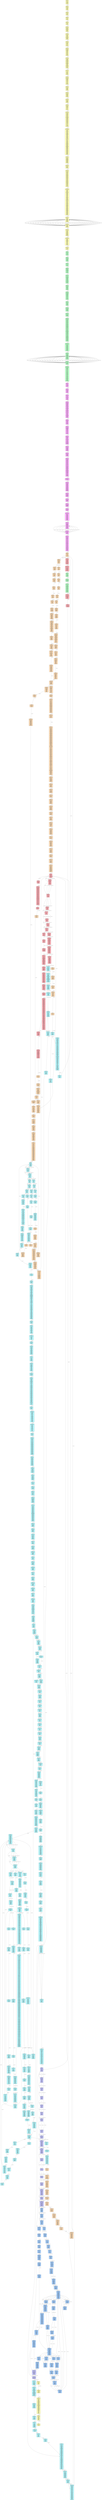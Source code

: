 digraph CFG {
    rankdir=TB;
    node [shape=box, style="filled, rounded", fontname="Arial", fontsize=8, margin=0.1];
    edge [fontname="Arial", fontsize=8, color="#555555"];

    "node_881d40237659c251811cec9c364ef91dc08d300c_0" [label="0x881d40...
start: 0x0 | end: 0xc
terminator: JUMPI
---------
0x0: PUSH1
0x2: PUSH1
0x4: MSTORE
0x5: PUSH1
0x7: CALLDATASIZE
0x8: LT
0x9: PUSH2
0xc: JUMPI", fillcolor="#ffffba"];
    "node_881d40237659c251811cec9c364ef91dc08d300c_d" [label="0x881d40...
start: 0xd | end: 0x1d
terminator: JUMPI
---------
0xd: PUSH1
0xf: CALLDATALOAD
0x10: PUSH1
0x12: SHR
0x13: DUP1
0x14: PUSH4
0x19: GT
0x1a: PUSH2
0x1d: JUMPI", fillcolor="#ffffba"];
    "node_881d40237659c251811cec9c364ef91dc08d300c_7f" [label="0x881d40...
start: 0x7f | end: 0x8a
terminator: JUMPI
---------
0x7f: JUMPDEST
0x80: DUP1
0x81: PUSH4
0x86: GT
0x87: PUSH2
0x8a: JUMPI", fillcolor="#ffffba"];
    "node_881d40237659c251811cec9c364ef91dc08d300c_8b" [label="0x881d40...
start: 0x8b | end: 0x95
terminator: JUMPI
---------
0x8b: DUP1
0x8c: PUSH4
0x91: EQ
0x92: PUSH2
0x95: JUMPI", fillcolor="#ffffba"];
    "node_881d40237659c251811cec9c364ef91dc08d300c_96" [label="0x881d40...
start: 0x96 | end: 0xa0
terminator: JUMPI
---------
0x96: DUP1
0x97: PUSH4
0x9c: EQ
0x9d: PUSH2
0xa0: JUMPI", fillcolor="#ffffba"];
    "node_881d40237659c251811cec9c364ef91dc08d300c_2b2" [label="0x881d40...
start: 0x2b2 | end: 0x2c3
terminator: JUMPI
---------
0x2b2: JUMPDEST
0x2b3: PUSH2
0x2b6: PUSH1
0x2b8: DUP1
0x2b9: CALLDATASIZE
0x2ba: SUB
0x2bb: PUSH1
0x2bd: DUP2
0x2be: LT
0x2bf: ISZERO
0x2c0: PUSH2
0x2c3: JUMPI", fillcolor="#ffffba"];
    "node_881d40237659c251811cec9c364ef91dc08d300c_2c8" [label="0x881d40...
start: 0x2c8 | end: 0x2de
terminator: JUMPI
---------
0x2c8: JUMPDEST
0x2c9: DUP2
0x2ca: ADD
0x2cb: SWAP1
0x2cc: PUSH1
0x2ce: DUP2
0x2cf: ADD
0x2d0: DUP2
0x2d1: CALLDATALOAD
0x2d2: PUSH5
0x2d8: DUP2
0x2d9: GT
0x2da: ISZERO
0x2db: PUSH2
0x2de: JUMPI", fillcolor="#ffffba"];
    "node_881d40237659c251811cec9c364ef91dc08d300c_2e3" [label="0x881d40...
start: 0x2e3 | end: 0x2f0
terminator: JUMPI
---------
0x2e3: JUMPDEST
0x2e4: DUP3
0x2e5: ADD
0x2e6: DUP4
0x2e7: PUSH1
0x2e9: DUP3
0x2ea: ADD
0x2eb: GT
0x2ec: ISZERO
0x2ed: PUSH2
0x2f0: JUMPI", fillcolor="#ffffba"];
    "node_881d40237659c251811cec9c364ef91dc08d300c_2f5" [label="0x881d40...
start: 0x2f5 | end: 0x312
terminator: JUMPI
---------
0x2f5: JUMPDEST
0x2f6: DUP1
0x2f7: CALLDATALOAD
0x2f8: SWAP1
0x2f9: PUSH1
0x2fb: ADD
0x2fc: SWAP2
0x2fd: DUP5
0x2fe: PUSH1
0x300: DUP4
0x301: MUL
0x302: DUP5
0x303: ADD
0x304: GT
0x305: PUSH5
0x30b: DUP4
0x30c: GT
0x30d: OR
0x30e: ISZERO
0x30f: PUSH2
0x312: JUMPI", fillcolor="#ffffba"];
    "node_881d40237659c251811cec9c364ef91dc08d300c_317" [label="0x881d40...
start: 0x317 | end: 0x352
terminator: JUMPI
---------
0x317: JUMPDEST
0x318: SWAP2
0x319: SWAP4
0x31a: SWAP1
0x31b: SWAP3
0x31c: PUSH20
0x331: DUP4
0x332: CALLDATALOAD
0x333: AND
0x334: SWAP3
0x335: PUSH1
0x337: DUP2
0x338: ADD
0x339: CALLDATALOAD
0x33a: SWAP3
0x33b: SWAP2
0x33c: SWAP1
0x33d: PUSH1
0x33f: DUP2
0x340: ADD
0x341: SWAP1
0x342: PUSH1
0x344: ADD
0x345: CALLDATALOAD
0x346: PUSH5
0x34c: DUP2
0x34d: GT
0x34e: ISZERO
0x34f: PUSH2
0x352: JUMPI", fillcolor="#ffffba"];
    "node_881d40237659c251811cec9c364ef91dc08d300c_357" [label="0x881d40...
start: 0x357 | end: 0x364
terminator: JUMPI
---------
0x357: JUMPDEST
0x358: DUP3
0x359: ADD
0x35a: DUP4
0x35b: PUSH1
0x35d: DUP3
0x35e: ADD
0x35f: GT
0x360: ISZERO
0x361: PUSH2
0x364: JUMPI", fillcolor="#ffffba"];
    "node_881d40237659c251811cec9c364ef91dc08d300c_369" [label="0x881d40...
start: 0x369 | end: 0x386
terminator: JUMPI
---------
0x369: JUMPDEST
0x36a: DUP1
0x36b: CALLDATALOAD
0x36c: SWAP1
0x36d: PUSH1
0x36f: ADD
0x370: SWAP2
0x371: DUP5
0x372: PUSH1
0x374: DUP4
0x375: MUL
0x376: DUP5
0x377: ADD
0x378: GT
0x379: PUSH5
0x37f: DUP4
0x380: GT
0x381: OR
0x382: ISZERO
0x383: PUSH2
0x386: JUMPI", fillcolor="#ffffba"];
    "node_881d40237659c251811cec9c364ef91dc08d300c_38b" [label="0x881d40...
start: 0x38b | end: 0x395
terminator: JUMP
---------
0x38b: JUMPDEST
0x38c: POP
0x38d: SWAP1
0x38e: SWAP3
0x38f: POP
0x390: SWAP1
0x391: POP
0x392: PUSH2
0x395: JUMP", fillcolor="#ffffba"];
    "node_881d40237659c251811cec9c364ef91dc08d300c_e4d" [label="0x881d40...
start: 0xe4d | end: 0xe70
terminator: JUMPI
---------
0xe4d: JUMPDEST
0xe4e: PUSH1
0xe50: SLOAD
0xe51: PUSH21
0xe67: SWAP1
0xe68: DIV
0xe69: PUSH1
0xe6b: AND
0xe6c: ISZERO
0xe6d: PUSH2
0xe70: JUMPI", fillcolor="#ffffba"];
    "node_881d40237659c251811cec9c364ef91dc08d300c_ed7" [label="0x881d40...
start: 0xed7 | end: 0xee2
terminator: JUMPI
---------
0xed7: JUMPDEST
0xed8: PUSH1
0xeda: PUSH1
0xedc: SLOAD
0xedd: EQ
0xede: ISZERO
0xedf: PUSH2
0xee2: JUMPI", fillcolor="#ffffba"];
    "node_881d40237659c251811cec9c364ef91dc08d300c_f49" [label="0x881d40...
start: 0xf49 | end: 0xf5b
terminator: JUMP
---------
0xf49: JUMPDEST
0xf4a: PUSH1
0xf4c: PUSH1
0xf4e: SSTORE
0xf4f: PUSH2
0xf52: DUP7
0xf53: DUP7
0xf54: DUP7
0xf55: DUP7
0xf56: DUP7
0xf57: DUP7
0xf58: PUSH2
0xf5b: JUMP", fillcolor="#ffffba"];
    "node_881d40237659c251811cec9c364ef91dc08d300c_173a" [label="0x881d40...
start: 0x173a | end: 0x1780
terminator: JUMPI
---------
0x173a: JUMPDEST
0x173b: PUSH1
0x173d: PUSH1
0x173f: DUP8
0x1740: DUP8
0x1741: PUSH1
0x1743: MLOAD
0x1744: DUP1
0x1745: DUP4
0x1746: DUP4
0x1747: DUP1
0x1748: DUP3
0x1749: DUP5
0x174a: CALLDATACOPY
0x174b: SWAP2
0x174c: SWAP1
0x174d: SWAP2
0x174e: ADD
0x174f: SWAP5
0x1750: DUP6
0x1751: MSTORE
0x1752: POP
0x1753: POP
0x1754: PUSH1
0x1756: MLOAD
0x1757: SWAP3
0x1758: DUP4
0x1759: SWAP1
0x175a: SUB
0x175b: PUSH1
0x175d: ADD
0x175e: SWAP1
0x175f: SWAP3
0x1760: SHA3
0x1761: SWAP3
0x1762: POP
0x1763: POP
0x1764: POP
0x1765: PUSH20
0x177a: DUP6
0x177b: AND
0x177c: ISZERO
0x177d: PUSH2
0x1780: JUMPI", fillcolor="#ffffba"];
    "node_881d40237659c251811cec9c364ef91dc08d300c_17c2" [label="0x881d40...
start: 0x17c2 | end: 0x1885
terminator: JUMPDEST_PREV
---------
0x17c2: JUMPDEST
0x17c3: DUP1
0x17c4: SLOAD
0x17c5: PUSH1
0x17c7: DUP1
0x17c8: MLOAD
0x17c9: CALLER
0x17ca: PUSH1
0x17cc: DUP1
0x17cd: DUP4
0x17ce: ADD
0x17cf: SWAP2
0x17d0: SWAP1
0x17d1: SWAP2
0x17d2: MSTORE
0x17d3: DUP3
0x17d4: MLOAD
0x17d5: DUP1
0x17d6: DUP4
0x17d7: SUB
0x17d8: DUP3
0x17d9: ADD
0x17da: DUP2
0x17db: MSTORE
0x17dc: DUP3
0x17dd: DUP5
0x17de: ADD
0x17df: SWAP1
0x17e0: SWAP4
0x17e1: MSTORE
0x17e2: PUSH32
0x1803: PUSH21
0x1819: DUP6
0x181a: DIV
0x181b: PUSH1
0x181d: SHL
0x181e: SWAP1
0x181f: DUP2
0x1820: AND
0x1821: PUSH1
0x1823: DUP5
0x1824: ADD
0x1825: SWAP1
0x1826: DUP2
0x1827: MSTORE
0x1828: DUP5
0x1829: MLOAD
0x182a: PUSH20
0x183f: PUSH32
0x1860: DUP2
0x1861: AND
0x1862: SWAP8
0x1863: PUSH4
0x1868: SWAP8
0x1869: CALLVALUE
0x186a: SWAP8
0x186b: SWAP2
0x186c: SWAP1
0x186d: SWAP3
0x186e: AND
0x186f: SWAP6
0x1870: SWAP2
0x1871: SWAP4
0x1872: PUSH1
0x1874: DUP12
0x1875: ADD
0x1876: SWAP4
0x1877: DUP14
0x1878: SWAP4
0x1879: DUP14
0x187a: SWAP4
0x187b: PUSH1
0x187d: ADD
0x187e: SWAP2
0x187f: SWAP1
0x1880: DUP8
0x1881: ADD
0x1882: SWAP1
0x1883: DUP1
0x1884: DUP4
0x1885: DUP4", fillcolor="#ffffba"];
    "node_881d40237659c251811cec9c364ef91dc08d300c_188f" [label="0x881d40...
start: 0x188f | end: 0x18c2
terminator: JUMP
---------
0x188f: DUP1
0x1890: MLOAD
0x1891: DUP3
0x1892: MSTORE
0x1893: PUSH32
0x18b4: SWAP1
0x18b5: SWAP3
0x18b6: ADD
0x18b7: SWAP2
0x18b8: PUSH1
0x18ba: SWAP2
0x18bb: DUP3
0x18bc: ADD
0x18bd: SWAP2
0x18be: ADD
0x18bf: PUSH2
0x18c2: JUMP", fillcolor="#ffffba"];
    "node_881d40237659c251811cec9c364ef91dc08d300c_1886" [label="0x881d40...
start: 0x1886 | end: 0x188e
terminator: JUMPI
---------
0x1886: JUMPDEST
0x1887: PUSH1
0x1889: DUP4
0x188a: LT
0x188b: PUSH2
0x188e: JUMPI", fillcolor="#ffffba"];
    "node_881d40237659c251811cec9c364ef91dc08d300c_18c3" [label="0x881d40...
start: 0x18c3 | end: 0x18ff
terminator: JUMPI
---------
0x18c3: JUMPDEST
0x18c4: PUSH1
0x18c6: DUP4
0x18c7: PUSH1
0x18c9: SUB
0x18ca: PUSH2
0x18cd: EXP
0x18ce: SUB
0x18cf: DUP1
0x18d0: NOT
0x18d1: DUP3
0x18d2: MLOAD
0x18d3: AND
0x18d4: DUP2
0x18d5: DUP5
0x18d6: MLOAD
0x18d7: AND
0x18d8: DUP1
0x18d9: DUP3
0x18da: OR
0x18db: DUP6
0x18dc: MSTORE
0x18dd: POP
0x18de: POP
0x18df: POP
0x18e0: POP
0x18e1: POP
0x18e2: POP
0x18e3: SWAP1
0x18e4: POP
0x18e5: ADD
0x18e6: DUP5
0x18e7: DUP1
0x18e8: SLOAD
0x18e9: PUSH1
0x18eb: DUP2
0x18ec: PUSH1
0x18ee: AND
0x18ef: ISZERO
0x18f0: PUSH2
0x18f3: MUL
0x18f4: SUB
0x18f5: AND
0x18f6: PUSH1
0x18f8: SWAP1
0x18f9: DIV
0x18fa: DUP1
0x18fb: ISZERO
0x18fc: PUSH2
0x18ff: JUMPI", fillcolor="#ffffba"];
    "node_881d40237659c251811cec9c364ef91dc08d300c_193c" [label="0x881d40...
start: 0x193c | end: 0x19af
terminator: JUMPDEST_PREV
---------
0x193c: JUMPDEST
0x193d: POP
0x193e: POP
0x193f: DUP4
0x1940: DUP4
0x1941: DUP1
0x1942: DUP3
0x1943: DUP5
0x1944: CALLDATACOPY
0x1945: DUP1
0x1946: DUP4
0x1947: ADD
0x1948: SWAP3
0x1949: POP
0x194a: POP
0x194b: POP
0x194c: SWAP6
0x194d: POP
0x194e: POP
0x194f: POP
0x1950: POP
0x1951: POP
0x1952: POP
0x1953: PUSH1
0x1955: MLOAD
0x1956: PUSH1
0x1958: DUP2
0x1959: DUP4
0x195a: SUB
0x195b: SUB
0x195c: DUP2
0x195d: MSTORE
0x195e: SWAP1
0x195f: PUSH1
0x1961: MSTORE
0x1962: PUSH1
0x1964: MLOAD
0x1965: DUP5
0x1966: PUSH4
0x196b: AND
0x196c: PUSH1
0x196e: SHL
0x196f: DUP2
0x1970: MSTORE
0x1971: PUSH1
0x1973: ADD
0x1974: DUP1
0x1975: DUP4
0x1976: PUSH20
0x198b: AND
0x198c: DUP2
0x198d: MSTORE
0x198e: PUSH1
0x1990: ADD
0x1991: DUP1
0x1992: PUSH1
0x1994: ADD
0x1995: DUP3
0x1996: DUP2
0x1997: SUB
0x1998: DUP3
0x1999: MSTORE
0x199a: DUP4
0x199b: DUP2
0x199c: DUP2
0x199d: MLOAD
0x199e: DUP2
0x199f: MSTORE
0x19a0: PUSH1
0x19a2: ADD
0x19a3: SWAP2
0x19a4: POP
0x19a5: DUP1
0x19a6: MLOAD
0x19a7: SWAP1
0x19a8: PUSH1
0x19aa: ADD
0x19ab: SWAP1
0x19ac: DUP1
0x19ad: DUP4
0x19ae: DUP4
0x19af: PUSH1", fillcolor="#ffffba"];
    "node_881d40237659c251811cec9c364ef91dc08d300c_19ba" [label="0x881d40...
start: 0x19ba | end: 0x19c8
terminator: JUMP
---------
0x19ba: DUP2
0x19bb: DUP2
0x19bc: ADD
0x19bd: MLOAD
0x19be: DUP4
0x19bf: DUP3
0x19c0: ADD
0x19c1: MSTORE
0x19c2: PUSH1
0x19c4: ADD
0x19c5: PUSH2
0x19c8: JUMP", fillcolor="#ffffba"];
    "node_881d40237659c251811cec9c364ef91dc08d300c_19b1" [label="0x881d40...
start: 0x19b1 | end: 0x19b9
terminator: JUMPI
---------
0x19b1: JUMPDEST
0x19b2: DUP4
0x19b3: DUP2
0x19b4: LT
0x19b5: ISZERO
0x19b6: PUSH2
0x19b9: JUMPI", fillcolor="#ffffba"];
    "node_881d40237659c251811cec9c364ef91dc08d300c_19c9" [label="0x881d40...
start: 0x19c9 | end: 0x19dc
terminator: JUMPI
---------
0x19c9: JUMPDEST
0x19ca: POP
0x19cb: POP
0x19cc: POP
0x19cd: POP
0x19ce: SWAP1
0x19cf: POP
0x19d0: SWAP1
0x19d1: DUP2
0x19d2: ADD
0x19d3: SWAP1
0x19d4: PUSH1
0x19d6: AND
0x19d7: DUP1
0x19d8: ISZERO
0x19d9: PUSH2
0x19dc: JUMPI", fillcolor="#ffffba"];
    "node_881d40237659c251811cec9c364ef91dc08d300c_19dd" [label="0x881d40...
start: 0x19dd | end: 0x19f5
terminator: JUMPDEST_PREV
---------
0x19dd: DUP1
0x19de: DUP3
0x19df: SUB
0x19e0: DUP1
0x19e1: MLOAD
0x19e2: PUSH1
0x19e4: DUP4
0x19e5: PUSH1
0x19e7: SUB
0x19e8: PUSH2
0x19eb: EXP
0x19ec: SUB
0x19ed: NOT
0x19ee: AND
0x19ef: DUP2
0x19f0: MSTORE
0x19f1: PUSH1
0x19f3: ADD
0x19f4: SWAP2
0x19f5: POP", fillcolor="#ffffba"];
    "node_881d40237659c251811cec9c364ef91dc08d300c_1a15" [label="0x881d40...
start: 0x1a15 | end: 0x1a18
terminator: CALL
---------
0x1a15: JUMPDEST
0x1a16: POP
0x1a17: GAS
0x1a18: CALL", fillcolor="#ffffba"];
    "node_74de5d4fcbf63e00296fd95d33236b9794016631_0" [label="0x74de5d...
start: 0x0 | end: 0xc
terminator: JUMPI
---------
0x0: PUSH1
0x2: PUSH1
0x4: MSTORE
0x5: PUSH1
0x7: CALLDATASIZE
0x8: LT
0x9: PUSH2
0xc: JUMPI", fillcolor="#baffc9"];
    "node_74de5d4fcbf63e00296fd95d33236b9794016631_d" [label="0x74de5d...
start: 0xd | end: 0x1d
terminator: JUMPI
---------
0xd: PUSH1
0xf: CALLDATALOAD
0x10: PUSH1
0x12: SHR
0x13: DUP1
0x14: PUSH4
0x19: EQ
0x1a: PUSH2
0x1d: JUMPI", fillcolor="#baffc9"];
    "node_74de5d4fcbf63e00296fd95d33236b9794016631_1e" [label="0x74de5d...
start: 0x1e | end: 0x28
terminator: JUMPI
---------
0x1e: DUP1
0x1f: PUSH4
0x24: EQ
0x25: PUSH2
0x28: JUMPI", fillcolor="#baffc9"];
    "node_74de5d4fcbf63e00296fd95d33236b9794016631_69" [label="0x74de5d...
start: 0x69 | end: 0x7a
terminator: JUMPI
---------
0x69: JUMPDEST
0x6a: PUSH2
0x6d: PUSH1
0x6f: DUP1
0x70: CALLDATASIZE
0x71: SUB
0x72: PUSH1
0x74: DUP2
0x75: LT
0x76: ISZERO
0x77: PUSH2
0x7a: JUMPI", fillcolor="#baffc9"];
    "node_74de5d4fcbf63e00296fd95d33236b9794016631_7f" [label="0x74de5d...
start: 0x7f | end: 0xb2
terminator: JUMPI
---------
0x7f: JUMPDEST
0x80: PUSH20
0x95: DUP3
0x96: CALLDATALOAD
0x97: AND
0x98: SWAP2
0x99: SWAP1
0x9a: DUP2
0x9b: ADD
0x9c: SWAP1
0x9d: PUSH1
0x9f: DUP2
0xa0: ADD
0xa1: PUSH1
0xa3: DUP3
0xa4: ADD
0xa5: CALLDATALOAD
0xa6: PUSH5
0xac: DUP2
0xad: GT
0xae: ISZERO
0xaf: PUSH2
0xb2: JUMPI", fillcolor="#baffc9"];
    "node_74de5d4fcbf63e00296fd95d33236b9794016631_b7" [label="0x74de5d...
start: 0xb7 | end: 0xc4
terminator: JUMPI
---------
0xb7: JUMPDEST
0xb8: DUP3
0xb9: ADD
0xba: DUP4
0xbb: PUSH1
0xbd: DUP3
0xbe: ADD
0xbf: GT
0xc0: ISZERO
0xc1: PUSH2
0xc4: JUMPI", fillcolor="#baffc9"];
    "node_74de5d4fcbf63e00296fd95d33236b9794016631_c9" [label="0x74de5d...
start: 0xc9 | end: 0xe6
terminator: JUMPI
---------
0xc9: JUMPDEST
0xca: DUP1
0xcb: CALLDATALOAD
0xcc: SWAP1
0xcd: PUSH1
0xcf: ADD
0xd0: SWAP2
0xd1: DUP5
0xd2: PUSH1
0xd4: DUP4
0xd5: MUL
0xd6: DUP5
0xd7: ADD
0xd8: GT
0xd9: PUSH5
0xdf: DUP4
0xe0: GT
0xe1: OR
0xe2: ISZERO
0xe3: PUSH2
0xe6: JUMPI", fillcolor="#baffc9"];
    "node_74de5d4fcbf63e00296fd95d33236b9794016631_eb" [label="0x74de5d...
start: 0xeb | end: 0xf5
terminator: JUMP
---------
0xeb: JUMPDEST
0xec: POP
0xed: SWAP1
0xee: SWAP3
0xef: POP
0xf0: SWAP1
0xf1: POP
0xf2: PUSH2
0xf5: JUMP", fillcolor="#baffc9"];
    "node_74de5d4fcbf63e00296fd95d33236b9794016631_11a" [label="0x74de5d...
start: 0x11a | end: 0x157
terminator: JUMPI
---------
0x11a: JUMPDEST
0x11b: CALLER
0x11c: PUSH20
0x131: PUSH32
0x152: AND
0x153: EQ
0x154: PUSH2
0x157: JUMPI", fillcolor="#baffc9"];
    "node_74de5d4fcbf63e00296fd95d33236b9794016631_1be" [label="0x74de5d...
start: 0x1be | end: 0x1d9
terminator: JUMPI
---------
0x1be: JUMPDEST
0x1bf: PUSH20
0x1d4: DUP4
0x1d5: AND
0x1d6: PUSH2
0x1d9: JUMPI", fillcolor="#baffc9"];
    "node_74de5d4fcbf63e00296fd95d33236b9794016631_240" [label="0x74de5d...
start: 0x240 | end: 0x2b4
terminator: JUMP
---------
0x240: JUMPDEST
0x241: PUSH2
0x244: DUP4
0x245: DUP4
0x246: DUP4
0x247: DUP1
0x248: DUP1
0x249: PUSH1
0x24b: ADD
0x24c: PUSH1
0x24e: DUP1
0x24f: SWAP2
0x250: DIV
0x251: MUL
0x252: PUSH1
0x254: ADD
0x255: PUSH1
0x257: MLOAD
0x258: SWAP1
0x259: DUP2
0x25a: ADD
0x25b: PUSH1
0x25d: MSTORE
0x25e: DUP1
0x25f: SWAP4
0x260: SWAP3
0x261: SWAP2
0x262: SWAP1
0x263: DUP2
0x264: DUP2
0x265: MSTORE
0x266: PUSH1
0x268: ADD
0x269: DUP4
0x26a: DUP4
0x26b: DUP1
0x26c: DUP3
0x26d: DUP5
0x26e: CALLDATACOPY
0x26f: PUSH1
0x271: SWAP3
0x272: ADD
0x273: SWAP2
0x274: SWAP1
0x275: SWAP2
0x276: MSTORE
0x277: POP
0x278: POP
0x279: PUSH1
0x27b: DUP1
0x27c: MLOAD
0x27d: DUP1
0x27e: DUP3
0x27f: ADD
0x280: SWAP1
0x281: SWAP2
0x282: MSTORE
0x283: PUSH1
0x285: DUP2
0x286: MSTORE
0x287: PUSH32
0x2a8: PUSH1
0x2aa: DUP3
0x2ab: ADD
0x2ac: MSTORE
0x2ad: SWAP2
0x2ae: POP
0x2af: PUSH2
0x2b2: SWAP1
0x2b3: POP
0x2b4: JUMP", fillcolor="#baffc9"];
    "node_74de5d4fcbf63e00296fd95d33236b9794016631_2bb" [label="0x74de5d...
start: 0x2bb | end: 0x2e8
terminator: JUMPDEST_PREV
---------
0x2bb: JUMPDEST
0x2bc: PUSH1
0x2be: PUSH1
0x2c0: PUSH1
0x2c2: DUP6
0x2c3: PUSH20
0x2d8: AND
0x2d9: DUP6
0x2da: PUSH1
0x2dc: MLOAD
0x2dd: DUP1
0x2de: DUP3
0x2df: DUP1
0x2e0: MLOAD
0x2e1: SWAP1
0x2e2: PUSH1
0x2e4: ADD
0x2e5: SWAP1
0x2e6: DUP1
0x2e7: DUP4
0x2e8: DUP4", fillcolor="#baffc9"];
    "node_74de5d4fcbf63e00296fd95d33236b9794016631_2f2" [label="0x74de5d...
start: 0x2f2 | end: 0x325
terminator: JUMP
---------
0x2f2: DUP1
0x2f3: MLOAD
0x2f4: DUP3
0x2f5: MSTORE
0x2f6: PUSH32
0x317: SWAP1
0x318: SWAP3
0x319: ADD
0x31a: SWAP2
0x31b: PUSH1
0x31d: SWAP2
0x31e: DUP3
0x31f: ADD
0x320: SWAP2
0x321: ADD
0x322: PUSH2
0x325: JUMP", fillcolor="#baffc9"];
    "node_74de5d4fcbf63e00296fd95d33236b9794016631_2e9" [label="0x74de5d...
start: 0x2e9 | end: 0x2f1
terminator: JUMPI
---------
0x2e9: JUMPDEST
0x2ea: PUSH1
0x2ec: DUP4
0x2ed: LT
0x2ee: PUSH2
0x2f1: JUMPI", fillcolor="#baffc9"];
    "node_74de5d4fcbf63e00296fd95d33236b9794016631_326" [label="0x74de5d...
start: 0x326 | end: 0x357
terminator: DELEGATECALL
---------
0x326: JUMPDEST
0x327: PUSH1
0x329: DUP4
0x32a: PUSH1
0x32c: SUB
0x32d: PUSH2
0x330: EXP
0x331: SUB
0x332: DUP1
0x333: NOT
0x334: DUP3
0x335: MLOAD
0x336: AND
0x337: DUP2
0x338: DUP5
0x339: MLOAD
0x33a: AND
0x33b: DUP1
0x33c: DUP3
0x33d: OR
0x33e: DUP6
0x33f: MSTORE
0x340: POP
0x341: POP
0x342: POP
0x343: POP
0x344: POP
0x345: POP
0x346: SWAP1
0x347: POP
0x348: ADD
0x349: SWAP2
0x34a: POP
0x34b: POP
0x34c: PUSH1
0x34e: PUSH1
0x350: MLOAD
0x351: DUP1
0x352: DUP4
0x353: SUB
0x354: DUP2
0x355: DUP6
0x356: GAS
0x357: DELEGATECALL", fillcolor="#baffc9"];
    "node_1e9121427562a5c6557ec57d51d09a76d9b040ea_0" [label="0x1e9121...
start: 0x0 | end: 0xc
terminator: JUMPI
---------
0x0: PUSH1
0x2: PUSH1
0x4: MSTORE
0x5: PUSH1
0x7: CALLDATASIZE
0x8: LT
0x9: PUSH2
0xc: JUMPI", fillcolor="#ffb3ff"];
    "node_1e9121427562a5c6557ec57d51d09a76d9b040ea_d" [label="0x1e9121...
start: 0xd | end: 0x1d
terminator: JUMPI
---------
0xd: PUSH1
0xf: CALLDATALOAD
0x10: PUSH1
0x12: SHR
0x13: DUP1
0x14: PUSH4
0x19: EQ
0x1a: PUSH2
0x1d: JUMPI", fillcolor="#ffb3ff"];
    "node_1e9121427562a5c6557ec57d51d09a76d9b040ea_39" [label="0x1e9121...
start: 0x39 | end: 0x4b
terminator: JUMPI
---------
0x39: JUMPDEST
0x3a: PUSH2
0x3d: PUSH1
0x3f: DUP1
0x40: CALLDATASIZE
0x41: SUB
0x42: PUSH2
0x45: DUP2
0x46: LT
0x47: ISZERO
0x48: PUSH2
0x4b: JUMPI", fillcolor="#ffb3ff"];
    "node_1e9121427562a5c6557ec57d51d09a76d9b040ea_50" [label="0x1e9121...
start: 0x50 | end: 0xa0
terminator: JUMPI
---------
0x50: JUMPDEST
0x51: PUSH20
0x66: DUP3
0x67: CALLDATALOAD
0x68: DUP2
0x69: AND
0x6a: SWAP3
0x6b: PUSH1
0x6d: DUP2
0x6e: ADD
0x6f: CALLDATALOAD
0x70: DUP3
0x71: AND
0x72: SWAP3
0x73: PUSH1
0x75: DUP3
0x76: ADD
0x77: CALLDATALOAD
0x78: SWAP1
0x79: SWAP3
0x7a: AND
0x7b: SWAP2
0x7c: PUSH1
0x7e: DUP3
0x7f: ADD
0x80: CALLDATALOAD
0x81: SWAP2
0x82: PUSH1
0x84: DUP2
0x85: ADD
0x86: CALLDATALOAD
0x87: SWAP2
0x88: DUP2
0x89: ADD
0x8a: SWAP1
0x8b: PUSH1
0x8d: DUP2
0x8e: ADD
0x8f: PUSH1
0x91: DUP3
0x92: ADD
0x93: CALLDATALOAD
0x94: PUSH5
0x9a: DUP2
0x9b: GT
0x9c: ISZERO
0x9d: PUSH2
0xa0: JUMPI", fillcolor="#ffb3ff"];
    "node_1e9121427562a5c6557ec57d51d09a76d9b040ea_a5" [label="0x1e9121...
start: 0xa5 | end: 0xb2
terminator: JUMPI
---------
0xa5: JUMPDEST
0xa6: DUP3
0xa7: ADD
0xa8: DUP4
0xa9: PUSH1
0xab: DUP3
0xac: ADD
0xad: GT
0xae: ISZERO
0xaf: PUSH2
0xb2: JUMPI", fillcolor="#ffb3ff"];
    "node_1e9121427562a5c6557ec57d51d09a76d9b040ea_b7" [label="0x1e9121...
start: 0xb7 | end: 0xd4
terminator: JUMPI
---------
0xb7: JUMPDEST
0xb8: DUP1
0xb9: CALLDATALOAD
0xba: SWAP1
0xbb: PUSH1
0xbd: ADD
0xbe: SWAP2
0xbf: DUP5
0xc0: PUSH1
0xc2: DUP4
0xc3: MUL
0xc4: DUP5
0xc5: ADD
0xc6: GT
0xc7: PUSH5
0xcd: DUP4
0xce: GT
0xcf: OR
0xd0: ISZERO
0xd1: PUSH2
0xd4: JUMPI", fillcolor="#ffb3ff"];
    "node_1e9121427562a5c6557ec57d51d09a76d9b040ea_d9" [label="0x1e9121...
start: 0xd9 | end: 0x107
terminator: JUMP
---------
0xd9: JUMPDEST
0xda: SWAP2
0xdb: SWAP4
0xdc: POP
0xdd: SWAP2
0xde: POP
0xdf: DUP1
0xe0: CALLDATALOAD
0xe1: SWAP1
0xe2: PUSH20
0xf7: PUSH1
0xf9: DUP3
0xfa: ADD
0xfb: CALLDATALOAD
0xfc: AND
0xfd: SWAP1
0xfe: PUSH1
0x100: ADD
0x101: CALLDATALOAD
0x102: ISZERO
0x103: ISZERO
0x104: PUSH2
0x107: JUMP", fillcolor="#ffb3ff"];
    "node_1e9121427562a5c6557ec57d51d09a76d9b040ea_15d" [label="0x1e9121...
start: 0x15d | end: 0x191
terminator: JUMPI
---------
0x15d: JUMPDEST
0x15e: DUP8
0x15f: PUSH20
0x174: AND
0x175: DUP10
0x176: PUSH20
0x18b: AND
0x18c: EQ
0x18d: ISZERO
0x18e: PUSH2
0x191: JUMPI", fillcolor="#ffb3ff"];
    "node_1e9121427562a5c6557ec57d51d09a76d9b040ea_1f8" [label="0x1e9121...
start: 0x1f8 | end: 0x214
terminator: JUMPI
---------
0x1f8: JUMPDEST
0x1f9: PUSH20
0x20e: DUP10
0x20f: AND
0x210: ISZERO
0x211: PUSH2
0x214: JUMPI", fillcolor="#ffb3ff"];
    "node_1e9121427562a5c6557ec57d51d09a76d9b040ea_23f" [label="0x1e9121...
start: 0x23f | end: 0x294
terminator: JUMPI
---------
0x23f: JUMPDEST
0x240: PUSH2
0x243: DUP6
0x244: DUP6
0x245: DUP1
0x246: DUP1
0x247: PUSH1
0x249: ADD
0x24a: PUSH1
0x24c: DUP1
0x24d: SWAP2
0x24e: DIV
0x24f: MUL
0x250: PUSH1
0x252: ADD
0x253: PUSH1
0x255: MLOAD
0x256: SWAP1
0x257: DUP2
0x258: ADD
0x259: PUSH1
0x25b: MSTORE
0x25c: DUP1
0x25d: SWAP4
0x25e: SWAP3
0x25f: SWAP2
0x260: SWAP1
0x261: DUP2
0x262: DUP2
0x263: MSTORE
0x264: PUSH1
0x266: ADD
0x267: DUP4
0x268: DUP4
0x269: DUP1
0x26a: DUP3
0x26b: DUP5
0x26c: CALLDATACOPY
0x26d: PUSH1
0x26f: SWAP3
0x270: ADD
0x271: SWAP2
0x272: SWAP1
0x273: SWAP2
0x274: MSTORE
0x275: POP
0x276: POP
0x277: POP
0x278: POP
0x279: PUSH20
0x28e: DUP12
0x28f: AND
0x290: ISZERO
0x291: PUSH2
0x294: JUMPI", fillcolor="#ffb3ff"];
    "node_1e9121427562a5c6557ec57d51d09a76d9b040ea_29b" [label="0x1e9121...
start: 0x29b | end: 0x29c
terminator: JUMPDEST_PREV
---------
0x29b: JUMPDEST
0x29c: DUP9", fillcolor="#ffb3ff"];
    "node_1e9121427562a5c6557ec57d51d09a76d9b040ea_5ec" [label="0x1e9121...
start: 0x5ec | end: 0x611
terminator: JUMP
---------
0x5ec: JUMPDEST
0x5ed: PUSH1
0x5ef: PUSH2
0x5f2: DUP5
0x5f3: DUP5
0x5f4: DUP5
0x5f5: PUSH1
0x5f7: MLOAD
0x5f8: DUP1
0x5f9: PUSH1
0x5fb: ADD
0x5fc: PUSH1
0x5fe: MSTORE
0x5ff: DUP1
0x600: PUSH1
0x602: DUP2
0x603: MSTORE
0x604: PUSH1
0x606: ADD
0x607: PUSH2
0x60a: PUSH1
0x60c: SWAP2
0x60d: CODECOPY
0x60e: PUSH2
0x611: JUMP", fillcolor="#ffb3ff"];
    "node_1e9121427562a5c6557ec57d51d09a76d9b040ea_806" [label="0x1e9121...
start: 0x806 | end: 0x810
terminator: JUMPI
---------
0x806: JUMPDEST
0x807: PUSH1
0x809: DUP3
0x80a: SELFBALANCE
0x80b: LT
0x80c: ISZERO
0x80d: PUSH2
0x810: JUMPI", fillcolor="#ffb3ff"];
    "node_1e9121427562a5c6557ec57d51d09a76d9b040ea_861" [label="0x1e9121...
start: 0x861 | end: 0x869
terminator: JUMP
---------
0x861: JUMPDEST
0x862: PUSH2
0x865: DUP6
0x866: PUSH2
0x869: JUMP", fillcolor="#ffb3ff"];
    "node_1e9121427562a5c6557ec57d51d09a76d9b040ea_b83" [label="0x1e9121...
start: 0xb83 | end: 0xb88
terminator: JUMP
---------
0xb83: JUMPDEST
0xb84: EXTCODESIZE
0xb85: ISZERO
0xb86: ISZERO
0xb87: SWAP1
0xb88: JUMP", fillcolor="#ffb3ff"];
    "node_1e9121427562a5c6557ec57d51d09a76d9b040ea_86a" [label="0x1e9121...
start: 0x86a | end: 0x86e
terminator: JUMPI
---------
0x86a: JUMPDEST
0x86b: PUSH2
0x86e: JUMPI", fillcolor="#ffb3ff"];
    "node_1e9121427562a5c6557ec57d51d09a76d9b040ea_8d5" [label="0x1e9121...
start: 0x8d5 | end: 0x901
terminator: JUMPDEST_PREV
---------
0x8d5: JUMPDEST
0x8d6: PUSH1
0x8d8: PUSH1
0x8da: DUP7
0x8db: PUSH20
0x8f0: AND
0x8f1: DUP6
0x8f2: DUP8
0x8f3: PUSH1
0x8f5: MLOAD
0x8f6: DUP1
0x8f7: DUP3
0x8f8: DUP1
0x8f9: MLOAD
0x8fa: SWAP1
0x8fb: PUSH1
0x8fd: ADD
0x8fe: SWAP1
0x8ff: DUP1
0x900: DUP4
0x901: DUP4", fillcolor="#ffb3ff"];
    "node_1e9121427562a5c6557ec57d51d09a76d9b040ea_90b" [label="0x1e9121...
start: 0x90b | end: 0x93e
terminator: JUMP
---------
0x90b: DUP1
0x90c: MLOAD
0x90d: DUP3
0x90e: MSTORE
0x90f: PUSH32
0x930: SWAP1
0x931: SWAP3
0x932: ADD
0x933: SWAP2
0x934: PUSH1
0x936: SWAP2
0x937: DUP3
0x938: ADD
0x939: SWAP2
0x93a: ADD
0x93b: PUSH2
0x93e: JUMP", fillcolor="#ffb3ff"];
    "node_1e9121427562a5c6557ec57d51d09a76d9b040ea_902" [label="0x1e9121...
start: 0x902 | end: 0x90a
terminator: JUMPI
---------
0x902: JUMPDEST
0x903: PUSH1
0x905: DUP4
0x906: LT
0x907: PUSH2
0x90a: JUMPI", fillcolor="#ffb3ff"];
    "node_1e9121427562a5c6557ec57d51d09a76d9b040ea_93f" [label="0x1e9121...
start: 0x93f | end: 0x971
terminator: CALL
---------
0x93f: JUMPDEST
0x940: PUSH1
0x942: DUP4
0x943: PUSH1
0x945: SUB
0x946: PUSH2
0x949: EXP
0x94a: SUB
0x94b: DUP1
0x94c: NOT
0x94d: DUP3
0x94e: MLOAD
0x94f: AND
0x950: DUP2
0x951: DUP5
0x952: MLOAD
0x953: AND
0x954: DUP1
0x955: DUP3
0x956: OR
0x957: DUP6
0x958: MSTORE
0x959: POP
0x95a: POP
0x95b: POP
0x95c: POP
0x95d: POP
0x95e: POP
0x95f: SWAP1
0x960: POP
0x961: ADD
0x962: SWAP2
0x963: POP
0x964: POP
0x965: PUSH1
0x967: PUSH1
0x969: MLOAD
0x96a: DUP1
0x96b: DUP4
0x96c: SUB
0x96d: DUP2
0x96e: DUP6
0x96f: DUP8
0x970: GAS
0x971: CALL", fillcolor="#ffb3ff"];
    "node_6088d94c5a40cecd3ae2d4e0710ca687b91c61d0_0" [label="0x6088d9...
start: 0x0 | end: 0xc
terminator: JUMPI
---------
0x0: PUSH1
0x2: PUSH1
0x4: MSTORE
0x5: PUSH1
0x7: CALLDATASIZE
0x8: LT
0x9: PUSH2
0xc: JUMPI", fillcolor="#ffdfba"];
    "node_6088d94c5a40cecd3ae2d4e0710ca687b91c61d0_d" [label="0x6088d9...
start: 0xd | end: 0x1d
terminator: JUMPI
---------
0xd: PUSH1
0xf: CALLDATALOAD
0x10: PUSH1
0x12: SHR
0x13: DUP1
0x14: PUSH4
0x19: GT
0x1a: PUSH2
0x1d: JUMPI", fillcolor="#ffdfba"];
    "node_6088d94c5a40cecd3ae2d4e0710ca687b91c61d0_102" [label="0x6088d9...
start: 0x102 | end: 0x10d
terminator: JUMPI
---------
0x102: JUMPDEST
0x103: DUP1
0x104: PUSH4
0x109: GT
0x10a: PUSH2
0x10d: JUMPI", fillcolor="#ffdfba"];
    "node_6088d94c5a40cecd3ae2d4e0710ca687b91c61d0_17a" [label="0x6088d9...
start: 0x17a | end: 0x185
terminator: JUMPI
---------
0x17a: JUMPDEST
0x17b: DUP1
0x17c: PUSH4
0x181: GT
0x182: PUSH2
0x185: JUMPI", fillcolor="#ffdfba"];
    "node_6088d94c5a40cecd3ae2d4e0710ca687b91c61d0_1b6" [label="0x6088d9...
start: 0x1b6 | end: 0x1c1
terminator: JUMPI
---------
0x1b6: JUMPDEST
0x1b7: DUP1
0x1b8: PUSH4
0x1bd: EQ
0x1be: PUSH2
0x1c1: JUMPI", fillcolor="#ffdfba"];
    "node_6088d94c5a40cecd3ae2d4e0710ca687b91c61d0_1c2" [label="0x6088d9...
start: 0x1c2 | end: 0x1cc
terminator: JUMPI
---------
0x1c2: DUP1
0x1c3: PUSH4
0x1c8: EQ
0x1c9: PUSH2
0x1cc: JUMPI", fillcolor="#ffdfba"];
    "node_6088d94c5a40cecd3ae2d4e0710ca687b91c61d0_1cd" [label="0x6088d9...
start: 0x1cd | end: 0x1d7
terminator: JUMPI
---------
0x1cd: DUP1
0x1ce: PUSH4
0x1d3: EQ
0x1d4: PUSH2
0x1d7: JUMPI", fillcolor="#ffdfba"];
    "node_6088d94c5a40cecd3ae2d4e0710ca687b91c61d0_1d8" [label="0x6088d9...
start: 0x1d8 | end: 0x1e2
terminator: JUMPI
---------
0x1d8: DUP1
0x1d9: PUSH4
0x1de: EQ
0x1df: PUSH2
0x1e2: JUMPI", fillcolor="#ffdfba"];
    "node_6088d94c5a40cecd3ae2d4e0710ca687b91c61d0_28a" [label="0x6088d9...
start: 0x28a | end: 0x297
terminator: JUMP
---------
0x28a: JUMPDEST
0x28b: PUSH2
0x28e: PUSH2
0x291: CALLDATASIZE
0x292: PUSH1
0x294: PUSH2
0x297: JUMP", fillcolor="#ffdfba"];
    "node_6088d94c5a40cecd3ae2d4e0710ca687b91c61d0_46ac" [label="0x6088d9...
start: 0x46ac | end: 0x46bf
terminator: JUMPI
---------
0x46ac: JUMPDEST
0x46ad: PUSH1
0x46af: DUP1
0x46b0: PUSH1
0x46b2: DUP1
0x46b3: PUSH1
0x46b5: PUSH1
0x46b7: DUP7
0x46b8: DUP9
0x46b9: SUB
0x46ba: SLT
0x46bb: ISZERO
0x46bc: PUSH2
0x46bf: JUMPI", fillcolor="#ffdfba"];
    "node_6088d94c5a40cecd3ae2d4e0710ca687b91c61d0_46c4" [label="0x6088d9...
start: 0x46c4 | end: 0x46ea
terminator: JUMPI
---------
0x46c4: JUMPDEST
0x46c5: DUP6
0x46c6: CALLDATALOAD
0x46c7: SWAP5
0x46c8: POP
0x46c9: PUSH1
0x46cb: DUP7
0x46cc: ADD
0x46cd: CALLDATALOAD
0x46ce: SWAP4
0x46cf: POP
0x46d0: PUSH1
0x46d2: DUP7
0x46d3: ADD
0x46d4: CALLDATALOAD
0x46d5: SWAP3
0x46d6: POP
0x46d7: PUSH1
0x46d9: DUP7
0x46da: ADD
0x46db: CALLDATALOAD
0x46dc: PUSH1
0x46de: PUSH1
0x46e0: PUSH1
0x46e2: SHL
0x46e3: SUB
0x46e4: DUP2
0x46e5: GT
0x46e6: ISZERO
0x46e7: PUSH2
0x46ea: JUMPI", fillcolor="#ffdfba"];
    "node_6088d94c5a40cecd3ae2d4e0710ca687b91c61d0_46ef" [label="0x6088d9...
start: 0x46ef | end: 0x46fa
terminator: JUMP
---------
0x46ef: JUMPDEST
0x46f0: PUSH2
0x46f3: DUP9
0x46f4: DUP3
0x46f5: DUP10
0x46f6: ADD
0x46f7: PUSH2
0x46fa: JUMP", fillcolor="#ffdfba"];
    "node_6088d94c5a40cecd3ae2d4e0710ca687b91c61d0_4523" [label="0x6088d9...
start: 0x4523 | end: 0x4530
terminator: JUMPI
---------
0x4523: JUMPDEST
0x4524: PUSH1
0x4526: DUP1
0x4527: DUP4
0x4528: PUSH1
0x452a: DUP5
0x452b: ADD
0x452c: SLT
0x452d: PUSH2
0x4530: JUMPI", fillcolor="#ffdfba"];
    "node_6088d94c5a40cecd3ae2d4e0710ca687b91c61d0_4535" [label="0x6088d9...
start: 0x4535 | end: 0x4547
terminator: JUMPI
---------
0x4535: JUMPDEST
0x4536: POP
0x4537: DUP2
0x4538: CALLDATALOAD
0x4539: PUSH1
0x453b: PUSH1
0x453d: PUSH1
0x453f: SHL
0x4540: SUB
0x4541: DUP2
0x4542: GT
0x4543: ISZERO
0x4544: PUSH2
0x4547: JUMPI", fillcolor="#ffdfba"];
    "node_6088d94c5a40cecd3ae2d4e0710ca687b91c61d0_454c" [label="0x6088d9...
start: 0x454c | end: 0x4562
terminator: JUMPI
---------
0x454c: JUMPDEST
0x454d: PUSH1
0x454f: DUP4
0x4550: ADD
0x4551: SWAP2
0x4552: POP
0x4553: DUP4
0x4554: PUSH1
0x4556: DUP3
0x4557: PUSH1
0x4559: SHL
0x455a: DUP6
0x455b: ADD
0x455c: ADD
0x455d: GT
0x455e: ISZERO
0x455f: PUSH2
0x4562: JUMPI", fillcolor="#ffdfba"];
    "node_6088d94c5a40cecd3ae2d4e0710ca687b91c61d0_4567" [label="0x6088d9...
start: 0x4567 | end: 0x456d
terminator: JUMP
---------
0x4567: JUMPDEST
0x4568: SWAP3
0x4569: POP
0x456a: SWAP3
0x456b: SWAP1
0x456c: POP
0x456d: JUMP", fillcolor="#ffdfba"];
    "node_6088d94c5a40cecd3ae2d4e0710ca687b91c61d0_46fb" [label="0x6088d9...
start: 0x46fb | end: 0x470b
terminator: JUMP
---------
0x46fb: JUMPDEST
0x46fc: SWAP7
0x46fd: SWAP10
0x46fe: SWAP6
0x46ff: SWAP9
0x4700: POP
0x4701: SWAP4
0x4702: SWAP7
0x4703: POP
0x4704: SWAP3
0x4705: SWAP5
0x4706: SWAP4
0x4707: SWAP3
0x4708: POP
0x4709: POP
0x470a: POP
0x470b: JUMP", fillcolor="#ffdfba"];
    "node_6088d94c5a40cecd3ae2d4e0710ca687b91c61d0_298" [label="0x6088d9...
start: 0x298 | end: 0x29c
terminator: JUMP
---------
0x298: JUMPDEST
0x299: PUSH2
0x29c: JUMP", fillcolor="#ffdfba"];
    "node_6088d94c5a40cecd3ae2d4e0710ca687b91c61d0_b8e" [label="0x6088d9...
start: 0xb8e | end: 0xbc3
terminator: JUMP
---------
0xb8e: JUMPDEST
0xb8f: PUSH1
0xb91: MLOAD
0xb92: PUSH1
0xb94: DUP7
0xb95: SWAP1
0xb96: SHR
0xb97: DUP2
0xb98: MSTORE
0xb99: PUSH1
0xb9b: SWAP1
0xb9c: PUSH1
0xb9e: DUP1
0xb9f: MLOAD
0xba0: PUSH1
0xba2: PUSH2
0xba5: DUP4
0xba6: CODECOPY
0xba7: DUP2
0xba8: MLOAD
0xba9: SWAP2
0xbaa: MSTORE
0xbab: SWAP1
0xbac: PUSH1
0xbae: ADD
0xbaf: PUSH1
0xbb1: MLOAD
0xbb2: DUP1
0xbb3: SWAP2
0xbb4: SUB
0xbb5: SWAP1
0xbb6: LOG1
0xbb7: PUSH2
0xbba: CALLER
0xbbb: DUP8
0xbbc: DUP8
0xbbd: DUP8
0xbbe: DUP8
0xbbf: DUP8
0xbc0: PUSH2
0xbc3: JUMP", fillcolor="#ffdfba"];
    "node_6088d94c5a40cecd3ae2d4e0710ca687b91c61d0_2231" [label="0x6088d9...
start: 0x2231 | end: 0x223b
terminator: JUMP
---------
0x2231: JUMPDEST
0x2232: PUSH1
0x2234: DUP1
0x2235: PUSH2
0x2238: PUSH2
0x223b: JUMP", fillcolor="#ffdfba"];
    "node_6088d94c5a40cecd3ae2d4e0710ca687b91c61d0_182f" [label="0x6088d9...
start: 0x182f | end: 0x1917
terminator: JUMPI
---------
0x182f: JUMPDEST
0x1830: PUSH1
0x1832: DUP1
0x1833: MLOAD
0x1834: PUSH1
0x1836: DUP2
0x1837: ADD
0x1838: DUP3
0x1839: MSTORE
0x183a: PUSH1
0x183c: DUP1
0x183d: DUP3
0x183e: MSTORE
0x183f: PUSH1
0x1841: DUP3
0x1842: ADD
0x1843: DUP2
0x1844: SWAP1
0x1845: MSTORE
0x1846: SWAP2
0x1847: DUP2
0x1848: ADD
0x1849: DUP3
0x184a: SWAP1
0x184b: MSTORE
0x184c: PUSH1
0x184e: DUP2
0x184f: ADD
0x1850: DUP3
0x1851: SWAP1
0x1852: MSTORE
0x1853: PUSH1
0x1855: DUP2
0x1856: ADD
0x1857: DUP3
0x1858: SWAP1
0x1859: MSTORE
0x185a: PUSH1
0x185c: DUP2
0x185d: ADD
0x185e: DUP3
0x185f: SWAP1
0x1860: MSTORE
0x1861: PUSH1
0x1863: DUP2
0x1864: ADD
0x1865: SWAP2
0x1866: SWAP1
0x1867: SWAP2
0x1868: MSTORE
0x1869: PUSH1
0x186b: MLOAD
0x186c: PUSH1
0x186e: DUP2
0x186f: ADD
0x1870: PUSH1
0x1872: MSTORE
0x1873: POP
0x1874: PUSH1
0x1876: CALLDATASIZE
0x1877: SUB
0x1878: CALLDATALOAD
0x1879: PUSH1
0x187b: PUSH1
0x187d: PUSH1
0x187f: SHL
0x1880: SUB
0x1881: NOT
0x1882: DUP2
0x1883: AND
0x1884: PUSH6
0x188b: PUSH1
0x188d: SHL
0x188e: DUP2
0x188f: EQ
0x1890: PUSH6
0x1897: PUSH1
0x1899: SHL
0x189a: DUP3
0x189b: EQ
0x189c: OR
0x189d: PUSH6
0x18a4: PUSH1
0x18a6: SHL
0x18a7: DUP3
0x18a8: EQ
0x18a9: PUSH6
0x18b0: PUSH1
0x18b2: SHL
0x18b3: DUP4
0x18b4: EQ
0x18b5: OR
0x18b6: DUP5
0x18b7: MSTORE
0x18b8: PUSH6
0x18bf: PUSH1
0x18c1: SHL
0x18c2: DUP3
0x18c3: EQ
0x18c4: PUSH6
0x18cb: PUSH1
0x18cd: SHL
0x18ce: DUP4
0x18cf: EQ
0x18d0: OR
0x18d1: DUP5
0x18d2: PUSH1
0x18d4: ADD
0x18d5: MSTORE
0x18d6: PUSH6
0x18dd: PUSH1
0x18df: SHL
0x18e0: DUP4
0x18e1: AND
0x18e2: PUSH1
0x18e4: SHR
0x18e5: DUP5
0x18e6: PUSH1
0x18e8: ADD
0x18e9: MSTORE
0x18ea: PUSH1
0x18ec: PUSH1
0x18ee: PUSH1
0x18f0: SHL
0x18f1: SUB
0x18f2: DUP4
0x18f3: AND
0x18f4: DUP5
0x18f5: PUSH1
0x18f7: ADD
0x18f8: MSTORE
0x18f9: PUSH1
0x18fb: PUSH1
0x18fd: PUSH1
0x18ff: SHL
0x1900: SUB
0x1901: PUSH1
0x1903: CALLDATASIZE
0x1904: SUB
0x1905: CALLDATALOAD
0x1906: AND
0x1907: DUP5
0x1908: PUSH1
0x190a: ADD
0x190b: MSTORE
0x190c: PUSH1
0x190e: DUP2
0x190f: EQ
0x1910: PUSH1
0x1912: DUP2
0x1913: EQ
0x1914: PUSH2
0x1917: JUMPI", fillcolor="#ffdfba"];
    "node_6088d94c5a40cecd3ae2d4e0710ca687b91c61d0_1918" [label="0x6088d9...
start: 0x1918 | end: 0x1929
terminator: JUMP
---------
0x1918: PUSH1
0x191a: DUP6
0x191b: PUSH1
0x191d: ADD
0x191e: MSTORE
0x191f: PUSH1
0x1921: DUP6
0x1922: PUSH1
0x1924: ADD
0x1925: MSTORE
0x1926: PUSH2
0x1929: JUMP", fillcolor="#ffdfba"];
    "node_6088d94c5a40cecd3ae2d4e0710ca687b91c61d0_1955" [label="0x6088d9...
start: 0x1955 | end: 0x195b
terminator: JUMP
---------
0x1955: JUMPDEST
0x1956: POP
0x1957: POP
0x1958: POP
0x1959: POP
0x195a: SWAP1
0x195b: JUMP", fillcolor="#ffdfba"];
    "node_6088d94c5a40cecd3ae2d4e0710ca687b91c61d0_223c" [label="0x6088d9...
start: 0x223c | end: 0x2246
terminator: JUMPI
---------
0x223c: JUMPDEST
0x223d: SWAP1
0x223e: POP
0x223f: PUSH1
0x2241: CALLVALUE
0x2242: ISZERO
0x2243: PUSH2
0x2246: JUMPI", fillcolor="#ffdfba"];
    "node_6088d94c5a40cecd3ae2d4e0710ca687b91c61d0_2247" [label="0x6088d9...
start: 0x2247 | end: 0x2260
terminator: JUMP
---------
0x2247: POP
0x2248: PUSH20
0x225d: PUSH2
0x2260: JUMP", fillcolor="#ffdfba"];
    "node_6088d94c5a40cecd3ae2d4e0710ca687b91c61d0_2386" [label="0x6088d9...
start: 0x2386 | end: 0x2395
terminator: JUMP
---------
0x2386: JUMPDEST
0x2387: PUSH1
0x2389: DUP1
0x238a: PUSH2
0x238d: DUP5
0x238e: DUP5
0x238f: DUP14
0x2390: DUP14
0x2391: DUP14
0x2392: PUSH2
0x2395: JUMP", fillcolor="#ffdfba"];
    "node_6088d94c5a40cecd3ae2d4e0710ca687b91c61d0_195c" [label="0x6088d9...
start: 0x195c | end: 0x1969
terminator: JUMPI
---------
0x195c: JUMPDEST
0x195d: PUSH1
0x195f: DUP1
0x1960: DUP7
0x1961: PUSH1
0x1963: ADD
0x1964: MLOAD
0x1965: ISZERO
0x1966: PUSH2
0x1969: JUMPI", fillcolor="#ffdfba"];
    "node_6088d94c5a40cecd3ae2d4e0710ca687b91c61d0_1981" [label="0x6088d9...
start: 0x1981 | end: 0x1987
terminator: JUMPI
---------
0x1981: JUMPDEST
0x1982: DUP7
0x1983: MLOAD
0x1984: PUSH2
0x1987: JUMPI", fillcolor="#ffdfba"];
    "node_6088d94c5a40cecd3ae2d4e0710ca687b91c61d0_1988" [label="0x6088d9...
start: 0x1988 | end: 0x1991
terminator: JUMP
---------
0x1988: POP
0x1989: DUP3
0x198a: SWAP1
0x198b: POP
0x198c: PUSH1
0x198e: PUSH2
0x1991: JUMP", fillcolor="#ffdfba"];
    "node_6088d94c5a40cecd3ae2d4e0710ca687b91c61d0_1ca0" [label="0x6088d9...
start: 0x1ca0 | end: 0x1ca9
terminator: JUMP
---------
0x1ca0: JUMPDEST
0x1ca1: SWAP6
0x1ca2: POP
0x1ca3: SWAP6
0x1ca4: SWAP4
0x1ca5: POP
0x1ca6: POP
0x1ca7: POP
0x1ca8: POP
0x1ca9: JUMP", fillcolor="#ffdfba"];
    "node_6088d94c5a40cecd3ae2d4e0710ca687b91c61d0_2396" [label="0x6088d9...
start: 0x2396 | end: 0x23a9
terminator: JUMP
---------
0x2396: JUMPDEST
0x2397: SWAP2
0x2398: POP
0x2399: SWAP2
0x239a: POP
0x239b: PUSH1
0x239d: PUSH2
0x23a0: DUP13
0x23a1: DUP5
0x23a2: DUP13
0x23a3: DUP13
0x23a4: DUP13
0x23a5: DUP13
0x23a6: PUSH2
0x23a9: JUMP", fillcolor="#ffdfba"];
    "node_6088d94c5a40cecd3ae2d4e0710ca687b91c61d0_3261" [label="0x6088d9...
start: 0x3261 | end: 0x3267
terminator: JUMP
---------
0x3261: JUMPDEST
0x3262: PUSH1
0x3264: PUSH2
0x3267: JUMP", fillcolor="#ffdfba"];
    "node_6088d94c5a40cecd3ae2d4e0710ca687b91c61d0_3685" [label="0x6088d9...
start: 0x3685 | end: 0x3696
terminator: JUMPI
---------
0x3685: JUMPDEST
0x3686: DUP3
0x3687: PUSH1
0x3689: NOT
0x368a: PUSH1
0x368c: DUP5
0x368d: MUL
0x368e: DUP3
0x368f: ADD
0x3690: ADD
0x3691: DUP4
0x3692: DUP1
0x3693: PUSH2
0x3696: JUMPI", fillcolor="#ffdfba"];
    "node_6088d94c5a40cecd3ae2d4e0710ca687b91c61d0_36a7" [label="0x6088d9...
start: 0x36a7 | end: 0x36b3
terminator: JUMPI
---------
0x36a7: JUMPDEST
0x36a8: POP
0x36a9: DUP9
0x36aa: PUSH1
0x36ac: CALLVALUE
0x36ad: GT
0x36ae: DUP1
0x36af: ISZERO
0x36b0: PUSH2
0x36b3: JUMPI", fillcolor="#ffdfba"];
    "node_6088d94c5a40cecd3ae2d4e0710ca687b91c61d0_36b4" [label="0x6088d9...
start: 0x36b4 | end: 0x36bb
terminator: JUMP
---------
0x36b4: PUSH2
0x36b7: DUP10
0x36b8: PUSH2
0x36bb: JUMP", fillcolor="#ffdfba"];
    "node_6088d94c5a40cecd3ae2d4e0710ca687b91c61d0_33b4" [label="0x6088d9...
start: 0x33b4 | end: 0x33be
terminator: JUMPI
---------
0x33b4: JUMPDEST
0x33b5: PUSH1
0x33b7: DUP2
0x33b8: CALLVALUE
0x33b9: LT
0x33ba: SUB
0x33bb: PUSH2
0x33be: JUMPI", fillcolor="#ffdfba"];
    "node_6088d94c5a40cecd3ae2d4e0710ca687b91c61d0_33cf" [label="0x6088d9...
start: 0x33cf | end: 0x33e7
terminator: CALL
---------
0x33cf: JUMPDEST
0x33d0: PUSH1
0x33d2: DUP1
0x33d3: PUSH1
0x33d5: DUP1
0x33d6: DUP5
0x33d7: PUSH1
0x33d9: DUP1
0x33da: MLOAD
0x33db: PUSH1
0x33dd: PUSH2
0x33e0: DUP4
0x33e1: CODECOPY
0x33e2: DUP2
0x33e3: MLOAD
0x33e4: SWAP2
0x33e5: MSTORE
0x33e6: GAS
0x33e7: CALL", fillcolor="#ffdfba"];
    "node_c02aaa39b223fe8d0a0e5c4f27ead9083c756cc2_0" [label="0xc02aaa...
start: 0x0 | end: 0xc
terminator: JUMPI
---------
0x0: PUSH1
0x2: PUSH1
0x4: MSTORE
0x5: PUSH1
0x7: CALLDATASIZE
0x8: LT
0x9: PUSH2
0xc: JUMPI", fillcolor="#ffb3ba"];
    "node_c02aaa39b223fe8d0a0e5c4f27ead9083c756cc2_af" [label="0xc02aaa...
start: 0xaf | end: 0xb6
terminator: JUMP
---------
0xaf: JUMPDEST
0xb0: PUSH2
0xb3: PUSH2
0xb6: JUMP", fillcolor="#ffb3ba"];
    "node_c02aaa39b223fe8d0a0e5c4f27ead9083c756cc2_440" [label="0xc02aaa...
start: 0x440 | end: 0x4dc
terminator: JUMP
---------
0x440: JUMPDEST
0x441: CALLVALUE
0x442: PUSH1
0x444: PUSH1
0x446: CALLER
0x447: PUSH20
0x45c: AND
0x45d: PUSH20
0x472: AND
0x473: DUP2
0x474: MSTORE
0x475: PUSH1
0x477: ADD
0x478: SWAP1
0x479: DUP2
0x47a: MSTORE
0x47b: PUSH1
0x47d: ADD
0x47e: PUSH1
0x480: SHA3
0x481: PUSH1
0x483: DUP3
0x484: DUP3
0x485: SLOAD
0x486: ADD
0x487: SWAP3
0x488: POP
0x489: POP
0x48a: DUP2
0x48b: SWAP1
0x48c: SSTORE
0x48d: POP
0x48e: CALLER
0x48f: PUSH20
0x4a4: AND
0x4a5: PUSH32
0x4c6: CALLVALUE
0x4c7: PUSH1
0x4c9: MLOAD
0x4ca: DUP1
0x4cb: DUP3
0x4cc: DUP2
0x4cd: MSTORE
0x4ce: PUSH1
0x4d0: ADD
0x4d1: SWAP2
0x4d2: POP
0x4d3: POP
0x4d4: PUSH1
0x4d6: MLOAD
0x4d7: DUP1
0x4d8: SWAP2
0x4d9: SUB
0x4da: SWAP1
0x4db: LOG2
0x4dc: JUMP", fillcolor="#ffb3ba"];
    "node_c02aaa39b223fe8d0a0e5c4f27ead9083c756cc2_b7" [label="0xc02aaa...
start: 0xb7 | end: 0xb8
terminator: STOP
---------
0xb7: JUMPDEST
0xb8: STOP", fillcolor="#ffb3ba"];
    "node_6088d94c5a40cecd3ae2d4e0710ca687b91c61d0_33e8" [label="0x6088d9...
start: 0x33e8 | end: 0x33ec
terminator: JUMPI
---------
0x33e8: DUP1
0x33e9: PUSH2
0x33ec: JUMPI", fillcolor="#ffdfba"];
    "node_6088d94c5a40cecd3ae2d4e0710ca687b91c61d0_167d" [label="0x6088d9...
start: 0x167d | end: 0x1680
terminator: JUMP
---------
0x167d: JUMPDEST
0x167e: POP
0x167f: POP
0x1680: JUMP", fillcolor="#ffdfba"];
    "node_6088d94c5a40cecd3ae2d4e0710ca687b91c61d0_36bc" [label="0x6088d9...
start: 0x36bc | end: 0x36bf
terminator: JUMPDEST_PREV
---------
0x36bc: JUMPDEST
0x36bd: ADDRESS
0x36be: SWAP11
0x36bf: POP", fillcolor="#ffdfba"];
    "node_6088d94c5a40cecd3ae2d4e0710ca687b91c61d0_36ea" [label="0x6088d9...
start: 0x36ea | end: 0x36ff
terminator: JUMPI
---------
0x36ea: JUMPDEST
0x36eb: POP
0x36ec: PUSH1
0x36ee: PUSH1
0x36f0: PUSH1
0x36f2: SHL
0x36f3: DUP4
0x36f4: CALLDATALOAD
0x36f5: AND
0x36f6: GT
0x36f7: DUP1
0x36f8: PUSH1
0x36fa: DUP2
0x36fb: EQ
0x36fc: PUSH2
0x36ff: JUMPI", fillcolor="#ffdfba"];
    "node_6088d94c5a40cecd3ae2d4e0710ca687b91c61d0_3700" [label="0x6088d9...
start: 0x3700 | end: 0x3705
terminator: JUMPI
---------
0x3700: DUP1
0x3701: ISZERO
0x3702: PUSH2
0x3705: JUMPI", fillcolor="#ffdfba"];
    "node_6088d94c5a40cecd3ae2d4e0710ca687b91c61d0_3729" [label="0x6088d9...
start: 0x3729 | end: 0x3736
terminator: JUMP
---------
0x3729: JUMPDEST
0x372a: PUSH2
0x372d: DUP11
0x372e: DUP6
0x372f: CALLDATALOAD
0x3730: DUP6
0x3731: DUP16
0x3732: DUP16
0x3733: PUSH2
0x3736: JUMP", fillcolor="#ffdfba"];
    "node_6088d94c5a40cecd3ae2d4e0710ca687b91c61d0_3268" [label="0x6088d9...
start: 0x3268 | end: 0x3279
terminator: JUMPI
---------
0x3268: JUMPDEST
0x3269: PUSH1
0x326b: DUP6
0x326c: PUSH1
0x326e: PUSH1
0x3270: PUSH1
0x3272: SHL
0x3273: SUB
0x3274: LT
0x3275: ISZERO
0x3276: PUSH2
0x3279: JUMPI", fillcolor="#ffdfba"];
    "node_6088d94c5a40cecd3ae2d4e0710ca687b91c61d0_328a" [label="0x6088d9...
start: 0x328a | end: 0x32a8
terminator: JUMPI
---------
0x328a: JUMPDEST
0x328b: PUSH1
0x328d: MLOAD
0x328e: PUSH1
0x3290: PUSH1
0x3292: SHL
0x3293: DUP7
0x3294: AND
0x3295: ISZERO
0x3296: PUSH1
0x3298: PUSH1
0x329a: PUSH1
0x329c: SHL
0x329d: SUB
0x329e: DUP8
0x329f: AND
0x32a0: DUP2
0x32a1: PUSH1
0x32a3: DUP2
0x32a4: EQ
0x32a5: PUSH2
0x32a8: JUMPI", fillcolor="#ffdfba"];
    "node_6088d94c5a40cecd3ae2d4e0710ca687b91c61d0_32a9" [label="0x6088d9...
start: 0x32a9 | end: 0x3307
terminator: CALL
---------
0x32a9: PUSH4
0x32ae: PUSH1
0x32b0: SHL
0x32b1: DUP5
0x32b2: MSTORE
0x32b3: PUSH1
0x32b5: DUP5
0x32b6: ADD
0x32b7: DUP7
0x32b8: DUP2
0x32b9: MSTORE
0x32ba: PUSH1
0x32bc: PUSH1
0x32be: DUP3
0x32bf: ADD
0x32c0: MSTORE
0x32c1: DUP11
0x32c2: PUSH1
0x32c4: DUP3
0x32c5: ADD
0x32c6: MSTORE
0x32c7: PUSH20
0x32dc: PUSH1
0x32de: DUP3
0x32df: ADD
0x32e0: MSTORE
0x32e1: PUSH1
0x32e3: PUSH1
0x32e5: DUP3
0x32e6: ADD
0x32e7: MSTORE
0x32e8: PUSH1
0x32ea: PUSH1
0x32ec: DUP3
0x32ed: ADD
0x32ee: MSTORE
0x32ef: DUP8
0x32f0: PUSH1
0x32f2: DUP3
0x32f3: ADD
0x32f4: MSTORE
0x32f5: DUP9
0x32f6: PUSH1
0x32f8: DUP3
0x32f9: ADD
0x32fa: MSTORE
0x32fb: POP
0x32fc: PUSH1
0x32fe: DUP1
0x32ff: PUSH2
0x3302: DUP7
0x3303: PUSH1
0x3305: DUP7
0x3306: GAS
0x3307: CALL", fillcolor="#ffdfba"];
    "node_e0554a476a092703abdb3ef35c80e0d76d32939f_0" [label="0xe0554a...
start: 0x0 | end: 0xb
terminator: JUMPI
---------
0x0: PUSH1
0x2: PUSH1
0x4: MSTORE
0x5: CALLVALUE
0x6: DUP1
0x7: ISZERO
0x8: PUSH2
0xb: JUMPI", fillcolor="#bafaff"];
    "node_e0554a476a092703abdb3ef35c80e0d76d32939f_10" [label="0xe0554a...
start: 0x10 | end: 0x19
terminator: JUMPI
---------
0x10: JUMPDEST
0x11: POP
0x12: PUSH1
0x14: CALLDATASIZE
0x15: LT
0x16: PUSH2
0x19: JUMPI", fillcolor="#bafaff"];
    "node_e0554a476a092703abdb3ef35c80e0d76d32939f_1a" [label="0xe0554a...
start: 0x1a | end: 0x2a
terminator: JUMPI
---------
0x1a: PUSH1
0x1c: CALLDATALOAD
0x1d: PUSH1
0x1f: SHR
0x20: DUP1
0x21: PUSH4
0x26: GT
0x27: PUSH2
0x2a: JUMPI", fillcolor="#bafaff"];
    "node_e0554a476a092703abdb3ef35c80e0d76d32939f_ee" [label="0xe0554a...
start: 0xee | end: 0xf9
terminator: JUMPI
---------
0xee: JUMPDEST
0xef: DUP1
0xf0: PUSH4
0xf5: GT
0xf6: PUSH2
0xf9: JUMPI", fillcolor="#bafaff"];
    "node_e0554a476a092703abdb3ef35c80e0d76d32939f_15b" [label="0xe0554a...
start: 0x15b | end: 0x166
terminator: JUMPI
---------
0x15b: JUMPDEST
0x15c: DUP1
0x15d: PUSH4
0x162: GT
0x163: PUSH2
0x166: JUMPI", fillcolor="#bafaff"];
    "node_e0554a476a092703abdb3ef35c80e0d76d32939f_18c" [label="0xe0554a...
start: 0x18c | end: 0x197
terminator: JUMPI
---------
0x18c: JUMPDEST
0x18d: DUP1
0x18e: PUSH4
0x193: EQ
0x194: PUSH2
0x197: JUMPI", fillcolor="#bafaff"];
    "node_e0554a476a092703abdb3ef35c80e0d76d32939f_198" [label="0xe0554a...
start: 0x198 | end: 0x1a2
terminator: JUMPI
---------
0x198: DUP1
0x199: PUSH4
0x19e: EQ
0x19f: PUSH2
0x1a2: JUMPI", fillcolor="#bafaff"];
    "node_e0554a476a092703abdb3ef35c80e0d76d32939f_1d7" [label="0xe0554a...
start: 0x1d7 | end: 0x1e8
terminator: JUMPI
---------
0x1d7: JUMPDEST
0x1d8: PUSH2
0x1db: PUSH1
0x1dd: DUP1
0x1de: CALLDATASIZE
0x1df: SUB
0x1e0: PUSH1
0x1e2: DUP2
0x1e3: LT
0x1e4: ISZERO
0x1e5: PUSH2
0x1e8: JUMPI", fillcolor="#bafaff"];
    "node_e0554a476a092703abdb3ef35c80e0d76d32939f_1ed" [label="0xe0554a...
start: 0x1ed | end: 0x229
terminator: JUMPI
---------
0x1ed: JUMPDEST
0x1ee: PUSH1
0x1f0: PUSH1
0x1f2: PUSH1
0x1f4: SHL
0x1f5: SUB
0x1f6: DUP3
0x1f7: CALLDATALOAD
0x1f8: DUP2
0x1f9: AND
0x1fa: SWAP3
0x1fb: PUSH1
0x1fd: DUP2
0x1fe: ADD
0x1ff: CALLDATALOAD
0x200: ISZERO
0x201: ISZERO
0x202: SWAP3
0x203: PUSH1
0x205: DUP3
0x206: ADD
0x207: CALLDATALOAD
0x208: SWAP3
0x209: PUSH1
0x20b: DUP4
0x20c: ADD
0x20d: CALLDATALOAD
0x20e: AND
0x20f: SWAP2
0x210: SWAP1
0x211: DUP2
0x212: ADD
0x213: SWAP1
0x214: PUSH1
0x216: DUP2
0x217: ADD
0x218: PUSH1
0x21a: DUP3
0x21b: ADD
0x21c: CALLDATALOAD
0x21d: PUSH5
0x223: DUP2
0x224: GT
0x225: ISZERO
0x226: PUSH2
0x229: JUMPI", fillcolor="#bafaff"];
    "node_e0554a476a092703abdb3ef35c80e0d76d32939f_22e" [label="0xe0554a...
start: 0x22e | end: 0x23b
terminator: JUMPI
---------
0x22e: JUMPDEST
0x22f: DUP3
0x230: ADD
0x231: DUP4
0x232: PUSH1
0x234: DUP3
0x235: ADD
0x236: GT
0x237: ISZERO
0x238: PUSH2
0x23b: JUMPI", fillcolor="#bafaff"];
    "node_e0554a476a092703abdb3ef35c80e0d76d32939f_240" [label="0xe0554a...
start: 0x240 | end: 0x25d
terminator: JUMPI
---------
0x240: JUMPDEST
0x241: DUP1
0x242: CALLDATALOAD
0x243: SWAP1
0x244: PUSH1
0x246: ADD
0x247: SWAP2
0x248: DUP5
0x249: PUSH1
0x24b: DUP4
0x24c: MUL
0x24d: DUP5
0x24e: ADD
0x24f: GT
0x250: PUSH5
0x256: DUP4
0x257: GT
0x258: OR
0x259: ISZERO
0x25a: PUSH2
0x25d: JUMPI", fillcolor="#bafaff"];
    "node_e0554a476a092703abdb3ef35c80e0d76d32939f_262" [label="0xe0554a...
start: 0x262 | end: 0x26c
terminator: JUMP
---------
0x262: JUMPDEST
0x263: POP
0x264: SWAP1
0x265: SWAP3
0x266: POP
0x267: SWAP1
0x268: POP
0x269: PUSH2
0x26c: JUMP", fillcolor="#bafaff"];
    "node_e0554a476a092703abdb3ef35c80e0d76d32939f_8f4" [label="0xe0554a...
start: 0x8f4 | end: 0x8fe
terminator: JUMP
---------
0x8f4: JUMPDEST
0x8f5: PUSH1
0x8f7: DUP1
0x8f8: PUSH2
0x8fb: PUSH2
0x8fe: JUMP", fillcolor="#bafaff"];
    "node_e0554a476a092703abdb3ef35c80e0d76d32939f_2bf0" [label="0xe0554a...
start: 0x2bf0 | end: 0x2c20
terminator: JUMPI
---------
0x2bf0: JUMPDEST
0x2bf1: ADDRESS
0x2bf2: PUSH1
0x2bf4: PUSH1
0x2bf6: PUSH1
0x2bf8: SHL
0x2bf9: SUB
0x2bfa: PUSH32
0x2c1b: AND
0x2c1c: EQ
0x2c1d: PUSH2
0x2c20: JUMPI", fillcolor="#bafaff"];
    "node_e0554a476a092703abdb3ef35c80e0d76d32939f_2c25" [label="0xe0554a...
start: 0x2c25 | end: 0x2c26
terminator: JUMP
---------
0x2c25: JUMPDEST
0x2c26: JUMP", fillcolor="#bafaff"];
    "node_e0554a476a092703abdb3ef35c80e0d76d32939f_8ff" [label="0xe0554a...
start: 0x8ff | end: 0x904
terminator: JUMPI
---------
0x8ff: JUMPDEST
0x900: DUP6
0x901: PUSH2
0x904: JUMPI", fillcolor="#bafaff"];
    "node_e0554a476a092703abdb3ef35c80e0d76d32939f_936" [label="0xe0554a...
start: 0x936 | end: 0x9bc
terminator: JUMPI
---------
0x936: JUMPDEST
0x937: PUSH1
0x939: DUP1
0x93a: MLOAD
0x93b: PUSH1
0x93d: DUP2
0x93e: ADD
0x93f: DUP3
0x940: MSTORE
0x941: PUSH1
0x943: SLOAD
0x944: PUSH1
0x946: PUSH1
0x948: PUSH1
0x94a: SHL
0x94b: SUB
0x94c: DUP2
0x94d: AND
0x94e: DUP3
0x94f: MSTORE
0x950: PUSH1
0x952: PUSH1
0x954: SHL
0x955: DUP2
0x956: DIV
0x957: PUSH1
0x959: SWAP1
0x95a: DUP2
0x95b: SIGNEXTEND
0x95c: DUP2
0x95d: SIGNEXTEND
0x95e: SWAP1
0x95f: SIGNEXTEND
0x960: PUSH1
0x962: DUP4
0x963: ADD
0x964: MSTORE
0x965: PUSH2
0x968: PUSH1
0x96a: PUSH1
0x96c: SHL
0x96d: DUP3
0x96e: DIV
0x96f: DUP2
0x970: AND
0x971: SWAP4
0x972: DUP4
0x973: ADD
0x974: SWAP4
0x975: SWAP1
0x976: SWAP4
0x977: MSTORE
0x978: PUSH1
0x97a: PUSH1
0x97c: SHL
0x97d: DUP2
0x97e: DIV
0x97f: DUP4
0x980: AND
0x981: PUSH1
0x983: DUP4
0x984: ADD
0x985: MSTORE
0x986: PUSH1
0x988: PUSH1
0x98a: SHL
0x98b: DUP2
0x98c: DIV
0x98d: SWAP1
0x98e: SWAP3
0x98f: AND
0x990: PUSH1
0x992: DUP3
0x993: ADD
0x994: MSTORE
0x995: PUSH1
0x997: PUSH1
0x999: PUSH1
0x99b: SHL
0x99c: DUP4
0x99d: DIV
0x99e: DUP2
0x99f: AND
0x9a0: PUSH1
0x9a2: DUP4
0x9a3: ADD
0x9a4: MSTORE
0x9a5: PUSH1
0x9a7: PUSH1
0x9a9: SHL
0x9aa: SWAP1
0x9ab: SWAP3
0x9ac: DIV
0x9ad: SWAP1
0x9ae: SWAP2
0x9af: AND
0x9b0: ISZERO
0x9b1: ISZERO
0x9b2: PUSH1
0x9b4: DUP3
0x9b5: ADD
0x9b6: DUP2
0x9b7: SWAP1
0x9b8: MSTORE
0x9b9: PUSH2
0x9bc: JUMPI", fillcolor="#bafaff"];
    "node_e0554a476a092703abdb3ef35c80e0d76d32939f_9ef" [label="0xe0554a...
start: 0x9ef | end: 0x9f4
terminator: JUMPI
---------
0x9ef: JUMPDEST
0x9f0: DUP8
0x9f1: PUSH2
0x9f4: JUMPI", fillcolor="#bafaff"];
    "node_e0554a476a092703abdb3ef35c80e0d76d32939f_9f5" [label="0xe0554a...
start: 0x9f5 | end: 0xa13
terminator: JUMPI
---------
0x9f5: DUP1
0x9f6: PUSH1
0x9f8: ADD
0x9f9: MLOAD
0x9fa: PUSH1
0x9fc: PUSH1
0x9fe: PUSH1
0xa00: SHL
0xa01: SUB
0xa02: AND
0xa03: DUP7
0xa04: PUSH1
0xa06: PUSH1
0xa08: PUSH1
0xa0a: SHL
0xa0b: SUB
0xa0c: AND
0xa0d: GT
0xa0e: DUP1
0xa0f: ISZERO
0xa10: PUSH2
0xa13: JUMPI", fillcolor="#bafaff"];
    "node_e0554a476a092703abdb3ef35c80e0d76d32939f_a14" [label="0xe0554a...
start: 0xa14 | end: 0xa34
terminator: JUMPDEST_PREV
---------
0xa14: POP
0xa15: PUSH20
0xa2a: PUSH1
0xa2c: PUSH1
0xa2e: PUSH1
0xa30: SHL
0xa31: SUB
0xa32: DUP8
0xa33: AND
0xa34: LT", fillcolor="#bafaff"];
    "node_e0554a476a092703abdb3ef35c80e0d76d32939f_a6c" [label="0xe0554a...
start: 0xa6c | end: 0xa70
terminator: JUMPI
---------
0xa6c: JUMPDEST
0xa6d: PUSH2
0xa70: JUMPI", fillcolor="#bafaff"];
    "node_e0554a476a092703abdb3ef35c80e0d76d32939f_aa3" [label="0xe0554a...
start: 0xaa3 | end: 0xac1
terminator: JUMPI
---------
0xaa3: JUMPDEST
0xaa4: PUSH1
0xaa6: DUP1
0xaa7: SLOAD
0xaa8: PUSH1
0xaaa: PUSH1
0xaac: SHL
0xaad: NOT
0xaae: AND
0xaaf: DUP2
0xab0: SSTORE
0xab1: PUSH1
0xab3: DUP1
0xab4: MLOAD
0xab5: PUSH1
0xab7: DUP2
0xab8: ADD
0xab9: SWAP1
0xaba: SWAP2
0xabb: MSTORE
0xabc: DUP1
0xabd: DUP11
0xabe: PUSH2
0xac1: JUMPI", fillcolor="#bafaff"];
    "node_e0554a476a092703abdb3ef35c80e0d76d32939f_ac2" [label="0xe0554a...
start: 0xac2 | end: 0xad1
terminator: JUMP
---------
0xac2: PUSH1
0xac4: DUP5
0xac5: PUSH1
0xac7: ADD
0xac8: MLOAD
0xac9: PUSH1
0xacb: AND
0xacc: SWAP1
0xacd: SHR
0xace: PUSH2
0xad1: JUMP", fillcolor="#bafaff"];
    "node_e0554a476a092703abdb3ef35c80e0d76d32939f_ae5" [label="0xe0554a...
start: 0xae5 | end: 0xb05
terminator: JUMP
---------
0xae5: JUMPDEST
0xae6: PUSH1
0xae8: AND
0xae9: DUP2
0xaea: MSTORE
0xaeb: PUSH1
0xaed: SLOAD
0xaee: PUSH1
0xaf0: PUSH1
0xaf2: PUSH1
0xaf4: SHL
0xaf5: SUB
0xaf6: AND
0xaf7: PUSH1
0xaf9: DUP3
0xafa: ADD
0xafb: MSTORE
0xafc: PUSH1
0xafe: ADD
0xaff: PUSH2
0xb02: PUSH2
0xb05: JUMP", fillcolor="#bafaff"];
    "node_e0554a476a092703abdb3ef35c80e0d76d32939f_2c27" [label="0xe0554a...
start: 0x2c27 | end: 0x2c2a
terminator: JUMP
---------
0x2c27: JUMPDEST
0x2c28: TIMESTAMP
0x2c29: SWAP1
0x2c2a: JUMP", fillcolor="#bafaff"];
    "node_e0554a476a092703abdb3ef35c80e0d76d32939f_b06" [label="0xe0554a...
start: 0xb06 | end: 0xb7a
terminator: JUMPI
---------
0xb06: JUMPDEST
0xb07: PUSH4
0xb0c: AND
0xb0d: DUP2
0xb0e: MSTORE
0xb0f: PUSH1
0xb11: ADD
0xb12: PUSH1
0xb14: PUSH1
0xb16: SIGNEXTEND
0xb17: DUP2
0xb18: MSTORE
0xb19: PUSH1
0xb1b: ADD
0xb1c: PUSH1
0xb1e: PUSH1
0xb20: PUSH1
0xb22: PUSH1
0xb24: SHL
0xb25: SUB
0xb26: AND
0xb27: DUP2
0xb28: MSTORE
0xb29: PUSH1
0xb2b: ADD
0xb2c: PUSH1
0xb2e: ISZERO
0xb2f: ISZERO
0xb30: DUP2
0xb31: MSTORE
0xb32: POP
0xb33: SWAP1
0xb34: POP
0xb35: PUSH1
0xb37: DUP1
0xb38: DUP10
0xb39: SGT
0xb3a: SWAP1
0xb3b: POP
0xb3c: PUSH1
0xb3e: PUSH1
0xb40: MLOAD
0xb41: DUP1
0xb42: PUSH1
0xb44: ADD
0xb45: PUSH1
0xb47: MSTORE
0xb48: DUP1
0xb49: DUP12
0xb4a: DUP2
0xb4b: MSTORE
0xb4c: PUSH1
0xb4e: ADD
0xb4f: PUSH1
0xb51: DUP2
0xb52: MSTORE
0xb53: PUSH1
0xb55: ADD
0xb56: DUP6
0xb57: PUSH1
0xb59: ADD
0xb5a: MLOAD
0xb5b: PUSH1
0xb5d: PUSH1
0xb5f: PUSH1
0xb61: SHL
0xb62: SUB
0xb63: AND
0xb64: DUP2
0xb65: MSTORE
0xb66: PUSH1
0xb68: ADD
0xb69: DUP6
0xb6a: PUSH1
0xb6c: ADD
0xb6d: MLOAD
0xb6e: PUSH1
0xb70: SIGNEXTEND
0xb71: DUP2
0xb72: MSTORE
0xb73: PUSH1
0xb75: ADD
0xb76: DUP13
0xb77: PUSH2
0xb7a: JUMPI", fillcolor="#bafaff"];
    "node_e0554a476a092703abdb3ef35c80e0d76d32939f_b7b" [label="0xe0554a...
start: 0xb7b | end: 0xb81
terminator: JUMP
---------
0xb7b: PUSH1
0xb7d: SLOAD
0xb7e: PUSH2
0xb81: JUMP", fillcolor="#bafaff"];
    "node_e0554a476a092703abdb3ef35c80e0d76d32939f_b86" [label="0xe0554a...
start: 0xb86 | end: 0xbae
terminator: JUMPDEST_PREV
---------
0xb86: JUMPDEST
0xb87: DUP2
0xb88: MSTORE
0xb89: PUSH1
0xb8b: ADD
0xb8c: PUSH1
0xb8e: PUSH1
0xb90: PUSH1
0xb92: PUSH1
0xb94: SHL
0xb95: SUB
0xb96: AND
0xb97: DUP2
0xb98: MSTORE
0xb99: PUSH1
0xb9b: ADD
0xb9c: DUP5
0xb9d: PUSH1
0xb9f: ADD
0xba0: MLOAD
0xba1: PUSH1
0xba3: PUSH1
0xba5: PUSH1
0xba7: SHL
0xba8: SUB
0xba9: AND
0xbaa: DUP2
0xbab: MSTORE
0xbac: POP
0xbad: SWAP1
0xbae: POP", fillcolor="#bafaff"];
    "node_e0554a476a092703abdb3ef35c80e0d76d32939f_bba" [label="0xe0554a...
start: 0xbba | end: 0xbd4
terminator: JUMPDEST_PREV
---------
0xbba: POP
0xbbb: DUP9
0xbbc: PUSH1
0xbbe: PUSH1
0xbc0: PUSH1
0xbc2: SHL
0xbc3: SUB
0xbc4: AND
0xbc5: DUP2
0xbc6: PUSH1
0xbc8: ADD
0xbc9: MLOAD
0xbca: PUSH1
0xbcc: PUSH1
0xbce: PUSH1
0xbd0: SHL
0xbd1: SUB
0xbd2: AND
0xbd3: EQ
0xbd4: ISZERO", fillcolor="#bafaff"];
    "node_e0554a476a092703abdb3ef35c80e0d76d32939f_bdb" [label="0xe0554a...
start: 0xbdb | end: 0xbe1
terminator: JUMP
---------
0xbdb: PUSH2
0xbde: PUSH2
0xbe1: JUMP", fillcolor="#bafaff"];
    "node_e0554a476a092703abdb3ef35c80e0d76d32939f_560e" [label="0xe0554a...
start: 0x560e | end: 0x5649
terminator: JUMP
---------
0x560e: JUMPDEST
0x560f: PUSH1
0x5611: DUP1
0x5612: MLOAD
0x5613: PUSH1
0x5615: DUP2
0x5616: ADD
0x5617: DUP3
0x5618: MSTORE
0x5619: PUSH1
0x561b: DUP1
0x561c: DUP3
0x561d: MSTORE
0x561e: PUSH1
0x5620: DUP3
0x5621: ADD
0x5622: DUP2
0x5623: SWAP1
0x5624: MSTORE
0x5625: SWAP2
0x5626: DUP2
0x5627: ADD
0x5628: DUP3
0x5629: SWAP1
0x562a: MSTORE
0x562b: PUSH1
0x562d: DUP2
0x562e: ADD
0x562f: DUP3
0x5630: SWAP1
0x5631: MSTORE
0x5632: PUSH1
0x5634: DUP2
0x5635: ADD
0x5636: DUP3
0x5637: SWAP1
0x5638: MSTORE
0x5639: PUSH1
0x563b: DUP2
0x563c: ADD
0x563d: DUP3
0x563e: SWAP1
0x563f: MSTORE
0x5640: PUSH1
0x5642: DUP2
0x5643: ADD
0x5644: SWAP2
0x5645: SWAP1
0x5646: SWAP2
0x5647: MSTORE
0x5648: SWAP1
0x5649: JUMP", fillcolor="#bafaff"];
    "node_e0554a476a092703abdb3ef35c80e0d76d32939f_be2" [label="0xe0554a...
start: 0xbe2 | end: 0xc24
terminator: JUMP
---------
0xbe2: JUMPDEST
0xbe3: PUSH1
0xbe5: DUP3
0xbe6: ADD
0xbe7: MLOAD
0xbe8: PUSH1
0xbea: PUSH1
0xbec: PUSH1
0xbee: SHL
0xbef: SUB
0xbf0: AND
0xbf1: DUP2
0xbf2: MSTORE
0xbf3: PUSH1
0xbf5: DUP3
0xbf6: ADD
0xbf7: MLOAD
0xbf8: PUSH2
0xbfb: SWAP1
0xbfc: PUSH1
0xbfe: SWAP1
0xbff: PUSH32
0xc20: DUP16
0xc21: PUSH2
0xc24: JUMP", fillcolor="#bafaff"];
    "node_e0554a476a092703abdb3ef35c80e0d76d32939f_2c2b" [label="0xe0554a...
start: 0x2c2b | end: 0x2c3d
terminator: JUMPI
---------
0x2c2b: JUMPDEST
0x2c2c: PUSH1
0x2c2e: DUP1
0x2c2f: PUSH1
0x2c31: DUP5
0x2c32: PUSH1
0x2c34: SIGNEXTEND
0x2c35: DUP7
0x2c36: PUSH1
0x2c38: SIGNEXTEND
0x2c39: DUP2
0x2c3a: PUSH2
0x2c3d: JUMPI", fillcolor="#bafaff"];
    "node_e0554a476a092703abdb3ef35c80e0d76d32939f_2c3f" [label="0xe0554a...
start: 0x2c3f | end: 0x2c4f
terminator: JUMPI
---------
0x2c3f: JUMPDEST
0x2c40: SDIV
0x2c41: SWAP1
0x2c42: POP
0x2c43: PUSH1
0x2c45: DUP7
0x2c46: PUSH1
0x2c48: SIGNEXTEND
0x2c49: SLT
0x2c4a: DUP1
0x2c4b: ISZERO
0x2c4c: PUSH2
0x2c4f: JUMPI", fillcolor="#bafaff"];
    "node_e0554a476a092703abdb3ef35c80e0d76d32939f_2c66" [label="0xe0554a...
start: 0x2c66 | end: 0x2c6b
terminator: JUMPI
---------
0x2c66: JUMPDEST
0x2c67: ISZERO
0x2c68: PUSH2
0x2c6b: JUMPI", fillcolor="#bafaff"];
    "node_e0554a476a092703abdb3ef35c80e0d76d32939f_2c70" [label="0xe0554a...
start: 0x2c70 | end: 0x2c76
terminator: JUMPI
---------
0x2c70: JUMPDEST
0x2c71: DUP4
0x2c72: ISZERO
0x2c73: PUSH2
0x2c76: JUMPI", fillcolor="#bafaff"];
    "node_e0554a476a092703abdb3ef35c80e0d76d32939f_2ce5" [label="0xe0554a...
start: 0x2ce5 | end: 0x2cf3
terminator: JUMP
---------
0x2ce5: JUMPDEST
0x2ce6: PUSH1
0x2ce8: DUP1
0x2ce9: PUSH2
0x2cec: DUP4
0x2ced: PUSH1
0x2cef: ADD
0x2cf0: PUSH2
0x2cf3: JUMP", fillcolor="#bafaff"];
    "node_e0554a476a092703abdb3ef35c80e0d76d32939f_44b6" [label="0xe0554a...
start: 0x44b6 | end: 0x44c7
terminator: JUMP
---------
0x44b6: JUMPDEST
0x44b7: PUSH1
0x44b9: SIGNEXTEND
0x44ba: PUSH1
0x44bc: DUP2
0x44bd: SWAP1
0x44be: SAR
0x44bf: SWAP2
0x44c0: PUSH2
0x44c3: SWAP1
0x44c4: SWAP2
0x44c5: SMOD
0x44c6: SWAP1
0x44c7: JUMP", fillcolor="#bafaff"];
    "node_e0554a476a092703abdb3ef35c80e0d76d32939f_2cf4" [label="0xe0554a...
start: 0x2cf4 | end: 0x2d33
terminator: JUMPI
---------
0x2cf4: JUMPDEST
0x2cf5: SWAP2
0x2cf6: POP
0x2cf7: SWAP2
0x2cf8: POP
0x2cf9: PUSH1
0x2cfb: PUSH1
0x2cfd: DUP3
0x2cfe: PUSH1
0x2d00: AND
0x2d01: PUSH1
0x2d03: SWAP1
0x2d04: SHL
0x2d05: SUB
0x2d06: NOT
0x2d07: SWAP1
0x2d08: POP
0x2d09: PUSH1
0x2d0b: DUP2
0x2d0c: DUP12
0x2d0d: PUSH1
0x2d0f: DUP7
0x2d10: PUSH1
0x2d12: SIGNEXTEND
0x2d13: PUSH1
0x2d15: SIGNEXTEND
0x2d16: DUP2
0x2d17: MSTORE
0x2d18: PUSH1
0x2d1a: ADD
0x2d1b: SWAP1
0x2d1c: DUP2
0x2d1d: MSTORE
0x2d1e: PUSH1
0x2d20: ADD
0x2d21: PUSH1
0x2d23: SHA3
0x2d24: SLOAD
0x2d25: AND
0x2d26: SWAP1
0x2d27: POP
0x2d28: DUP1
0x2d29: PUSH1
0x2d2b: EQ
0x2d2c: ISZERO
0x2d2d: SWAP6
0x2d2e: POP
0x2d2f: DUP6
0x2d30: PUSH2
0x2d33: JUMPI", fillcolor="#bafaff"];
    "node_e0554a476a092703abdb3ef35c80e0d76d32939f_2d46" [label="0xe0554a...
start: 0x2d46 | end: 0x2d50
terminator: JUMP
---------
0x2d46: JUMPDEST
0x2d47: DUP9
0x2d48: DUP4
0x2d49: PUSH2
0x2d4c: DUP4
0x2d4d: PUSH2
0x2d50: JUMP", fillcolor="#bafaff"];
    "node_e0554a476a092703abdb3ef35c80e0d76d32939f_4568" [label="0xe0554a...
start: 0x4568 | end: 0x4571
terminator: JUMPI
---------
0x4568: JUMPDEST
0x4569: PUSH1
0x456b: DUP1
0x456c: DUP3
0x456d: GT
0x456e: PUSH2
0x4571: JUMPI", fillcolor="#bafaff"];
    "node_e0554a476a092703abdb3ef35c80e0d76d32939f_4576" [label="0xe0554a...
start: 0x4576 | end: 0x4588
terminator: JUMPI
---------
0x4576: JUMPDEST
0x4577: POP
0x4578: PUSH1
0x457a: PUSH1
0x457c: PUSH1
0x457e: PUSH1
0x4580: SHL
0x4581: SUB
0x4582: DUP3
0x4583: AND
0x4584: ISZERO
0x4585: PUSH2
0x4588: JUMPI", fillcolor="#bafaff"];
    "node_e0554a476a092703abdb3ef35c80e0d76d32939f_4589" [label="0xe0554a...
start: 0x4589 | end: 0x4590
terminator: JUMP
---------
0x4589: PUSH1
0x458b: NOT
0x458c: ADD
0x458d: PUSH2
0x4590: JUMP", fillcolor="#bafaff"];
    "node_e0554a476a092703abdb3ef35c80e0d76d32939f_4599" [label="0xe0554a...
start: 0x4599 | end: 0x45a9
terminator: JUMPI
---------
0x4599: JUMPDEST
0x459a: PUSH8
0x45a3: DUP3
0x45a4: AND
0x45a5: ISZERO
0x45a6: PUSH2
0x45a9: JUMPI", fillcolor="#bafaff"];
    "node_e0554a476a092703abdb3ef35c80e0d76d32939f_45b2" [label="0xe0554a...
start: 0x45b2 | end: 0x45b9
terminator: JUMPDEST_PREV
---------
0x45b2: JUMPDEST
0x45b3: PUSH1
0x45b5: DUP3
0x45b6: SWAP1
0x45b7: SHR
0x45b8: SWAP2
0x45b9: POP", fillcolor="#bafaff"];
    "node_e0554a476a092703abdb3ef35c80e0d76d32939f_45c7" [label="0xe0554a...
start: 0x45c7 | end: 0x45ce
terminator: JUMP
---------
0x45c7: PUSH1
0x45c9: NOT
0x45ca: ADD
0x45cb: PUSH2
0x45ce: JUMP", fillcolor="#bafaff"];
    "node_e0554a476a092703abdb3ef35c80e0d76d32939f_45d7" [label="0xe0554a...
start: 0x45d7 | end: 0x45e1
terminator: JUMPI
---------
0x45d7: JUMPDEST
0x45d8: PUSH2
0x45db: DUP3
0x45dc: AND
0x45dd: ISZERO
0x45de: PUSH2
0x45e1: JUMPI", fillcolor="#bafaff"];
    "node_e0554a476a092703abdb3ef35c80e0d76d32939f_45ea" [label="0xe0554a...
start: 0x45ea | end: 0x45f1
terminator: JUMPDEST_PREV
---------
0x45ea: JUMPDEST
0x45eb: PUSH1
0x45ed: DUP3
0x45ee: SWAP1
0x45ef: SHR
0x45f0: SWAP2
0x45f1: POP", fillcolor="#bafaff"];
    "node_e0554a476a092703abdb3ef35c80e0d76d32939f_45fc" [label="0xe0554a...
start: 0x45fc | end: 0x4603
terminator: JUMP
---------
0x45fc: PUSH1
0x45fe: NOT
0x45ff: ADD
0x4600: PUSH2
0x4603: JUMP", fillcolor="#bafaff"];
    "node_e0554a476a092703abdb3ef35c80e0d76d32939f_460c" [label="0xe0554a...
start: 0x460c | end: 0x4615
terminator: JUMPI
---------
0x460c: JUMPDEST
0x460d: PUSH1
0x460f: DUP3
0x4610: AND
0x4611: ISZERO
0x4612: PUSH2
0x4615: JUMPI", fillcolor="#bafaff"];
    "node_e0554a476a092703abdb3ef35c80e0d76d32939f_461e" [label="0xe0554a...
start: 0x461e | end: 0x4625
terminator: JUMPDEST_PREV
---------
0x461e: JUMPDEST
0x461f: PUSH1
0x4621: DUP3
0x4622: SWAP1
0x4623: SHR
0x4624: SWAP2
0x4625: POP", fillcolor="#bafaff"];
    "node_e0554a476a092703abdb3ef35c80e0d76d32939f_4638" [label="0xe0554a...
start: 0x4638 | end: 0x463f
terminator: JUMPDEST_PREV
---------
0x4638: JUMPDEST
0x4639: PUSH1
0x463b: DUP3
0x463c: SWAP1
0x463d: SHR
0x463e: SWAP2
0x463f: POP", fillcolor="#bafaff"];
    "node_e0554a476a092703abdb3ef35c80e0d76d32939f_464a" [label="0xe0554a...
start: 0x464a | end: 0x4651
terminator: JUMP
---------
0x464a: PUSH1
0x464c: NOT
0x464d: ADD
0x464e: SWAP2
0x464f: SWAP1
0x4650: POP
0x4651: JUMP", fillcolor="#bafaff"];
    "node_e0554a476a092703abdb3ef35c80e0d76d32939f_2d51" [label="0xe0554a...
start: 0x2d51 | end: 0x2d5b
terminator: JUMPDEST_PREV
---------
0x2d51: JUMPDEST
0x2d52: SUB
0x2d53: PUSH1
0x2d55: AND
0x2d56: DUP7
0x2d57: PUSH1
0x2d59: ADD
0x2d5a: ADD
0x2d5b: MUL", fillcolor="#bafaff"];
    "node_e0554a476a092703abdb3ef35c80e0d76d32939f_c25" [label="0xe0554a...
start: 0xc25 | end: 0xc47
terminator: JUMPI
---------
0xc25: JUMPDEST
0xc26: ISZERO
0xc27: ISZERO
0xc28: PUSH1
0xc2a: DUP4
0xc2b: ADD
0xc2c: MSTORE
0xc2d: PUSH1
0xc2f: SWAP1
0xc30: DUP2
0xc31: SIGNEXTEND
0xc32: DUP2
0xc33: SIGNEXTEND
0xc34: PUSH1
0xc36: DUP4
0xc37: ADD
0xc38: DUP2
0xc39: SWAP1
0xc3a: MSTORE
0xc3b: PUSH3
0xc3f: NOT
0xc40: SWAP2
0xc41: SIGNEXTEND
0xc42: SLT
0xc43: ISZERO
0xc44: PUSH2
0xc47: JUMPI", fillcolor="#bafaff"];
    "node_e0554a476a092703abdb3ef35c80e0d76d32939f_c56" [label="0xe0554a...
start: 0xc56 | end: 0xc6b
terminator: JUMPI
---------
0xc56: JUMPDEST
0xc57: PUSH1
0xc59: DUP2
0xc5a: ADD
0xc5b: MLOAD
0xc5c: PUSH3
0xc60: PUSH1
0xc62: SWAP2
0xc63: SWAP1
0xc64: SWAP2
0xc65: SIGNEXTEND
0xc66: SGT
0xc67: ISZERO
0xc68: PUSH2
0xc6b: JUMPI", fillcolor="#bafaff"];
    "node_e0554a476a092703abdb3ef35c80e0d76d32939f_c75" [label="0xe0554a...
start: 0xc75 | end: 0xc81
terminator: JUMP
---------
0xc75: JUMPDEST
0xc76: PUSH2
0xc79: DUP2
0xc7a: PUSH1
0xc7c: ADD
0xc7d: MLOAD
0xc7e: PUSH2
0xc81: JUMP", fillcolor="#bafaff"];
    "node_e0554a476a092703abdb3ef35c80e0d76d32939f_2d6d" [label="0xe0554a...
start: 0x2d6d | end: 0x2d7b
terminator: JUMPI
---------
0x2d6d: JUMPDEST
0x2d6e: PUSH1
0x2d70: DUP1
0x2d71: PUSH1
0x2d73: DUP4
0x2d74: PUSH1
0x2d76: SIGNEXTEND
0x2d77: SLT
0x2d78: PUSH2
0x2d7b: JUMPI", fillcolor="#bafaff"];
    "node_e0554a476a092703abdb3ef35c80e0d76d32939f_2d7c" [label="0xe0554a...
start: 0x2d7c | end: 0x2d83
terminator: JUMP
---------
0x2d7c: DUP3
0x2d7d: PUSH1
0x2d7f: SIGNEXTEND
0x2d80: PUSH2
0x2d83: JUMP", fillcolor="#bafaff"];
    "node_e0554a476a092703abdb3ef35c80e0d76d32939f_2d8c" [label="0xe0554a...
start: 0x2d8c | end: 0x2d99
terminator: JUMPI
---------
0x2d8c: JUMPDEST
0x2d8d: SWAP1
0x2d8e: POP
0x2d8f: PUSH3
0x2d93: DUP2
0x2d94: GT
0x2d95: ISZERO
0x2d96: PUSH2
0x2d99: JUMPI", fillcolor="#bafaff"];
    "node_e0554a476a092703abdb3ef35c80e0d76d32939f_2dca" [label="0xe0554a...
start: 0x2dca | end: 0x2dd4
terminator: JUMPI
---------
0x2dca: JUMPDEST
0x2dcb: PUSH1
0x2dcd: PUSH1
0x2dcf: DUP3
0x2dd0: AND
0x2dd1: PUSH2
0x2dd4: JUMPI", fillcolor="#bafaff"];
    "node_e0554a476a092703abdb3ef35c80e0d76d32939f_2dd5" [label="0xe0554a...
start: 0x2dd5 | end: 0x2ddd
terminator: JUMP
---------
0x2dd5: PUSH1
0x2dd7: PUSH1
0x2dd9: SHL
0x2dda: PUSH2
0x2ddd: JUMP", fillcolor="#bafaff"];
    "node_e0554a476a092703abdb3ef35c80e0d76d32939f_2df0" [label="0xe0554a...
start: 0x2df0 | end: 0x2e0e
terminator: JUMPI
---------
0x2df0: JUMPDEST
0x2df1: PUSH17
0x2e03: AND
0x2e04: SWAP1
0x2e05: POP
0x2e06: PUSH1
0x2e08: DUP3
0x2e09: AND
0x2e0a: ISZERO
0x2e0b: PUSH2
0x2e0e: JUMPI", fillcolor="#bafaff"];
    "node_e0554a476a092703abdb3ef35c80e0d76d32939f_2e0f" [label="0xe0554a...
start: 0x2e0f | end: 0x2e23
terminator: JUMPDEST_PREV
---------
0x2e0f: PUSH16
0x2e20: MUL
0x2e21: PUSH1
0x2e23: SHR", fillcolor="#bafaff"];
    "node_e0554a476a092703abdb3ef35c80e0d76d32939f_2e2e" [label="0xe0554a...
start: 0x2e2e | end: 0x2e42
terminator: JUMPDEST_PREV
---------
0x2e2e: PUSH16
0x2e3f: MUL
0x2e40: PUSH1
0x2e42: SHR", fillcolor="#bafaff"];
    "node_e0554a476a092703abdb3ef35c80e0d76d32939f_2e62" [label="0xe0554a...
start: 0x2e62 | end: 0x2e6b
terminator: JUMPI
---------
0x2e62: JUMPDEST
0x2e63: PUSH1
0x2e65: DUP3
0x2e66: AND
0x2e67: ISZERO
0x2e68: PUSH2
0x2e6b: JUMPI", fillcolor="#bafaff"];
    "node_e0554a476a092703abdb3ef35c80e0d76d32939f_2e6c" [label="0xe0554a...
start: 0x2e6c | end: 0x2e80
terminator: JUMPDEST_PREV
---------
0x2e6c: PUSH16
0x2e7d: MUL
0x2e7e: PUSH1
0x2e80: SHR", fillcolor="#bafaff"];
    "node_e0554a476a092703abdb3ef35c80e0d76d32939f_2ea0" [label="0xe0554a...
start: 0x2ea0 | end: 0x2ea9
terminator: JUMPI
---------
0x2ea0: JUMPDEST
0x2ea1: PUSH1
0x2ea3: DUP3
0x2ea4: AND
0x2ea5: ISZERO
0x2ea6: PUSH2
0x2ea9: JUMPI", fillcolor="#bafaff"];
    "node_e0554a476a092703abdb3ef35c80e0d76d32939f_2eaa" [label="0xe0554a...
start: 0x2eaa | end: 0x2ebe
terminator: JUMPDEST_PREV
---------
0x2eaa: PUSH16
0x2ebb: MUL
0x2ebc: PUSH1
0x2ebe: SHR", fillcolor="#bafaff"];
    "node_e0554a476a092703abdb3ef35c80e0d76d32939f_2ede" [label="0xe0554a...
start: 0x2ede | end: 0x2ee8
terminator: JUMPI
---------
0x2ede: JUMPDEST
0x2edf: PUSH2
0x2ee2: DUP3
0x2ee3: AND
0x2ee4: ISZERO
0x2ee5: PUSH2
0x2ee8: JUMPI", fillcolor="#bafaff"];
    "node_e0554a476a092703abdb3ef35c80e0d76d32939f_2ee9" [label="0xe0554a...
start: 0x2ee9 | end: 0x2efd
terminator: JUMPDEST_PREV
---------
0x2ee9: PUSH16
0x2efa: MUL
0x2efb: PUSH1
0x2efd: SHR", fillcolor="#bafaff"];
    "node_e0554a476a092703abdb3ef35c80e0d76d32939f_2f09" [label="0xe0554a...
start: 0x2f09 | end: 0x2f1d
terminator: JUMPDEST_PREV
---------
0x2f09: PUSH16
0x2f1a: MUL
0x2f1b: PUSH1
0x2f1d: SHR", fillcolor="#bafaff"];
    "node_e0554a476a092703abdb3ef35c80e0d76d32939f_2f29" [label="0xe0554a...
start: 0x2f29 | end: 0x2f3d
terminator: JUMPDEST_PREV
---------
0x2f29: PUSH16
0x2f3a: MUL
0x2f3b: PUSH1
0x2f3d: SHR", fillcolor="#bafaff"];
    "node_e0554a476a092703abdb3ef35c80e0d76d32939f_2f5e" [label="0xe0554a...
start: 0x2f5e | end: 0x2f68
terminator: JUMPI
---------
0x2f5e: JUMPDEST
0x2f5f: PUSH2
0x2f62: DUP3
0x2f63: AND
0x2f64: ISZERO
0x2f65: PUSH2
0x2f68: JUMPI", fillcolor="#bafaff"];
    "node_e0554a476a092703abdb3ef35c80e0d76d32939f_2f69" [label="0xe0554a...
start: 0x2f69 | end: 0x2f7d
terminator: JUMPDEST_PREV
---------
0x2f69: PUSH16
0x2f7a: MUL
0x2f7b: PUSH1
0x2f7d: SHR", fillcolor="#bafaff"];
    "node_e0554a476a092703abdb3ef35c80e0d76d32939f_2f89" [label="0xe0554a...
start: 0x2f89 | end: 0x2f9d
terminator: JUMPDEST_PREV
---------
0x2f89: PUSH16
0x2f9a: MUL
0x2f9b: PUSH1
0x2f9d: SHR", fillcolor="#bafaff"];
    "node_e0554a476a092703abdb3ef35c80e0d76d32939f_2fa9" [label="0xe0554a...
start: 0x2fa9 | end: 0x2fbd
terminator: JUMPDEST_PREV
---------
0x2fa9: PUSH16
0x2fba: MUL
0x2fbb: PUSH1
0x2fbd: SHR", fillcolor="#bafaff"];
    "node_e0554a476a092703abdb3ef35c80e0d76d32939f_2fc9" [label="0xe0554a...
start: 0x2fc9 | end: 0x2fdd
terminator: JUMPDEST_PREV
---------
0x2fc9: PUSH16
0x2fda: MUL
0x2fdb: PUSH1
0x2fdd: SHR", fillcolor="#bafaff"];
    "node_e0554a476a092703abdb3ef35c80e0d76d32939f_2fff" [label="0xe0554a...
start: 0x2fff | end: 0x300a
terminator: JUMPI
---------
0x2fff: JUMPDEST
0x3000: PUSH3
0x3004: DUP3
0x3005: AND
0x3006: ISZERO
0x3007: PUSH2
0x300a: JUMPI", fillcolor="#bafaff"];
    "node_e0554a476a092703abdb3ef35c80e0d76d32939f_300b" [label="0xe0554a...
start: 0x300b | end: 0x301e
terminator: JUMPDEST_PREV
---------
0x300b: PUSH15
0x301b: MUL
0x301c: PUSH1
0x301e: SHR", fillcolor="#bafaff"];
    "node_e0554a476a092703abdb3ef35c80e0d76d32939f_303e" [label="0xe0554a...
start: 0x303e | end: 0x3049
terminator: JUMPI
---------
0x303e: JUMPDEST
0x303f: PUSH3
0x3043: DUP3
0x3044: AND
0x3045: ISZERO
0x3046: PUSH2
0x3049: JUMPI", fillcolor="#bafaff"];
    "node_e0554a476a092703abdb3ef35c80e0d76d32939f_305b" [label="0xe0554a...
start: 0x305b | end: 0x3067
terminator: JUMPI
---------
0x305b: JUMPDEST
0x305c: PUSH1
0x305e: DUP5
0x305f: PUSH1
0x3061: SIGNEXTEND
0x3062: SGT
0x3063: ISZERO
0x3064: PUSH2
0x3067: JUMPI", fillcolor="#bafaff"];
    "node_e0554a476a092703abdb3ef35c80e0d76d32939f_3068" [label="0xe0554a...
start: 0x3068 | end: 0x3070
terminator: JUMPI
---------
0x3068: DUP1
0x3069: PUSH1
0x306b: NOT
0x306c: DUP2
0x306d: PUSH2
0x3070: JUMPI", fillcolor="#bafaff"];
    "node_e0554a476a092703abdb3ef35c80e0d76d32939f_3072" [label="0xe0554a...
start: 0x3072 | end: 0x3075
terminator: JUMPDEST_PREV
---------
0x3072: JUMPDEST
0x3073: DIV
0x3074: SWAP1
0x3075: POP", fillcolor="#bafaff"];
    "node_e0554a476a092703abdb3ef35c80e0d76d32939f_3084" [label="0xe0554a...
start: 0x3084 | end: 0x3089
terminator: JUMP
---------
0x3084: PUSH1
0x3086: PUSH2
0x3089: JUMP", fillcolor="#bafaff"];
    "node_e0554a476a092703abdb3ef35c80e0d76d32939f_308d" [label="0xe0554a...
start: 0x308d | end: 0x309e
terminator: JUMP
---------
0x308d: JUMPDEST
0x308e: PUSH1
0x3090: AND
0x3091: PUSH1
0x3093: DUP3
0x3094: SWAP1
0x3095: SHR
0x3096: ADD
0x3097: SWAP3
0x3098: POP
0x3099: POP
0x309a: POP
0x309b: SWAP2
0x309c: SWAP1
0x309d: POP
0x309e: JUMP", fillcolor="#bafaff"];
    "node_e0554a476a092703abdb3ef35c80e0d76d32939f_c82" [label="0xe0554a...
start: 0xc82 | end: 0xc9e
terminator: JUMPI
---------
0xc82: JUMPDEST
0xc83: PUSH1
0xc85: PUSH1
0xc87: PUSH1
0xc89: SHL
0xc8a: SUB
0xc8b: AND
0xc8c: PUSH1
0xc8e: DUP3
0xc8f: ADD
0xc90: MSTORE
0xc91: PUSH1
0xc93: DUP3
0xc94: ADD
0xc95: MLOAD
0xc96: PUSH2
0xc99: SWAP1
0xc9a: DUP14
0xc9b: PUSH2
0xc9e: JUMPI", fillcolor="#bafaff"];
    "node_e0554a476a092703abdb3ef35c80e0d76d32939f_c9f" [label="0xe0554a...
start: 0xc9f | end: 0xcbb
terminator: JUMP
---------
0xc9f: DUP12
0xca0: PUSH1
0xca2: PUSH1
0xca4: PUSH1
0xca6: SHL
0xca7: SUB
0xca8: AND
0xca9: DUP4
0xcaa: PUSH1
0xcac: ADD
0xcad: MLOAD
0xcae: PUSH1
0xcb0: PUSH1
0xcb2: PUSH1
0xcb4: SHL
0xcb5: SUB
0xcb6: AND
0xcb7: GT
0xcb8: PUSH2
0xcbb: JUMP", fillcolor="#bafaff"];
    "node_e0554a476a092703abdb3ef35c80e0d76d32939f_cd6" [label="0xe0554a...
start: 0xcd6 | end: 0xcda
terminator: JUMPI
---------
0xcd6: JUMPDEST
0xcd7: PUSH2
0xcda: JUMPI", fillcolor="#bafaff"];
    "node_e0554a476a092703abdb3ef35c80e0d76d32939f_cdb" [label="0xe0554a...
start: 0xcdb | end: 0xce3
terminator: JUMP
---------
0xcdb: DUP3
0xcdc: PUSH1
0xcde: ADD
0xcdf: MLOAD
0xce0: PUSH2
0xce3: JUMP", fillcolor="#bafaff"];
    "node_e0554a476a092703abdb3ef35c80e0d76d32939f_ce6" [label="0xe0554a...
start: 0xce6 | end: 0xd12
terminator: JUMP
---------
0xce6: JUMPDEST
0xce7: PUSH1
0xce9: DUP6
0xcea: ADD
0xceb: MLOAD
0xcec: DUP6
0xced: MLOAD
0xcee: PUSH32
0xd0f: PUSH2
0xd12: JUMP", fillcolor="#bafaff"];
    "node_e0554a476a092703abdb3ef35c80e0d76d32939f_309f" [label="0xe0554a...
start: 0x309f | end: 0x30be
terminator: JUMPI
---------
0x309f: JUMPDEST
0x30a0: PUSH1
0x30a2: DUP1
0x30a3: DUP1
0x30a4: DUP1
0x30a5: PUSH1
0x30a7: PUSH1
0x30a9: PUSH1
0x30ab: SHL
0x30ac: SUB
0x30ad: DUP1
0x30ae: DUP10
0x30af: AND
0x30b0: SWAP1
0x30b1: DUP11
0x30b2: AND
0x30b3: LT
0x30b4: ISZERO
0x30b5: DUP2
0x30b6: DUP8
0x30b7: SLT
0x30b8: DUP1
0x30b9: ISZERO
0x30ba: SWAP1
0x30bb: PUSH2
0x30be: JUMPI", fillcolor="#bafaff"];
    "node_e0554a476a092703abdb3ef35c80e0d76d32939f_30bf" [label="0xe0554a...
start: 0x30bf | end: 0x30d7
terminator: JUMP
---------
0x30bf: PUSH1
0x30c1: PUSH2
0x30c4: DUP10
0x30c5: DUP10
0x30c6: PUSH3
0x30ca: SUB
0x30cb: PUSH3
0x30cf: AND
0x30d0: PUSH3
0x30d4: PUSH2
0x30d7: JUMP", fillcolor="#bafaff"];
    "node_e0554a476a092703abdb3ef35c80e0d76d32939f_32d9" [label="0xe0554a...
start: 0x32d9 | end: 0x32f7
terminator: JUMPI
---------
0x32d9: JUMPDEST
0x32da: PUSH1
0x32dc: DUP1
0x32dd: DUP1
0x32de: PUSH1
0x32e0: NOT
0x32e1: DUP6
0x32e2: DUP8
0x32e3: MULMOD
0x32e4: DUP7
0x32e5: DUP7
0x32e6: MUL
0x32e7: SWAP3
0x32e8: POP
0x32e9: DUP3
0x32ea: DUP2
0x32eb: LT
0x32ec: SWAP1
0x32ed: DUP4
0x32ee: SWAP1
0x32ef: SUB
0x32f0: SUB
0x32f1: SWAP1
0x32f2: POP
0x32f3: DUP1
0x32f4: PUSH2
0x32f7: JUMPI", fillcolor="#bafaff"];
    "node_e0554a476a092703abdb3ef35c80e0d76d32939f_32f8" [label="0xe0554a...
start: 0x32f8 | end: 0x32ff
terminator: JUMPI
---------
0x32f8: PUSH1
0x32fa: DUP5
0x32fb: GT
0x32fc: PUSH2
0x32ff: JUMPI", fillcolor="#bafaff"];
    "node_e0554a476a092703abdb3ef35c80e0d76d32939f_3304" [label="0xe0554a...
start: 0x3304 | end: 0x330e
terminator: JUMP
---------
0x3304: JUMPDEST
0x3305: POP
0x3306: DUP3
0x3307: SWAP1
0x3308: DIV
0x3309: SWAP1
0x330a: POP
0x330b: PUSH2
0x330e: JUMP", fillcolor="#bafaff"];
    "node_e0554a476a092703abdb3ef35c80e0d76d32939f_3382" [label="0xe0554a...
start: 0x3382 | end: 0x3388
terminator: JUMP
---------
0x3382: JUMPDEST
0x3383: SWAP4
0x3384: SWAP3
0x3385: POP
0x3386: POP
0x3387: POP
0x3388: JUMP", fillcolor="#bafaff"];
    "node_e0554a476a092703abdb3ef35c80e0d76d32939f_30d8" [label="0xe0554a...
start: 0x30d8 | end: 0x30df
terminator: JUMPI
---------
0x30d8: JUMPDEST
0x30d9: SWAP1
0x30da: POP
0x30db: DUP3
0x30dc: PUSH2
0x30df: JUMPI", fillcolor="#bafaff"];
    "node_e0554a476a092703abdb3ef35c80e0d76d32939f_30e0" [label="0xe0554a...
start: 0x30e0 | end: 0x30eb
terminator: JUMP
---------
0x30e0: PUSH2
0x30e3: DUP13
0x30e4: DUP13
0x30e5: DUP13
0x30e6: PUSH1
0x30e8: PUSH2
0x30eb: JUMP", fillcolor="#bafaff"];
    "node_e0554a476a092703abdb3ef35c80e0d76d32939f_4652" [label="0xe0554a...
start: 0x4652 | end: 0x466e
terminator: JUMPI
---------
0x4652: JUMPDEST
0x4653: PUSH1
0x4655: DUP4
0x4656: PUSH1
0x4658: PUSH1
0x465a: PUSH1
0x465c: SHL
0x465d: SUB
0x465e: AND
0x465f: DUP6
0x4660: PUSH1
0x4662: PUSH1
0x4664: PUSH1
0x4666: SHL
0x4667: SUB
0x4668: AND
0x4669: GT
0x466a: ISZERO
0x466b: PUSH2
0x466e: JUMPI", fillcolor="#bafaff"];
    "node_e0554a476a092703abdb3ef35c80e0d76d32939f_4672" [label="0xe0554a...
start: 0x4672 | end: 0x4677
terminator: JUMPI
---------
0x4672: JUMPDEST
0x4673: DUP2
0x4674: PUSH2
0x4677: JUMPI", fillcolor="#bafaff"];
    "node_e0554a476a092703abdb3ef35c80e0d76d32939f_469f" [label="0xe0554a...
start: 0x469f | end: 0x46c1
terminator: JUMP
---------
0x469f: JUMPDEST
0x46a0: PUSH2
0x46a3: DUP4
0x46a4: PUSH1
0x46a6: PUSH1
0x46a8: PUSH1
0x46aa: SHL
0x46ab: SUB
0x46ac: AND
0x46ad: DUP7
0x46ae: DUP7
0x46af: SUB
0x46b0: PUSH1
0x46b2: PUSH1
0x46b4: PUSH1
0x46b6: SHL
0x46b7: SUB
0x46b8: AND
0x46b9: PUSH1
0x46bb: PUSH1
0x46bd: SHL
0x46be: PUSH2
0x46c1: JUMP", fillcolor="#bafaff"];
    "node_e0554a476a092703abdb3ef35c80e0d76d32939f_41a9" [label="0xe0554a...
start: 0x41a9 | end: 0x41b5
terminator: JUMP
---------
0x41a9: JUMPDEST
0x41aa: PUSH1
0x41ac: PUSH2
0x41af: DUP5
0x41b0: DUP5
0x41b1: DUP5
0x41b2: PUSH2
0x41b5: JUMP", fillcolor="#bafaff"];
    "node_e0554a476a092703abdb3ef35c80e0d76d32939f_41b6" [label="0xe0554a...
start: 0x41b6 | end: 0x41c0
terminator: JUMPI
---------
0x41b6: JUMPDEST
0x41b7: SWAP1
0x41b8: POP
0x41b9: PUSH1
0x41bb: DUP3
0x41bc: DUP1
0x41bd: PUSH2
0x41c0: JUMPI", fillcolor="#bafaff"];
    "node_e0554a476a092703abdb3ef35c80e0d76d32939f_41c2" [label="0xe0554a...
start: 0x41c2 | end: 0x41cb
terminator: JUMPI
---------
0x41c2: JUMPDEST
0x41c3: DUP5
0x41c4: DUP7
0x41c5: MULMOD
0x41c6: GT
0x41c7: ISZERO
0x41c8: PUSH2
0x41cb: JUMPI", fillcolor="#bafaff"];
    "node_e0554a476a092703abdb3ef35c80e0d76d32939f_41cc" [label="0xe0554a...
start: 0x41cc | end: 0x41d4
terminator: JUMPI
---------
0x41cc: PUSH1
0x41ce: NOT
0x41cf: DUP2
0x41d0: LT
0x41d1: PUSH2
0x41d4: JUMPI", fillcolor="#bafaff"];
    "node_e0554a476a092703abdb3ef35c80e0d76d32939f_41d9" [label="0xe0554a...
start: 0x41d9 | end: 0x41e2
terminator: JUMP
---------
0x41d9: JUMPDEST
0x41da: PUSH1
0x41dc: ADD
0x41dd: SWAP4
0x41de: SWAP3
0x41df: POP
0x41e0: POP
0x41e1: POP
0x41e2: JUMP", fillcolor="#bafaff"];
    "node_e0554a476a092703abdb3ef35c80e0d76d32939f_46c2" [label="0xe0554a...
start: 0x46c2 | end: 0x46c4
terminator: JUMPDEST_PREV
---------
0x46c2: JUMPDEST
0x46c3: SWAP1
0x46c4: POP", fillcolor="#bafaff"];
    "node_e0554a476a092703abdb3ef35c80e0d76d32939f_30ec" [label="0xe0554a...
start: 0x30ec | end: 0x30f0
terminator: JUMP
---------
0x30ec: JUMPDEST
0x30ed: PUSH2
0x30f0: JUMP", fillcolor="#bafaff"];
    "node_e0554a476a092703abdb3ef35c80e0d76d32939f_30fe" [label="0xe0554a...
start: 0x30fe | end: 0x3107
terminator: JUMPI
---------
0x30fe: JUMPDEST
0x30ff: SWAP6
0x3100: POP
0x3101: DUP6
0x3102: DUP2
0x3103: LT
0x3104: PUSH2
0x3107: JUMPI", fillcolor="#bafaff"];
    "node_e0554a476a092703abdb3ef35c80e0d76d32939f_310f" [label="0xe0554a...
start: 0x310f | end: 0x311a
terminator: JUMP
---------
0x310f: JUMPDEST
0x3110: PUSH2
0x3113: DUP13
0x3114: DUP12
0x3115: DUP4
0x3116: DUP7
0x3117: PUSH2
0x311a: JUMP", fillcolor="#bafaff"];
    "node_e0554a476a092703abdb3ef35c80e0d76d32939f_478a" [label="0xe0554a...
start: 0x478a | end: 0x479c
terminator: JUMPI
---------
0x478a: JUMPDEST
0x478b: PUSH1
0x478d: DUP1
0x478e: DUP6
0x478f: PUSH1
0x4791: PUSH1
0x4793: PUSH1
0x4795: SHL
0x4796: SUB
0x4797: AND
0x4798: GT
0x4799: PUSH2
0x479c: JUMPI", fillcolor="#bafaff"];
    "node_e0554a476a092703abdb3ef35c80e0d76d32939f_47a1" [label="0xe0554a...
start: 0x47a1 | end: 0x47b2
terminator: JUMPI
---------
0x47a1: JUMPDEST
0x47a2: PUSH1
0x47a4: DUP5
0x47a5: PUSH1
0x47a7: PUSH1
0x47a9: PUSH1
0x47ab: SHL
0x47ac: SUB
0x47ad: AND
0x47ae: GT
0x47af: PUSH2
0x47b2: JUMPI", fillcolor="#bafaff"];
    "node_e0554a476a092703abdb3ef35c80e0d76d32939f_47b7" [label="0xe0554a...
start: 0x47b7 | end: 0x47bc
terminator: JUMPI
---------
0x47b7: JUMPDEST
0x47b8: DUP2
0x47b9: PUSH2
0x47bc: JUMPI", fillcolor="#bafaff"];
    "node_e0554a476a092703abdb3ef35c80e0d76d32939f_47bd" [label="0xe0554a...
start: 0x47bd | end: 0x47c8
terminator: JUMP
---------
0x47bd: PUSH2
0x47c0: DUP6
0x47c1: DUP6
0x47c2: DUP6
0x47c3: PUSH1
0x47c5: PUSH2
0x47c8: JUMP", fillcolor="#bafaff"];
    "node_e0554a476a092703abdb3ef35c80e0d76d32939f_4d02" [label="0xe0554a...
start: 0x4d02 | end: 0x4d0a
terminator: JUMPI
---------
0x4d02: JUMPDEST
0x4d03: PUSH1
0x4d05: DUP2
0x4d06: ISZERO
0x4d07: PUSH2
0x4d0a: JUMPI", fillcolor="#bafaff"];
    "node_e0554a476a092703abdb3ef35c80e0d76d32939f_4d0b" [label="0xe0554a...
start: 0x4d0b | end: 0x4d1b
terminator: JUMPI
---------
0x4d0b: PUSH1
0x4d0d: PUSH1
0x4d0f: PUSH1
0x4d11: PUSH1
0x4d13: SHL
0x4d14: SUB
0x4d15: DUP5
0x4d16: GT
0x4d17: ISZERO
0x4d18: PUSH2
0x4d1b: JUMPI", fillcolor="#bafaff"];
    "node_e0554a476a092703abdb3ef35c80e0d76d32939f_4d38" [label="0xe0554a...
start: 0x4d38 | end: 0x4d4c
terminator: JUMPI
---------
0x4d38: JUMPDEST
0x4d39: PUSH1
0x4d3b: PUSH1
0x4d3d: PUSH1
0x4d3f: SHL
0x4d40: SUB
0x4d41: DUP6
0x4d42: AND
0x4d43: PUSH1
0x4d45: DUP6
0x4d46: SWAP1
0x4d47: SHL
0x4d48: DUP2
0x4d49: PUSH2
0x4d4c: JUMPI", fillcolor="#bafaff"];
    "node_e0554a476a092703abdb3ef35c80e0d76d32939f_4d4e" [label="0xe0554a...
start: 0x4d4e | end: 0x4d4f
terminator: JUMPDEST_PREV
---------
0x4d4e: JUMPDEST
0x4d4f: DIV", fillcolor="#bafaff"];
    "node_e0554a476a092703abdb3ef35c80e0d76d32939f_3e0d" [label="0xe0554a...
start: 0x3e0d | end: 0x3e18
terminator: JUMPI
---------
0x3e0d: JUMPDEST
0x3e0e: DUP1
0x3e0f: DUP3
0x3e10: ADD
0x3e11: DUP3
0x3e12: DUP2
0x3e13: LT
0x3e14: ISZERO
0x3e15: PUSH2
0x3e18: JUMPI", fillcolor="#bafaff"];
    "node_e0554a476a092703abdb3ef35c80e0d76d32939f_32bd" [label="0xe0554a...
start: 0x32bd | end: 0x32c2
terminator: JUMP
---------
0x32bd: JUMPDEST
0x32be: SWAP3
0x32bf: SWAP2
0x32c0: POP
0x32c1: POP
0x32c2: JUMP", fillcolor="#bafaff"];
    "node_e0554a476a092703abdb3ef35c80e0d76d32939f_4d68" [label="0xe0554a...
start: 0x4d68 | end: 0x4d6c
terminator: JUMP
---------
0x4d68: JUMPDEST
0x4d69: PUSH2
0x4d6c: JUMP", fillcolor="#bafaff"];
    "node_e0554a476a092703abdb3ef35c80e0d76d32939f_55f8" [label="0xe0554a...
start: 0x55f8 | end: 0x5609
terminator: JUMPI
---------
0x55f8: JUMPDEST
0x55f9: DUP1
0x55fa: PUSH1
0x55fc: PUSH1
0x55fe: PUSH1
0x5600: SHL
0x5601: SUB
0x5602: DUP2
0x5603: AND
0x5604: DUP2
0x5605: EQ
0x5606: PUSH2
0x5609: JUMPI", fillcolor="#bafaff"];
    "node_e0554a476a092703abdb3ef35c80e0d76d32939f_2beb" [label="0xe0554a...
start: 0x2beb | end: 0x2bef
terminator: JUMP
---------
0x2beb: JUMPDEST
0x2bec: SWAP2
0x2bed: SWAP1
0x2bee: POP
0x2bef: JUMP", fillcolor="#bafaff"];
    "node_e0554a476a092703abdb3ef35c80e0d76d32939f_4d6d" [label="0xe0554a...
start: 0x4d6d | end: 0x4d74
terminator: JUMP
---------
0x4d6d: JUMPDEST
0x4d6e: SWAP2
0x4d6f: POP
0x4d70: POP
0x4d71: PUSH2
0x4d74: JUMP", fillcolor="#bafaff"];
    "node_e0554a476a092703abdb3ef35c80e0d76d32939f_46c5" [label="0xe0554a...
start: 0x46c5 | end: 0x46cc
terminator: JUMP
---------
0x46c5: JUMPDEST
0x46c6: SWAP5
0x46c7: SWAP4
0x46c8: POP
0x46c9: POP
0x46ca: POP
0x46cb: POP
0x46cc: JUMP", fillcolor="#bafaff"];
    "node_e0554a476a092703abdb3ef35c80e0d76d32939f_469a" [label="0xe0554a...
start: 0x469a | end: 0x469e
terminator: JUMP
---------
0x469a: JUMPDEST
0x469b: PUSH2
0x469e: JUMP", fillcolor="#bafaff"];
    "node_e0554a476a092703abdb3ef35c80e0d76d32939f_311b" [label="0xe0554a...
start: 0x311b | end: 0x311d
terminator: JUMPDEST_PREV
---------
0x311b: JUMPDEST
0x311c: SWAP7
0x311d: POP", fillcolor="#bafaff"];
    "node_e0554a476a092703abdb3ef35c80e0d76d32939f_316e" [label="0xe0554a...
start: 0x316e | end: 0x3183
terminator: JUMPI
---------
0x316e: JUMPDEST
0x316f: PUSH1
0x3171: PUSH1
0x3173: PUSH1
0x3175: SHL
0x3176: SUB
0x3177: DUP11
0x3178: DUP2
0x3179: AND
0x317a: SWAP1
0x317b: DUP8
0x317c: AND
0x317d: EQ
0x317e: DUP3
0x317f: ISZERO
0x3180: PUSH2
0x3183: JUMPI", fillcolor="#bafaff"];
    "node_e0554a476a092703abdb3ef35c80e0d76d32939f_31d1" [label="0xe0554a...
start: 0x31d1 | end: 0x31d8
terminator: JUMPI
---------
0x31d1: JUMPDEST
0x31d2: DUP1
0x31d3: DUP1
0x31d4: ISZERO
0x31d5: PUSH2
0x31d8: JUMPI", fillcolor="#bafaff"];
    "node_e0554a476a092703abdb3ef35c80e0d76d32939f_31db" [label="0xe0554a...
start: 0x31db | end: 0x31df
terminator: JUMPI
---------
0x31db: JUMPDEST
0x31dc: PUSH2
0x31df: JUMPI", fillcolor="#bafaff"];
    "node_e0554a476a092703abdb3ef35c80e0d76d32939f_31e0" [label="0xe0554a...
start: 0x31e0 | end: 0x31eb
terminator: JUMP
---------
0x31e0: PUSH2
0x31e3: DUP13
0x31e4: DUP9
0x31e5: DUP13
0x31e6: PUSH1
0x31e8: PUSH2
0x31eb: JUMP", fillcolor="#bafaff"];
    "node_e0554a476a092703abdb3ef35c80e0d76d32939f_31ec" [label="0xe0554a...
start: 0x31ec | end: 0x31f0
terminator: JUMP
---------
0x31ec: JUMPDEST
0x31ed: PUSH2
0x31f0: JUMP", fillcolor="#bafaff"];
    "node_e0554a476a092703abdb3ef35c80e0d76d32939f_31f3" [label="0xe0554a...
start: 0x31f3 | end: 0x31fc
terminator: JUMPI
---------
0x31f3: JUMPDEST
0x31f4: SWAP6
0x31f5: POP
0x31f6: DUP1
0x31f7: DUP1
0x31f8: ISZERO
0x31f9: PUSH2
0x31fc: JUMPI", fillcolor="#bafaff"];
    "node_e0554a476a092703abdb3ef35c80e0d76d32939f_3200" [label="0xe0554a...
start: 0x3200 | end: 0x3204
terminator: JUMPI
---------
0x3200: JUMPDEST
0x3201: PUSH2
0x3204: JUMPI", fillcolor="#bafaff"];
    "node_e0554a476a092703abdb3ef35c80e0d76d32939f_3205" [label="0xe0554a...
start: 0x3205 | end: 0x3210
terminator: JUMP
---------
0x3205: PUSH2
0x3208: DUP13
0x3209: DUP9
0x320a: DUP13
0x320b: PUSH1
0x320d: PUSH2
0x3210: JUMP", fillcolor="#bafaff"];
    "node_e0554a476a092703abdb3ef35c80e0d76d32939f_46cd" [label="0xe0554a...
start: 0x46cd | end: 0x46e9
terminator: JUMPI
---------
0x46cd: JUMPDEST
0x46ce: PUSH1
0x46d0: DUP4
0x46d1: PUSH1
0x46d3: PUSH1
0x46d5: PUSH1
0x46d7: SHL
0x46d8: SUB
0x46d9: AND
0x46da: DUP6
0x46db: PUSH1
0x46dd: PUSH1
0x46df: PUSH1
0x46e1: SHL
0x46e2: SUB
0x46e3: AND
0x46e4: GT
0x46e5: ISZERO
0x46e6: PUSH2
0x46e9: JUMPI", fillcolor="#bafaff"];
    "node_e0554a476a092703abdb3ef35c80e0d76d32939f_46ed" [label="0xe0554a...
start: 0x46ed | end: 0x4724
terminator: JUMPI
---------
0x46ed: JUMPDEST
0x46ee: PUSH28
0x470b: PUSH1
0x470d: DUP5
0x470e: SWAP1
0x470f: SHL
0x4710: AND
0x4711: PUSH1
0x4713: PUSH1
0x4715: PUSH1
0x4717: SHL
0x4718: SUB
0x4719: DUP7
0x471a: DUP7
0x471b: SUB
0x471c: DUP2
0x471d: AND
0x471e: SWAP1
0x471f: DUP8
0x4720: AND
0x4721: PUSH2
0x4724: JUMPI", fillcolor="#bafaff"];
    "node_e0554a476a092703abdb3ef35c80e0d76d32939f_4729" [label="0xe0554a...
start: 0x4729 | end: 0x472e
terminator: JUMPI
---------
0x4729: JUMPDEST
0x472a: DUP4
0x472b: PUSH2
0x472e: JUMPI", fillcolor="#bafaff"];
    "node_e0554a476a092703abdb3ef35c80e0d76d32939f_472f" [label="0xe0554a...
start: 0x472f | end: 0x474b
terminator: JUMP
---------
0x472f: DUP7
0x4730: PUSH1
0x4732: PUSH1
0x4734: PUSH1
0x4736: SHL
0x4737: SUB
0x4738: AND
0x4739: PUSH2
0x473c: DUP4
0x473d: DUP4
0x473e: DUP10
0x473f: PUSH1
0x4741: PUSH1
0x4743: PUSH1
0x4745: SHL
0x4746: SUB
0x4747: AND
0x4748: PUSH2
0x474b: JUMP", fillcolor="#bafaff"];
    "node_e0554a476a092703abdb3ef35c80e0d76d32939f_474c" [label="0xe0554a...
start: 0x474c | end: 0x4751
terminator: JUMPI
---------
0x474c: JUMPDEST
0x474d: DUP2
0x474e: PUSH2
0x4751: JUMPI", fillcolor="#bafaff"];
    "node_e0554a476a092703abdb3ef35c80e0d76d32939f_4753" [label="0xe0554a...
start: 0x4753 | end: 0x4758
terminator: JUMP
---------
0x4753: JUMPDEST
0x4754: DIV
0x4755: PUSH2
0x4758: JUMP", fillcolor="#bafaff"];
    "node_e0554a476a092703abdb3ef35c80e0d76d32939f_477f" [label="0xe0554a...
start: 0x477f | end: 0x4789
terminator: JUMP
---------
0x477f: JUMPDEST
0x4780: SWAP8
0x4781: SWAP7
0x4782: POP
0x4783: POP
0x4784: POP
0x4785: POP
0x4786: POP
0x4787: POP
0x4788: POP
0x4789: JUMP", fillcolor="#bafaff"];
    "node_e0554a476a092703abdb3ef35c80e0d76d32939f_3211" [label="0xe0554a...
start: 0x3211 | end: 0x3215
terminator: JUMP
---------
0x3211: JUMPDEST
0x3212: PUSH2
0x3215: JUMP", fillcolor="#bafaff"];
    "node_e0554a476a092703abdb3ef35c80e0d76d32939f_3218" [label="0xe0554a...
start: 0x3218 | end: 0x321a
terminator: JUMPDEST_PREV
---------
0x3218: JUMPDEST
0x3219: SWAP5
0x321a: POP", fillcolor="#bafaff"];
    "node_e0554a476a092703abdb3ef35c80e0d76d32939f_322b" [label="0xe0554a...
start: 0x322b | end: 0x3230
terminator: JUMPI
---------
0x322b: JUMPDEST
0x322c: ISZERO
0x322d: PUSH2
0x3230: JUMPI", fillcolor="#bafaff"];
    "node_e0554a476a092703abdb3ef35c80e0d76d32939f_3237" [label="0xe0554a...
start: 0x3237 | end: 0x323e
terminator: JUMPI
---------
0x3237: JUMPDEST
0x3238: DUP2
0x3239: DUP1
0x323a: ISZERO
0x323b: PUSH2
0x323e: JUMPI", fillcolor="#bafaff"];
    "node_e0554a476a092703abdb3ef35c80e0d76d32939f_323f" [label="0xe0554a...
start: 0x323f | end: 0x3255
terminator: JUMPDEST_PREV
---------
0x323f: POP
0x3240: DUP11
0x3241: PUSH1
0x3243: PUSH1
0x3245: PUSH1
0x3247: SHL
0x3248: SUB
0x3249: AND
0x324a: DUP8
0x324b: PUSH1
0x324d: PUSH1
0x324f: PUSH1
0x3251: SHL
0x3252: SUB
0x3253: AND
0x3254: EQ
0x3255: ISZERO", fillcolor="#bafaff"];
    "node_e0554a476a092703abdb3ef35c80e0d76d32939f_325c" [label="0xe0554a...
start: 0x325c | end: 0x3264
terminator: JUMP
---------
0x325c: DUP6
0x325d: DUP10
0x325e: SUB
0x325f: SWAP4
0x3260: POP
0x3261: PUSH2
0x3264: JUMP", fillcolor="#bafaff"];
    "node_e0554a476a092703abdb3ef35c80e0d76d32939f_3282" [label="0xe0554a...
start: 0x3282 | end: 0x3290
terminator: JUMP
---------
0x3282: JUMPDEST
0x3283: POP
0x3284: POP
0x3285: POP
0x3286: SWAP6
0x3287: POP
0x3288: SWAP6
0x3289: POP
0x328a: SWAP6
0x328b: POP
0x328c: SWAP6
0x328d: SWAP2
0x328e: POP
0x328f: POP
0x3290: JUMP", fillcolor="#bafaff"];
    "node_e0554a476a092703abdb3ef35c80e0d76d32939f_d13" [label="0xe0554a...
start: 0xd13 | end: 0xd36
terminator: JUMPI
---------
0xd13: JUMPDEST
0xd14: PUSH1
0xd16: DUP6
0xd17: ADD
0xd18: MSTORE
0xd19: PUSH1
0xd1b: DUP5
0xd1c: ADD
0xd1d: MSTORE
0xd1e: PUSH1
0xd20: DUP4
0xd21: ADD
0xd22: MSTORE
0xd23: PUSH1
0xd25: PUSH1
0xd27: PUSH1
0xd29: SHL
0xd2a: SUB
0xd2b: AND
0xd2c: PUSH1
0xd2e: DUP4
0xd2f: ADD
0xd30: MSTORE
0xd31: DUP3
0xd32: ISZERO
0xd33: PUSH2
0xd36: JUMPI", fillcolor="#bafaff"];
    "node_e0554a476a092703abdb3ef35c80e0d76d32939f_d37" [label="0xe0554a...
start: 0xd37 | end: 0xd48
terminator: JUMP
---------
0xd37: PUSH2
0xd3a: DUP2
0xd3b: PUSH1
0xd3d: ADD
0xd3e: MLOAD
0xd3f: DUP3
0xd40: PUSH1
0xd42: ADD
0xd43: MLOAD
0xd44: ADD
0xd45: PUSH2
0xd48: JUMP", fillcolor="#bafaff"];
    "node_e0554a476a092703abdb3ef35c80e0d76d32939f_3291" [label="0xe0554a...
start: 0x3291 | end: 0x329e
terminator: JUMPI
---------
0x3291: JUMPDEST
0x3292: PUSH1
0x3294: PUSH1
0x3296: PUSH1
0x3298: SHL
0x3299: DUP3
0x329a: LT
0x329b: PUSH2
0x329e: JUMPI", fillcolor="#bafaff"];
    "node_e0554a476a092703abdb3ef35c80e0d76d32939f_32a3" [label="0xe0554a...
start: 0x32a3 | end: 0x32a6
terminator: JUMP
---------
0x32a3: JUMPDEST
0x32a4: POP
0x32a5: SWAP1
0x32a6: JUMP", fillcolor="#bafaff"];
    "node_e0554a476a092703abdb3ef35c80e0d76d32939f_d49" [label="0xe0554a...
start: 0xd49 | end: 0xd5f
terminator: JUMP
---------
0xd49: JUMPDEST
0xd4a: DUP3
0xd4b: MLOAD
0xd4c: SUB
0xd4d: DUP3
0xd4e: MSTORE
0xd4f: PUSH1
0xd51: DUP2
0xd52: ADD
0xd53: MLOAD
0xd54: PUSH2
0xd57: SWAP1
0xd58: PUSH2
0xd5b: SWAP1
0xd5c: PUSH2
0xd5f: JUMP", fillcolor="#bafaff"];
    "node_e0554a476a092703abdb3ef35c80e0d76d32939f_d60" [label="0xe0554a...
start: 0xd60 | end: 0xd6a
terminator: JUMP
---------
0xd60: JUMPDEST
0xd61: PUSH1
0xd63: DUP5
0xd64: ADD
0xd65: MLOAD
0xd66: SWAP1
0xd67: PUSH2
0xd6a: JUMP", fillcolor="#bafaff"];
    "node_e0554a476a092703abdb3ef35c80e0d76d32939f_32a7" [label="0xe0554a...
start: 0x32a7 | end: 0x32b8
terminator: JUMPI
---------
0x32a7: JUMPDEST
0x32a8: DUP1
0x32a9: DUP3
0x32aa: SUB
0x32ab: DUP3
0x32ac: DUP2
0x32ad: SGT
0x32ae: ISZERO
0x32af: PUSH1
0x32b1: DUP4
0x32b2: SLT
0x32b3: ISZERO
0x32b4: EQ
0x32b5: PUSH2
0x32b8: JUMPI", fillcolor="#bafaff"];
    "node_e0554a476a092703abdb3ef35c80e0d76d32939f_d6b" [label="0xe0554a...
start: 0xd6b | end: 0xd74
terminator: JUMP
---------
0xd6b: JUMPDEST
0xd6c: PUSH1
0xd6e: DUP4
0xd6f: ADD
0xd70: MSTORE
0xd71: PUSH2
0xd74: JUMP", fillcolor="#bafaff"];
    "node_e0554a476a092703abdb3ef35c80e0d76d32939f_db0" [label="0xe0554a...
start: 0xdb0 | end: 0xdba
terminator: JUMPI
---------
0xdb0: JUMPDEST
0xdb1: DUP4
0xdb2: MLOAD
0xdb3: PUSH1
0xdb5: AND
0xdb6: ISZERO
0xdb7: PUSH2
0xdba: JUMPI", fillcolor="#bafaff"];
    "node_e0554a476a092703abdb3ef35c80e0d76d32939f_df6" [label="0xe0554a...
start: 0xdf6 | end: 0xe09
terminator: JUMPI
---------
0xdf6: JUMPDEST
0xdf7: PUSH1
0xdf9: DUP3
0xdfa: ADD
0xdfb: MLOAD
0xdfc: PUSH1
0xdfe: PUSH1
0xe00: PUSH1
0xe02: SHL
0xe03: SUB
0xe04: AND
0xe05: ISZERO
0xe06: PUSH2
0xe09: JUMPI", fillcolor="#bafaff"];
    "node_e0554a476a092703abdb3ef35c80e0d76d32939f_e0a" [label="0xe0554a...
start: 0xe0a | end: 0xe28
terminator: JUMP
---------
0xe0a: PUSH2
0xe0d: DUP2
0xe0e: PUSH1
0xe10: ADD
0xe11: MLOAD
0xe12: PUSH1
0xe14: PUSH1
0xe16: SHL
0xe17: DUP5
0xe18: PUSH1
0xe1a: ADD
0xe1b: MLOAD
0xe1c: PUSH1
0xe1e: PUSH1
0xe20: PUSH1
0xe22: SHL
0xe23: SUB
0xe24: AND
0xe25: PUSH2
0xe28: JUMP", fillcolor="#bafaff"];
    "node_e0554a476a092703abdb3ef35c80e0d76d32939f_e29" [label="0xe0554a...
start: 0xe29 | end: 0xe34
terminator: JUMPDEST_PREV
---------
0xe29: JUMPDEST
0xe2a: PUSH1
0xe2c: DUP4
0xe2d: ADD
0xe2e: DUP1
0xe2f: MLOAD
0xe30: SWAP1
0xe31: SWAP2
0xe32: ADD
0xe33: SWAP1
0xe34: MSTORE", fillcolor="#bafaff"];
    "node_e0554a476a092703abdb3ef35c80e0d76d32939f_f5e" [label="0xe0554a...
start: 0xf5e | end: 0xf7f
terminator: JUMPI
---------
0xf5e: JUMPDEST
0xf5f: DUP1
0xf60: PUSH1
0xf62: ADD
0xf63: MLOAD
0xf64: PUSH1
0xf66: PUSH1
0xf68: PUSH1
0xf6a: SHL
0xf6b: SUB
0xf6c: AND
0xf6d: DUP3
0xf6e: PUSH1
0xf70: ADD
0xf71: MLOAD
0xf72: PUSH1
0xf74: PUSH1
0xf76: PUSH1
0xf78: SHL
0xf79: SUB
0xf7a: AND
0xf7b: EQ
0xf7c: PUSH2
0xf7f: JUMPI", fillcolor="#bafaff"];
    "node_e0554a476a092703abdb3ef35c80e0d76d32939f_f80" [label="0xe0554a...
start: 0xf80 | end: 0xf8b
terminator: JUMP
---------
0xf80: PUSH2
0xf83: DUP3
0xf84: PUSH1
0xf86: ADD
0xf87: MLOAD
0xf88: PUSH2
0xf8b: JUMP", fillcolor="#bafaff"];
    "node_e0554a476a092703abdb3ef35c80e0d76d32939f_36a5" [label="0xe0554a...
start: 0x36a5 | end: 0x36bf
terminator: JUMPI
---------
0x36a5: JUMPDEST
0x36a6: PUSH1
0x36a8: PUSH5
0x36ae: PUSH1
0x36b0: PUSH1
0x36b2: PUSH1
0x36b4: SHL
0x36b5: SUB
0x36b6: DUP4
0x36b7: AND
0x36b8: LT
0x36b9: DUP1
0x36ba: ISZERO
0x36bb: SWAP1
0x36bc: PUSH2
0x36bf: JUMPI", fillcolor="#bafaff"];
    "node_e0554a476a092703abdb3ef35c80e0d76d32939f_36c0" [label="0xe0554a...
start: 0x36c0 | end: 0x36e0
terminator: JUMPDEST_PREV
---------
0x36c0: POP
0x36c1: PUSH20
0x36d6: PUSH1
0x36d8: PUSH1
0x36da: PUSH1
0x36dc: SHL
0x36dd: SUB
0x36de: DUP4
0x36df: AND
0x36e0: LT", fillcolor="#bafaff"];
    "node_e0554a476a092703abdb3ef35c80e0d76d32939f_3716" [label="0xe0554a...
start: 0x3716 | end: 0x37a9
terminator: JUMPI
---------
0x3716: JUMPDEST
0x3717: PUSH24
0x3730: PUSH1
0x3732: DUP4
0x3733: SWAP1
0x3734: SHL
0x3735: AND
0x3736: PUSH1
0x3738: PUSH1
0x373a: PUSH1
0x373c: SHL
0x373d: SUB
0x373e: DUP2
0x373f: GT
0x3740: PUSH1
0x3742: SHL
0x3743: DUP2
0x3744: DUP2
0x3745: SHR
0x3746: PUSH8
0x374f: DUP2
0x3750: GT
0x3751: PUSH1
0x3753: SHL
0x3754: SWAP1
0x3755: DUP2
0x3756: SHR
0x3757: PUSH4
0x375c: DUP2
0x375d: GT
0x375e: PUSH1
0x3760: SHL
0x3761: SWAP1
0x3762: DUP2
0x3763: SHR
0x3764: PUSH2
0x3767: DUP2
0x3768: GT
0x3769: PUSH1
0x376b: SHL
0x376c: SWAP1
0x376d: DUP2
0x376e: SHR
0x376f: PUSH1
0x3771: DUP2
0x3772: GT
0x3773: PUSH1
0x3775: SWAP1
0x3776: DUP2
0x3777: SHL
0x3778: SWAP2
0x3779: DUP3
0x377a: SHR
0x377b: PUSH1
0x377d: DUP2
0x377e: GT
0x377f: PUSH1
0x3781: SHL
0x3782: SWAP1
0x3783: DUP2
0x3784: SHR
0x3785: SWAP2
0x3786: DUP3
0x3787: GT
0x3788: PUSH1
0x378a: SWAP1
0x378b: DUP2
0x378c: SHL
0x378d: SWAP3
0x378e: DUP4
0x378f: SHR
0x3790: SWAP8
0x3791: SWAP1
0x3792: DUP9
0x3793: GT
0x3794: SWAP7
0x3795: OR
0x3796: SWAP1
0x3797: SWAP5
0x3798: OR
0x3799: SWAP1
0x379a: SWAP3
0x379b: OR
0x379c: OR
0x379d: SWAP1
0x379e: SWAP2
0x379f: OR
0x37a0: OR
0x37a1: OR
0x37a2: PUSH1
0x37a4: DUP2
0x37a5: LT
0x37a6: PUSH2
0x37a9: JUMPI", fillcolor="#bafaff"];
    "node_e0554a476a092703abdb3ef35c80e0d76d32939f_37aa" [label="0xe0554a...
start: 0x37aa | end: 0x37b6
terminator: JUMP
---------
0x37aa: PUSH1
0x37ac: DUP2
0x37ad: SUB
0x37ae: DUP4
0x37af: SWAP1
0x37b0: SHR
0x37b1: SWAP2
0x37b2: POP
0x37b3: PUSH2
0x37b6: JUMP", fillcolor="#bafaff"];
    "node_e0554a476a092703abdb3ef35c80e0d76d32939f_37c1" [label="0xe0554a...
start: 0x37c1 | end: 0x3993
terminator: JUMPI
---------
0x37c1: JUMPDEST
0x37c2: SWAP1
0x37c3: DUP1
0x37c4: MUL
0x37c5: PUSH1
0x37c7: DUP2
0x37c8: DUP2
0x37c9: SHR
0x37ca: PUSH1
0x37cc: DUP4
0x37cd: DUP2
0x37ce: SHR
0x37cf: SWAP2
0x37d0: SWAP1
0x37d1: SWAP2
0x37d2: SHR
0x37d3: DUP1
0x37d4: MUL
0x37d5: DUP1
0x37d6: DUP4
0x37d7: SHR
0x37d8: DUP2
0x37d9: DUP4
0x37da: SHR
0x37db: SHR
0x37dc: DUP1
0x37dd: MUL
0x37de: DUP1
0x37df: DUP5
0x37e0: SHR
0x37e1: DUP2
0x37e2: DUP5
0x37e3: SHR
0x37e4: SHR
0x37e5: DUP1
0x37e6: MUL
0x37e7: DUP1
0x37e8: DUP6
0x37e9: SHR
0x37ea: DUP2
0x37eb: DUP6
0x37ec: SHR
0x37ed: SHR
0x37ee: DUP1
0x37ef: MUL
0x37f0: DUP1
0x37f1: DUP7
0x37f2: SHR
0x37f3: DUP2
0x37f4: DUP7
0x37f5: SHR
0x37f6: SHR
0x37f7: DUP1
0x37f8: MUL
0x37f9: DUP1
0x37fa: DUP8
0x37fb: SHR
0x37fc: DUP2
0x37fd: DUP8
0x37fe: SHR
0x37ff: SHR
0x3800: DUP1
0x3801: MUL
0x3802: DUP1
0x3803: DUP9
0x3804: SHR
0x3805: DUP2
0x3806: DUP9
0x3807: SHR
0x3808: SHR
0x3809: DUP1
0x380a: MUL
0x380b: DUP1
0x380c: DUP10
0x380d: SHR
0x380e: DUP2
0x380f: DUP10
0x3810: SHR
0x3811: SHR
0x3812: DUP1
0x3813: MUL
0x3814: DUP1
0x3815: DUP11
0x3816: SHR
0x3817: DUP2
0x3818: DUP11
0x3819: SHR
0x381a: SHR
0x381b: DUP1
0x381c: MUL
0x381d: DUP1
0x381e: DUP12
0x381f: SHR
0x3820: DUP2
0x3821: DUP12
0x3822: SHR
0x3823: SHR
0x3824: DUP1
0x3825: MUL
0x3826: DUP1
0x3827: DUP13
0x3828: SHR
0x3829: DUP2
0x382a: DUP13
0x382b: SHR
0x382c: SHR
0x382d: DUP1
0x382e: MUL
0x382f: DUP1
0x3830: DUP14
0x3831: SHR
0x3832: DUP2
0x3833: DUP14
0x3834: SHR
0x3835: SHR
0x3836: DUP1
0x3837: MUL
0x3838: DUP1
0x3839: DUP15
0x383a: SHR
0x383b: SWAP13
0x383c: DUP2
0x383d: SWAP1
0x383e: SHR
0x383f: SWAP13
0x3840: SWAP1
0x3841: SWAP13
0x3842: SHR
0x3843: DUP1
0x3844: MUL
0x3845: SWAP13
0x3846: DUP14
0x3847: SWAP1
0x3848: SHR
0x3849: SWAP15
0x384a: SWAP14
0x384b: PUSH1
0x384d: NOT
0x384e: DUP16
0x384f: ADD
0x3850: PUSH1
0x3852: SHL
0x3853: PUSH1
0x3855: SWAP2
0x3856: SWAP1
0x3857: SWAP2
0x3858: SHR
0x3859: PUSH8
0x3862: AND
0x3863: OR
0x3864: PUSH1
0x3866: SWAP12
0x3867: SWAP1
0x3868: SWAP12
0x3869: SHR
0x386a: PUSH8
0x3873: AND
0x3874: SWAP11
0x3875: SWAP1
0x3876: SWAP11
0x3877: OR
0x3878: PUSH1
0x387a: SWAP10
0x387b: SWAP1
0x387c: SWAP10
0x387d: SHR
0x387e: PUSH8
0x3887: AND
0x3888: SWAP9
0x3889: SWAP1
0x388a: SWAP9
0x388b: OR
0x388c: PUSH1
0x388e: SWAP8
0x388f: SWAP1
0x3890: SWAP8
0x3891: SHR
0x3892: PUSH8
0x389b: AND
0x389c: SWAP7
0x389d: SWAP1
0x389e: SWAP7
0x389f: OR
0x38a0: PUSH1
0x38a2: SWAP6
0x38a3: SWAP1
0x38a4: SWAP6
0x38a5: SHR
0x38a6: PUSH8
0x38af: AND
0x38b0: SWAP5
0x38b1: SWAP1
0x38b2: SWAP5
0x38b3: OR
0x38b4: PUSH1
0x38b6: SWAP4
0x38b7: SWAP1
0x38b8: SWAP4
0x38b9: SHR
0x38ba: PUSH8
0x38c3: AND
0x38c4: SWAP3
0x38c5: SWAP1
0x38c6: SWAP3
0x38c7: OR
0x38c8: PUSH1
0x38ca: SWAP2
0x38cb: SWAP1
0x38cc: SWAP2
0x38cd: SHR
0x38ce: PUSH8
0x38d7: AND
0x38d8: OR
0x38d9: PUSH1
0x38db: SWAP2
0x38dc: SWAP1
0x38dd: SWAP2
0x38de: SHR
0x38df: PUSH8
0x38e8: AND
0x38e9: OR
0x38ea: PUSH1
0x38ec: SWAP2
0x38ed: SWAP1
0x38ee: SWAP2
0x38ef: SHR
0x38f0: PUSH7
0x38f8: AND
0x38f9: OR
0x38fa: PUSH1
0x38fc: SWAP2
0x38fd: SWAP1
0x38fe: SWAP2
0x38ff: SHR
0x3900: PUSH7
0x3908: AND
0x3909: OR
0x390a: PUSH1
0x390c: SWAP2
0x390d: SWAP1
0x390e: SWAP2
0x390f: SHR
0x3910: PUSH7
0x3918: AND
0x3919: OR
0x391a: PUSH1
0x391c: SWAP2
0x391d: SWAP1
0x391e: SWAP2
0x391f: SHR
0x3920: PUSH7
0x3928: AND
0x3929: OR
0x392a: PUSH1
0x392c: SWAP2
0x392d: SWAP1
0x392e: SWAP2
0x392f: SHR
0x3930: PUSH7
0x3938: AND
0x3939: OR
0x393a: PUSH1
0x393c: SWAP2
0x393d: SWAP1
0x393e: SWAP2
0x393f: SHR
0x3940: PUSH7
0x3948: AND
0x3949: OR
0x394a: PUSH10
0x3955: DUP2
0x3956: MUL
0x3957: PUSH16
0x3968: NOT
0x3969: DUP2
0x396a: ADD
0x396b: PUSH1
0x396d: SWAP1
0x396e: DUP2
0x396f: SAR
0x3970: SWAP1
0x3971: PUSH16
0x3982: DUP4
0x3983: ADD
0x3984: SWAP1
0x3985: SAR
0x3986: PUSH1
0x3988: DUP2
0x3989: DUP2
0x398a: SIGNEXTEND
0x398b: SWAP1
0x398c: DUP4
0x398d: SWAP1
0x398e: SIGNEXTEND
0x398f: EQ
0x3990: PUSH2
0x3993: JUMPI", fillcolor="#bafaff"];
    "node_e0554a476a092703abdb3ef35c80e0d76d32939f_3994" [label="0xe0554a...
start: 0x3994 | end: 0x39a5
terminator: JUMP
---------
0x3994: DUP9
0x3995: PUSH1
0x3997: PUSH1
0x3999: PUSH1
0x399b: SHL
0x399c: SUB
0x399d: AND
0x399e: PUSH2
0x39a1: DUP3
0x39a2: PUSH2
0x39a5: JUMP", fillcolor="#bafaff"];
    "node_e0554a476a092703abdb3ef35c80e0d76d32939f_2dde" [label="0xe0554a...
start: 0x2dde | end: 0x2ddf
terminator: JUMPDEST_PREV
---------
0x2dde: JUMPDEST
0x2ddf: PUSH16", fillcolor="#bafaff"];
    "node_e0554a476a092703abdb3ef35c80e0d76d32939f_2e81" [label="0xe0554a...
start: 0x2e81 | end: 0x2e8a
terminator: JUMPI
---------
0x2e81: JUMPDEST
0x2e82: PUSH1
0x2e84: DUP3
0x2e85: AND
0x2e86: ISZERO
0x2e87: PUSH2
0x2e8a: JUMPI", fillcolor="#bafaff"];
    "node_e0554a476a092703abdb3ef35c80e0d76d32939f_39a6" [label="0xe0554a...
start: 0x39a6 | end: 0x39b5
terminator: JUMPI
---------
0x39a6: JUMPDEST
0x39a7: PUSH1
0x39a9: PUSH1
0x39ab: PUSH1
0x39ad: SHL
0x39ae: SUB
0x39af: AND
0x39b0: GT
0x39b1: ISZERO
0x39b2: PUSH2
0x39b5: JUMPI", fillcolor="#bafaff"];
    "node_e0554a476a092703abdb3ef35c80e0d76d32939f_39b6" [label="0xe0554a...
start: 0x39b6 | end: 0x39ba
terminator: JUMP
---------
0x39b6: DUP2
0x39b7: PUSH2
0x39ba: JUMP", fillcolor="#bafaff"];
    "node_e0554a476a092703abdb3ef35c80e0d76d32939f_39bd" [label="0xe0554a...
start: 0x39bd | end: 0x39c1
terminator: JUMP
---------
0x39bd: JUMPDEST
0x39be: PUSH2
0x39c1: JUMP", fillcolor="#bafaff"];
    "node_e0554a476a092703abdb3ef35c80e0d76d32939f_39c4" [label="0xe0554a...
start: 0x39c4 | end: 0x39d0
terminator: JUMP
---------
0x39c4: JUMPDEST
0x39c5: SWAP10
0x39c6: SWAP9
0x39c7: POP
0x39c8: POP
0x39c9: POP
0x39ca: POP
0x39cb: POP
0x39cc: POP
0x39cd: POP
0x39ce: POP
0x39cf: POP
0x39d0: JUMP", fillcolor="#bafaff"];
    "node_e0554a476a092703abdb3ef35c80e0d76d32939f_f8c" [label="0xe0554a...
start: 0xf8c | end: 0xf98
terminator: JUMPDEST_PREV
---------
0xf8c: JUMPDEST
0xf8d: PUSH1
0xf8f: SWAP1
0xf90: DUP2
0xf91: SIGNEXTEND
0xf92: SWAP1
0xf93: SIGNEXTEND
0xf94: PUSH1
0xf96: DUP4
0xf97: ADD
0xf98: MSTORE", fillcolor="#bafaff"];
    "node_e0554a476a092703abdb3ef35c80e0d76d32939f_baf" [label="0xe0554a...
start: 0xbaf | end: 0xbb9
terminator: JUMPI
---------
0xbaf: JUMPDEST
0xbb0: DUP1
0xbb1: MLOAD
0xbb2: ISZERO
0xbb3: DUP1
0xbb4: ISZERO
0xbb5: SWAP1
0xbb6: PUSH2
0xbb9: JUMPI", fillcolor="#bafaff"];
    "node_e0554a476a092703abdb3ef35c80e0d76d32939f_bd5" [label="0xe0554a...
start: 0xbd5 | end: 0xbda
terminator: JUMPI
---------
0xbd5: JUMPDEST
0xbd6: ISZERO
0xbd7: PUSH2
0xbda: JUMPI", fillcolor="#bafaff"];
    "node_e0554a476a092703abdb3ef35c80e0d76d32939f_f9f" [label="0xe0554a...
start: 0xf9f | end: 0xfb4
terminator: JUMPI
---------
0xf9f: JUMPDEST
0xfa0: DUP4
0xfa1: PUSH1
0xfa3: ADD
0xfa4: MLOAD
0xfa5: PUSH1
0xfa7: SIGNEXTEND
0xfa8: DUP2
0xfa9: PUSH1
0xfab: ADD
0xfac: MLOAD
0xfad: PUSH1
0xfaf: SIGNEXTEND
0xfb0: EQ
0xfb1: PUSH2
0xfb4: JUMPI", fillcolor="#bafaff"];
    "node_e0554a476a092703abdb3ef35c80e0d76d32939f_107a" [label="0xe0554a...
start: 0x107a | end: 0x10ab
terminator: JUMPDEST_PREV
---------
0x107a: JUMPDEST
0x107b: PUSH1
0x107d: DUP2
0x107e: ADD
0x107f: MLOAD
0x1080: PUSH1
0x1082: DUP1
0x1083: SLOAD
0x1084: PUSH20
0x1099: NOT
0x109a: AND
0x109b: PUSH1
0x109d: PUSH1
0x109f: PUSH1
0x10a1: SHL
0x10a2: SUB
0x10a3: SWAP1
0x10a4: SWAP3
0x10a5: AND
0x10a6: SWAP2
0x10a7: SWAP1
0x10a8: SWAP2
0x10a9: OR
0x10aa: SWAP1
0x10ab: SSTORE", fillcolor="#bafaff"];
    "node_e0554a476a092703abdb3ef35c80e0d76d32939f_10f2" [label="0xe0554a...
start: 0x10f2 | end: 0x10f8
terminator: JUMPI
---------
0x10f2: JUMPDEST
0x10f3: DUP11
0x10f4: ISZERO
0x10f5: PUSH2
0x10f8: JUMPI", fillcolor="#bafaff"];
    "node_e0554a476a092703abdb3ef35c80e0d76d32939f_1142" [label="0xe0554a...
start: 0x1142 | end: 0x115d
terminator: JUMPI
---------
0x1142: JUMPDEST
0x1143: PUSH1
0x1145: DUP2
0x1146: ADD
0x1147: MLOAD
0x1148: PUSH1
0x114a: SSTORE
0x114b: PUSH1
0x114d: DUP2
0x114e: ADD
0x114f: MLOAD
0x1150: PUSH1
0x1152: PUSH1
0x1154: PUSH1
0x1156: SHL
0x1157: SUB
0x1158: AND
0x1159: ISZERO
0x115a: PUSH2
0x115d: JUMPI", fillcolor="#bafaff"];
    "node_e0554a476a092703abdb3ef35c80e0d76d32939f_1188" [label="0xe0554a...
start: 0x1188 | end: 0x1193
terminator: JUMPI
---------
0x1188: JUMPDEST
0x1189: DUP2
0x118a: ISZERO
0x118b: ISZERO
0x118c: DUP12
0x118d: ISZERO
0x118e: ISZERO
0x118f: EQ
0x1190: PUSH2
0x1193: JUMPI", fillcolor="#bafaff"];
    "node_e0554a476a092703abdb3ef35c80e0d76d32939f_1194" [label="0xe0554a...
start: 0x1194 | end: 0x11a0
terminator: JUMP
---------
0x1194: PUSH1
0x1196: DUP2
0x1197: ADD
0x1198: MLOAD
0x1199: DUP2
0x119a: MLOAD
0x119b: DUP12
0x119c: SUB
0x119d: PUSH2
0x11a0: JUMP", fillcolor="#bafaff"];
    "node_e0554a476a092703abdb3ef35c80e0d76d32939f_11ae" [label="0xe0554a...
start: 0x11ae | end: 0x11b9
terminator: JUMPI
---------
0x11ae: JUMPDEST
0x11af: SWAP1
0x11b0: SWAP7
0x11b1: POP
0x11b2: SWAP5
0x11b3: POP
0x11b4: DUP11
0x11b5: ISZERO
0x11b6: PUSH2
0x11b9: JUMPI", fillcolor="#bafaff"];
    "node_e0554a476a092703abdb3ef35c80e0d76d32939f_12e7" [label="0xe0554a...
start: 0x12e7 | end: 0x12f0
terminator: JUMPI
---------
0x12e7: JUMPDEST
0x12e8: PUSH1
0x12ea: DUP7
0x12eb: SLT
0x12ec: ISZERO
0x12ed: PUSH2
0x12f0: JUMPI", fillcolor="#bafaff"];
    "node_e0554a476a092703abdb3ef35c80e0d76d32939f_12f1" [label="0xe0554a...
start: 0x12f1 | end: 0x131d
terminator: JUMP
---------
0x12f1: PUSH2
0x12f4: PUSH32
0x1315: DUP14
0x1316: DUP9
0x1317: PUSH1
0x1319: SUB
0x131a: PUSH2
0x131d: JUMP", fillcolor="#bafaff"];
    "node_e0554a476a092703abdb3ef35c80e0d76d32939f_3b86" [label="0xe0554a...
start: 0x3b86 | end: 0x3be2
terminator: JUMPDEST_PREV
---------
0x3b86: JUMPDEST
0x3b87: PUSH1
0x3b89: DUP1
0x3b8a: MLOAD
0x3b8b: PUSH1
0x3b8d: PUSH1
0x3b8f: PUSH1
0x3b91: SHL
0x3b92: SUB
0x3b93: DUP5
0x3b94: DUP2
0x3b95: AND
0x3b96: PUSH1
0x3b98: DUP4
0x3b99: ADD
0x3b9a: MSTORE
0x3b9b: PUSH1
0x3b9d: DUP1
0x3b9e: DUP4
0x3b9f: ADD
0x3ba0: DUP6
0x3ba1: SWAP1
0x3ba2: MSTORE
0x3ba3: DUP4
0x3ba4: MLOAD
0x3ba5: DUP1
0x3ba6: DUP5
0x3ba7: SUB
0x3ba8: SWAP1
0x3ba9: SWAP2
0x3baa: ADD
0x3bab: DUP2
0x3bac: MSTORE
0x3bad: PUSH1
0x3baf: SWAP1
0x3bb0: SWAP3
0x3bb1: ADD
0x3bb2: DUP4
0x3bb3: MSTORE
0x3bb4: PUSH1
0x3bb6: DUP3
0x3bb7: ADD
0x3bb8: DUP1
0x3bb9: MLOAD
0x3bba: PUSH1
0x3bbc: PUSH1
0x3bbe: PUSH1
0x3bc0: SHL
0x3bc1: SUB
0x3bc2: AND
0x3bc3: PUSH4
0x3bc8: PUSH1
0x3bca: SHL
0x3bcb: OR
0x3bcc: DUP2
0x3bcd: MSTORE
0x3bce: SWAP3
0x3bcf: MLOAD
0x3bd0: DUP3
0x3bd1: MLOAD
0x3bd2: PUSH1
0x3bd4: SWAP5
0x3bd5: DUP6
0x3bd6: SWAP5
0x3bd7: SWAP4
0x3bd8: DUP10
0x3bd9: AND
0x3bda: SWAP4
0x3bdb: SWAP3
0x3bdc: SWAP2
0x3bdd: DUP3
0x3bde: SWAP2
0x3bdf: SWAP1
0x3be0: DUP1
0x3be1: DUP4
0x3be2: DUP4", fillcolor="#bafaff"];
    "node_e0554a476a092703abdb3ef35c80e0d76d32939f_3bec" [label="0xe0554a...
start: 0x3bec | end: 0x3c01
terminator: JUMP
---------
0x3bec: DUP1
0x3bed: MLOAD
0x3bee: DUP3
0x3bef: MSTORE
0x3bf0: PUSH1
0x3bf2: NOT
0x3bf3: SWAP1
0x3bf4: SWAP3
0x3bf5: ADD
0x3bf6: SWAP2
0x3bf7: PUSH1
0x3bf9: SWAP2
0x3bfa: DUP3
0x3bfb: ADD
0x3bfc: SWAP2
0x3bfd: ADD
0x3bfe: PUSH2
0x3c01: JUMP", fillcolor="#bafaff"];
    "node_e0554a476a092703abdb3ef35c80e0d76d32939f_3be3" [label="0xe0554a...
start: 0x3be3 | end: 0x3beb
terminator: JUMPI
---------
0x3be3: JUMPDEST
0x3be4: PUSH1
0x3be6: DUP4
0x3be7: LT
0x3be8: PUSH2
0x3beb: JUMPI", fillcolor="#bafaff"];
    "node_e0554a476a092703abdb3ef35c80e0d76d32939f_3c02" [label="0xe0554a...
start: 0x3c02 | end: 0x3c35
terminator: CALL
---------
0x3c02: JUMPDEST
0x3c03: PUSH1
0x3c05: DUP4
0x3c06: PUSH1
0x3c08: SUB
0x3c09: PUSH2
0x3c0c: EXP
0x3c0d: SUB
0x3c0e: DUP1
0x3c0f: NOT
0x3c10: DUP3
0x3c11: MLOAD
0x3c12: AND
0x3c13: DUP2
0x3c14: DUP5
0x3c15: MLOAD
0x3c16: AND
0x3c17: DUP1
0x3c18: DUP3
0x3c19: OR
0x3c1a: DUP6
0x3c1b: MSTORE
0x3c1c: POP
0x3c1d: POP
0x3c1e: POP
0x3c1f: POP
0x3c20: POP
0x3c21: POP
0x3c22: SWAP1
0x3c23: POP
0x3c24: ADD
0x3c25: SWAP2
0x3c26: POP
0x3c27: POP
0x3c28: PUSH1
0x3c2a: PUSH1
0x3c2c: MLOAD
0x3c2d: DUP1
0x3c2e: DUP4
0x3c2f: SUB
0x3c30: DUP2
0x3c31: PUSH1
0x3c33: DUP7
0x3c34: GAS
0x3c35: CALL", fillcolor="#bafaff"];
    "node_a0b86991c6218b36c1d19d4a2e9eb0ce3606eb48_0" [label="0xa0b869...
start: 0x0 | end: 0xc
terminator: JUMPI
---------
0x0: PUSH1
0x2: PUSH1
0x4: MSTORE
0x5: PUSH1
0x7: CALLDATASIZE
0x8: LT
0x9: PUSH2
0xc: JUMPI", fillcolor="#c9c9ff"];
    "node_a0b86991c6218b36c1d19d4a2e9eb0ce3606eb48_d" [label="0xa0b869...
start: 0xd | end: 0x40
terminator: JUMPI
---------
0xd: PUSH1
0xf: CALLDATALOAD
0x10: PUSH29
0x2e: SWAP1
0x2f: DIV
0x30: PUSH4
0x35: AND
0x36: DUP1
0x37: PUSH4
0x3c: EQ
0x3d: PUSH2
0x40: JUMPI", fillcolor="#c9c9ff"];
    "node_a0b86991c6218b36c1d19d4a2e9eb0ce3606eb48_41" [label="0xa0b869...
start: 0x41 | end: 0x4b
terminator: JUMPI
---------
0x41: DUP1
0x42: PUSH4
0x47: EQ
0x48: PUSH2
0x4b: JUMPI", fillcolor="#c9c9ff"];
    "node_a0b86991c6218b36c1d19d4a2e9eb0ce3606eb48_4c" [label="0xa0b869...
start: 0x4c | end: 0x56
terminator: JUMPI
---------
0x4c: DUP1
0x4d: PUSH4
0x52: EQ
0x53: PUSH2
0x56: JUMPI", fillcolor="#c9c9ff"];
    "node_a0b86991c6218b36c1d19d4a2e9eb0ce3606eb48_57" [label="0xa0b869...
start: 0x57 | end: 0x61
terminator: JUMPI
---------
0x57: DUP1
0x58: PUSH4
0x5d: EQ
0x5e: PUSH2
0x61: JUMPI", fillcolor="#c9c9ff"];
    "node_a0b86991c6218b36c1d19d4a2e9eb0ce3606eb48_62" [label="0xa0b869...
start: 0x62 | end: 0x6c
terminator: JUMPI
---------
0x62: DUP1
0x63: PUSH4
0x68: EQ
0x69: PUSH2
0x6c: JUMPI", fillcolor="#c9c9ff"];
    "node_a0b86991c6218b36c1d19d4a2e9eb0ce3606eb48_6d" [label="0xa0b869...
start: 0x6d | end: 0x74
terminator: JUMP
---------
0x6d: JUMPDEST
0x6e: PUSH2
0x71: PUSH2
0x74: JUMP", fillcolor="#c9c9ff"];
    "node_a0b86991c6218b36c1d19d4a2e9eb0ce3606eb48_1f9" [label="0xa0b869...
start: 0x1f9 | end: 0x200
terminator: JUMP
---------
0x1f9: JUMPDEST
0x1fa: PUSH2
0x1fd: PUSH2
0x200: JUMP", fillcolor="#c9c9ff"];
    "node_a0b86991c6218b36c1d19d4a2e9eb0ce3606eb48_576" [label="0xa0b869...
start: 0x576 | end: 0x57d
terminator: JUMP
---------
0x576: JUMPDEST
0x577: PUSH2
0x57a: PUSH2
0x57d: JUMP", fillcolor="#c9c9ff"];
    "node_a0b86991c6218b36c1d19d4a2e9eb0ce3606eb48_6a8" [label="0xa0b869...
start: 0x6a8 | end: 0x6d8
terminator: JUMP
---------
0x6a8: JUMPDEST
0x6a9: PUSH1
0x6ab: DUP1
0x6ac: PUSH32
0x6cd: PUSH1
0x6cf: MUL
0x6d0: SWAP1
0x6d1: POP
0x6d2: DUP1
0x6d3: SLOAD
0x6d4: SWAP2
0x6d5: POP
0x6d6: POP
0x6d7: SWAP1
0x6d8: JUMP", fillcolor="#c9c9ff"];
    "node_a0b86991c6218b36c1d19d4a2e9eb0ce3606eb48_57e" [label="0xa0b869...
start: 0x57e | end: 0x5b3
terminator: JUMPI
---------
0x57e: JUMPDEST
0x57f: PUSH20
0x594: AND
0x595: CALLER
0x596: PUSH20
0x5ab: AND
0x5ac: EQ
0x5ad: ISZERO
0x5ae: ISZERO
0x5af: ISZERO
0x5b0: PUSH2
0x5b3: JUMPI", fillcolor="#c9c9ff"];
    "node_a0b86991c6218b36c1d19d4a2e9eb0ce3606eb48_647" [label="0xa0b869...
start: 0x647 | end: 0x64e
terminator: JUMP
---------
0x647: JUMPDEST
0x648: PUSH2
0x64b: PUSH2
0x64e: JUMP", fillcolor="#c9c9ff"];
    "node_a0b86991c6218b36c1d19d4a2e9eb0ce3606eb48_777" [label="0xa0b869...
start: 0x777 | end: 0x778
terminator: JUMP
---------
0x777: JUMPDEST
0x778: JUMP", fillcolor="#c9c9ff"];
    "node_a0b86991c6218b36c1d19d4a2e9eb0ce3606eb48_64f" [label="0xa0b869...
start: 0x64f | end: 0x650
terminator: JUMP
---------
0x64f: JUMPDEST
0x650: JUMP", fillcolor="#c9c9ff"];
    "node_a0b86991c6218b36c1d19d4a2e9eb0ce3606eb48_201" [label="0xa0b869...
start: 0x201 | end: 0x20b
terminator: JUMP
---------
0x201: JUMPDEST
0x202: PUSH2
0x205: PUSH2
0x208: PUSH2
0x20b: JUMP", fillcolor="#c9c9ff"];
    "node_a0b86991c6218b36c1d19d4a2e9eb0ce3606eb48_651" [label="0xa0b869...
start: 0x651 | end: 0x681
terminator: JUMP
---------
0x651: JUMPDEST
0x652: PUSH1
0x654: DUP1
0x655: PUSH32
0x676: PUSH1
0x678: MUL
0x679: SWAP1
0x67a: POP
0x67b: DUP1
0x67c: SLOAD
0x67d: SWAP2
0x67e: POP
0x67f: POP
0x680: SWAP1
0x681: JUMP", fillcolor="#c9c9ff"];
    "node_a0b86991c6218b36c1d19d4a2e9eb0ce3606eb48_20c" [label="0xa0b869...
start: 0x20c | end: 0x210
terminator: JUMP
---------
0x20c: JUMPDEST
0x20d: PUSH2
0x210: JUMP", fillcolor="#c9c9ff"];
    "node_a0b86991c6218b36c1d19d4a2e9eb0ce3606eb48_682" [label="0xa0b869...
start: 0x682 | end: 0x690
terminator: DELEGATECALL
---------
0x682: JUMPDEST
0x683: CALLDATASIZE
0x684: PUSH1
0x686: DUP1
0x687: CALLDATACOPY
0x688: PUSH1
0x68a: DUP1
0x68b: CALLDATASIZE
0x68c: PUSH1
0x68e: DUP5
0x68f: GAS
0x690: DELEGATECALL", fillcolor="#c9c9ff"];
    "node_43506849d7c04f9138d1a2050bbf3a0c054402dd_0" [label="0x435068...
start: 0x0 | end: 0xb
terminator: JUMPI
---------
0x0: PUSH1
0x2: PUSH1
0x4: MSTORE
0x5: CALLVALUE
0x6: DUP1
0x7: ISZERO
0x8: PUSH2
0xb: JUMPI", fillcolor="#a8d1ff"];
    "node_43506849d7c04f9138d1a2050bbf3a0c054402dd_10" [label="0x435068...
start: 0x10 | end: 0x19
terminator: JUMPI
---------
0x10: JUMPDEST
0x11: POP
0x12: PUSH1
0x14: CALLDATASIZE
0x15: LT
0x16: PUSH2
0x19: JUMPI", fillcolor="#a8d1ff"];
    "node_43506849d7c04f9138d1a2050bbf3a0c054402dd_1a" [label="0x435068...
start: 0x1a | end: 0x2a
terminator: JUMPI
---------
0x1a: PUSH1
0x1c: CALLDATALOAD
0x1d: PUSH1
0x1f: SHR
0x20: DUP1
0x21: PUSH4
0x26: GT
0x27: PUSH2
0x2a: JUMPI", fillcolor="#a8d1ff"];
    "node_43506849d7c04f9138d1a2050bbf3a0c054402dd_2b" [label="0x435068...
start: 0x2b | end: 0x35
terminator: JUMPI
---------
0x2b: DUP1
0x2c: PUSH4
0x31: GT
0x32: PUSH2
0x35: JUMPI", fillcolor="#a8d1ff"];
    "node_43506849d7c04f9138d1a2050bbf3a0c054402dd_104" [label="0x435068...
start: 0x104 | end: 0x10f
terminator: JUMPI
---------
0x104: JUMPDEST
0x105: DUP1
0x106: PUSH4
0x10b: GT
0x10c: PUSH2
0x10f: JUMPI", fillcolor="#a8d1ff"];
    "node_43506849d7c04f9138d1a2050bbf3a0c054402dd_110" [label="0x435068...
start: 0x110 | end: 0x11a
terminator: JUMPI
---------
0x110: DUP1
0x111: PUSH4
0x116: GT
0x117: PUSH2
0x11a: JUMPI", fillcolor="#a8d1ff"];
    "node_43506849d7c04f9138d1a2050bbf3a0c054402dd_14b" [label="0x435068...
start: 0x14b | end: 0x156
terminator: JUMPI
---------
0x14b: JUMPDEST
0x14c: DUP1
0x14d: PUSH4
0x152: EQ
0x153: PUSH2
0x156: JUMPI", fillcolor="#a8d1ff"];
    "node_43506849d7c04f9138d1a2050bbf3a0c054402dd_157" [label="0x435068...
start: 0x157 | end: 0x161
terminator: JUMPI
---------
0x157: DUP1
0x158: PUSH4
0x15d: EQ
0x15e: PUSH2
0x161: JUMPI", fillcolor="#a8d1ff"];
    "node_43506849d7c04f9138d1a2050bbf3a0c054402dd_162" [label="0x435068...
start: 0x162 | end: 0x16c
terminator: JUMPI
---------
0x162: DUP1
0x163: PUSH4
0x168: EQ
0x169: PUSH2
0x16c: JUMPI", fillcolor="#a8d1ff"];
    "node_43506849d7c04f9138d1a2050bbf3a0c054402dd_c9b" [label="0x435068...
start: 0xc9b | end: 0xcac
terminator: JUMPI
---------
0xc9b: JUMPDEST
0xc9c: PUSH2
0xc9f: PUSH1
0xca1: DUP1
0xca2: CALLDATASIZE
0xca3: SUB
0xca4: PUSH1
0xca6: DUP2
0xca7: LT
0xca8: ISZERO
0xca9: PUSH2
0xcac: JUMPI", fillcolor="#a8d1ff"];
    "node_43506849d7c04f9138d1a2050bbf3a0c054402dd_cb1" [label="0x435068...
start: 0xcb1 | end: 0xcd3
terminator: JUMP
---------
0xcb1: JUMPDEST
0xcb2: POP
0xcb3: PUSH20
0xcc8: DUP2
0xcc9: CALLDATALOAD
0xcca: AND
0xccb: SWAP1
0xccc: PUSH1
0xcce: ADD
0xccf: CALLDATALOAD
0xcd0: PUSH2
0xcd3: JUMP", fillcolor="#a8d1ff"];
    "node_43506849d7c04f9138d1a2050bbf3a0c054402dd_2fa6" [label="0x435068...
start: 0x2fa6 | end: 0x2fcc
terminator: JUMPI
---------
0x2fa6: JUMPDEST
0x2fa7: PUSH1
0x2fa9: SLOAD
0x2faa: PUSH1
0x2fac: SWAP1
0x2fad: PUSH21
0x2fc3: SWAP1
0x2fc4: DIV
0x2fc5: PUSH1
0x2fc7: AND
0x2fc8: ISZERO
0x2fc9: PUSH2
0x2fcc: JUMPI", fillcolor="#a8d1ff"];
    "node_43506849d7c04f9138d1a2050bbf3a0c054402dd_3033" [label="0x435068...
start: 0x3033 | end: 0x303c
terminator: JUMP
---------
0x3033: JUMPDEST
0x3034: CALLER
0x3035: PUSH2
0x3038: DUP2
0x3039: PUSH2
0x303c: JUMP", fillcolor="#a8d1ff"];
    "node_43506849d7c04f9138d1a2050bbf3a0c054402dd_3f6a" [label="0x435068...
start: 0x3f6a | end: 0x3f97
terminator: JUMP
---------
0x3f6a: JUMPDEST
0x3f6b: PUSH20
0x3f80: AND
0x3f81: PUSH1
0x3f83: SWAP1
0x3f84: DUP2
0x3f85: MSTORE
0x3f86: PUSH1
0x3f88: PUSH1
0x3f8a: MSTORE
0x3f8b: PUSH1
0x3f8d: SWAP1
0x3f8e: SHA3
0x3f8f: SLOAD
0x3f90: PUSH1
0x3f92: SHR
0x3f93: PUSH1
0x3f95: EQ
0x3f96: SWAP1
0x3f97: JUMP", fillcolor="#a8d1ff"];
    "node_43506849d7c04f9138d1a2050bbf3a0c054402dd_303d" [label="0x435068...
start: 0x303d | end: 0x3042
terminator: JUMPI
---------
0x303d: JUMPDEST
0x303e: ISZERO
0x303f: PUSH2
0x3042: JUMPI", fillcolor="#a8d1ff"];
    "node_43506849d7c04f9138d1a2050bbf3a0c054402dd_3093" [label="0x435068...
start: 0x3093 | end: 0x309c
terminator: JUMP
---------
0x3093: JUMPDEST
0x3094: DUP4
0x3095: PUSH2
0x3098: DUP2
0x3099: PUSH2
0x309c: JUMP", fillcolor="#a8d1ff"];
    "node_43506849d7c04f9138d1a2050bbf3a0c054402dd_309d" [label="0x435068...
start: 0x309d | end: 0x30a2
terminator: JUMPI
---------
0x309d: JUMPDEST
0x309e: ISZERO
0x309f: PUSH2
0x30a2: JUMPI", fillcolor="#a8d1ff"];
    "node_43506849d7c04f9138d1a2050bbf3a0c054402dd_30f3" [label="0x435068...
start: 0x30f3 | end: 0x30fd
terminator: JUMP
---------
0x30f3: JUMPDEST
0x30f4: PUSH2
0x30f7: CALLER
0x30f8: DUP7
0x30f9: DUP7
0x30fa: PUSH2
0x30fd: JUMP", fillcolor="#a8d1ff"];
    "node_43506849d7c04f9138d1a2050bbf3a0c054402dd_3f98" [label="0x435068...
start: 0x3f98 | end: 0x3fb3
terminator: JUMPI
---------
0x3f98: JUMPDEST
0x3f99: PUSH20
0x3fae: DUP4
0x3faf: AND
0x3fb0: PUSH2
0x3fb3: JUMPI", fillcolor="#a8d1ff"];
    "node_43506849d7c04f9138d1a2050bbf3a0c054402dd_4004" [label="0x435068...
start: 0x4004 | end: 0x401f
terminator: JUMPI
---------
0x4004: JUMPDEST
0x4005: PUSH20
0x401a: DUP3
0x401b: AND
0x401c: PUSH2
0x401f: JUMPI", fillcolor="#a8d1ff"];
    "node_43506849d7c04f9138d1a2050bbf3a0c054402dd_4070" [label="0x435068...
start: 0x4070 | end: 0x4078
terminator: JUMP
---------
0x4070: JUMPDEST
0x4071: PUSH2
0x4074: DUP4
0x4075: PUSH2
0x4078: JUMP", fillcolor="#a8d1ff"];
    "node_43506849d7c04f9138d1a2050bbf3a0c054402dd_41da" [label="0x435068...
start: 0x41da | end: 0x4223
terminator: JUMP
---------
0x41da: JUMPDEST
0x41db: PUSH20
0x41f0: AND
0x41f1: PUSH1
0x41f3: SWAP1
0x41f4: DUP2
0x41f5: MSTORE
0x41f6: PUSH1
0x41f8: PUSH1
0x41fa: MSTORE
0x41fb: PUSH1
0x41fd: SWAP1
0x41fe: SHA3
0x41ff: SLOAD
0x4200: PUSH32
0x4221: AND
0x4222: SWAP1
0x4223: JUMP", fillcolor="#a8d1ff"];
    "node_43506849d7c04f9138d1a2050bbf3a0c054402dd_4079" [label="0x435068...
start: 0x4079 | end: 0x4080
terminator: JUMPI
---------
0x4079: JUMPDEST
0x407a: DUP2
0x407b: GT
0x407c: ISZERO
0x407d: PUSH2
0x4080: JUMPI", fillcolor="#a8d1ff"];
    "node_43506849d7c04f9138d1a2050bbf3a0c054402dd_40d1" [label="0x435068...
start: 0x40d1 | end: 0x40e1
terminator: JUMP
---------
0x40d1: JUMPDEST
0x40d2: PUSH2
0x40d5: DUP4
0x40d6: PUSH2
0x40d9: DUP4
0x40da: PUSH2
0x40dd: DUP8
0x40de: PUSH2
0x40e1: JUMP", fillcolor="#a8d1ff"];
    "node_43506849d7c04f9138d1a2050bbf3a0c054402dd_40e2" [label="0x435068...
start: 0x40e2 | end: 0x40e7
terminator: JUMP
---------
0x40e2: JUMPDEST
0x40e3: SWAP1
0x40e4: PUSH2
0x40e7: JUMP", fillcolor="#a8d1ff"];
    "node_43506849d7c04f9138d1a2050bbf3a0c054402dd_4163" [label="0x435068...
start: 0x4163 | end: 0x416d
terminator: JUMPI
---------
0x4163: JUMPDEST
0x4164: PUSH1
0x4166: DUP3
0x4167: DUP3
0x4168: GT
0x4169: ISZERO
0x416a: PUSH2
0x416d: JUMPI", fillcolor="#a8d1ff"];
    "node_43506849d7c04f9138d1a2050bbf3a0c054402dd_41d4" [label="0x435068...
start: 0x41d4 | end: 0x41d9
terminator: JUMP
---------
0x41d4: JUMPDEST
0x41d5: POP
0x41d6: SWAP1
0x41d7: SUB
0x41d8: SWAP1
0x41d9: JUMP", fillcolor="#a8d1ff"];
    "node_43506849d7c04f9138d1a2050bbf3a0c054402dd_21cf" [label="0x435068...
start: 0x21cf | end: 0x21d3
terminator: JUMP
---------
0x21cf: JUMPDEST
0x21d0: PUSH2
0x21d3: JUMP", fillcolor="#a8d1ff"];
    "node_43506849d7c04f9138d1a2050bbf3a0c054402dd_4430" [label="0x435068...
start: 0x4430 | end: 0x4458
terminator: JUMPI
---------
0x4430: JUMPDEST
0x4431: PUSH32
0x4452: DUP2
0x4453: GT
0x4454: ISZERO
0x4455: PUSH2
0x4458: JUMPI", fillcolor="#a8d1ff"];
    "node_43506849d7c04f9138d1a2050bbf3a0c054402dd_44a9" [label="0x435068...
start: 0x44a9 | end: 0x44b1
terminator: JUMP
---------
0x44a9: JUMPDEST
0x44aa: PUSH2
0x44ad: DUP3
0x44ae: PUSH2
0x44b1: JUMP", fillcolor="#a8d1ff"];
    "node_43506849d7c04f9138d1a2050bbf3a0c054402dd_44b2" [label="0x435068...
start: 0x44b2 | end: 0x44b7
terminator: JUMPI
---------
0x44b2: JUMPDEST
0x44b3: ISZERO
0x44b4: PUSH2
0x44b7: JUMPI", fillcolor="#a8d1ff"];
    "node_43506849d7c04f9138d1a2050bbf3a0c054402dd_4508" [label="0x435068...
start: 0x4508 | end: 0x4530
terminator: JUMP
---------
0x4508: JUMPDEST
0x4509: PUSH20
0x451e: SWAP1
0x451f: SWAP2
0x4520: AND
0x4521: PUSH1
0x4523: SWAP1
0x4524: DUP2
0x4525: MSTORE
0x4526: PUSH1
0x4528: PUSH1
0x452a: MSTORE
0x452b: PUSH1
0x452d: SWAP1
0x452e: SHA3
0x452f: SSTORE
0x4530: JUMP", fillcolor="#a8d1ff"];
    "node_43506849d7c04f9138d1a2050bbf3a0c054402dd_40e8" [label="0x435068...
start: 0x40e8 | end: 0x40f8
terminator: JUMP
---------
0x40e8: JUMPDEST
0x40e9: PUSH2
0x40ec: DUP3
0x40ed: PUSH2
0x40f0: DUP4
0x40f1: PUSH2
0x40f4: DUP7
0x40f5: PUSH2
0x40f8: JUMP", fillcolor="#a8d1ff"];
    "node_43506849d7c04f9138d1a2050bbf3a0c054402dd_21c9" [label="0x435068...
start: 0x21c9 | end: 0x21ce
terminator: JUMP
---------
0x21c9: JUMPDEST
0x21ca: SWAP1
0x21cb: PUSH2
0x21ce: JUMP", fillcolor="#a8d1ff"];
    "node_43506849d7c04f9138d1a2050bbf3a0c054402dd_43b5" [label="0x435068...
start: 0x43b5 | end: 0x43c2
terminator: JUMPI
---------
0x43b5: JUMPDEST
0x43b6: PUSH1
0x43b8: DUP3
0x43b9: DUP3
0x43ba: ADD
0x43bb: DUP4
0x43bc: DUP2
0x43bd: LT
0x43be: ISZERO
0x43bf: PUSH2
0x43c2: JUMPI", fillcolor="#a8d1ff"];
    "node_43506849d7c04f9138d1a2050bbf3a0c054402dd_4429" [label="0x435068...
start: 0x4429 | end: 0x442f
terminator: JUMP
---------
0x4429: JUMPDEST
0x442a: SWAP4
0x442b: SWAP3
0x442c: POP
0x442d: POP
0x442e: POP
0x442f: JUMP", fillcolor="#a8d1ff"];
    "node_43506849d7c04f9138d1a2050bbf3a0c054402dd_40f9" [label="0x435068...
start: 0x40f9 | end: 0x4162
terminator: JUMP
---------
0x40f9: JUMPDEST
0x40fa: DUP2
0x40fb: PUSH20
0x4110: AND
0x4111: DUP4
0x4112: PUSH20
0x4127: AND
0x4128: PUSH32
0x4149: DUP4
0x414a: PUSH1
0x414c: MLOAD
0x414d: DUP1
0x414e: DUP3
0x414f: DUP2
0x4150: MSTORE
0x4151: PUSH1
0x4153: ADD
0x4154: SWAP2
0x4155: POP
0x4156: POP
0x4157: PUSH1
0x4159: MLOAD
0x415a: DUP1
0x415b: SWAP2
0x415c: SUB
0x415d: SWAP1
0x415e: LOG3
0x415f: POP
0x4160: POP
0x4161: POP
0x4162: JUMP", fillcolor="#a8d1ff"];
    "node_43506849d7c04f9138d1a2050bbf3a0c054402dd_30fe" [label="0x435068...
start: 0x30fe | end: 0x3108
terminator: JUMP
---------
0x30fe: JUMPDEST
0x30ff: POP
0x3100: PUSH1
0x3102: SWAP5
0x3103: SWAP4
0x3104: POP
0x3105: POP
0x3106: POP
0x3107: POP
0x3108: JUMP", fillcolor="#a8d1ff"];
    "node_43506849d7c04f9138d1a2050bbf3a0c054402dd_428" [label="0x435068...
start: 0x428 | end: 0x43b
terminator: RETURN
---------
0x428: JUMPDEST
0x429: PUSH1
0x42b: DUP1
0x42c: MLOAD
0x42d: SWAP2
0x42e: ISZERO
0x42f: ISZERO
0x430: DUP3
0x431: MSTORE
0x432: MLOAD
0x433: SWAP1
0x434: DUP2
0x435: SWAP1
0x436: SUB
0x437: PUSH1
0x439: ADD
0x43a: SWAP1
0x43b: RETURN", fillcolor="#a8d1ff"];
    "node_a0b86991c6218b36c1d19d4a2e9eb0ce3606eb48_691" [label="0xa0b869...
start: 0x691 | end: 0x69e
terminator: JUMPI
---------
0x691: RETURNDATASIZE
0x692: PUSH1
0x694: DUP1
0x695: RETURNDATACOPY
0x696: DUP1
0x697: PUSH1
0x699: DUP2
0x69a: EQ
0x69b: PUSH2
0x69e: JUMPI", fillcolor="#c9c9ff"];
    "node_a0b86991c6218b36c1d19d4a2e9eb0ce3606eb48_69f" [label="0xa0b869...
start: 0x69f | end: 0x6a2
terminator: RETURN
---------
0x69f: RETURNDATASIZE
0x6a0: PUSH1
0x6a2: RETURN", fillcolor="#c9c9ff"];
    "node_e0554a476a092703abdb3ef35c80e0d76d32939f_3c36" [label="0xe0554a...
start: 0x3c36 | end: 0x3c42
terminator: JUMPI
---------
0x3c36: SWAP2
0x3c37: POP
0x3c38: POP
0x3c39: RETURNDATASIZE
0x3c3a: DUP1
0x3c3b: PUSH1
0x3c3d: DUP2
0x3c3e: EQ
0x3c3f: PUSH2
0x3c42: JUMPI", fillcolor="#bafaff"];
    "node_e0554a476a092703abdb3ef35c80e0d76d32939f_3c43" [label="0xe0554a...
start: 0x3c43 | end: 0x3c63
terminator: JUMP
---------
0x3c43: PUSH1
0x3c45: MLOAD
0x3c46: SWAP2
0x3c47: POP
0x3c48: PUSH1
0x3c4a: NOT
0x3c4b: PUSH1
0x3c4d: RETURNDATASIZE
0x3c4e: ADD
0x3c4f: AND
0x3c50: DUP3
0x3c51: ADD
0x3c52: PUSH1
0x3c54: MSTORE
0x3c55: RETURNDATASIZE
0x3c56: DUP3
0x3c57: MSTORE
0x3c58: RETURNDATASIZE
0x3c59: PUSH1
0x3c5b: PUSH1
0x3c5d: DUP5
0x3c5e: ADD
0x3c5f: RETURNDATACOPY
0x3c60: PUSH2
0x3c63: JUMP", fillcolor="#bafaff"];
    "node_e0554a476a092703abdb3ef35c80e0d76d32939f_3c69" [label="0xe0554a...
start: 0x3c69 | end: 0x3c75
terminator: JUMPI
---------
0x3c69: JUMPDEST
0x3c6a: POP
0x3c6b: SWAP2
0x3c6c: POP
0x3c6d: SWAP2
0x3c6e: POP
0x3c6f: DUP2
0x3c70: DUP1
0x3c71: ISZERO
0x3c72: PUSH2
0x3c75: JUMPI", fillcolor="#bafaff"];
    "node_e0554a476a092703abdb3ef35c80e0d76d32939f_3c76" [label="0xe0554a...
start: 0x3c76 | end: 0x3c7e
terminator: JUMPI
---------
0x3c76: POP
0x3c77: DUP1
0x3c78: MLOAD
0x3c79: ISZERO
0x3c7a: DUP1
0x3c7b: PUSH2
0x3c7e: JUMPI", fillcolor="#bafaff"];
    "node_e0554a476a092703abdb3ef35c80e0d76d32939f_3c7f" [label="0xe0554a...
start: 0x3c7f | end: 0x3c8f
terminator: JUMPI
---------
0x3c7f: POP
0x3c80: DUP1
0x3c81: DUP1
0x3c82: PUSH1
0x3c84: ADD
0x3c85: SWAP1
0x3c86: MLOAD
0x3c87: PUSH1
0x3c89: DUP2
0x3c8a: LT
0x3c8b: ISZERO
0x3c8c: PUSH2
0x3c8f: JUMPI", fillcolor="#bafaff"];
    "node_e0554a476a092703abdb3ef35c80e0d76d32939f_3c94" [label="0xe0554a...
start: 0x3c94 | end: 0x3c96
terminator: JUMPDEST_PREV
---------
0x3c94: JUMPDEST
0x3c95: POP
0x3c96: MLOAD", fillcolor="#bafaff"];
    "node_e0554a476a092703abdb3ef35c80e0d76d32939f_3ccd" [label="0xe0554a...
start: 0x3ccd | end: 0x3cd3
terminator: JUMP
---------
0x3ccd: JUMPDEST
0x3cce: POP
0x3ccf: POP
0x3cd0: POP
0x3cd1: POP
0x3cd2: POP
0x3cd3: JUMP", fillcolor="#bafaff"];
    "node_e0554a476a092703abdb3ef35c80e0d76d32939f_131e" [label="0xe0554a...
start: 0x131e | end: 0x1327
terminator: JUMP
---------
0x131e: JUMPDEST
0x131f: PUSH1
0x1321: PUSH2
0x1324: PUSH2
0x1327: JUMP", fillcolor="#bafaff"];
    "node_e0554a476a092703abdb3ef35c80e0d76d32939f_3e1d" [label="0xe0554a...
start: 0x3e1d | end: 0x3e9e
terminator: JUMPI
---------
0x3e1d: JUMPDEST
0x3e1e: PUSH1
0x3e20: DUP1
0x3e21: MLOAD
0x3e22: ADDRESS
0x3e23: PUSH1
0x3e25: DUP1
0x3e26: DUP4
0x3e27: ADD
0x3e28: SWAP2
0x3e29: SWAP1
0x3e2a: SWAP2
0x3e2b: MSTORE
0x3e2c: DUP3
0x3e2d: MLOAD
0x3e2e: DUP1
0x3e2f: DUP4
0x3e30: SUB
0x3e31: SWAP1
0x3e32: SWAP2
0x3e33: ADD
0x3e34: DUP2
0x3e35: MSTORE
0x3e36: PUSH1
0x3e38: SWAP1
0x3e39: SWAP2
0x3e3a: ADD
0x3e3b: DUP3
0x3e3c: MSTORE
0x3e3d: PUSH1
0x3e3f: DUP2
0x3e40: ADD
0x3e41: DUP1
0x3e42: MLOAD
0x3e43: PUSH1
0x3e45: PUSH1
0x3e47: PUSH1
0x3e49: SHL
0x3e4a: SUB
0x3e4b: AND
0x3e4c: PUSH4
0x3e51: PUSH1
0x3e53: SHL
0x3e54: OR
0x3e55: DUP2
0x3e56: MSTORE
0x3e57: SWAP2
0x3e58: MLOAD
0x3e59: DUP2
0x3e5a: MLOAD
0x3e5b: PUSH1
0x3e5d: SWAP4
0x3e5e: DUP5
0x3e5f: SWAP4
0x3e60: DUP5
0x3e61: SWAP4
0x3e62: PUSH1
0x3e64: PUSH1
0x3e66: PUSH1
0x3e68: SHL
0x3e69: SUB
0x3e6a: PUSH32
0x3e8b: AND
0x3e8c: SWAP4
0x3e8d: SWAP2
0x3e8e: SWAP3
0x3e8f: SWAP1
0x3e90: SWAP2
0x3e91: DUP3
0x3e92: SWAP2
0x3e93: SWAP1
0x3e94: DUP1
0x3e95: DUP4
0x3e96: DUP4
0x3e97: PUSH1
0x3e99: DUP4
0x3e9a: LT
0x3e9b: PUSH2
0x3e9e: JUMPI", fillcolor="#bafaff"];
    "node_e0554a476a092703abdb3ef35c80e0d76d32939f_3e9f" [label="0xe0554a...
start: 0x3e9f | end: 0x3eb4
terminator: JUMP
---------
0x3e9f: DUP1
0x3ea0: MLOAD
0x3ea1: DUP3
0x3ea2: MSTORE
0x3ea3: PUSH1
0x3ea5: NOT
0x3ea6: SWAP1
0x3ea7: SWAP3
0x3ea8: ADD
0x3ea9: SWAP2
0x3eaa: PUSH1
0x3eac: SWAP2
0x3ead: DUP3
0x3eae: ADD
0x3eaf: SWAP2
0x3eb0: ADD
0x3eb1: PUSH2
0x3eb4: JUMP", fillcolor="#bafaff"];
    "node_e0554a476a092703abdb3ef35c80e0d76d32939f_3d4e" [label="0xe0554a...
start: 0x3d4e | end: 0x3d56
terminator: JUMPI
---------
0x3d4e: JUMPDEST
0x3d4f: PUSH1
0x3d51: DUP4
0x3d52: LT
0x3d53: PUSH2
0x3d56: JUMPI", fillcolor="#bafaff"];
    "node_e0554a476a092703abdb3ef35c80e0d76d32939f_3d6d" [label="0xe0554a...
start: 0x3d6d | end: 0x3d9e
terminator: STATICCALL
---------
0x3d6d: JUMPDEST
0x3d6e: PUSH1
0x3d70: DUP4
0x3d71: PUSH1
0x3d73: SUB
0x3d74: PUSH2
0x3d77: EXP
0x3d78: SUB
0x3d79: DUP1
0x3d7a: NOT
0x3d7b: DUP3
0x3d7c: MLOAD
0x3d7d: AND
0x3d7e: DUP2
0x3d7f: DUP5
0x3d80: MLOAD
0x3d81: AND
0x3d82: DUP1
0x3d83: DUP3
0x3d84: OR
0x3d85: DUP6
0x3d86: MSTORE
0x3d87: POP
0x3d88: POP
0x3d89: POP
0x3d8a: POP
0x3d8b: POP
0x3d8c: POP
0x3d8d: SWAP1
0x3d8e: POP
0x3d8f: ADD
0x3d90: SWAP2
0x3d91: POP
0x3d92: POP
0x3d93: PUSH1
0x3d95: PUSH1
0x3d97: MLOAD
0x3d98: DUP1
0x3d99: DUP4
0x3d9a: SUB
0x3d9b: DUP2
0x3d9c: DUP6
0x3d9d: GAS
0x3d9e: STATICCALL", fillcolor="#bafaff"];
    "node_c02aaa39b223fe8d0a0e5c4f27ead9083c756cc2_d" [label="0xc02aaa...
start: 0xd | end: 0x40
terminator: JUMPI
---------
0xd: PUSH1
0xf: CALLDATALOAD
0x10: PUSH29
0x2e: SWAP1
0x2f: DIV
0x30: PUSH4
0x35: AND
0x36: DUP1
0x37: PUSH4
0x3c: EQ
0x3d: PUSH2
0x40: JUMPI", fillcolor="#ffb3ba"];
    "node_c02aaa39b223fe8d0a0e5c4f27ead9083c756cc2_41" [label="0xc02aaa...
start: 0x41 | end: 0x4b
terminator: JUMPI
---------
0x41: DUP1
0x42: PUSH4
0x47: EQ
0x48: PUSH2
0x4b: JUMPI", fillcolor="#ffb3ba"];
    "node_c02aaa39b223fe8d0a0e5c4f27ead9083c756cc2_4c" [label="0xc02aaa...
start: 0x4c | end: 0x56
terminator: JUMPI
---------
0x4c: DUP1
0x4d: PUSH4
0x52: EQ
0x53: PUSH2
0x56: JUMPI", fillcolor="#ffb3ba"];
    "node_c02aaa39b223fe8d0a0e5c4f27ead9083c756cc2_57" [label="0xc02aaa...
start: 0x57 | end: 0x61
terminator: JUMPI
---------
0x57: DUP1
0x58: PUSH4
0x5d: EQ
0x5e: PUSH2
0x61: JUMPI", fillcolor="#ffb3ba"];
    "node_c02aaa39b223fe8d0a0e5c4f27ead9083c756cc2_62" [label="0xc02aaa...
start: 0x62 | end: 0x6c
terminator: JUMPI
---------
0x62: DUP1
0x63: PUSH4
0x68: EQ
0x69: PUSH2
0x6c: JUMPI", fillcolor="#ffb3ba"];
    "node_c02aaa39b223fe8d0a0e5c4f27ead9083c756cc2_6d" [label="0xc02aaa...
start: 0x6d | end: 0x77
terminator: JUMPI
---------
0x6d: DUP1
0x6e: PUSH4
0x73: EQ
0x74: PUSH2
0x77: JUMPI", fillcolor="#ffb3ba"];
    "node_c02aaa39b223fe8d0a0e5c4f27ead9083c756cc2_78" [label="0xc02aaa...
start: 0x78 | end: 0x82
terminator: JUMPI
---------
0x78: DUP1
0x79: PUSH4
0x7e: EQ
0x7f: PUSH2
0x82: JUMPI", fillcolor="#ffb3ba"];
    "node_c02aaa39b223fe8d0a0e5c4f27ead9083c756cc2_295" [label="0xc02aaa...
start: 0x295 | end: 0x29b
terminator: JUMPI
---------
0x295: JUMPDEST
0x296: CALLVALUE
0x297: ISZERO
0x298: PUSH2
0x29b: JUMPI", fillcolor="#ffb3ba"];
    "node_c02aaa39b223fe8d0a0e5c4f27ead9083c756cc2_2a0" [label="0xc02aaa...
start: 0x2a0 | end: 0x2cb
terminator: JUMP
---------
0x2a0: JUMPDEST
0x2a1: PUSH2
0x2a4: PUSH1
0x2a6: DUP1
0x2a7: DUP1
0x2a8: CALLDATALOAD
0x2a9: PUSH20
0x2be: AND
0x2bf: SWAP1
0x2c0: PUSH1
0x2c2: ADD
0x2c3: SWAP1
0x2c4: SWAP2
0x2c5: SWAP1
0x2c6: POP
0x2c7: POP
0x2c8: PUSH2
0x2cb: JUMP", fillcolor="#ffb3ba"];
    "node_c02aaa39b223fe8d0a0e5c4f27ead9083c756cc2_b18" [label="0xc02aaa...
start: 0xb18 | end: 0xb2f
terminator: JUMP
---------
0xb18: JUMPDEST
0xb19: PUSH1
0xb1b: PUSH1
0xb1d: MSTORE
0xb1e: DUP1
0xb1f: PUSH1
0xb21: MSTORE
0xb22: PUSH1
0xb24: PUSH1
0xb26: SHA3
0xb27: PUSH1
0xb29: SWAP2
0xb2a: POP
0xb2b: SWAP1
0xb2c: POP
0xb2d: SLOAD
0xb2e: DUP2
0xb2f: JUMP", fillcolor="#ffb3ba"];
    "node_c02aaa39b223fe8d0a0e5c4f27ead9083c756cc2_2cc" [label="0xc02aaa...
start: 0x2cc | end: 0x2e1
terminator: RETURN
---------
0x2cc: JUMPDEST
0x2cd: PUSH1
0x2cf: MLOAD
0x2d0: DUP1
0x2d1: DUP3
0x2d2: DUP2
0x2d3: MSTORE
0x2d4: PUSH1
0x2d6: ADD
0x2d7: SWAP2
0x2d8: POP
0x2d9: POP
0x2da: PUSH1
0x2dc: MLOAD
0x2dd: DUP1
0x2de: SWAP2
0x2df: SUB
0x2e0: SWAP1
0x2e1: RETURN", fillcolor="#ffb3ba"];
    "node_e0554a476a092703abdb3ef35c80e0d76d32939f_3d9f" [label="0xe0554a...
start: 0x3d9f | end: 0x3dab
terminator: JUMPI
---------
0x3d9f: SWAP2
0x3da0: POP
0x3da1: POP
0x3da2: RETURNDATASIZE
0x3da3: DUP1
0x3da4: PUSH1
0x3da6: DUP2
0x3da7: EQ
0x3da8: PUSH2
0x3dab: JUMPI", fillcolor="#bafaff"];
    "node_e0554a476a092703abdb3ef35c80e0d76d32939f_3dac" [label="0xe0554a...
start: 0x3dac | end: 0x3dcc
terminator: JUMP
---------
0x3dac: PUSH1
0x3dae: MLOAD
0x3daf: SWAP2
0x3db0: POP
0x3db1: PUSH1
0x3db3: NOT
0x3db4: PUSH1
0x3db6: RETURNDATASIZE
0x3db7: ADD
0x3db8: AND
0x3db9: DUP3
0x3dba: ADD
0x3dbb: PUSH1
0x3dbd: MSTORE
0x3dbe: RETURNDATASIZE
0x3dbf: DUP3
0x3dc0: MSTORE
0x3dc1: RETURNDATASIZE
0x3dc2: PUSH1
0x3dc4: PUSH1
0x3dc6: DUP5
0x3dc7: ADD
0x3dc8: RETURNDATACOPY
0x3dc9: PUSH2
0x3dcc: JUMP", fillcolor="#bafaff"];
    "node_e0554a476a092703abdb3ef35c80e0d76d32939f_3dd2" [label="0xe0554a...
start: 0x3dd2 | end: 0x3dde
terminator: JUMPI
---------
0x3dd2: JUMPDEST
0x3dd3: POP
0x3dd4: SWAP2
0x3dd5: POP
0x3dd6: SWAP2
0x3dd7: POP
0x3dd8: DUP2
0x3dd9: DUP1
0x3dda: ISZERO
0x3ddb: PUSH2
0x3dde: JUMPI", fillcolor="#bafaff"];
    "node_e0554a476a092703abdb3ef35c80e0d76d32939f_3ddf" [label="0xe0554a...
start: 0x3ddf | end: 0x3de5
terminator: JUMPDEST_PREV
---------
0x3ddf: POP
0x3de0: PUSH1
0x3de2: DUP2
0x3de3: MLOAD
0x3de4: LT
0x3de5: ISZERO", fillcolor="#bafaff"];
    "node_e0554a476a092703abdb3ef35c80e0d76d32939f_3def" [label="0xe0554a...
start: 0x3def | end: 0x3dff
terminator: JUMPI
---------
0x3def: JUMPDEST
0x3df0: DUP1
0x3df1: DUP1
0x3df2: PUSH1
0x3df4: ADD
0x3df5: SWAP1
0x3df6: MLOAD
0x3df7: PUSH1
0x3df9: DUP2
0x3dfa: LT
0x3dfb: ISZERO
0x3dfc: PUSH2
0x3dff: JUMPI", fillcolor="#bafaff"];
    "node_e0554a476a092703abdb3ef35c80e0d76d32939f_3e04" [label="0xe0554a...
start: 0x3e04 | end: 0x3e0c
terminator: JUMP
---------
0x3e04: JUMPDEST
0x3e05: POP
0x3e06: MLOAD
0x3e07: SWAP3
0x3e08: POP
0x3e09: POP
0x3e0a: POP
0x3e0b: SWAP1
0x3e0c: JUMP", fillcolor="#bafaff"];
    "node_e0554a476a092703abdb3ef35c80e0d76d32939f_1328" [label="0xe0554a...
start: 0x1328 | end: 0x13a7
terminator: JUMPI
---------
0x1328: JUMPDEST
0x1329: SWAP1
0x132a: POP
0x132b: CALLER
0x132c: PUSH1
0x132e: PUSH1
0x1330: PUSH1
0x1332: SHL
0x1333: SUB
0x1334: AND
0x1335: PUSH4
0x133a: DUP9
0x133b: DUP9
0x133c: DUP13
0x133d: DUP13
0x133e: PUSH1
0x1340: MLOAD
0x1341: DUP6
0x1342: PUSH4
0x1347: AND
0x1348: PUSH1
0x134a: SHL
0x134b: DUP2
0x134c: MSTORE
0x134d: PUSH1
0x134f: ADD
0x1350: DUP1
0x1351: DUP6
0x1352: DUP2
0x1353: MSTORE
0x1354: PUSH1
0x1356: ADD
0x1357: DUP5
0x1358: DUP2
0x1359: MSTORE
0x135a: PUSH1
0x135c: ADD
0x135d: DUP1
0x135e: PUSH1
0x1360: ADD
0x1361: DUP3
0x1362: DUP2
0x1363: SUB
0x1364: DUP3
0x1365: MSTORE
0x1366: DUP5
0x1367: DUP5
0x1368: DUP3
0x1369: DUP2
0x136a: DUP2
0x136b: MSTORE
0x136c: PUSH1
0x136e: ADD
0x136f: SWAP3
0x1370: POP
0x1371: DUP1
0x1372: DUP3
0x1373: DUP5
0x1374: CALLDATACOPY
0x1375: PUSH1
0x1377: DUP2
0x1378: DUP5
0x1379: ADD
0x137a: MSTORE
0x137b: PUSH1
0x137d: NOT
0x137e: PUSH1
0x1380: DUP3
0x1381: ADD
0x1382: AND
0x1383: SWAP1
0x1384: POP
0x1385: DUP1
0x1386: DUP4
0x1387: ADD
0x1388: SWAP3
0x1389: POP
0x138a: POP
0x138b: POP
0x138c: SWAP6
0x138d: POP
0x138e: POP
0x138f: POP
0x1390: POP
0x1391: POP
0x1392: POP
0x1393: PUSH1
0x1395: PUSH1
0x1397: MLOAD
0x1398: DUP1
0x1399: DUP4
0x139a: SUB
0x139b: DUP2
0x139c: PUSH1
0x139e: DUP8
0x139f: DUP1
0x13a0: EXTCODESIZE
0x13a1: ISZERO
0x13a2: DUP1
0x13a3: ISZERO
0x13a4: PUSH2
0x13a7: JUMPI", fillcolor="#bafaff"];
    "node_e0554a476a092703abdb3ef35c80e0d76d32939f_13ac" [label="0xe0554a...
start: 0x13ac | end: 0x13af
terminator: CALL
---------
0x13ac: JUMPDEST
0x13ad: POP
0x13ae: GAS
0x13af: CALL", fillcolor="#bafaff"];
    "node_6088d94c5a40cecd3ae2d4e0710ca687b91c61d0_1e" [label="0x6088d9...
start: 0x1e | end: 0x28
terminator: JUMPI
---------
0x1e: DUP1
0x1f: PUSH4
0x24: GT
0x25: PUSH2
0x28: JUMPI", fillcolor="#ffdfba"];
    "node_6088d94c5a40cecd3ae2d4e0710ca687b91c61d0_29" [label="0x6088d9...
start: 0x29 | end: 0x33
terminator: JUMPI
---------
0x29: DUP1
0x2a: PUSH4
0x2f: GT
0x30: PUSH2
0x33: JUMPI", fillcolor="#ffdfba"];
    "node_6088d94c5a40cecd3ae2d4e0710ca687b91c61d0_34" [label="0x6088d9...
start: 0x34 | end: 0x3e
terminator: JUMPI
---------
0x34: DUP1
0x35: PUSH4
0x3a: EQ
0x3b: PUSH2
0x3e: JUMPI", fillcolor="#ffdfba"];
    "node_6088d94c5a40cecd3ae2d4e0710ca687b91c61d0_3f" [label="0x6088d9...
start: 0x3f | end: 0x49
terminator: JUMPI
---------
0x3f: DUP1
0x40: PUSH4
0x45: EQ
0x46: PUSH2
0x49: JUMPI", fillcolor="#ffdfba"];
    "node_6088d94c5a40cecd3ae2d4e0710ca687b91c61d0_4a" [label="0x6088d9...
start: 0x4a | end: 0x54
terminator: JUMPI
---------
0x4a: DUP1
0x4b: PUSH4
0x50: EQ
0x51: PUSH2
0x54: JUMPI", fillcolor="#ffdfba"];
    "node_6088d94c5a40cecd3ae2d4e0710ca687b91c61d0_55" [label="0x6088d9...
start: 0x55 | end: 0x5f
terminator: JUMPI
---------
0x55: DUP1
0x56: PUSH4
0x5b: EQ
0x5c: PUSH2
0x5f: JUMPI", fillcolor="#ffdfba"];
    "node_6088d94c5a40cecd3ae2d4e0710ca687b91c61d0_608" [label="0x6088d9...
start: 0x608 | end: 0x60f
terminator: JUMPI
---------
0x608: JUMPDEST
0x609: CALLVALUE
0x60a: DUP1
0x60b: ISZERO
0x60c: PUSH2
0x60f: JUMPI", fillcolor="#ffdfba"];
    "node_6088d94c5a40cecd3ae2d4e0710ca687b91c61d0_614" [label="0x6088d9...
start: 0x614 | end: 0x622
terminator: JUMP
---------
0x614: JUMPDEST
0x615: POP
0x616: PUSH2
0x619: PUSH2
0x61c: CALLDATASIZE
0x61d: PUSH1
0x61f: PUSH2
0x622: JUMP", fillcolor="#ffdfba"];
    "node_6088d94c5a40cecd3ae2d4e0710ca687b91c61d0_50a8" [label="0x6088d9...
start: 0x50a8 | end: 0x50b9
terminator: JUMPI
---------
0x50a8: JUMPDEST
0x50a9: PUSH1
0x50ab: DUP1
0x50ac: PUSH1
0x50ae: DUP1
0x50af: PUSH1
0x50b1: DUP6
0x50b2: DUP8
0x50b3: SUB
0x50b4: SLT
0x50b5: ISZERO
0x50b6: PUSH2
0x50b9: JUMPI", fillcolor="#ffdfba"];
    "node_6088d94c5a40cecd3ae2d4e0710ca687b91c61d0_50be" [label="0x6088d9...
start: 0x50be | end: 0x50dd
terminator: JUMPI
---------
0x50be: JUMPDEST
0x50bf: DUP5
0x50c0: CALLDATALOAD
0x50c1: SWAP4
0x50c2: POP
0x50c3: PUSH1
0x50c5: DUP6
0x50c6: ADD
0x50c7: CALLDATALOAD
0x50c8: SWAP3
0x50c9: POP
0x50ca: PUSH1
0x50cc: DUP6
0x50cd: ADD
0x50ce: CALLDATALOAD
0x50cf: PUSH1
0x50d1: PUSH1
0x50d3: PUSH1
0x50d5: SHL
0x50d6: SUB
0x50d7: DUP2
0x50d8: GT
0x50d9: ISZERO
0x50da: PUSH2
0x50dd: JUMPI", fillcolor="#ffdfba"];
    "node_6088d94c5a40cecd3ae2d4e0710ca687b91c61d0_50e2" [label="0x6088d9...
start: 0x50e2 | end: 0x50ed
terminator: JUMP
---------
0x50e2: JUMPDEST
0x50e3: PUSH2
0x50e6: DUP8
0x50e7: DUP3
0x50e8: DUP9
0x50e9: ADD
0x50ea: PUSH2
0x50ed: JUMP", fillcolor="#ffdfba"];
    "node_6088d94c5a40cecd3ae2d4e0710ca687b91c61d0_4fdd" [label="0x6088d9...
start: 0x4fdd | end: 0x4fea
terminator: JUMPI
---------
0x4fdd: JUMPDEST
0x4fde: PUSH1
0x4fe0: DUP1
0x4fe1: DUP4
0x4fe2: PUSH1
0x4fe4: DUP5
0x4fe5: ADD
0x4fe6: SLT
0x4fe7: PUSH2
0x4fea: JUMPI", fillcolor="#ffdfba"];
    "node_6088d94c5a40cecd3ae2d4e0710ca687b91c61d0_4fef" [label="0x6088d9...
start: 0x4fef | end: 0x5001
terminator: JUMPI
---------
0x4fef: JUMPDEST
0x4ff0: POP
0x4ff1: DUP2
0x4ff2: CALLDATALOAD
0x4ff3: PUSH1
0x4ff5: PUSH1
0x4ff7: PUSH1
0x4ff9: SHL
0x4ffa: SUB
0x4ffb: DUP2
0x4ffc: GT
0x4ffd: ISZERO
0x4ffe: PUSH2
0x5001: JUMPI", fillcolor="#ffdfba"];
    "node_6088d94c5a40cecd3ae2d4e0710ca687b91c61d0_5006" [label="0x6088d9...
start: 0x5006 | end: 0x5019
terminator: JUMPI
---------
0x5006: JUMPDEST
0x5007: PUSH1
0x5009: DUP4
0x500a: ADD
0x500b: SWAP2
0x500c: POP
0x500d: DUP4
0x500e: PUSH1
0x5010: DUP3
0x5011: DUP6
0x5012: ADD
0x5013: ADD
0x5014: GT
0x5015: ISZERO
0x5016: PUSH2
0x5019: JUMPI", fillcolor="#ffdfba"];
    "node_6088d94c5a40cecd3ae2d4e0710ca687b91c61d0_50ee" [label="0x6088d9...
start: 0x50ee | end: 0x50f9
terminator: JUMP
---------
0x50ee: JUMPDEST
0x50ef: SWAP6
0x50f0: SWAP9
0x50f1: SWAP5
0x50f2: SWAP8
0x50f3: POP
0x50f4: SWAP6
0x50f5: POP
0x50f6: POP
0x50f7: POP
0x50f8: POP
0x50f9: JUMP", fillcolor="#ffdfba"];
    "node_6088d94c5a40cecd3ae2d4e0710ca687b91c61d0_623" [label="0x6088d9...
start: 0x623 | end: 0x627
terminator: JUMP
---------
0x623: JUMPDEST
0x624: PUSH2
0x627: JUMP", fillcolor="#ffdfba"];
    "node_6088d94c5a40cecd3ae2d4e0710ca687b91c61d0_15e0" [label="0x6088d9...
start: 0x15e0 | end: 0x15e4
terminator: JUMP
---------
0x15e0: JUMPDEST
0x15e1: PUSH2
0x15e4: JUMP", fillcolor="#ffdfba"];
    "node_6088d94c5a40cecd3ae2d4e0710ca687b91c61d0_1681" [label="0x6088d9...
start: 0x1681 | end: 0x16ac
terminator: STATICCALL
---------
0x1681: JUMPDEST
0x1682: PUSH1
0x1684: MLOAD
0x1685: PUSH1
0x1687: DUP2
0x1688: ADD
0x1689: PUSH20
0x169e: PUSH1
0x16a0: SHL
0x16a1: DUP3
0x16a2: MSTORE
0x16a3: PUSH1
0x16a5: PUSH1
0x16a7: PUSH1
0x16a9: DUP5
0x16aa: CALLER
0x16ab: GAS
0x16ac: STATICCALL", fillcolor="#ffdfba"];
    "node_e0554a476a092703abdb3ef35c80e0d76d32939f_1b3" [label="0xe0554a...
start: 0x1b3 | end: 0x1ba
terminator: JUMP
---------
0x1b3: JUMPDEST
0x1b4: PUSH2
0x1b7: PUSH2
0x1ba: JUMP", fillcolor="#bafaff"];
    "node_e0554a476a092703abdb3ef35c80e0d76d32939f_8d0" [label="0xe0554a...
start: 0x8d0 | end: 0x8f3
terminator: JUMP
---------
0x8d0: JUMPDEST
0x8d1: PUSH32
0x8f2: DUP2
0x8f3: JUMP", fillcolor="#bafaff"];
    "node_e0554a476a092703abdb3ef35c80e0d76d32939f_1bb" [label="0xe0554a...
start: 0x1bb | end: 0x1d6
terminator: RETURN
---------
0x1bb: JUMPDEST
0x1bc: PUSH1
0x1be: DUP1
0x1bf: MLOAD
0x1c0: PUSH1
0x1c2: PUSH1
0x1c4: PUSH1
0x1c6: SHL
0x1c7: SUB
0x1c8: SWAP1
0x1c9: SWAP3
0x1ca: AND
0x1cb: DUP3
0x1cc: MSTORE
0x1cd: MLOAD
0x1ce: SWAP1
0x1cf: DUP2
0x1d0: SWAP1
0x1d1: SUB
0x1d2: PUSH1
0x1d4: ADD
0x1d5: SWAP1
0x1d6: RETURN", fillcolor="#bafaff"];
    "node_6088d94c5a40cecd3ae2d4e0710ca687b91c61d0_16ad" [label="0x6088d9...
start: 0x16ad | end: 0x16b0
terminator: JUMPI
---------
0x16ad: PUSH2
0x16b0: JUMPI", fillcolor="#ffdfba"];
    "node_6088d94c5a40cecd3ae2d4e0710ca687b91c61d0_16b8" [label="0x6088d9...
start: 0x16b8 | end: 0x16c3
terminator: STATICCALL
---------
0x16b8: JUMPDEST
0x16b9: PUSH1
0x16bb: DUP1
0x16bc: PUSH1
0x16be: DUP1
0x16bf: DUP6
0x16c0: ADD
0x16c1: CALLER
0x16c2: GAS
0x16c3: STATICCALL", fillcolor="#ffdfba"];
    "node_e0554a476a092703abdb3ef35c80e0d76d32939f_2b" [label="0xe0554a...
start: 0x2b | end: 0x35
terminator: JUMPI
---------
0x2b: DUP1
0x2c: PUSH4
0x31: GT
0x32: PUSH2
0x35: JUMPI", fillcolor="#bafaff"];
    "node_e0554a476a092703abdb3ef35c80e0d76d32939f_36" [label="0xe0554a...
start: 0x36 | end: 0x40
terminator: JUMPI
---------
0x36: DUP1
0x37: PUSH4
0x3c: GT
0x3d: PUSH2
0x40: JUMPI", fillcolor="#bafaff"];
    "node_e0554a476a092703abdb3ef35c80e0d76d32939f_71" [label="0xe0554a...
start: 0x71 | end: 0x7c
terminator: JUMPI
---------
0x71: JUMPDEST
0x72: DUP1
0x73: PUSH4
0x78: EQ
0x79: PUSH2
0x7c: JUMPI", fillcolor="#bafaff"];
    "node_e0554a476a092703abdb3ef35c80e0d76d32939f_7d" [label="0xe0554a...
start: 0x7d | end: 0x87
terminator: JUMPI
---------
0x7d: DUP1
0x7e: PUSH4
0x83: EQ
0x84: PUSH2
0x87: JUMPI", fillcolor="#bafaff"];
    "node_e0554a476a092703abdb3ef35c80e0d76d32939f_88" [label="0xe0554a...
start: 0x88 | end: 0x92
terminator: JUMPI
---------
0x88: DUP1
0x89: PUSH4
0x8e: EQ
0x8f: PUSH2
0x92: JUMPI", fillcolor="#bafaff"];
    "node_e0554a476a092703abdb3ef35c80e0d76d32939f_7f8" [label="0xe0554a...
start: 0x7f8 | end: 0x7ff
terminator: JUMP
---------
0x7f8: JUMPDEST
0x7f9: PUSH2
0x7fc: PUSH2
0x7ff: JUMP", fillcolor="#bafaff"];
    "node_e0554a476a092703abdb3ef35c80e0d76d32939f_291f" [label="0xe0554a...
start: 0x291f | end: 0x2942
terminator: JUMP
---------
0x291f: JUMPDEST
0x2920: PUSH32
0x2941: DUP2
0x2942: JUMP", fillcolor="#bafaff"];
    "node_6088d94c5a40cecd3ae2d4e0710ca687b91c61d0_16c4" [label="0x6088d9...
start: 0x16c4 | end: 0x16c7
terminator: JUMPI
---------
0x16c4: PUSH2
0x16c7: JUMPI", fillcolor="#ffdfba"];
    "node_6088d94c5a40cecd3ae2d4e0710ca687b91c61d0_16cf" [label="0x6088d9...
start: 0x16cf | end: 0x16dc
terminator: STATICCALL
---------
0x16cf: JUMPDEST
0x16d0: PUSH1
0x16d2: PUSH1
0x16d4: PUSH1
0x16d6: PUSH1
0x16d8: DUP6
0x16d9: ADD
0x16da: CALLER
0x16db: GAS
0x16dc: STATICCALL", fillcolor="#ffdfba"];
    "node_e0554a476a092703abdb3ef35c80e0d76d32939f_41" [label="0xe0554a...
start: 0x41 | end: 0x4b
terminator: JUMPI
---------
0x41: DUP1
0x42: PUSH4
0x47: EQ
0x48: PUSH2
0x4b: JUMPI", fillcolor="#bafaff"];
    "node_e0554a476a092703abdb3ef35c80e0d76d32939f_800" [label="0xe0554a...
start: 0x800 | end: 0x807
terminator: JUMP
---------
0x800: JUMPDEST
0x801: PUSH2
0x804: PUSH2
0x807: JUMP", fillcolor="#bafaff"];
    "node_e0554a476a092703abdb3ef35c80e0d76d32939f_2943" [label="0xe0554a...
start: 0x2943 | end: 0x2966
terminator: JUMP
---------
0x2943: JUMPDEST
0x2944: PUSH32
0x2965: DUP2
0x2966: JUMP", fillcolor="#bafaff"];
    "node_e0554a476a092703abdb3ef35c80e0d76d32939f_808" [label="0xe0554a...
start: 0x808 | end: 0x81f
terminator: RETURN
---------
0x808: JUMPDEST
0x809: PUSH1
0x80b: DUP1
0x80c: MLOAD
0x80d: PUSH3
0x811: SWAP1
0x812: SWAP3
0x813: AND
0x814: DUP3
0x815: MSTORE
0x816: MLOAD
0x817: SWAP1
0x818: DUP2
0x819: SWAP1
0x81a: SUB
0x81b: PUSH1
0x81d: ADD
0x81e: SWAP1
0x81f: RETURN", fillcolor="#bafaff"];
    "node_6088d94c5a40cecd3ae2d4e0710ca687b91c61d0_16dd" [label="0x6088d9...
start: 0x16dd | end: 0x16e0
terminator: JUMPI
---------
0x16dd: PUSH2
0x16e0: JUMPI", fillcolor="#ffdfba"];
    "node_6088d94c5a40cecd3ae2d4e0710ca687b91c61d0_16e8" [label="0x6088d9...
start: 0x16e8 | end: 0x16f7
terminator: JUMPI
---------
0x16e8: JUMPDEST
0x16e9: PUSH1
0x16eb: DUP1
0x16ec: PUSH1
0x16ee: DUP9
0x16ef: SGT
0x16f0: PUSH1
0x16f2: DUP2
0x16f3: EQ
0x16f4: PUSH2
0x16f7: JUMPI", fillcolor="#ffdfba"];
    "node_6088d94c5a40cecd3ae2d4e0710ca687b91c61d0_16f8" [label="0x6088d9...
start: 0x16f8 | end: 0x1703
terminator: JUMP
---------
0x16f8: PUSH1
0x16fa: MLOAD
0x16fb: SWAP3
0x16fc: POP
0x16fd: DUP8
0x16fe: SWAP2
0x16ff: POP
0x1700: PUSH2
0x1703: JUMP", fillcolor="#ffdfba"];
    "node_6088d94c5a40cecd3ae2d4e0710ca687b91c61d0_170d" [label="0x6088d9...
start: 0x170d | end: 0x1774
terminator: JUMPI
---------
0x170d: JUMPDEST
0x170e: POP
0x170f: PUSH32
0x1730: DUP5
0x1731: MSTORE
0x1732: PUSH1
0x1734: PUSH1
0x1736: SHA3
0x1737: DUP4
0x1738: MSTORE
0x1739: PUSH32
0x175a: PUSH1
0x175c: DUP5
0x175d: ADD
0x175e: MSTORE
0x175f: PUSH1
0x1761: PUSH1
0x1763: PUSH1
0x1765: SHL
0x1766: SUB
0x1767: PUSH1
0x1769: DUP6
0x176a: SHA3
0x176b: AND
0x176c: SWAP3
0x176d: POP
0x176e: CALLER
0x176f: DUP4
0x1770: EQ
0x1771: PUSH2
0x1774: JUMPI", fillcolor="#ffdfba"];
    "node_6088d94c5a40cecd3ae2d4e0710ca687b91c61d0_1785" [label="0x6088d9...
start: 0x1785 | end: 0x17af
terminator: JUMPI
---------
0x1785: JUMPDEST
0x1786: PUSH1
0x1788: CALLDATALOAD
0x1789: SWAP3
0x178a: POP
0x178b: PUSH20
0x17a0: PUSH1
0x17a2: SHL
0x17a3: DUP5
0x17a4: MSTORE
0x17a5: ADDRESS
0x17a6: DUP4
0x17a7: EQ
0x17a8: PUSH1
0x17aa: DUP2
0x17ab: EQ
0x17ac: PUSH2
0x17af: JUMPI", fillcolor="#ffdfba"];
    "node_6088d94c5a40cecd3ae2d4e0710ca687b91c61d0_17f7" [label="0x6088d9...
start: 0x17f7 | end: 0x1815
terminator: CALL
---------
0x17f7: JUMPDEST
0x17f8: CALLER
0x17f9: PUSH1
0x17fb: DUP7
0x17fc: ADD
0x17fd: MSTORE
0x17fe: DUP2
0x17ff: PUSH1
0x1801: DUP7
0x1802: ADD
0x1803: MSTORE
0x1804: PUSH2
0x1807: PUSH1
0x1809: PUSH1
0x180b: PUSH1
0x180d: PUSH1
0x180f: DUP10
0x1810: ADD
0x1811: PUSH1
0x1813: DUP9
0x1814: GAS
0x1815: CALL", fillcolor="#ffdfba"];
    "node_c02aaa39b223fe8d0a0e5c4f27ead9083c756cc2_83" [label="0xc02aaa...
start: 0x83 | end: 0x8d
terminator: JUMPI
---------
0x83: DUP1
0x84: PUSH4
0x89: EQ
0x8a: PUSH2
0x8d: JUMPI", fillcolor="#ffb3ba"];
    "node_c02aaa39b223fe8d0a0e5c4f27ead9083c756cc2_8e" [label="0xc02aaa...
start: 0x8e | end: 0x98
terminator: JUMPI
---------
0x8e: DUP1
0x8f: PUSH4
0x94: EQ
0x95: PUSH2
0x98: JUMPI", fillcolor="#ffb3ba"];
    "node_c02aaa39b223fe8d0a0e5c4f27ead9083c756cc2_370" [label="0xc02aaa...
start: 0x370 | end: 0x376
terminator: JUMPI
---------
0x370: JUMPDEST
0x371: CALLVALUE
0x372: ISZERO
0x373: PUSH2
0x376: JUMPI", fillcolor="#ffb3ba"];
    "node_c02aaa39b223fe8d0a0e5c4f27ead9083c756cc2_37b" [label="0xc02aaa...
start: 0x37b | end: 0x3af
terminator: JUMP
---------
0x37b: JUMPDEST
0x37c: PUSH2
0x37f: PUSH1
0x381: DUP1
0x382: DUP1
0x383: CALLDATALOAD
0x384: PUSH20
0x399: AND
0x39a: SWAP1
0x39b: PUSH1
0x39d: ADD
0x39e: SWAP1
0x39f: SWAP2
0x3a0: SWAP1
0x3a1: DUP1
0x3a2: CALLDATALOAD
0x3a3: SWAP1
0x3a4: PUSH1
0x3a6: ADD
0x3a7: SWAP1
0x3a8: SWAP2
0x3a9: SWAP1
0x3aa: POP
0x3ab: POP
0x3ac: PUSH2
0x3af: JUMP", fillcolor="#ffb3ba"];
    "node_c02aaa39b223fe8d0a0e5c4f27ead9083c756cc2_bce" [label="0xc02aaa...
start: 0xbce | end: 0xbda
terminator: JUMP
---------
0xbce: JUMPDEST
0xbcf: PUSH1
0xbd1: PUSH2
0xbd4: CALLER
0xbd5: DUP5
0xbd6: DUP5
0xbd7: PUSH2
0xbda: JUMP", fillcolor="#ffb3ba"];
    "node_c02aaa39b223fe8d0a0e5c4f27ead9083c756cc2_68c" [label="0xc02aaa...
start: 0x68c | end: 0x6d7
terminator: JUMPI
---------
0x68c: JUMPDEST
0x68d: PUSH1
0x68f: DUP2
0x690: PUSH1
0x692: PUSH1
0x694: DUP7
0x695: PUSH20
0x6aa: AND
0x6ab: PUSH20
0x6c0: AND
0x6c1: DUP2
0x6c2: MSTORE
0x6c3: PUSH1
0x6c5: ADD
0x6c6: SWAP1
0x6c7: DUP2
0x6c8: MSTORE
0x6c9: PUSH1
0x6cb: ADD
0x6cc: PUSH1
0x6ce: SHA3
0x6cf: SLOAD
0x6d0: LT
0x6d1: ISZERO
0x6d2: ISZERO
0x6d3: ISZERO
0x6d4: PUSH2
0x6d7: JUMPI", fillcolor="#ffb3ba"];
    "node_c02aaa39b223fe8d0a0e5c4f27ead9083c756cc2_6dc" [label="0xc02aaa...
start: 0x6dc | end: 0x712
terminator: JUMPI
---------
0x6dc: JUMPDEST
0x6dd: CALLER
0x6de: PUSH20
0x6f3: AND
0x6f4: DUP5
0x6f5: PUSH20
0x70a: AND
0x70b: EQ
0x70c: ISZERO
0x70d: DUP1
0x70e: ISZERO
0x70f: PUSH2
0x712: JUMPI", fillcolor="#ffb3ba"];
    "node_c02aaa39b223fe8d0a0e5c4f27ead9083c756cc2_7b4" [label="0xc02aaa...
start: 0x7b4 | end: 0x7b9
terminator: JUMPI
---------
0x7b4: JUMPDEST
0x7b5: ISZERO
0x7b6: PUSH2
0x7b9: JUMPI", fillcolor="#ffb3ba"];
    "node_c02aaa39b223fe8d0a0e5c4f27ead9083c756cc2_8cf" [label="0xc02aaa...
start: 0x8cf | end: 0x9d8
terminator: JUMP
---------
0x8cf: JUMPDEST
0x8d0: DUP2
0x8d1: PUSH1
0x8d3: PUSH1
0x8d5: DUP7
0x8d6: PUSH20
0x8eb: AND
0x8ec: PUSH20
0x901: AND
0x902: DUP2
0x903: MSTORE
0x904: PUSH1
0x906: ADD
0x907: SWAP1
0x908: DUP2
0x909: MSTORE
0x90a: PUSH1
0x90c: ADD
0x90d: PUSH1
0x90f: SHA3
0x910: PUSH1
0x912: DUP3
0x913: DUP3
0x914: SLOAD
0x915: SUB
0x916: SWAP3
0x917: POP
0x918: POP
0x919: DUP2
0x91a: SWAP1
0x91b: SSTORE
0x91c: POP
0x91d: DUP2
0x91e: PUSH1
0x920: PUSH1
0x922: DUP6
0x923: PUSH20
0x938: AND
0x939: PUSH20
0x94e: AND
0x94f: DUP2
0x950: MSTORE
0x951: PUSH1
0x953: ADD
0x954: SWAP1
0x955: DUP2
0x956: MSTORE
0x957: PUSH1
0x959: ADD
0x95a: PUSH1
0x95c: SHA3
0x95d: PUSH1
0x95f: DUP3
0x960: DUP3
0x961: SLOAD
0x962: ADD
0x963: SWAP3
0x964: POP
0x965: POP
0x966: DUP2
0x967: SWAP1
0x968: SSTORE
0x969: POP
0x96a: DUP3
0x96b: PUSH20
0x980: AND
0x981: DUP5
0x982: PUSH20
0x997: AND
0x998: PUSH32
0x9b9: DUP5
0x9ba: PUSH1
0x9bc: MLOAD
0x9bd: DUP1
0x9be: DUP3
0x9bf: DUP2
0x9c0: MSTORE
0x9c1: PUSH1
0x9c3: ADD
0x9c4: SWAP2
0x9c5: POP
0x9c6: POP
0x9c7: PUSH1
0x9c9: MLOAD
0x9ca: DUP1
0x9cb: SWAP2
0x9cc: SUB
0x9cd: SWAP1
0x9ce: LOG3
0x9cf: PUSH1
0x9d1: SWAP1
0x9d2: POP
0x9d3: SWAP4
0x9d4: SWAP3
0x9d5: POP
0x9d6: POP
0x9d7: POP
0x9d8: JUMP", fillcolor="#ffb3ba"];
    "node_c02aaa39b223fe8d0a0e5c4f27ead9083c756cc2_bdb" [label="0xc02aaa...
start: 0xbdb | end: 0xbe2
terminator: JUMP
---------
0xbdb: JUMPDEST
0xbdc: SWAP1
0xbdd: POP
0xbde: SWAP3
0xbdf: SWAP2
0xbe0: POP
0xbe1: POP
0xbe2: JUMP", fillcolor="#ffb3ba"];
    "node_c02aaa39b223fe8d0a0e5c4f27ead9083c756cc2_3b0" [label="0xc02aaa...
start: 0x3b0 | end: 0x3c9
terminator: RETURN
---------
0x3b0: JUMPDEST
0x3b1: PUSH1
0x3b3: MLOAD
0x3b4: DUP1
0x3b5: DUP3
0x3b6: ISZERO
0x3b7: ISZERO
0x3b8: ISZERO
0x3b9: ISZERO
0x3ba: DUP2
0x3bb: MSTORE
0x3bc: PUSH1
0x3be: ADD
0x3bf: SWAP2
0x3c0: POP
0x3c1: POP
0x3c2: PUSH1
0x3c4: MLOAD
0x3c5: DUP1
0x3c6: SWAP2
0x3c7: SUB
0x3c8: SWAP1
0x3c9: RETURN", fillcolor="#ffb3ba"];
    "node_6088d94c5a40cecd3ae2d4e0710ca687b91c61d0_1816" [label="0x6088d9...
start: 0x1816 | end: 0x1819
terminator: JUMP
---------
0x1816: PUSH2
0x1819: JUMP", fillcolor="#ffdfba"];
    "node_6088d94c5a40cecd3ae2d4e0710ca687b91c61d0_164c" [label="0x6088d9...
start: 0x164c | end: 0x1651
terminator: JUMPI
---------
0x164c: JUMPDEST
0x164d: DUP1
0x164e: PUSH2
0x1651: JUMPI", fillcolor="#ffdfba"];
    "node_6088d94c5a40cecd3ae2d4e0710ca687b91c61d0_1659" [label="0x6088d9...
start: 0x1659 | end: 0x166c
terminator: JUMPI
---------
0x1659: JUMPDEST
0x165a: PUSH1
0x165c: PUSH1
0x165e: MLOAD
0x165f: EQ
0x1660: PUSH1
0x1662: RETURNDATASIZE
0x1663: GT
0x1664: AND
0x1665: RETURNDATASIZE
0x1666: ISZERO
0x1667: OR
0x1668: DUP1
0x1669: PUSH2
0x166c: JUMPI", fillcolor="#ffdfba"];
    "node_6088d94c5a40cecd3ae2d4e0710ca687b91c61d0_181a" [label="0x6088d9...
start: 0x181a | end: 0x1823
terminator: JUMP
---------
0x181a: JUMPDEST
0x181b: PUSH2
0x181e: DUP4
0x181f: DUP7
0x1820: PUSH2
0x1823: JUMP", fillcolor="#ffdfba"];
    "node_6088d94c5a40cecd3ae2d4e0710ca687b91c61d0_15ef" [label="0x6088d9...
start: 0x15ef | end: 0x1610
terminator: STATICCALL
---------
0x15ef: JUMPDEST
0x15f0: PUSH8
0x15f9: PUSH1
0x15fb: SHL
0x15fc: DUP2
0x15fd: MSTORE
0x15fe: ADDRESS
0x15ff: DUP2
0x1600: PUSH1
0x1602: ADD
0x1603: MSTORE
0x1604: PUSH1
0x1606: PUSH1
0x1608: PUSH1
0x160a: DUP4
0x160b: PUSH1
0x160d: ADD
0x160e: DUP6
0x160f: GAS
0x1610: STATICCALL", fillcolor="#ffdfba"];
    "node_6088d94c5a40cecd3ae2d4e0710ca687b91c61d0_1611" [label="0x6088d9...
start: 0x1611 | end: 0x1614
terminator: JUMPI
---------
0x1611: PUSH2
0x1614: JUMPI", fillcolor="#ffdfba"];
    "node_6088d94c5a40cecd3ae2d4e0710ca687b91c61d0_161c" [label="0x6088d9...
start: 0x161c | end: 0x1625
terminator: JUMPI
---------
0x161c: JUMPDEST
0x161d: PUSH1
0x161f: MLOAD
0x1620: DUP1
0x1621: ISZERO
0x1622: PUSH2
0x1625: JUMPI", fillcolor="#ffdfba"];
    "node_6088d94c5a40cecd3ae2d4e0710ca687b91c61d0_1647" [label="0x6088d9...
start: 0x1647 | end: 0x164b
terminator: JUMP
---------
0x1647: JUMPDEST
0x1648: POP
0x1649: POP
0x164a: POP
0x164b: JUMP", fillcolor="#ffdfba"];
    "node_6088d94c5a40cecd3ae2d4e0710ca687b91c61d0_1824" [label="0x6088d9...
start: 0x1824 | end: 0x182e
terminator: JUMP
---------
0x1824: JUMPDEST
0x1825: POP
0x1826: POP
0x1827: POP
0x1828: POP
0x1829: POP
0x182a: POP
0x182b: POP
0x182c: POP
0x182d: POP
0x182e: JUMP", fillcolor="#ffdfba"];
    "node_6088d94c5a40cecd3ae2d4e0710ca687b91c61d0_237" [label="0x6088d9...
start: 0x237 | end: 0x238
terminator: STOP
---------
0x237: JUMPDEST
0x238: STOP", fillcolor="#ffdfba"];
    "node_e0554a476a092703abdb3ef35c80e0d76d32939f_13b0" [label="0xe0554a...
start: 0x13b0 | end: 0x13b6
terminator: JUMPI
---------
0x13b0: ISZERO
0x13b1: DUP1
0x13b2: ISZERO
0x13b3: PUSH2
0x13b6: JUMPI", fillcolor="#bafaff"];
    "node_e0554a476a092703abdb3ef35c80e0d76d32939f_13c0" [label="0xe0554a...
start: 0x13c0 | end: 0x13cb
terminator: JUMP
---------
0x13c0: JUMPDEST
0x13c1: POP
0x13c2: POP
0x13c3: POP
0x13c4: POP
0x13c5: PUSH2
0x13c8: PUSH2
0x13cb: JUMP", fillcolor="#bafaff"];
    "node_e0554a476a092703abdb3ef35c80e0d76d32939f_13cc" [label="0xe0554a...
start: 0x13cc | end: 0x13d5
terminator: JUMP
---------
0x13cc: JUMPDEST
0x13cd: PUSH2
0x13d0: DUP3
0x13d1: DUP9
0x13d2: PUSH2
0x13d5: JUMP", fillcolor="#bafaff"];
    "node_e0554a476a092703abdb3ef35c80e0d76d32939f_13d6" [label="0xe0554a...
start: 0x13d6 | end: 0x13dc
terminator: JUMPI
---------
0x13d6: JUMPDEST
0x13d7: GT
0x13d8: ISZERO
0x13d9: PUSH2
0x13dc: JUMPI", fillcolor="#bafaff"];
    "node_e0554a476a092703abdb3ef35c80e0d76d32939f_140f" [label="0xe0554a...
start: 0x140f | end: 0x1410
terminator: JUMPDEST_PREV
---------
0x140f: JUMPDEST
0x1410: POP", fillcolor="#bafaff"];
    "node_e0554a476a092703abdb3ef35c80e0d76d32939f_26d" [label="0xe0554a...
start: 0x26d | end: 0x285
terminator: RETURN
---------
0x26d: JUMPDEST
0x26e: PUSH1
0x270: DUP1
0x271: MLOAD
0x272: SWAP3
0x273: DUP4
0x274: MSTORE
0x275: PUSH1
0x277: DUP4
0x278: ADD
0x279: SWAP2
0x27a: SWAP1
0x27b: SWAP2
0x27c: MSTORE
0x27d: DUP1
0x27e: MLOAD
0x27f: SWAP2
0x280: DUP3
0x281: SWAP1
0x282: SUB
0x283: ADD
0x284: SWAP1
0x285: RETURN", fillcolor="#bafaff"];
    "node_6088d94c5a40cecd3ae2d4e0710ca687b91c61d0_3308" [label="0x6088d9...
start: 0x3308 | end: 0x330c
terminator: JUMPI
---------
0x3308: DUP1
0x3309: PUSH2
0x330c: JUMPI", fillcolor="#ffdfba"];
    "node_6088d94c5a40cecd3ae2d4e0710ca687b91c61d0_3312" [label="0x6088d9...
start: 0x3312 | end: 0x331d
terminator: JUMP
---------
0x3312: JUMPDEST
0x3313: POP
0x3314: PUSH1
0x3316: PUSH1
0x3318: DUP1
0x3319: RETURNDATACOPY
0x331a: PUSH2
0x331d: JUMP", fillcolor="#ffdfba"];
    "node_6088d94c5a40cecd3ae2d4e0710ca687b91c61d0_3381" [label="0x6088d9...
start: 0x3381 | end: 0x3396
terminator: JUMPI
---------
0x3381: JUMPDEST
0x3382: POP
0x3383: POP
0x3384: POP
0x3385: POP
0x3386: PUSH1
0x3388: MLOAD
0x3389: SWAP1
0x338a: POP
0x338b: PUSH1
0x338d: PUSH1
0x338f: SHL
0x3390: DUP2
0x3391: LT
0x3392: ISZERO
0x3393: PUSH2
0x3396: JUMPI", fillcolor="#ffdfba"];
    "node_6088d94c5a40cecd3ae2d4e0710ca687b91c61d0_33a7" [label="0x6088d9...
start: 0x33a7 | end: 0x33b3
terminator: JUMP
---------
0x33a7: JUMPDEST
0x33a8: NOT
0x33a9: PUSH1
0x33ab: ADD
0x33ac: SWAP6
0x33ad: SWAP5
0x33ae: POP
0x33af: POP
0x33b0: POP
0x33b1: POP
0x33b2: POP
0x33b3: JUMP", fillcolor="#ffdfba"];
    "node_6088d94c5a40cecd3ae2d4e0710ca687b91c61d0_3737" [label="0x6088d9...
start: 0x3737 | end: 0x3739
terminator: JUMPDEST_PREV
---------
0x3737: JUMPDEST
0x3738: SWAP6
0x3739: POP", fillcolor="#ffdfba"];
    "node_6088d94c5a40cecd3ae2d4e0710ca687b91c61d0_376d" [label="0x6088d9...
start: 0x376d | end: 0x3777
terminator: JUMP
---------
0x376d: JUMPDEST
0x376e: PUSH2
0x3771: DUP4
0x3772: DUP3
0x3773: DUP5
0x3774: PUSH2
0x3777: JUMP", fillcolor="#ffdfba"];
    "node_6088d94c5a40cecd3ae2d4e0710ca687b91c61d0_35cb" [label="0x6088d9...
start: 0x35cb | end: 0x35e6
terminator: JUMPI
---------
0x35cb: JUMPDEST
0x35cc: PUSH20
0x35e1: DUP1
0x35e2: CALLVALUE
0x35e3: PUSH2
0x35e6: JUMPI", fillcolor="#ffdfba"];
    "node_6088d94c5a40cecd3ae2d4e0710ca687b91c61d0_3617" [label="0x6088d9...
start: 0x3617 | end: 0x3623
terminator: JUMPI
---------
0x3617: JUMPDEST
0x3618: DUP4
0x3619: CALLDATALOAD
0x361a: PUSH1
0x361c: PUSH1
0x361e: SHL
0x361f: AND
0x3620: PUSH2
0x3623: JUMPI", fillcolor="#ffdfba"];
    "node_6088d94c5a40cecd3ae2d4e0710ca687b91c61d0_3624" [label="0x6088d9...
start: 0x3624 | end: 0x3635
terminator: JUMPI
---------
0x3624: DUP4
0x3625: CALLDATALOAD
0x3626: PUSH1
0x3628: PUSH1
0x362a: SHL
0x362b: DUP2
0x362c: AND
0x362d: ISZERO
0x362e: PUSH1
0x3630: DUP2
0x3631: EQ
0x3632: PUSH2
0x3635: JUMPI", fillcolor="#ffdfba"];
    "node_6088d94c5a40cecd3ae2d4e0710ca687b91c61d0_3636" [label="0x6088d9...
start: 0x3636 | end: 0x363d
terminator: JUMP
---------
0x3636: PUSH2
0x3639: DUP3
0x363a: PUSH2
0x363d: JUMP", fillcolor="#ffdfba"];
    "node_6088d94c5a40cecd3ae2d4e0710ca687b91c61d0_351c" [label="0x6088d9...
start: 0x351c | end: 0x3544
terminator: STATICCALL
---------
0x351c: JUMPDEST
0x351d: PUSH1
0x351f: PUSH1
0x3521: MLOAD
0x3522: PUSH20
0x3537: PUSH1
0x3539: SHL
0x353a: DUP2
0x353b: MSTORE
0x353c: PUSH1
0x353e: DUP1
0x353f: PUSH1
0x3541: DUP4
0x3542: DUP7
0x3543: GAS
0x3544: STATICCALL", fillcolor="#ffdfba"];
    "node_f326e4de8f66a0bdc0970b79e0924e33c79f1915_0" [label="0xf326e4...
start: 0x0 | end: 0x46
terminator: JUMPI
---------
0x0: PUSH1
0x2: PUSH1
0x4: MSTORE
0x5: PUSH20
0x1a: PUSH1
0x1c: SLOAD
0x1d: AND
0x1e: PUSH32
0x3f: PUSH1
0x41: CALLDATALOAD
0x42: EQ
0x43: ISZERO
0x44: PUSH1
0x46: JUMPI", fillcolor="#ffb3ba"];
    "node_f326e4de8f66a0bdc0970b79e0924e33c79f1915_50" [label="0xf326e4...
start: 0x50 | end: 0x5e
terminator: DELEGATECALL
---------
0x50: JUMPDEST
0x51: CALLDATASIZE
0x52: PUSH1
0x54: DUP1
0x55: CALLDATACOPY
0x56: PUSH1
0x58: DUP1
0x59: CALLDATASIZE
0x5a: PUSH1
0x5c: DUP5
0x5d: GAS
0x5e: DELEGATECALL", fillcolor="#ffb3ba"];
    "node_d9db270c1b5e3bd161e8c8503c55ceabee709552_0" [label="0xd9db27...
start: 0x0 | end: 0xc
terminator: JUMPI
---------
0x0: PUSH1
0x2: PUSH1
0x4: MSTORE
0x5: PUSH1
0x7: CALLDATASIZE
0x8: LT
0x9: PUSH2
0xc: JUMPI", fillcolor="#baffc9"];
    "node_d9db270c1b5e3bd161e8c8503c55ceabee709552_1dc" [label="0xd9db27...
start: 0x1dc | end: 0x1e1
terminator: JUMPI
---------
0x1dc: JUMPDEST
0x1dd: CALLDATASIZE
0x1de: PUSH2
0x1e1: JUMPI", fillcolor="#baffc9"];
    "node_d9db270c1b5e3bd161e8c8503c55ceabee709552_1e2" [label="0xd9db27...
start: 0x1e2 | end: 0x230
terminator: STOP
---------
0x1e2: CALLER
0x1e3: PUSH20
0x1f8: AND
0x1f9: PUSH32
0x21a: CALLVALUE
0x21b: PUSH1
0x21d: MLOAD
0x21e: DUP1
0x21f: DUP3
0x220: DUP2
0x221: MSTORE
0x222: PUSH1
0x224: ADD
0x225: SWAP2
0x226: POP
0x227: POP
0x228: PUSH1
0x22a: MLOAD
0x22b: DUP1
0x22c: SWAP2
0x22d: SUB
0x22e: SWAP1
0x22f: LOG2
0x230: STOP", fillcolor="#baffc9"];
    "node_f326e4de8f66a0bdc0970b79e0924e33c79f1915_5f" [label="0xf326e4...
start: 0x5f | end: 0x6b
terminator: JUMPI
---------
0x5f: RETURNDATASIZE
0x60: PUSH1
0x62: DUP1
0x63: RETURNDATACOPY
0x64: PUSH1
0x66: DUP2
0x67: EQ
0x68: ISZERO
0x69: PUSH1
0x6b: JUMPI", fillcolor="#ffb3ba"];
    "node_f326e4de8f66a0bdc0970b79e0924e33c79f1915_70" [label="0xf326e4...
start: 0x70 | end: 0x74
terminator: RETURN
---------
0x70: JUMPDEST
0x71: RETURNDATASIZE
0x72: PUSH1
0x74: RETURN", fillcolor="#ffb3ba"];
    "node_43506849d7c04f9138d1a2050bbf3a0c054402dd_1d3" [label="0x435068...
start: 0x1d3 | end: 0x1de
terminator: JUMPI
---------
0x1d3: JUMPDEST
0x1d4: DUP1
0x1d5: PUSH4
0x1da: GT
0x1db: PUSH2
0x1de: JUMPI", fillcolor="#a8d1ff"];
    "node_43506849d7c04f9138d1a2050bbf3a0c054402dd_1df" [label="0x435068...
start: 0x1df | end: 0x1e9
terminator: JUMPI
---------
0x1df: DUP1
0x1e0: PUSH4
0x1e5: GT
0x1e6: PUSH2
0x1e9: JUMPI", fillcolor="#a8d1ff"];
    "node_43506849d7c04f9138d1a2050bbf3a0c054402dd_1ea" [label="0x435068...
start: 0x1ea | end: 0x1f4
terminator: JUMPI
---------
0x1ea: DUP1
0x1eb: PUSH4
0x1f0: GT
0x1f1: PUSH2
0x1f4: JUMPI", fillcolor="#a8d1ff"];
    "node_43506849d7c04f9138d1a2050bbf3a0c054402dd_1f5" [label="0x435068...
start: 0x1f5 | end: 0x1ff
terminator: JUMPI
---------
0x1f5: DUP1
0x1f6: PUSH4
0x1fb: EQ
0x1fc: PUSH2
0x1ff: JUMPI", fillcolor="#a8d1ff"];
    "node_43506849d7c04f9138d1a2050bbf3a0c054402dd_200" [label="0x435068...
start: 0x200 | end: 0x20a
terminator: JUMPI
---------
0x200: DUP1
0x201: PUSH4
0x206: EQ
0x207: PUSH2
0x20a: JUMPI", fillcolor="#a8d1ff"];
    "node_43506849d7c04f9138d1a2050bbf3a0c054402dd_9dd" [label="0x435068...
start: 0x9dd | end: 0x9ee
terminator: JUMPI
---------
0x9dd: JUMPDEST
0x9de: PUSH2
0x9e1: PUSH1
0x9e3: DUP1
0x9e4: CALLDATASIZE
0x9e5: SUB
0x9e6: PUSH1
0x9e8: DUP2
0x9e9: LT
0x9ea: ISZERO
0x9eb: PUSH2
0x9ee: JUMPI", fillcolor="#a8d1ff"];
    "node_43506849d7c04f9138d1a2050bbf3a0c054402dd_9f3" [label="0x435068...
start: 0x9f3 | end: 0xa0f
terminator: JUMP
---------
0x9f3: JUMPDEST
0x9f4: POP
0x9f5: CALLDATALOAD
0x9f6: PUSH20
0xa0b: AND
0xa0c: PUSH2
0xa0f: JUMP", fillcolor="#a8d1ff"];
    "node_43506849d7c04f9138d1a2050bbf3a0c054402dd_2adf" [label="0x435068...
start: 0x2adf | end: 0x2ae9
terminator: JUMP
---------
0x2adf: JUMPDEST
0x2ae0: PUSH1
0x2ae2: PUSH2
0x2ae5: DUP3
0x2ae6: PUSH2
0x2ae9: JUMP", fillcolor="#a8d1ff"];
    "node_43506849d7c04f9138d1a2050bbf3a0c054402dd_2aea" [label="0x435068...
start: 0x2aea | end: 0x2aef
terminator: JUMP
---------
0x2aea: JUMPDEST
0x2aeb: SWAP3
0x2aec: SWAP2
0x2aed: POP
0x2aee: POP
0x2aef: JUMP", fillcolor="#a8d1ff"];
    "node_43506849d7c04f9138d1a2050bbf3a0c054402dd_444" [label="0x435068...
start: 0x444 | end: 0x455
terminator: RETURN
---------
0x444: JUMPDEST
0x445: PUSH1
0x447: DUP1
0x448: MLOAD
0x449: SWAP2
0x44a: DUP3
0x44b: MSTORE
0x44c: MLOAD
0x44d: SWAP1
0x44e: DUP2
0x44f: SWAP1
0x450: SUB
0x451: PUSH1
0x453: ADD
0x454: SWAP1
0x455: RETURN", fillcolor="#a8d1ff"];
    "node_881d40237659c251811cec9c364ef91dc08d300c_29" [label="0x881d40...
start: 0x29 | end: 0x33
terminator: JUMPI
---------
0x29: DUP1
0x2a: PUSH4
0x2f: EQ
0x30: PUSH2
0x33: JUMPI", fillcolor="#ffffba"];
    "node_881d40237659c251811cec9c364ef91dc08d300c_1a19" [label="0x881d40...
start: 0x1a19 | end: 0x1a1f
terminator: JUMPI
---------
0x1a19: ISZERO
0x1a1a: DUP1
0x1a1b: ISZERO
0x1a1c: PUSH2
0x1a1f: JUMPI", fillcolor="#ffffba"];
    "node_881d40237659c251811cec9c364ef91dc08d300c_1a29" [label="0x881d40...
start: 0x1a29 | end: 0x1a8e
terminator: JUMP
---------
0x1a29: JUMPDEST
0x1a2a: POP
0x1a2b: POP
0x1a2c: POP
0x1a2d: POP
0x1a2e: POP
0x1a2f: CALLER
0x1a30: PUSH20
0x1a45: AND
0x1a46: DUP8
0x1a47: DUP8
0x1a48: PUSH1
0x1a4a: MLOAD
0x1a4b: DUP1
0x1a4c: DUP4
0x1a4d: DUP4
0x1a4e: DUP1
0x1a4f: DUP3
0x1a50: DUP5
0x1a51: CALLDATACOPY
0x1a52: PUSH1
0x1a54: MLOAD
0x1a55: SWAP3
0x1a56: ADD
0x1a57: DUP3
0x1a58: SWAP1
0x1a59: SUB
0x1a5a: DUP3
0x1a5b: SHA3
0x1a5c: SWAP5
0x1a5d: POP
0x1a5e: PUSH32
0x1a7f: SWAP4
0x1a80: POP
0x1a81: PUSH1
0x1a83: SWAP3
0x1a84: POP
0x1a85: POP
0x1a86: LOG3
0x1a87: POP
0x1a88: POP
0x1a89: POP
0x1a8a: POP
0x1a8b: POP
0x1a8c: POP
0x1a8d: POP
0x1a8e: JUMP", fillcolor="#ffffba"];
    "node_881d40237659c251811cec9c364ef91dc08d300c_f5c" [label="0x881d40...
start: 0xf5c | end: 0xf67
terminator: JUMP
---------
0xf5c: JUMPDEST
0xf5d: POP
0xf5e: POP
0xf5f: PUSH1
0xf61: DUP1
0xf62: SSTORE
0xf63: POP
0xf64: POP
0xf65: POP
0xf66: POP
0xf67: JUMP", fillcolor="#ffffba"];
    "node_881d40237659c251811cec9c364ef91dc08d300c_15f" [label="0x881d40...
start: 0x15f | end: 0x160
terminator: STOP
---------
0x15f: JUMPDEST
0x160: STOP", fillcolor="#ffffba"];

    "node_881d40237659c251811cec9c364ef91dc08d300c_0" -> "node_881d40237659c251811cec9c364ef91dc08d300c_d" [label="id: 1 (JUMP)"];
    "node_881d40237659c251811cec9c364ef91dc08d300c_d" -> "node_881d40237659c251811cec9c364ef91dc08d300c_7f" [label="id: 2 (JUMP)"];
    "node_881d40237659c251811cec9c364ef91dc08d300c_7f" -> "node_881d40237659c251811cec9c364ef91dc08d300c_8b" [label="id: 3 (JUMP)"];
    "node_881d40237659c251811cec9c364ef91dc08d300c_8b" -> "node_881d40237659c251811cec9c364ef91dc08d300c_96" [label="id: 4 (JUMP)"];
    "node_881d40237659c251811cec9c364ef91dc08d300c_96" -> "node_881d40237659c251811cec9c364ef91dc08d300c_2b2" [label="id: 5 (JUMP)"];
    "node_881d40237659c251811cec9c364ef91dc08d300c_2b2" -> "node_881d40237659c251811cec9c364ef91dc08d300c_2c8" [label="id: 6 (JUMP)"];
    "node_881d40237659c251811cec9c364ef91dc08d300c_2c8" -> "node_881d40237659c251811cec9c364ef91dc08d300c_2e3" [label="id: 7 (JUMP)"];
    "node_881d40237659c251811cec9c364ef91dc08d300c_2e3" -> "node_881d40237659c251811cec9c364ef91dc08d300c_2f5" [label="id: 8 (JUMP)"];
    "node_881d40237659c251811cec9c364ef91dc08d300c_2f5" -> "node_881d40237659c251811cec9c364ef91dc08d300c_317" [label="id: 9 (JUMP)"];
    "node_881d40237659c251811cec9c364ef91dc08d300c_317" -> "node_881d40237659c251811cec9c364ef91dc08d300c_357" [label="id: 10 (JUMP)"];
    "node_881d40237659c251811cec9c364ef91dc08d300c_357" -> "node_881d40237659c251811cec9c364ef91dc08d300c_369" [label="id: 11 (JUMP)"];
    "node_881d40237659c251811cec9c364ef91dc08d300c_369" -> "node_881d40237659c251811cec9c364ef91dc08d300c_38b" [label="id: 12 (JUMP)"];
    "node_881d40237659c251811cec9c364ef91dc08d300c_38b" -> "node_881d40237659c251811cec9c364ef91dc08d300c_e4d" [label="id: 13 (JUMP)"];
    "node_881d40237659c251811cec9c364ef91dc08d300c_e4d" -> "node_881d40237659c251811cec9c364ef91dc08d300c_ed7" [label="id: 14 (JUMP)"];
    "node_881d40237659c251811cec9c364ef91dc08d300c_ed7" -> "node_881d40237659c251811cec9c364ef91dc08d300c_f49" [label="id: 15 (JUMP)"];
    "node_881d40237659c251811cec9c364ef91dc08d300c_f49" -> "node_881d40237659c251811cec9c364ef91dc08d300c_173a" [label="id: 16 (JUMP)"];
    "node_881d40237659c251811cec9c364ef91dc08d300c_173a" -> "node_881d40237659c251811cec9c364ef91dc08d300c_17c2" [label="id: 17 (JUMP)"];
    "node_881d40237659c251811cec9c364ef91dc08d300c_17c2" -> "node_881d40237659c251811cec9c364ef91dc08d300c_188f" [label="id: 18 (JUMP)"];
    "node_881d40237659c251811cec9c364ef91dc08d300c_188f" -> "node_881d40237659c251811cec9c364ef91dc08d300c_1886" [label="id: 19 (JUMP)"];
    "node_881d40237659c251811cec9c364ef91dc08d300c_1886" -> "node_881d40237659c251811cec9c364ef91dc08d300c_18c3" [label="id: 20 (JUMP)"];
    "node_881d40237659c251811cec9c364ef91dc08d300c_18c3" -> "node_881d40237659c251811cec9c364ef91dc08d300c_193c" [label="id: 21 (JUMP)"];
    "node_881d40237659c251811cec9c364ef91dc08d300c_193c" -> "node_881d40237659c251811cec9c364ef91dc08d300c_19ba" [label="id: 22 (JUMP)"];
    "node_881d40237659c251811cec9c364ef91dc08d300c_19ba" -> "node_881d40237659c251811cec9c364ef91dc08d300c_19b1" [label="id: 23 (JUMP)"];
    "node_881d40237659c251811cec9c364ef91dc08d300c_19b1" -> "node_881d40237659c251811cec9c364ef91dc08d300c_19ba" [label="id: 24 (JUMP)"];
    "node_881d40237659c251811cec9c364ef91dc08d300c_19ba" -> "node_881d40237659c251811cec9c364ef91dc08d300c_19b1" [label="id: 25 (JUMP)"];
    "node_881d40237659c251811cec9c364ef91dc08d300c_19b1" -> "node_881d40237659c251811cec9c364ef91dc08d300c_19ba" [label="id: 26 (JUMP)"];
    "node_881d40237659c251811cec9c364ef91dc08d300c_19ba" -> "node_881d40237659c251811cec9c364ef91dc08d300c_19b1" [label="id: 27 (JUMP)"];
    "node_881d40237659c251811cec9c364ef91dc08d300c_19b1" -> "node_881d40237659c251811cec9c364ef91dc08d300c_19ba" [label="id: 28 (JUMP)"];
    "node_881d40237659c251811cec9c364ef91dc08d300c_19ba" -> "node_881d40237659c251811cec9c364ef91dc08d300c_19b1" [label="id: 29 (JUMP)"];
    "node_881d40237659c251811cec9c364ef91dc08d300c_19b1" -> "node_881d40237659c251811cec9c364ef91dc08d300c_19ba" [label="id: 30 (JUMP)"];
    "node_881d40237659c251811cec9c364ef91dc08d300c_19ba" -> "node_881d40237659c251811cec9c364ef91dc08d300c_19b1" [label="id: 31 (JUMP)"];
    "node_881d40237659c251811cec9c364ef91dc08d300c_19b1" -> "node_881d40237659c251811cec9c364ef91dc08d300c_19ba" [label="id: 32 (JUMP)"];
    "node_881d40237659c251811cec9c364ef91dc08d300c_19ba" -> "node_881d40237659c251811cec9c364ef91dc08d300c_19b1" [label="id: 33 (JUMP)"];
    "node_881d40237659c251811cec9c364ef91dc08d300c_19b1" -> "node_881d40237659c251811cec9c364ef91dc08d300c_19ba" [label="id: 34 (JUMP)"];
    "node_881d40237659c251811cec9c364ef91dc08d300c_19ba" -> "node_881d40237659c251811cec9c364ef91dc08d300c_19b1" [label="id: 35 (JUMP)"];
    "node_881d40237659c251811cec9c364ef91dc08d300c_19b1" -> "node_881d40237659c251811cec9c364ef91dc08d300c_19ba" [label="id: 36 (JUMP)"];
    "node_881d40237659c251811cec9c364ef91dc08d300c_19ba" -> "node_881d40237659c251811cec9c364ef91dc08d300c_19b1" [label="id: 37 (JUMP)"];
    "node_881d40237659c251811cec9c364ef91dc08d300c_19b1" -> "node_881d40237659c251811cec9c364ef91dc08d300c_19ba" [label="id: 38 (JUMP)"];
    "node_881d40237659c251811cec9c364ef91dc08d300c_19ba" -> "node_881d40237659c251811cec9c364ef91dc08d300c_19b1" [label="id: 39 (JUMP)"];
    "node_881d40237659c251811cec9c364ef91dc08d300c_19b1" -> "node_881d40237659c251811cec9c364ef91dc08d300c_19ba" [label="id: 40 (JUMP)"];
    "node_881d40237659c251811cec9c364ef91dc08d300c_19ba" -> "node_881d40237659c251811cec9c364ef91dc08d300c_19b1" [label="id: 41 (JUMP)"];
    "node_881d40237659c251811cec9c364ef91dc08d300c_19b1" -> "node_881d40237659c251811cec9c364ef91dc08d300c_19ba" [label="id: 42 (JUMP)"];
    "node_881d40237659c251811cec9c364ef91dc08d300c_19ba" -> "node_881d40237659c251811cec9c364ef91dc08d300c_19b1" [label="id: 43 (JUMP)"];
    "node_881d40237659c251811cec9c364ef91dc08d300c_19b1" -> "node_881d40237659c251811cec9c364ef91dc08d300c_19ba" [label="id: 44 (JUMP)"];
    "node_881d40237659c251811cec9c364ef91dc08d300c_19ba" -> "node_881d40237659c251811cec9c364ef91dc08d300c_19b1" [label="id: 45 (JUMP)"];
    "node_881d40237659c251811cec9c364ef91dc08d300c_19b1" -> "node_881d40237659c251811cec9c364ef91dc08d300c_19ba" [label="id: 46 (JUMP)"];
    "node_881d40237659c251811cec9c364ef91dc08d300c_19ba" -> "node_881d40237659c251811cec9c364ef91dc08d300c_19b1" [label="id: 47 (JUMP)"];
    "node_881d40237659c251811cec9c364ef91dc08d300c_19b1" -> "node_881d40237659c251811cec9c364ef91dc08d300c_19ba" [label="id: 48 (JUMP)"];
    "node_881d40237659c251811cec9c364ef91dc08d300c_19ba" -> "node_881d40237659c251811cec9c364ef91dc08d300c_19b1" [label="id: 49 (JUMP)"];
    "node_881d40237659c251811cec9c364ef91dc08d300c_19b1" -> "node_881d40237659c251811cec9c364ef91dc08d300c_19ba" [label="id: 50 (JUMP)"];
    "node_881d40237659c251811cec9c364ef91dc08d300c_19ba" -> "node_881d40237659c251811cec9c364ef91dc08d300c_19b1" [label="id: 51 (JUMP)"];
    "node_881d40237659c251811cec9c364ef91dc08d300c_19b1" -> "node_881d40237659c251811cec9c364ef91dc08d300c_19ba" [label="id: 52 (JUMP)"];
    "node_881d40237659c251811cec9c364ef91dc08d300c_19ba" -> "node_881d40237659c251811cec9c364ef91dc08d300c_19b1" [label="id: 53 (JUMP)"];
    "node_881d40237659c251811cec9c364ef91dc08d300c_19b1" -> "node_881d40237659c251811cec9c364ef91dc08d300c_19ba" [label="id: 54 (JUMP)"];
    "node_881d40237659c251811cec9c364ef91dc08d300c_19ba" -> "node_881d40237659c251811cec9c364ef91dc08d300c_19b1" [label="id: 55 (JUMP)"];
    "node_881d40237659c251811cec9c364ef91dc08d300c_19b1" -> "node_881d40237659c251811cec9c364ef91dc08d300c_19ba" [label="id: 56 (JUMP)"];
    "node_881d40237659c251811cec9c364ef91dc08d300c_19ba" -> "node_881d40237659c251811cec9c364ef91dc08d300c_19b1" [label="id: 57 (JUMP)"];
    "node_881d40237659c251811cec9c364ef91dc08d300c_19b1" -> "node_881d40237659c251811cec9c364ef91dc08d300c_19c9" [label="id: 58 (JUMP)"];
    "node_881d40237659c251811cec9c364ef91dc08d300c_19c9" -> "node_881d40237659c251811cec9c364ef91dc08d300c_19dd" [label="id: 59 (JUMP)"];
    "node_881d40237659c251811cec9c364ef91dc08d300c_19dd" -> "node_881d40237659c251811cec9c364ef91dc08d300c_1a15" [label="id: 60 (JUMP)"];
    "node_881d40237659c251811cec9c364ef91dc08d300c_1a15" -> "node_74de5d4fcbf63e00296fd95d33236b9794016631_0" [label="id: 61 (CALL)"];
    "node_74de5d4fcbf63e00296fd95d33236b9794016631_0" -> "node_74de5d4fcbf63e00296fd95d33236b9794016631_d" [label="id: 62 (JUMP)"];
    "node_74de5d4fcbf63e00296fd95d33236b9794016631_d" -> "node_74de5d4fcbf63e00296fd95d33236b9794016631_1e" [label="id: 63 (JUMP)"];
    "node_74de5d4fcbf63e00296fd95d33236b9794016631_1e" -> "node_74de5d4fcbf63e00296fd95d33236b9794016631_69" [label="id: 64 (JUMP)"];
    "node_74de5d4fcbf63e00296fd95d33236b9794016631_69" -> "node_74de5d4fcbf63e00296fd95d33236b9794016631_7f" [label="id: 65 (JUMP)"];
    "node_74de5d4fcbf63e00296fd95d33236b9794016631_7f" -> "node_74de5d4fcbf63e00296fd95d33236b9794016631_b7" [label="id: 66 (JUMP)"];
    "node_74de5d4fcbf63e00296fd95d33236b9794016631_b7" -> "node_74de5d4fcbf63e00296fd95d33236b9794016631_c9" [label="id: 67 (JUMP)"];
    "node_74de5d4fcbf63e00296fd95d33236b9794016631_c9" -> "node_74de5d4fcbf63e00296fd95d33236b9794016631_eb" [label="id: 68 (JUMP)"];
    "node_74de5d4fcbf63e00296fd95d33236b9794016631_eb" -> "node_74de5d4fcbf63e00296fd95d33236b9794016631_11a" [label="id: 69 (JUMP)"];
    "node_74de5d4fcbf63e00296fd95d33236b9794016631_11a" -> "node_74de5d4fcbf63e00296fd95d33236b9794016631_1be" [label="id: 70 (JUMP)"];
    "node_74de5d4fcbf63e00296fd95d33236b9794016631_1be" -> "node_74de5d4fcbf63e00296fd95d33236b9794016631_240" [label="id: 71 (JUMP)"];
    "node_74de5d4fcbf63e00296fd95d33236b9794016631_240" -> "node_74de5d4fcbf63e00296fd95d33236b9794016631_2bb" [label="id: 72 (JUMP)"];
    "node_74de5d4fcbf63e00296fd95d33236b9794016631_2bb" -> "node_74de5d4fcbf63e00296fd95d33236b9794016631_2f2" [label="id: 73 (JUMP)"];
    "node_74de5d4fcbf63e00296fd95d33236b9794016631_2f2" -> "node_74de5d4fcbf63e00296fd95d33236b9794016631_2e9" [label="id: 74 (JUMP)"];
    "node_74de5d4fcbf63e00296fd95d33236b9794016631_2e9" -> "node_74de5d4fcbf63e00296fd95d33236b9794016631_2f2" [label="id: 75 (JUMP)"];
    "node_74de5d4fcbf63e00296fd95d33236b9794016631_2f2" -> "node_74de5d4fcbf63e00296fd95d33236b9794016631_2e9" [label="id: 76 (JUMP)"];
    "node_74de5d4fcbf63e00296fd95d33236b9794016631_2e9" -> "node_74de5d4fcbf63e00296fd95d33236b9794016631_2f2" [label="id: 77 (JUMP)"];
    "node_74de5d4fcbf63e00296fd95d33236b9794016631_2f2" -> "node_74de5d4fcbf63e00296fd95d33236b9794016631_2e9" [label="id: 78 (JUMP)"];
    "node_74de5d4fcbf63e00296fd95d33236b9794016631_2e9" -> "node_74de5d4fcbf63e00296fd95d33236b9794016631_2f2" [label="id: 79 (JUMP)"];
    "node_74de5d4fcbf63e00296fd95d33236b9794016631_2f2" -> "node_74de5d4fcbf63e00296fd95d33236b9794016631_2e9" [label="id: 80 (JUMP)"];
    "node_74de5d4fcbf63e00296fd95d33236b9794016631_2e9" -> "node_74de5d4fcbf63e00296fd95d33236b9794016631_2f2" [label="id: 81 (JUMP)"];
    "node_74de5d4fcbf63e00296fd95d33236b9794016631_2f2" -> "node_74de5d4fcbf63e00296fd95d33236b9794016631_2e9" [label="id: 82 (JUMP)"];
    "node_74de5d4fcbf63e00296fd95d33236b9794016631_2e9" -> "node_74de5d4fcbf63e00296fd95d33236b9794016631_2f2" [label="id: 83 (JUMP)"];
    "node_74de5d4fcbf63e00296fd95d33236b9794016631_2f2" -> "node_74de5d4fcbf63e00296fd95d33236b9794016631_2e9" [label="id: 84 (JUMP)"];
    "node_74de5d4fcbf63e00296fd95d33236b9794016631_2e9" -> "node_74de5d4fcbf63e00296fd95d33236b9794016631_2f2" [label="id: 85 (JUMP)"];
    "node_74de5d4fcbf63e00296fd95d33236b9794016631_2f2" -> "node_74de5d4fcbf63e00296fd95d33236b9794016631_2e9" [label="id: 86 (JUMP)"];
    "node_74de5d4fcbf63e00296fd95d33236b9794016631_2e9" -> "node_74de5d4fcbf63e00296fd95d33236b9794016631_2f2" [label="id: 87 (JUMP)"];
    "node_74de5d4fcbf63e00296fd95d33236b9794016631_2f2" -> "node_74de5d4fcbf63e00296fd95d33236b9794016631_2e9" [label="id: 88 (JUMP)"];
    "node_74de5d4fcbf63e00296fd95d33236b9794016631_2e9" -> "node_74de5d4fcbf63e00296fd95d33236b9794016631_2f2" [label="id: 89 (JUMP)"];
    "node_74de5d4fcbf63e00296fd95d33236b9794016631_2f2" -> "node_74de5d4fcbf63e00296fd95d33236b9794016631_2e9" [label="id: 90 (JUMP)"];
    "node_74de5d4fcbf63e00296fd95d33236b9794016631_2e9" -> "node_74de5d4fcbf63e00296fd95d33236b9794016631_2f2" [label="id: 91 (JUMP)"];
    "node_74de5d4fcbf63e00296fd95d33236b9794016631_2f2" -> "node_74de5d4fcbf63e00296fd95d33236b9794016631_2e9" [label="id: 92 (JUMP)"];
    "node_74de5d4fcbf63e00296fd95d33236b9794016631_2e9" -> "node_74de5d4fcbf63e00296fd95d33236b9794016631_2f2" [label="id: 93 (JUMP)"];
    "node_74de5d4fcbf63e00296fd95d33236b9794016631_2f2" -> "node_74de5d4fcbf63e00296fd95d33236b9794016631_2e9" [label="id: 94 (JUMP)"];
    "node_74de5d4fcbf63e00296fd95d33236b9794016631_2e9" -> "node_74de5d4fcbf63e00296fd95d33236b9794016631_2f2" [label="id: 95 (JUMP)"];
    "node_74de5d4fcbf63e00296fd95d33236b9794016631_2f2" -> "node_74de5d4fcbf63e00296fd95d33236b9794016631_2e9" [label="id: 96 (JUMP)"];
    "node_74de5d4fcbf63e00296fd95d33236b9794016631_2e9" -> "node_74de5d4fcbf63e00296fd95d33236b9794016631_2f2" [label="id: 97 (JUMP)"];
    "node_74de5d4fcbf63e00296fd95d33236b9794016631_2f2" -> "node_74de5d4fcbf63e00296fd95d33236b9794016631_2e9" [label="id: 98 (JUMP)"];
    "node_74de5d4fcbf63e00296fd95d33236b9794016631_2e9" -> "node_74de5d4fcbf63e00296fd95d33236b9794016631_2f2" [label="id: 99 (JUMP)"];
    "node_74de5d4fcbf63e00296fd95d33236b9794016631_2f2" -> "node_74de5d4fcbf63e00296fd95d33236b9794016631_2e9" [label="id: 100 (JUMP)"];
    "node_74de5d4fcbf63e00296fd95d33236b9794016631_2e9" -> "node_74de5d4fcbf63e00296fd95d33236b9794016631_2f2" [label="id: 101 (JUMP)"];
    "node_74de5d4fcbf63e00296fd95d33236b9794016631_2f2" -> "node_74de5d4fcbf63e00296fd95d33236b9794016631_2e9" [label="id: 102 (JUMP)"];
    "node_74de5d4fcbf63e00296fd95d33236b9794016631_2e9" -> "node_74de5d4fcbf63e00296fd95d33236b9794016631_2f2" [label="id: 103 (JUMP)"];
    "node_74de5d4fcbf63e00296fd95d33236b9794016631_2f2" -> "node_74de5d4fcbf63e00296fd95d33236b9794016631_2e9" [label="id: 104 (JUMP)"];
    "node_74de5d4fcbf63e00296fd95d33236b9794016631_2e9" -> "node_74de5d4fcbf63e00296fd95d33236b9794016631_2f2" [label="id: 105 (JUMP)"];
    "node_74de5d4fcbf63e00296fd95d33236b9794016631_2f2" -> "node_74de5d4fcbf63e00296fd95d33236b9794016631_2e9" [label="id: 106 (JUMP)"];
    "node_74de5d4fcbf63e00296fd95d33236b9794016631_2e9" -> "node_74de5d4fcbf63e00296fd95d33236b9794016631_326" [label="id: 107 (JUMP)"];
    "node_74de5d4fcbf63e00296fd95d33236b9794016631_326" -> "node_1e9121427562a5c6557ec57d51d09a76d9b040ea_0" [label="id: 108 (CALL)"];
    "node_1e9121427562a5c6557ec57d51d09a76d9b040ea_0" -> "node_1e9121427562a5c6557ec57d51d09a76d9b040ea_d" [label="id: 109 (JUMP)"];
    "node_1e9121427562a5c6557ec57d51d09a76d9b040ea_d" -> "node_1e9121427562a5c6557ec57d51d09a76d9b040ea_39" [label="id: 110 (JUMP)"];
    "node_1e9121427562a5c6557ec57d51d09a76d9b040ea_39" -> "node_1e9121427562a5c6557ec57d51d09a76d9b040ea_50" [label="id: 111 (JUMP)"];
    "node_1e9121427562a5c6557ec57d51d09a76d9b040ea_50" -> "node_1e9121427562a5c6557ec57d51d09a76d9b040ea_a5" [label="id: 112 (JUMP)"];
    "node_1e9121427562a5c6557ec57d51d09a76d9b040ea_a5" -> "node_1e9121427562a5c6557ec57d51d09a76d9b040ea_b7" [label="id: 113 (JUMP)"];
    "node_1e9121427562a5c6557ec57d51d09a76d9b040ea_b7" -> "node_1e9121427562a5c6557ec57d51d09a76d9b040ea_d9" [label="id: 114 (JUMP)"];
    "node_1e9121427562a5c6557ec57d51d09a76d9b040ea_d9" -> "node_1e9121427562a5c6557ec57d51d09a76d9b040ea_15d" [label="id: 115 (JUMP)"];
    "node_1e9121427562a5c6557ec57d51d09a76d9b040ea_15d" -> "node_1e9121427562a5c6557ec57d51d09a76d9b040ea_1f8" [label="id: 116 (JUMP)"];
    "node_1e9121427562a5c6557ec57d51d09a76d9b040ea_1f8" -> "node_1e9121427562a5c6557ec57d51d09a76d9b040ea_23f" [label="id: 117 (JUMP)"];
    "node_1e9121427562a5c6557ec57d51d09a76d9b040ea_23f" -> "node_1e9121427562a5c6557ec57d51d09a76d9b040ea_29b" [label="id: 118 (JUMP)"];
    "node_1e9121427562a5c6557ec57d51d09a76d9b040ea_29b" -> "node_1e9121427562a5c6557ec57d51d09a76d9b040ea_5ec" [label="id: 119 (JUMP)"];
    "node_1e9121427562a5c6557ec57d51d09a76d9b040ea_5ec" -> "node_1e9121427562a5c6557ec57d51d09a76d9b040ea_806" [label="id: 120 (JUMP)"];
    "node_1e9121427562a5c6557ec57d51d09a76d9b040ea_806" -> "node_1e9121427562a5c6557ec57d51d09a76d9b040ea_861" [label="id: 121 (JUMP)"];
    "node_1e9121427562a5c6557ec57d51d09a76d9b040ea_861" -> "node_1e9121427562a5c6557ec57d51d09a76d9b040ea_b83" [label="id: 122 (JUMP)"];
    "node_1e9121427562a5c6557ec57d51d09a76d9b040ea_b83" -> "node_1e9121427562a5c6557ec57d51d09a76d9b040ea_86a" [label="id: 123 (JUMP)"];
    "node_1e9121427562a5c6557ec57d51d09a76d9b040ea_86a" -> "node_1e9121427562a5c6557ec57d51d09a76d9b040ea_8d5" [label="id: 124 (JUMP)"];
    "node_1e9121427562a5c6557ec57d51d09a76d9b040ea_8d5" -> "node_1e9121427562a5c6557ec57d51d09a76d9b040ea_90b" [label="id: 125 (JUMP)"];
    "node_1e9121427562a5c6557ec57d51d09a76d9b040ea_90b" -> "node_1e9121427562a5c6557ec57d51d09a76d9b040ea_902" [label="id: 126 (JUMP)"];
    "node_1e9121427562a5c6557ec57d51d09a76d9b040ea_902" -> "node_1e9121427562a5c6557ec57d51d09a76d9b040ea_90b" [label="id: 127 (JUMP)"];
    "node_1e9121427562a5c6557ec57d51d09a76d9b040ea_90b" -> "node_1e9121427562a5c6557ec57d51d09a76d9b040ea_902" [label="id: 128 (JUMP)"];
    "node_1e9121427562a5c6557ec57d51d09a76d9b040ea_902" -> "node_1e9121427562a5c6557ec57d51d09a76d9b040ea_90b" [label="id: 129 (JUMP)"];
    "node_1e9121427562a5c6557ec57d51d09a76d9b040ea_90b" -> "node_1e9121427562a5c6557ec57d51d09a76d9b040ea_902" [label="id: 130 (JUMP)"];
    "node_1e9121427562a5c6557ec57d51d09a76d9b040ea_902" -> "node_1e9121427562a5c6557ec57d51d09a76d9b040ea_90b" [label="id: 131 (JUMP)"];
    "node_1e9121427562a5c6557ec57d51d09a76d9b040ea_90b" -> "node_1e9121427562a5c6557ec57d51d09a76d9b040ea_902" [label="id: 132 (JUMP)"];
    "node_1e9121427562a5c6557ec57d51d09a76d9b040ea_902" -> "node_1e9121427562a5c6557ec57d51d09a76d9b040ea_90b" [label="id: 133 (JUMP)"];
    "node_1e9121427562a5c6557ec57d51d09a76d9b040ea_90b" -> "node_1e9121427562a5c6557ec57d51d09a76d9b040ea_902" [label="id: 134 (JUMP)"];
    "node_1e9121427562a5c6557ec57d51d09a76d9b040ea_902" -> "node_1e9121427562a5c6557ec57d51d09a76d9b040ea_90b" [label="id: 135 (JUMP)"];
    "node_1e9121427562a5c6557ec57d51d09a76d9b040ea_90b" -> "node_1e9121427562a5c6557ec57d51d09a76d9b040ea_902" [label="id: 136 (JUMP)"];
    "node_1e9121427562a5c6557ec57d51d09a76d9b040ea_902" -> "node_1e9121427562a5c6557ec57d51d09a76d9b040ea_93f" [label="id: 137 (JUMP)"];
    "node_1e9121427562a5c6557ec57d51d09a76d9b040ea_93f" -> "node_6088d94c5a40cecd3ae2d4e0710ca687b91c61d0_0" [label="id: 138 (CALL)"];
    "node_6088d94c5a40cecd3ae2d4e0710ca687b91c61d0_0" -> "node_6088d94c5a40cecd3ae2d4e0710ca687b91c61d0_d" [label="id: 139 (JUMP)"];
    "node_6088d94c5a40cecd3ae2d4e0710ca687b91c61d0_d" -> "node_6088d94c5a40cecd3ae2d4e0710ca687b91c61d0_102" [label="id: 140 (JUMP)"];
    "node_6088d94c5a40cecd3ae2d4e0710ca687b91c61d0_102" -> "node_6088d94c5a40cecd3ae2d4e0710ca687b91c61d0_17a" [label="id: 141 (JUMP)"];
    "node_6088d94c5a40cecd3ae2d4e0710ca687b91c61d0_17a" -> "node_6088d94c5a40cecd3ae2d4e0710ca687b91c61d0_1b6" [label="id: 142 (JUMP)"];
    "node_6088d94c5a40cecd3ae2d4e0710ca687b91c61d0_1b6" -> "node_6088d94c5a40cecd3ae2d4e0710ca687b91c61d0_1c2" [label="id: 143 (JUMP)"];
    "node_6088d94c5a40cecd3ae2d4e0710ca687b91c61d0_1c2" -> "node_6088d94c5a40cecd3ae2d4e0710ca687b91c61d0_1cd" [label="id: 144 (JUMP)"];
    "node_6088d94c5a40cecd3ae2d4e0710ca687b91c61d0_1cd" -> "node_6088d94c5a40cecd3ae2d4e0710ca687b91c61d0_1d8" [label="id: 145 (JUMP)"];
    "node_6088d94c5a40cecd3ae2d4e0710ca687b91c61d0_1d8" -> "node_6088d94c5a40cecd3ae2d4e0710ca687b91c61d0_28a" [label="id: 146 (JUMP)"];
    "node_6088d94c5a40cecd3ae2d4e0710ca687b91c61d0_28a" -> "node_6088d94c5a40cecd3ae2d4e0710ca687b91c61d0_46ac" [label="id: 147 (JUMP)"];
    "node_6088d94c5a40cecd3ae2d4e0710ca687b91c61d0_46ac" -> "node_6088d94c5a40cecd3ae2d4e0710ca687b91c61d0_46c4" [label="id: 148 (JUMP)"];
    "node_6088d94c5a40cecd3ae2d4e0710ca687b91c61d0_46c4" -> "node_6088d94c5a40cecd3ae2d4e0710ca687b91c61d0_46ef" [label="id: 149 (JUMP)"];
    "node_6088d94c5a40cecd3ae2d4e0710ca687b91c61d0_46ef" -> "node_6088d94c5a40cecd3ae2d4e0710ca687b91c61d0_4523" [label="id: 150 (JUMP)"];
    "node_6088d94c5a40cecd3ae2d4e0710ca687b91c61d0_4523" -> "node_6088d94c5a40cecd3ae2d4e0710ca687b91c61d0_4535" [label="id: 151 (JUMP)"];
    "node_6088d94c5a40cecd3ae2d4e0710ca687b91c61d0_4535" -> "node_6088d94c5a40cecd3ae2d4e0710ca687b91c61d0_454c" [label="id: 152 (JUMP)"];
    "node_6088d94c5a40cecd3ae2d4e0710ca687b91c61d0_454c" -> "node_6088d94c5a40cecd3ae2d4e0710ca687b91c61d0_4567" [label="id: 153 (JUMP)"];
    "node_6088d94c5a40cecd3ae2d4e0710ca687b91c61d0_4567" -> "node_6088d94c5a40cecd3ae2d4e0710ca687b91c61d0_46fb" [label="id: 154 (JUMP)"];
    "node_6088d94c5a40cecd3ae2d4e0710ca687b91c61d0_46fb" -> "node_6088d94c5a40cecd3ae2d4e0710ca687b91c61d0_298" [label="id: 155 (JUMP)"];
    "node_6088d94c5a40cecd3ae2d4e0710ca687b91c61d0_298" -> "node_6088d94c5a40cecd3ae2d4e0710ca687b91c61d0_b8e" [label="id: 156 (JUMP)"];
    "node_6088d94c5a40cecd3ae2d4e0710ca687b91c61d0_b8e" -> "node_6088d94c5a40cecd3ae2d4e0710ca687b91c61d0_2231" [label="id: 157 (JUMP)"];
    "node_6088d94c5a40cecd3ae2d4e0710ca687b91c61d0_2231" -> "node_6088d94c5a40cecd3ae2d4e0710ca687b91c61d0_182f" [label="id: 158 (JUMP)"];
    "node_6088d94c5a40cecd3ae2d4e0710ca687b91c61d0_182f" -> "node_6088d94c5a40cecd3ae2d4e0710ca687b91c61d0_1918" [label="id: 159 (JUMP)"];
    "node_6088d94c5a40cecd3ae2d4e0710ca687b91c61d0_1918" -> "node_6088d94c5a40cecd3ae2d4e0710ca687b91c61d0_1955" [label="id: 160 (JUMP)"];
    "node_6088d94c5a40cecd3ae2d4e0710ca687b91c61d0_1955" -> "node_6088d94c5a40cecd3ae2d4e0710ca687b91c61d0_223c" [label="id: 161 (JUMP)"];
    "node_6088d94c5a40cecd3ae2d4e0710ca687b91c61d0_223c" -> "node_6088d94c5a40cecd3ae2d4e0710ca687b91c61d0_2247" [label="id: 162 (JUMP)"];
    "node_6088d94c5a40cecd3ae2d4e0710ca687b91c61d0_2247" -> "node_6088d94c5a40cecd3ae2d4e0710ca687b91c61d0_2386" [label="id: 163 (JUMP)"];
    "node_6088d94c5a40cecd3ae2d4e0710ca687b91c61d0_2386" -> "node_6088d94c5a40cecd3ae2d4e0710ca687b91c61d0_195c" [label="id: 164 (JUMP)"];
    "node_6088d94c5a40cecd3ae2d4e0710ca687b91c61d0_195c" -> "node_6088d94c5a40cecd3ae2d4e0710ca687b91c61d0_1981" [label="id: 165 (JUMP)"];
    "node_6088d94c5a40cecd3ae2d4e0710ca687b91c61d0_1981" -> "node_6088d94c5a40cecd3ae2d4e0710ca687b91c61d0_1988" [label="id: 166 (JUMP)"];
    "node_6088d94c5a40cecd3ae2d4e0710ca687b91c61d0_1988" -> "node_6088d94c5a40cecd3ae2d4e0710ca687b91c61d0_1ca0" [label="id: 167 (JUMP)"];
    "node_6088d94c5a40cecd3ae2d4e0710ca687b91c61d0_1ca0" -> "node_6088d94c5a40cecd3ae2d4e0710ca687b91c61d0_2396" [label="id: 168 (JUMP)"];
    "node_6088d94c5a40cecd3ae2d4e0710ca687b91c61d0_2396" -> "node_6088d94c5a40cecd3ae2d4e0710ca687b91c61d0_3261" [label="id: 169 (JUMP)"];
    "node_6088d94c5a40cecd3ae2d4e0710ca687b91c61d0_3261" -> "node_6088d94c5a40cecd3ae2d4e0710ca687b91c61d0_3685" [label="id: 170 (JUMP)"];
    "node_6088d94c5a40cecd3ae2d4e0710ca687b91c61d0_3685" -> "node_6088d94c5a40cecd3ae2d4e0710ca687b91c61d0_36a7" [label="id: 171 (JUMP)"];
    "node_6088d94c5a40cecd3ae2d4e0710ca687b91c61d0_36a7" -> "node_6088d94c5a40cecd3ae2d4e0710ca687b91c61d0_36b4" [label="id: 172 (JUMP)"];
    "node_6088d94c5a40cecd3ae2d4e0710ca687b91c61d0_36b4" -> "node_6088d94c5a40cecd3ae2d4e0710ca687b91c61d0_33b4" [label="id: 173 (JUMP)"];
    "node_6088d94c5a40cecd3ae2d4e0710ca687b91c61d0_33b4" -> "node_6088d94c5a40cecd3ae2d4e0710ca687b91c61d0_33cf" [label="id: 174 (JUMP)"];
    "node_6088d94c5a40cecd3ae2d4e0710ca687b91c61d0_33cf" -> "node_c02aaa39b223fe8d0a0e5c4f27ead9083c756cc2_0" [label="id: 175 (CALL)"];
    "node_c02aaa39b223fe8d0a0e5c4f27ead9083c756cc2_0" -> "node_c02aaa39b223fe8d0a0e5c4f27ead9083c756cc2_af" [label="id: 176 (JUMP)"];
    "node_c02aaa39b223fe8d0a0e5c4f27ead9083c756cc2_af" -> "node_c02aaa39b223fe8d0a0e5c4f27ead9083c756cc2_440" [label="id: 177 (JUMP)"];
    "node_c02aaa39b223fe8d0a0e5c4f27ead9083c756cc2_440" -> "node_c02aaa39b223fe8d0a0e5c4f27ead9083c756cc2_b7" [label="id: 178 (JUMP)"];
    "node_c02aaa39b223fe8d0a0e5c4f27ead9083c756cc2_b7" -> "node_6088d94c5a40cecd3ae2d4e0710ca687b91c61d0_33e8" [label="id: 179 (TERMINATE)"];
    "node_6088d94c5a40cecd3ae2d4e0710ca687b91c61d0_33e8" -> "node_6088d94c5a40cecd3ae2d4e0710ca687b91c61d0_167d" [label="id: 180 (JUMP)"];
    "node_6088d94c5a40cecd3ae2d4e0710ca687b91c61d0_167d" -> "node_6088d94c5a40cecd3ae2d4e0710ca687b91c61d0_36bc" [label="id: 181 (JUMP)"];
    "node_6088d94c5a40cecd3ae2d4e0710ca687b91c61d0_36bc" -> "node_6088d94c5a40cecd3ae2d4e0710ca687b91c61d0_36ea" [label="id: 182 (JUMP)"];
    "node_6088d94c5a40cecd3ae2d4e0710ca687b91c61d0_36ea" -> "node_6088d94c5a40cecd3ae2d4e0710ca687b91c61d0_3700" [label="id: 183 (JUMP)"];
    "node_6088d94c5a40cecd3ae2d4e0710ca687b91c61d0_3700" -> "node_6088d94c5a40cecd3ae2d4e0710ca687b91c61d0_3729" [label="id: 184 (JUMP)"];
    "node_6088d94c5a40cecd3ae2d4e0710ca687b91c61d0_3729" -> "node_6088d94c5a40cecd3ae2d4e0710ca687b91c61d0_3268" [label="id: 185 (JUMP)"];
    "node_6088d94c5a40cecd3ae2d4e0710ca687b91c61d0_3268" -> "node_6088d94c5a40cecd3ae2d4e0710ca687b91c61d0_328a" [label="id: 186 (JUMP)"];
    "node_6088d94c5a40cecd3ae2d4e0710ca687b91c61d0_328a" -> "node_6088d94c5a40cecd3ae2d4e0710ca687b91c61d0_32a9" [label="id: 187 (JUMP)"];
    "node_6088d94c5a40cecd3ae2d4e0710ca687b91c61d0_32a9" -> "node_e0554a476a092703abdb3ef35c80e0d76d32939f_0" [label="id: 188 (CALL)"];
    "node_e0554a476a092703abdb3ef35c80e0d76d32939f_0" -> "node_e0554a476a092703abdb3ef35c80e0d76d32939f_10" [label="id: 189 (JUMP)"];
    "node_e0554a476a092703abdb3ef35c80e0d76d32939f_10" -> "node_e0554a476a092703abdb3ef35c80e0d76d32939f_1a" [label="id: 190 (JUMP)"];
    "node_e0554a476a092703abdb3ef35c80e0d76d32939f_1a" -> "node_e0554a476a092703abdb3ef35c80e0d76d32939f_ee" [label="id: 191 (JUMP)"];
    "node_e0554a476a092703abdb3ef35c80e0d76d32939f_ee" -> "node_e0554a476a092703abdb3ef35c80e0d76d32939f_15b" [label="id: 192 (JUMP)"];
    "node_e0554a476a092703abdb3ef35c80e0d76d32939f_15b" -> "node_e0554a476a092703abdb3ef35c80e0d76d32939f_18c" [label="id: 193 (JUMP)"];
    "node_e0554a476a092703abdb3ef35c80e0d76d32939f_18c" -> "node_e0554a476a092703abdb3ef35c80e0d76d32939f_198" [label="id: 194 (JUMP)"];
    "node_e0554a476a092703abdb3ef35c80e0d76d32939f_198" -> "node_e0554a476a092703abdb3ef35c80e0d76d32939f_1d7" [label="id: 195 (JUMP)"];
    "node_e0554a476a092703abdb3ef35c80e0d76d32939f_1d7" -> "node_e0554a476a092703abdb3ef35c80e0d76d32939f_1ed" [label="id: 196 (JUMP)"];
    "node_e0554a476a092703abdb3ef35c80e0d76d32939f_1ed" -> "node_e0554a476a092703abdb3ef35c80e0d76d32939f_22e" [label="id: 197 (JUMP)"];
    "node_e0554a476a092703abdb3ef35c80e0d76d32939f_22e" -> "node_e0554a476a092703abdb3ef35c80e0d76d32939f_240" [label="id: 198 (JUMP)"];
    "node_e0554a476a092703abdb3ef35c80e0d76d32939f_240" -> "node_e0554a476a092703abdb3ef35c80e0d76d32939f_262" [label="id: 199 (JUMP)"];
    "node_e0554a476a092703abdb3ef35c80e0d76d32939f_262" -> "node_e0554a476a092703abdb3ef35c80e0d76d32939f_8f4" [label="id: 200 (JUMP)"];
    "node_e0554a476a092703abdb3ef35c80e0d76d32939f_8f4" -> "node_e0554a476a092703abdb3ef35c80e0d76d32939f_2bf0" [label="id: 201 (JUMP)"];
    "node_e0554a476a092703abdb3ef35c80e0d76d32939f_2bf0" -> "node_e0554a476a092703abdb3ef35c80e0d76d32939f_2c25" [label="id: 202 (JUMP)"];
    "node_e0554a476a092703abdb3ef35c80e0d76d32939f_2c25" -> "node_e0554a476a092703abdb3ef35c80e0d76d32939f_8ff" [label="id: 203 (JUMP)"];
    "node_e0554a476a092703abdb3ef35c80e0d76d32939f_8ff" -> "node_e0554a476a092703abdb3ef35c80e0d76d32939f_936" [label="id: 204 (JUMP)"];
    "node_e0554a476a092703abdb3ef35c80e0d76d32939f_936" -> "node_e0554a476a092703abdb3ef35c80e0d76d32939f_9ef" [label="id: 205 (JUMP)"];
    "node_e0554a476a092703abdb3ef35c80e0d76d32939f_9ef" -> "node_e0554a476a092703abdb3ef35c80e0d76d32939f_9f5" [label="id: 206 (JUMP)"];
    "node_e0554a476a092703abdb3ef35c80e0d76d32939f_9f5" -> "node_e0554a476a092703abdb3ef35c80e0d76d32939f_a14" [label="id: 207 (JUMP)"];
    "node_e0554a476a092703abdb3ef35c80e0d76d32939f_a14" -> "node_e0554a476a092703abdb3ef35c80e0d76d32939f_a6c" [label="id: 208 (JUMP)"];
    "node_e0554a476a092703abdb3ef35c80e0d76d32939f_a6c" -> "node_e0554a476a092703abdb3ef35c80e0d76d32939f_aa3" [label="id: 209 (JUMP)"];
    "node_e0554a476a092703abdb3ef35c80e0d76d32939f_aa3" -> "node_e0554a476a092703abdb3ef35c80e0d76d32939f_ac2" [label="id: 210 (JUMP)"];
    "node_e0554a476a092703abdb3ef35c80e0d76d32939f_ac2" -> "node_e0554a476a092703abdb3ef35c80e0d76d32939f_ae5" [label="id: 211 (JUMP)"];
    "node_e0554a476a092703abdb3ef35c80e0d76d32939f_ae5" -> "node_e0554a476a092703abdb3ef35c80e0d76d32939f_2c27" [label="id: 212 (JUMP)"];
    "node_e0554a476a092703abdb3ef35c80e0d76d32939f_2c27" -> "node_e0554a476a092703abdb3ef35c80e0d76d32939f_b06" [label="id: 213 (JUMP)"];
    "node_e0554a476a092703abdb3ef35c80e0d76d32939f_b06" -> "node_e0554a476a092703abdb3ef35c80e0d76d32939f_b7b" [label="id: 214 (JUMP)"];
    "node_e0554a476a092703abdb3ef35c80e0d76d32939f_b7b" -> "node_e0554a476a092703abdb3ef35c80e0d76d32939f_b86" [label="id: 215 (JUMP)"];
    "node_e0554a476a092703abdb3ef35c80e0d76d32939f_b86" -> "node_e0554a476a092703abdb3ef35c80e0d76d32939f_bba" [label="id: 216 (JUMP)"];
    "node_e0554a476a092703abdb3ef35c80e0d76d32939f_bba" -> "node_e0554a476a092703abdb3ef35c80e0d76d32939f_bdb" [label="id: 217 (JUMP)"];
    "node_e0554a476a092703abdb3ef35c80e0d76d32939f_bdb" -> "node_e0554a476a092703abdb3ef35c80e0d76d32939f_560e" [label="id: 218 (JUMP)"];
    "node_e0554a476a092703abdb3ef35c80e0d76d32939f_560e" -> "node_e0554a476a092703abdb3ef35c80e0d76d32939f_be2" [label="id: 219 (JUMP)"];
    "node_e0554a476a092703abdb3ef35c80e0d76d32939f_be2" -> "node_e0554a476a092703abdb3ef35c80e0d76d32939f_2c2b" [label="id: 220 (JUMP)"];
    "node_e0554a476a092703abdb3ef35c80e0d76d32939f_2c2b" -> "node_e0554a476a092703abdb3ef35c80e0d76d32939f_2c3f" [label="id: 221 (JUMP)"];
    "node_e0554a476a092703abdb3ef35c80e0d76d32939f_2c3f" -> "node_e0554a476a092703abdb3ef35c80e0d76d32939f_2c66" [label="id: 222 (JUMP)"];
    "node_e0554a476a092703abdb3ef35c80e0d76d32939f_2c66" -> "node_e0554a476a092703abdb3ef35c80e0d76d32939f_2c70" [label="id: 223 (JUMP)"];
    "node_e0554a476a092703abdb3ef35c80e0d76d32939f_2c70" -> "node_e0554a476a092703abdb3ef35c80e0d76d32939f_2ce5" [label="id: 224 (JUMP)"];
    "node_e0554a476a092703abdb3ef35c80e0d76d32939f_2ce5" -> "node_e0554a476a092703abdb3ef35c80e0d76d32939f_44b6" [label="id: 225 (JUMP)"];
    "node_e0554a476a092703abdb3ef35c80e0d76d32939f_44b6" -> "node_e0554a476a092703abdb3ef35c80e0d76d32939f_2cf4" [label="id: 226 (JUMP)"];
    "node_e0554a476a092703abdb3ef35c80e0d76d32939f_2cf4" -> "node_e0554a476a092703abdb3ef35c80e0d76d32939f_2d46" [label="id: 227 (JUMP)"];
    "node_e0554a476a092703abdb3ef35c80e0d76d32939f_2d46" -> "node_e0554a476a092703abdb3ef35c80e0d76d32939f_4568" [label="id: 228 (JUMP)"];
    "node_e0554a476a092703abdb3ef35c80e0d76d32939f_4568" -> "node_e0554a476a092703abdb3ef35c80e0d76d32939f_4576" [label="id: 229 (JUMP)"];
    "node_e0554a476a092703abdb3ef35c80e0d76d32939f_4576" -> "node_e0554a476a092703abdb3ef35c80e0d76d32939f_4589" [label="id: 230 (JUMP)"];
    "node_e0554a476a092703abdb3ef35c80e0d76d32939f_4589" -> "node_e0554a476a092703abdb3ef35c80e0d76d32939f_4599" [label="id: 231 (JUMP)"];
    "node_e0554a476a092703abdb3ef35c80e0d76d32939f_4599" -> "node_e0554a476a092703abdb3ef35c80e0d76d32939f_45b2" [label="id: 232 (JUMP)"];
    "node_e0554a476a092703abdb3ef35c80e0d76d32939f_45b2" -> "node_e0554a476a092703abdb3ef35c80e0d76d32939f_45c7" [label="id: 233 (JUMP)"];
    "node_e0554a476a092703abdb3ef35c80e0d76d32939f_45c7" -> "node_e0554a476a092703abdb3ef35c80e0d76d32939f_45d7" [label="id: 234 (JUMP)"];
    "node_e0554a476a092703abdb3ef35c80e0d76d32939f_45d7" -> "node_e0554a476a092703abdb3ef35c80e0d76d32939f_45ea" [label="id: 235 (JUMP)"];
    "node_e0554a476a092703abdb3ef35c80e0d76d32939f_45ea" -> "node_e0554a476a092703abdb3ef35c80e0d76d32939f_45fc" [label="id: 236 (JUMP)"];
    "node_e0554a476a092703abdb3ef35c80e0d76d32939f_45fc" -> "node_e0554a476a092703abdb3ef35c80e0d76d32939f_460c" [label="id: 237 (JUMP)"];
    "node_e0554a476a092703abdb3ef35c80e0d76d32939f_460c" -> "node_e0554a476a092703abdb3ef35c80e0d76d32939f_461e" [label="id: 238 (JUMP)"];
    "node_e0554a476a092703abdb3ef35c80e0d76d32939f_461e" -> "node_e0554a476a092703abdb3ef35c80e0d76d32939f_4638" [label="id: 239 (JUMP)"];
    "node_e0554a476a092703abdb3ef35c80e0d76d32939f_4638" -> "node_e0554a476a092703abdb3ef35c80e0d76d32939f_464a" [label="id: 240 (JUMP)"];
    "node_e0554a476a092703abdb3ef35c80e0d76d32939f_464a" -> "node_e0554a476a092703abdb3ef35c80e0d76d32939f_2d51" [label="id: 241 (JUMP)"];
    "node_e0554a476a092703abdb3ef35c80e0d76d32939f_2d51" -> "node_e0554a476a092703abdb3ef35c80e0d76d32939f_c25" [label="id: 242 (JUMP)"];
    "node_e0554a476a092703abdb3ef35c80e0d76d32939f_c25" -> "node_e0554a476a092703abdb3ef35c80e0d76d32939f_c56" [label="id: 243 (JUMP)"];
    "node_e0554a476a092703abdb3ef35c80e0d76d32939f_c56" -> "node_e0554a476a092703abdb3ef35c80e0d76d32939f_c75" [label="id: 244 (JUMP)"];
    "node_e0554a476a092703abdb3ef35c80e0d76d32939f_c75" -> "node_e0554a476a092703abdb3ef35c80e0d76d32939f_2d6d" [label="id: 245 (JUMP)"];
    "node_e0554a476a092703abdb3ef35c80e0d76d32939f_2d6d" -> "node_e0554a476a092703abdb3ef35c80e0d76d32939f_2d7c" [label="id: 246 (JUMP)"];
    "node_e0554a476a092703abdb3ef35c80e0d76d32939f_2d7c" -> "node_e0554a476a092703abdb3ef35c80e0d76d32939f_2d8c" [label="id: 247 (JUMP)"];
    "node_e0554a476a092703abdb3ef35c80e0d76d32939f_2d8c" -> "node_e0554a476a092703abdb3ef35c80e0d76d32939f_2dca" [label="id: 248 (JUMP)"];
    "node_e0554a476a092703abdb3ef35c80e0d76d32939f_2dca" -> "node_e0554a476a092703abdb3ef35c80e0d76d32939f_2dd5" [label="id: 249 (JUMP)"];
    "node_e0554a476a092703abdb3ef35c80e0d76d32939f_2dd5" -> "node_e0554a476a092703abdb3ef35c80e0d76d32939f_2df0" [label="id: 250 (JUMP)"];
    "node_e0554a476a092703abdb3ef35c80e0d76d32939f_2df0" -> "node_e0554a476a092703abdb3ef35c80e0d76d32939f_2e0f" [label="id: 251 (JUMP)"];
    "node_e0554a476a092703abdb3ef35c80e0d76d32939f_2e0f" -> "node_e0554a476a092703abdb3ef35c80e0d76d32939f_2e2e" [label="id: 252 (JUMP)"];
    "node_e0554a476a092703abdb3ef35c80e0d76d32939f_2e2e" -> "node_e0554a476a092703abdb3ef35c80e0d76d32939f_2e62" [label="id: 253 (JUMP)"];
    "node_e0554a476a092703abdb3ef35c80e0d76d32939f_2e62" -> "node_e0554a476a092703abdb3ef35c80e0d76d32939f_2e6c" [label="id: 254 (JUMP)"];
    "node_e0554a476a092703abdb3ef35c80e0d76d32939f_2e6c" -> "node_e0554a476a092703abdb3ef35c80e0d76d32939f_2ea0" [label="id: 255 (JUMP)"];
    "node_e0554a476a092703abdb3ef35c80e0d76d32939f_2ea0" -> "node_e0554a476a092703abdb3ef35c80e0d76d32939f_2eaa" [label="id: 256 (JUMP)"];
    "node_e0554a476a092703abdb3ef35c80e0d76d32939f_2eaa" -> "node_e0554a476a092703abdb3ef35c80e0d76d32939f_2ede" [label="id: 257 (JUMP)"];
    "node_e0554a476a092703abdb3ef35c80e0d76d32939f_2ede" -> "node_e0554a476a092703abdb3ef35c80e0d76d32939f_2ee9" [label="id: 258 (JUMP)"];
    "node_e0554a476a092703abdb3ef35c80e0d76d32939f_2ee9" -> "node_e0554a476a092703abdb3ef35c80e0d76d32939f_2f09" [label="id: 259 (JUMP)"];
    "node_e0554a476a092703abdb3ef35c80e0d76d32939f_2f09" -> "node_e0554a476a092703abdb3ef35c80e0d76d32939f_2f29" [label="id: 260 (JUMP)"];
    "node_e0554a476a092703abdb3ef35c80e0d76d32939f_2f29" -> "node_e0554a476a092703abdb3ef35c80e0d76d32939f_2f5e" [label="id: 261 (JUMP)"];
    "node_e0554a476a092703abdb3ef35c80e0d76d32939f_2f5e" -> "node_e0554a476a092703abdb3ef35c80e0d76d32939f_2f69" [label="id: 262 (JUMP)"];
    "node_e0554a476a092703abdb3ef35c80e0d76d32939f_2f69" -> "node_e0554a476a092703abdb3ef35c80e0d76d32939f_2f89" [label="id: 263 (JUMP)"];
    "node_e0554a476a092703abdb3ef35c80e0d76d32939f_2f89" -> "node_e0554a476a092703abdb3ef35c80e0d76d32939f_2fa9" [label="id: 264 (JUMP)"];
    "node_e0554a476a092703abdb3ef35c80e0d76d32939f_2fa9" -> "node_e0554a476a092703abdb3ef35c80e0d76d32939f_2fc9" [label="id: 265 (JUMP)"];
    "node_e0554a476a092703abdb3ef35c80e0d76d32939f_2fc9" -> "node_e0554a476a092703abdb3ef35c80e0d76d32939f_2fff" [label="id: 266 (JUMP)"];
    "node_e0554a476a092703abdb3ef35c80e0d76d32939f_2fff" -> "node_e0554a476a092703abdb3ef35c80e0d76d32939f_300b" [label="id: 267 (JUMP)"];
    "node_e0554a476a092703abdb3ef35c80e0d76d32939f_300b" -> "node_e0554a476a092703abdb3ef35c80e0d76d32939f_303e" [label="id: 268 (JUMP)"];
    "node_e0554a476a092703abdb3ef35c80e0d76d32939f_303e" -> "node_e0554a476a092703abdb3ef35c80e0d76d32939f_305b" [label="id: 269 (JUMP)"];
    "node_e0554a476a092703abdb3ef35c80e0d76d32939f_305b" -> "node_e0554a476a092703abdb3ef35c80e0d76d32939f_3068" [label="id: 270 (JUMP)"];
    "node_e0554a476a092703abdb3ef35c80e0d76d32939f_3068" -> "node_e0554a476a092703abdb3ef35c80e0d76d32939f_3072" [label="id: 271 (JUMP)"];
    "node_e0554a476a092703abdb3ef35c80e0d76d32939f_3072" -> "node_e0554a476a092703abdb3ef35c80e0d76d32939f_3084" [label="id: 272 (JUMP)"];
    "node_e0554a476a092703abdb3ef35c80e0d76d32939f_3084" -> "node_e0554a476a092703abdb3ef35c80e0d76d32939f_308d" [label="id: 273 (JUMP)"];
    "node_e0554a476a092703abdb3ef35c80e0d76d32939f_308d" -> "node_e0554a476a092703abdb3ef35c80e0d76d32939f_c82" [label="id: 274 (JUMP)"];
    "node_e0554a476a092703abdb3ef35c80e0d76d32939f_c82" -> "node_e0554a476a092703abdb3ef35c80e0d76d32939f_c9f" [label="id: 275 (JUMP)"];
    "node_e0554a476a092703abdb3ef35c80e0d76d32939f_c9f" -> "node_e0554a476a092703abdb3ef35c80e0d76d32939f_cd6" [label="id: 276 (JUMP)"];
    "node_e0554a476a092703abdb3ef35c80e0d76d32939f_cd6" -> "node_e0554a476a092703abdb3ef35c80e0d76d32939f_cdb" [label="id: 277 (JUMP)"];
    "node_e0554a476a092703abdb3ef35c80e0d76d32939f_cdb" -> "node_e0554a476a092703abdb3ef35c80e0d76d32939f_ce6" [label="id: 278 (JUMP)"];
    "node_e0554a476a092703abdb3ef35c80e0d76d32939f_ce6" -> "node_e0554a476a092703abdb3ef35c80e0d76d32939f_309f" [label="id: 279 (JUMP)"];
    "node_e0554a476a092703abdb3ef35c80e0d76d32939f_309f" -> "node_e0554a476a092703abdb3ef35c80e0d76d32939f_30bf" [label="id: 280 (JUMP)"];
    "node_e0554a476a092703abdb3ef35c80e0d76d32939f_30bf" -> "node_e0554a476a092703abdb3ef35c80e0d76d32939f_32d9" [label="id: 281 (JUMP)"];
    "node_e0554a476a092703abdb3ef35c80e0d76d32939f_32d9" -> "node_e0554a476a092703abdb3ef35c80e0d76d32939f_32f8" [label="id: 282 (JUMP)"];
    "node_e0554a476a092703abdb3ef35c80e0d76d32939f_32f8" -> "node_e0554a476a092703abdb3ef35c80e0d76d32939f_3304" [label="id: 283 (JUMP)"];
    "node_e0554a476a092703abdb3ef35c80e0d76d32939f_3304" -> "node_e0554a476a092703abdb3ef35c80e0d76d32939f_3382" [label="id: 284 (JUMP)"];
    "node_e0554a476a092703abdb3ef35c80e0d76d32939f_3382" -> "node_e0554a476a092703abdb3ef35c80e0d76d32939f_30d8" [label="id: 285 (JUMP)"];
    "node_e0554a476a092703abdb3ef35c80e0d76d32939f_30d8" -> "node_e0554a476a092703abdb3ef35c80e0d76d32939f_30e0" [label="id: 286 (JUMP)"];
    "node_e0554a476a092703abdb3ef35c80e0d76d32939f_30e0" -> "node_e0554a476a092703abdb3ef35c80e0d76d32939f_4652" [label="id: 287 (JUMP)"];
    "node_e0554a476a092703abdb3ef35c80e0d76d32939f_4652" -> "node_e0554a476a092703abdb3ef35c80e0d76d32939f_4672" [label="id: 288 (JUMP)"];
    "node_e0554a476a092703abdb3ef35c80e0d76d32939f_4672" -> "node_e0554a476a092703abdb3ef35c80e0d76d32939f_469f" [label="id: 289 (JUMP)"];
    "node_e0554a476a092703abdb3ef35c80e0d76d32939f_469f" -> "node_e0554a476a092703abdb3ef35c80e0d76d32939f_41a9" [label="id: 290 (JUMP)"];
    "node_e0554a476a092703abdb3ef35c80e0d76d32939f_41a9" -> "node_e0554a476a092703abdb3ef35c80e0d76d32939f_32d9" [label="id: 291 (JUMP)"];
    "node_e0554a476a092703abdb3ef35c80e0d76d32939f_32d9" -> "node_e0554a476a092703abdb3ef35c80e0d76d32939f_32f8" [label="id: 292 (JUMP)"];
    "node_e0554a476a092703abdb3ef35c80e0d76d32939f_32f8" -> "node_e0554a476a092703abdb3ef35c80e0d76d32939f_3304" [label="id: 293 (JUMP)"];
    "node_e0554a476a092703abdb3ef35c80e0d76d32939f_3304" -> "node_e0554a476a092703abdb3ef35c80e0d76d32939f_3382" [label="id: 294 (JUMP)"];
    "node_e0554a476a092703abdb3ef35c80e0d76d32939f_3382" -> "node_e0554a476a092703abdb3ef35c80e0d76d32939f_41b6" [label="id: 295 (JUMP)"];
    "node_e0554a476a092703abdb3ef35c80e0d76d32939f_41b6" -> "node_e0554a476a092703abdb3ef35c80e0d76d32939f_41c2" [label="id: 296 (JUMP)"];
    "node_e0554a476a092703abdb3ef35c80e0d76d32939f_41c2" -> "node_e0554a476a092703abdb3ef35c80e0d76d32939f_41cc" [label="id: 297 (JUMP)"];
    "node_e0554a476a092703abdb3ef35c80e0d76d32939f_41cc" -> "node_e0554a476a092703abdb3ef35c80e0d76d32939f_41d9" [label="id: 298 (JUMP)"];
    "node_e0554a476a092703abdb3ef35c80e0d76d32939f_41d9" -> "node_e0554a476a092703abdb3ef35c80e0d76d32939f_46c2" [label="id: 299 (JUMP)"];
    "node_e0554a476a092703abdb3ef35c80e0d76d32939f_46c2" -> "node_e0554a476a092703abdb3ef35c80e0d76d32939f_30ec" [label="id: 300 (JUMP)"];
    "node_e0554a476a092703abdb3ef35c80e0d76d32939f_30ec" -> "node_e0554a476a092703abdb3ef35c80e0d76d32939f_30fe" [label="id: 301 (JUMP)"];
    "node_e0554a476a092703abdb3ef35c80e0d76d32939f_30fe" -> "node_e0554a476a092703abdb3ef35c80e0d76d32939f_310f" [label="id: 302 (JUMP)"];
    "node_e0554a476a092703abdb3ef35c80e0d76d32939f_310f" -> "node_e0554a476a092703abdb3ef35c80e0d76d32939f_478a" [label="id: 303 (JUMP)"];
    "node_e0554a476a092703abdb3ef35c80e0d76d32939f_478a" -> "node_e0554a476a092703abdb3ef35c80e0d76d32939f_47a1" [label="id: 304 (JUMP)"];
    "node_e0554a476a092703abdb3ef35c80e0d76d32939f_47a1" -> "node_e0554a476a092703abdb3ef35c80e0d76d32939f_47b7" [label="id: 305 (JUMP)"];
    "node_e0554a476a092703abdb3ef35c80e0d76d32939f_47b7" -> "node_e0554a476a092703abdb3ef35c80e0d76d32939f_47bd" [label="id: 306 (JUMP)"];
    "node_e0554a476a092703abdb3ef35c80e0d76d32939f_47bd" -> "node_e0554a476a092703abdb3ef35c80e0d76d32939f_4d02" [label="id: 307 (JUMP)"];
    "node_e0554a476a092703abdb3ef35c80e0d76d32939f_4d02" -> "node_e0554a476a092703abdb3ef35c80e0d76d32939f_4d0b" [label="id: 308 (JUMP)"];
    "node_e0554a476a092703abdb3ef35c80e0d76d32939f_4d0b" -> "node_e0554a476a092703abdb3ef35c80e0d76d32939f_4d38" [label="id: 309 (JUMP)"];
    "node_e0554a476a092703abdb3ef35c80e0d76d32939f_4d38" -> "node_e0554a476a092703abdb3ef35c80e0d76d32939f_4d4e" [label="id: 310 (JUMP)"];
    "node_e0554a476a092703abdb3ef35c80e0d76d32939f_4d4e" -> "node_e0554a476a092703abdb3ef35c80e0d76d32939f_3e0d" [label="id: 311 (JUMP)"];
    "node_e0554a476a092703abdb3ef35c80e0d76d32939f_3e0d" -> "node_e0554a476a092703abdb3ef35c80e0d76d32939f_32bd" [label="id: 312 (JUMP)"];
    "node_e0554a476a092703abdb3ef35c80e0d76d32939f_32bd" -> "node_e0554a476a092703abdb3ef35c80e0d76d32939f_4d68" [label="id: 313 (JUMP)"];
    "node_e0554a476a092703abdb3ef35c80e0d76d32939f_4d68" -> "node_e0554a476a092703abdb3ef35c80e0d76d32939f_55f8" [label="id: 314 (JUMP)"];
    "node_e0554a476a092703abdb3ef35c80e0d76d32939f_55f8" -> "node_e0554a476a092703abdb3ef35c80e0d76d32939f_2beb" [label="id: 315 (JUMP)"];
    "node_e0554a476a092703abdb3ef35c80e0d76d32939f_2beb" -> "node_e0554a476a092703abdb3ef35c80e0d76d32939f_4d6d" [label="id: 316 (JUMP)"];
    "node_e0554a476a092703abdb3ef35c80e0d76d32939f_4d6d" -> "node_e0554a476a092703abdb3ef35c80e0d76d32939f_46c5" [label="id: 317 (JUMP)"];
    "node_e0554a476a092703abdb3ef35c80e0d76d32939f_46c5" -> "node_e0554a476a092703abdb3ef35c80e0d76d32939f_469a" [label="id: 318 (JUMP)"];
    "node_e0554a476a092703abdb3ef35c80e0d76d32939f_469a" -> "node_e0554a476a092703abdb3ef35c80e0d76d32939f_46c2" [label="id: 319 (JUMP)"];
    "node_e0554a476a092703abdb3ef35c80e0d76d32939f_46c2" -> "node_e0554a476a092703abdb3ef35c80e0d76d32939f_311b" [label="id: 320 (JUMP)"];
    "node_e0554a476a092703abdb3ef35c80e0d76d32939f_311b" -> "node_e0554a476a092703abdb3ef35c80e0d76d32939f_316e" [label="id: 321 (JUMP)"];
    "node_e0554a476a092703abdb3ef35c80e0d76d32939f_316e" -> "node_e0554a476a092703abdb3ef35c80e0d76d32939f_31d1" [label="id: 322 (JUMP)"];
    "node_e0554a476a092703abdb3ef35c80e0d76d32939f_31d1" -> "node_e0554a476a092703abdb3ef35c80e0d76d32939f_31db" [label="id: 323 (JUMP)"];
    "node_e0554a476a092703abdb3ef35c80e0d76d32939f_31db" -> "node_e0554a476a092703abdb3ef35c80e0d76d32939f_31e0" [label="id: 324 (JUMP)"];
    "node_e0554a476a092703abdb3ef35c80e0d76d32939f_31e0" -> "node_e0554a476a092703abdb3ef35c80e0d76d32939f_4652" [label="id: 325 (JUMP)"];
    "node_e0554a476a092703abdb3ef35c80e0d76d32939f_4652" -> "node_e0554a476a092703abdb3ef35c80e0d76d32939f_4672" [label="id: 326 (JUMP)"];
    "node_e0554a476a092703abdb3ef35c80e0d76d32939f_4672" -> "node_e0554a476a092703abdb3ef35c80e0d76d32939f_469f" [label="id: 327 (JUMP)"];
    "node_e0554a476a092703abdb3ef35c80e0d76d32939f_469f" -> "node_e0554a476a092703abdb3ef35c80e0d76d32939f_41a9" [label="id: 328 (JUMP)"];
    "node_e0554a476a092703abdb3ef35c80e0d76d32939f_41a9" -> "node_e0554a476a092703abdb3ef35c80e0d76d32939f_32d9" [label="id: 329 (JUMP)"];
    "node_e0554a476a092703abdb3ef35c80e0d76d32939f_32d9" -> "node_e0554a476a092703abdb3ef35c80e0d76d32939f_32f8" [label="id: 330 (JUMP)"];
    "node_e0554a476a092703abdb3ef35c80e0d76d32939f_32f8" -> "node_e0554a476a092703abdb3ef35c80e0d76d32939f_3304" [label="id: 331 (JUMP)"];
    "node_e0554a476a092703abdb3ef35c80e0d76d32939f_3304" -> "node_e0554a476a092703abdb3ef35c80e0d76d32939f_3382" [label="id: 332 (JUMP)"];
    "node_e0554a476a092703abdb3ef35c80e0d76d32939f_3382" -> "node_e0554a476a092703abdb3ef35c80e0d76d32939f_41b6" [label="id: 333 (JUMP)"];
    "node_e0554a476a092703abdb3ef35c80e0d76d32939f_41b6" -> "node_e0554a476a092703abdb3ef35c80e0d76d32939f_41c2" [label="id: 334 (JUMP)"];
    "node_e0554a476a092703abdb3ef35c80e0d76d32939f_41c2" -> "node_e0554a476a092703abdb3ef35c80e0d76d32939f_41cc" [label="id: 335 (JUMP)"];
    "node_e0554a476a092703abdb3ef35c80e0d76d32939f_41cc" -> "node_e0554a476a092703abdb3ef35c80e0d76d32939f_41d9" [label="id: 336 (JUMP)"];
    "node_e0554a476a092703abdb3ef35c80e0d76d32939f_41d9" -> "node_e0554a476a092703abdb3ef35c80e0d76d32939f_46c2" [label="id: 337 (JUMP)"];
    "node_e0554a476a092703abdb3ef35c80e0d76d32939f_46c2" -> "node_e0554a476a092703abdb3ef35c80e0d76d32939f_31ec" [label="id: 338 (JUMP)"];
    "node_e0554a476a092703abdb3ef35c80e0d76d32939f_31ec" -> "node_e0554a476a092703abdb3ef35c80e0d76d32939f_31f3" [label="id: 339 (JUMP)"];
    "node_e0554a476a092703abdb3ef35c80e0d76d32939f_31f3" -> "node_e0554a476a092703abdb3ef35c80e0d76d32939f_3200" [label="id: 340 (JUMP)"];
    "node_e0554a476a092703abdb3ef35c80e0d76d32939f_3200" -> "node_e0554a476a092703abdb3ef35c80e0d76d32939f_3205" [label="id: 341 (JUMP)"];
    "node_e0554a476a092703abdb3ef35c80e0d76d32939f_3205" -> "node_e0554a476a092703abdb3ef35c80e0d76d32939f_46cd" [label="id: 342 (JUMP)"];
    "node_e0554a476a092703abdb3ef35c80e0d76d32939f_46cd" -> "node_e0554a476a092703abdb3ef35c80e0d76d32939f_46ed" [label="id: 343 (JUMP)"];
    "node_e0554a476a092703abdb3ef35c80e0d76d32939f_46ed" -> "node_e0554a476a092703abdb3ef35c80e0d76d32939f_4729" [label="id: 344 (JUMP)"];
    "node_e0554a476a092703abdb3ef35c80e0d76d32939f_4729" -> "node_e0554a476a092703abdb3ef35c80e0d76d32939f_472f" [label="id: 345 (JUMP)"];
    "node_e0554a476a092703abdb3ef35c80e0d76d32939f_472f" -> "node_e0554a476a092703abdb3ef35c80e0d76d32939f_32d9" [label="id: 346 (JUMP)"];
    "node_e0554a476a092703abdb3ef35c80e0d76d32939f_32d9" -> "node_e0554a476a092703abdb3ef35c80e0d76d32939f_32f8" [label="id: 347 (JUMP)"];
    "node_e0554a476a092703abdb3ef35c80e0d76d32939f_32f8" -> "node_e0554a476a092703abdb3ef35c80e0d76d32939f_3304" [label="id: 348 (JUMP)"];
    "node_e0554a476a092703abdb3ef35c80e0d76d32939f_3304" -> "node_e0554a476a092703abdb3ef35c80e0d76d32939f_3382" [label="id: 349 (JUMP)"];
    "node_e0554a476a092703abdb3ef35c80e0d76d32939f_3382" -> "node_e0554a476a092703abdb3ef35c80e0d76d32939f_474c" [label="id: 350 (JUMP)"];
    "node_e0554a476a092703abdb3ef35c80e0d76d32939f_474c" -> "node_e0554a476a092703abdb3ef35c80e0d76d32939f_4753" [label="id: 351 (JUMP)"];
    "node_e0554a476a092703abdb3ef35c80e0d76d32939f_4753" -> "node_e0554a476a092703abdb3ef35c80e0d76d32939f_477f" [label="id: 352 (JUMP)"];
    "node_e0554a476a092703abdb3ef35c80e0d76d32939f_477f" -> "node_e0554a476a092703abdb3ef35c80e0d76d32939f_3211" [label="id: 353 (JUMP)"];
    "node_e0554a476a092703abdb3ef35c80e0d76d32939f_3211" -> "node_e0554a476a092703abdb3ef35c80e0d76d32939f_3218" [label="id: 354 (JUMP)"];
    "node_e0554a476a092703abdb3ef35c80e0d76d32939f_3218" -> "node_e0554a476a092703abdb3ef35c80e0d76d32939f_322b" [label="id: 355 (JUMP)"];
    "node_e0554a476a092703abdb3ef35c80e0d76d32939f_322b" -> "node_e0554a476a092703abdb3ef35c80e0d76d32939f_3237" [label="id: 356 (JUMP)"];
    "node_e0554a476a092703abdb3ef35c80e0d76d32939f_3237" -> "node_e0554a476a092703abdb3ef35c80e0d76d32939f_323f" [label="id: 357 (JUMP)"];
    "node_e0554a476a092703abdb3ef35c80e0d76d32939f_323f" -> "node_e0554a476a092703abdb3ef35c80e0d76d32939f_325c" [label="id: 358 (JUMP)"];
    "node_e0554a476a092703abdb3ef35c80e0d76d32939f_325c" -> "node_e0554a476a092703abdb3ef35c80e0d76d32939f_3282" [label="id: 359 (JUMP)"];
    "node_e0554a476a092703abdb3ef35c80e0d76d32939f_3282" -> "node_e0554a476a092703abdb3ef35c80e0d76d32939f_d13" [label="id: 360 (JUMP)"];
    "node_e0554a476a092703abdb3ef35c80e0d76d32939f_d13" -> "node_e0554a476a092703abdb3ef35c80e0d76d32939f_d37" [label="id: 361 (JUMP)"];
    "node_e0554a476a092703abdb3ef35c80e0d76d32939f_d37" -> "node_e0554a476a092703abdb3ef35c80e0d76d32939f_3291" [label="id: 362 (JUMP)"];
    "node_e0554a476a092703abdb3ef35c80e0d76d32939f_3291" -> "node_e0554a476a092703abdb3ef35c80e0d76d32939f_32a3" [label="id: 363 (JUMP)"];
    "node_e0554a476a092703abdb3ef35c80e0d76d32939f_32a3" -> "node_e0554a476a092703abdb3ef35c80e0d76d32939f_d49" [label="id: 364 (JUMP)"];
    "node_e0554a476a092703abdb3ef35c80e0d76d32939f_d49" -> "node_e0554a476a092703abdb3ef35c80e0d76d32939f_3291" [label="id: 365 (JUMP)"];
    "node_e0554a476a092703abdb3ef35c80e0d76d32939f_3291" -> "node_e0554a476a092703abdb3ef35c80e0d76d32939f_32a3" [label="id: 366 (JUMP)"];
    "node_e0554a476a092703abdb3ef35c80e0d76d32939f_32a3" -> "node_e0554a476a092703abdb3ef35c80e0d76d32939f_d60" [label="id: 367 (JUMP)"];
    "node_e0554a476a092703abdb3ef35c80e0d76d32939f_d60" -> "node_e0554a476a092703abdb3ef35c80e0d76d32939f_32a7" [label="id: 368 (JUMP)"];
    "node_e0554a476a092703abdb3ef35c80e0d76d32939f_32a7" -> "node_e0554a476a092703abdb3ef35c80e0d76d32939f_32bd" [label="id: 369 (JUMP)"];
    "node_e0554a476a092703abdb3ef35c80e0d76d32939f_32bd" -> "node_e0554a476a092703abdb3ef35c80e0d76d32939f_d6b" [label="id: 370 (JUMP)"];
    "node_e0554a476a092703abdb3ef35c80e0d76d32939f_d6b" -> "node_e0554a476a092703abdb3ef35c80e0d76d32939f_db0" [label="id: 371 (JUMP)"];
    "node_e0554a476a092703abdb3ef35c80e0d76d32939f_db0" -> "node_e0554a476a092703abdb3ef35c80e0d76d32939f_df6" [label="id: 372 (JUMP)"];
    "node_e0554a476a092703abdb3ef35c80e0d76d32939f_df6" -> "node_e0554a476a092703abdb3ef35c80e0d76d32939f_e0a" [label="id: 373 (JUMP)"];
    "node_e0554a476a092703abdb3ef35c80e0d76d32939f_e0a" -> "node_e0554a476a092703abdb3ef35c80e0d76d32939f_32d9" [label="id: 374 (JUMP)"];
    "node_e0554a476a092703abdb3ef35c80e0d76d32939f_32d9" -> "node_e0554a476a092703abdb3ef35c80e0d76d32939f_32f8" [label="id: 375 (JUMP)"];
    "node_e0554a476a092703abdb3ef35c80e0d76d32939f_32f8" -> "node_e0554a476a092703abdb3ef35c80e0d76d32939f_3304" [label="id: 376 (JUMP)"];
    "node_e0554a476a092703abdb3ef35c80e0d76d32939f_3304" -> "node_e0554a476a092703abdb3ef35c80e0d76d32939f_3382" [label="id: 377 (JUMP)"];
    "node_e0554a476a092703abdb3ef35c80e0d76d32939f_3382" -> "node_e0554a476a092703abdb3ef35c80e0d76d32939f_e29" [label="id: 378 (JUMP)"];
    "node_e0554a476a092703abdb3ef35c80e0d76d32939f_e29" -> "node_e0554a476a092703abdb3ef35c80e0d76d32939f_f5e" [label="id: 379 (JUMP)"];
    "node_e0554a476a092703abdb3ef35c80e0d76d32939f_f5e" -> "node_e0554a476a092703abdb3ef35c80e0d76d32939f_f80" [label="id: 380 (JUMP)"];
    "node_e0554a476a092703abdb3ef35c80e0d76d32939f_f80" -> "node_e0554a476a092703abdb3ef35c80e0d76d32939f_36a5" [label="id: 381 (JUMP)"];
    "node_e0554a476a092703abdb3ef35c80e0d76d32939f_36a5" -> "node_e0554a476a092703abdb3ef35c80e0d76d32939f_36c0" [label="id: 382 (JUMP)"];
    "node_e0554a476a092703abdb3ef35c80e0d76d32939f_36c0" -> "node_e0554a476a092703abdb3ef35c80e0d76d32939f_3716" [label="id: 383 (JUMP)"];
    "node_e0554a476a092703abdb3ef35c80e0d76d32939f_3716" -> "node_e0554a476a092703abdb3ef35c80e0d76d32939f_37aa" [label="id: 384 (JUMP)"];
    "node_e0554a476a092703abdb3ef35c80e0d76d32939f_37aa" -> "node_e0554a476a092703abdb3ef35c80e0d76d32939f_37c1" [label="id: 385 (JUMP)"];
    "node_e0554a476a092703abdb3ef35c80e0d76d32939f_37c1" -> "node_e0554a476a092703abdb3ef35c80e0d76d32939f_3994" [label="id: 386 (JUMP)"];
    "node_e0554a476a092703abdb3ef35c80e0d76d32939f_3994" -> "node_e0554a476a092703abdb3ef35c80e0d76d32939f_2d6d" [label="id: 387 (JUMP)"];
    "node_e0554a476a092703abdb3ef35c80e0d76d32939f_2d6d" -> "node_e0554a476a092703abdb3ef35c80e0d76d32939f_2d7c" [label="id: 388 (JUMP)"];
    "node_e0554a476a092703abdb3ef35c80e0d76d32939f_2d7c" -> "node_e0554a476a092703abdb3ef35c80e0d76d32939f_2d8c" [label="id: 389 (JUMP)"];
    "node_e0554a476a092703abdb3ef35c80e0d76d32939f_2d8c" -> "node_e0554a476a092703abdb3ef35c80e0d76d32939f_2dca" [label="id: 390 (JUMP)"];
    "node_e0554a476a092703abdb3ef35c80e0d76d32939f_2dca" -> "node_e0554a476a092703abdb3ef35c80e0d76d32939f_2dde" [label="id: 391 (JUMP)"];
    "node_e0554a476a092703abdb3ef35c80e0d76d32939f_2dde" -> "node_e0554a476a092703abdb3ef35c80e0d76d32939f_2e0f" [label="id: 392 (JUMP)"];
    "node_e0554a476a092703abdb3ef35c80e0d76d32939f_2e0f" -> "node_e0554a476a092703abdb3ef35c80e0d76d32939f_2e2e" [label="id: 393 (JUMP)"];
    "node_e0554a476a092703abdb3ef35c80e0d76d32939f_2e2e" -> "node_e0554a476a092703abdb3ef35c80e0d76d32939f_2e62" [label="id: 394 (JUMP)"];
    "node_e0554a476a092703abdb3ef35c80e0d76d32939f_2e62" -> "node_e0554a476a092703abdb3ef35c80e0d76d32939f_2e81" [label="id: 395 (JUMP)"];
    "node_e0554a476a092703abdb3ef35c80e0d76d32939f_2e81" -> "node_e0554a476a092703abdb3ef35c80e0d76d32939f_2ea0" [label="id: 396 (JUMP)"];
    "node_e0554a476a092703abdb3ef35c80e0d76d32939f_2ea0" -> "node_e0554a476a092703abdb3ef35c80e0d76d32939f_2eaa" [label="id: 397 (JUMP)"];
    "node_e0554a476a092703abdb3ef35c80e0d76d32939f_2eaa" -> "node_e0554a476a092703abdb3ef35c80e0d76d32939f_2ede" [label="id: 398 (JUMP)"];
    "node_e0554a476a092703abdb3ef35c80e0d76d32939f_2ede" -> "node_e0554a476a092703abdb3ef35c80e0d76d32939f_2ee9" [label="id: 399 (JUMP)"];
    "node_e0554a476a092703abdb3ef35c80e0d76d32939f_2ee9" -> "node_e0554a476a092703abdb3ef35c80e0d76d32939f_2f09" [label="id: 400 (JUMP)"];
    "node_e0554a476a092703abdb3ef35c80e0d76d32939f_2f09" -> "node_e0554a476a092703abdb3ef35c80e0d76d32939f_2f29" [label="id: 401 (JUMP)"];
    "node_e0554a476a092703abdb3ef35c80e0d76d32939f_2f29" -> "node_e0554a476a092703abdb3ef35c80e0d76d32939f_2f5e" [label="id: 402 (JUMP)"];
    "node_e0554a476a092703abdb3ef35c80e0d76d32939f_2f5e" -> "node_e0554a476a092703abdb3ef35c80e0d76d32939f_2f69" [label="id: 403 (JUMP)"];
    "node_e0554a476a092703abdb3ef35c80e0d76d32939f_2f69" -> "node_e0554a476a092703abdb3ef35c80e0d76d32939f_2f89" [label="id: 404 (JUMP)"];
    "node_e0554a476a092703abdb3ef35c80e0d76d32939f_2f89" -> "node_e0554a476a092703abdb3ef35c80e0d76d32939f_2fa9" [label="id: 405 (JUMP)"];
    "node_e0554a476a092703abdb3ef35c80e0d76d32939f_2fa9" -> "node_e0554a476a092703abdb3ef35c80e0d76d32939f_2fc9" [label="id: 406 (JUMP)"];
    "node_e0554a476a092703abdb3ef35c80e0d76d32939f_2fc9" -> "node_e0554a476a092703abdb3ef35c80e0d76d32939f_2fff" [label="id: 407 (JUMP)"];
    "node_e0554a476a092703abdb3ef35c80e0d76d32939f_2fff" -> "node_e0554a476a092703abdb3ef35c80e0d76d32939f_300b" [label="id: 408 (JUMP)"];
    "node_e0554a476a092703abdb3ef35c80e0d76d32939f_300b" -> "node_e0554a476a092703abdb3ef35c80e0d76d32939f_303e" [label="id: 409 (JUMP)"];
    "node_e0554a476a092703abdb3ef35c80e0d76d32939f_303e" -> "node_e0554a476a092703abdb3ef35c80e0d76d32939f_305b" [label="id: 410 (JUMP)"];
    "node_e0554a476a092703abdb3ef35c80e0d76d32939f_305b" -> "node_e0554a476a092703abdb3ef35c80e0d76d32939f_3068" [label="id: 411 (JUMP)"];
    "node_e0554a476a092703abdb3ef35c80e0d76d32939f_3068" -> "node_e0554a476a092703abdb3ef35c80e0d76d32939f_3072" [label="id: 412 (JUMP)"];
    "node_e0554a476a092703abdb3ef35c80e0d76d32939f_3072" -> "node_e0554a476a092703abdb3ef35c80e0d76d32939f_3084" [label="id: 413 (JUMP)"];
    "node_e0554a476a092703abdb3ef35c80e0d76d32939f_3084" -> "node_e0554a476a092703abdb3ef35c80e0d76d32939f_308d" [label="id: 414 (JUMP)"];
    "node_e0554a476a092703abdb3ef35c80e0d76d32939f_308d" -> "node_e0554a476a092703abdb3ef35c80e0d76d32939f_39a6" [label="id: 415 (JUMP)"];
    "node_e0554a476a092703abdb3ef35c80e0d76d32939f_39a6" -> "node_e0554a476a092703abdb3ef35c80e0d76d32939f_39b6" [label="id: 416 (JUMP)"];
    "node_e0554a476a092703abdb3ef35c80e0d76d32939f_39b6" -> "node_e0554a476a092703abdb3ef35c80e0d76d32939f_39bd" [label="id: 417 (JUMP)"];
    "node_e0554a476a092703abdb3ef35c80e0d76d32939f_39bd" -> "node_e0554a476a092703abdb3ef35c80e0d76d32939f_39c4" [label="id: 418 (JUMP)"];
    "node_e0554a476a092703abdb3ef35c80e0d76d32939f_39c4" -> "node_e0554a476a092703abdb3ef35c80e0d76d32939f_f8c" [label="id: 419 (JUMP)"];
    "node_e0554a476a092703abdb3ef35c80e0d76d32939f_f8c" -> "node_e0554a476a092703abdb3ef35c80e0d76d32939f_baf" [label="id: 420 (JUMP)"];
    "node_e0554a476a092703abdb3ef35c80e0d76d32939f_baf" -> "node_e0554a476a092703abdb3ef35c80e0d76d32939f_bd5" [label="id: 421 (JUMP)"];
    "node_e0554a476a092703abdb3ef35c80e0d76d32939f_bd5" -> "node_e0554a476a092703abdb3ef35c80e0d76d32939f_f9f" [label="id: 422 (JUMP)"];
    "node_e0554a476a092703abdb3ef35c80e0d76d32939f_f9f" -> "node_e0554a476a092703abdb3ef35c80e0d76d32939f_107a" [label="id: 423 (JUMP)"];
    "node_e0554a476a092703abdb3ef35c80e0d76d32939f_107a" -> "node_e0554a476a092703abdb3ef35c80e0d76d32939f_10f2" [label="id: 424 (JUMP)"];
    "node_e0554a476a092703abdb3ef35c80e0d76d32939f_10f2" -> "node_e0554a476a092703abdb3ef35c80e0d76d32939f_1142" [label="id: 425 (JUMP)"];
    "node_e0554a476a092703abdb3ef35c80e0d76d32939f_1142" -> "node_e0554a476a092703abdb3ef35c80e0d76d32939f_1188" [label="id: 426 (JUMP)"];
    "node_e0554a476a092703abdb3ef35c80e0d76d32939f_1188" -> "node_e0554a476a092703abdb3ef35c80e0d76d32939f_1194" [label="id: 427 (JUMP)"];
    "node_e0554a476a092703abdb3ef35c80e0d76d32939f_1194" -> "node_e0554a476a092703abdb3ef35c80e0d76d32939f_11ae" [label="id: 428 (JUMP)"];
    "node_e0554a476a092703abdb3ef35c80e0d76d32939f_11ae" -> "node_e0554a476a092703abdb3ef35c80e0d76d32939f_12e7" [label="id: 429 (JUMP)"];
    "node_e0554a476a092703abdb3ef35c80e0d76d32939f_12e7" -> "node_e0554a476a092703abdb3ef35c80e0d76d32939f_12f1" [label="id: 430 (JUMP)"];
    "node_e0554a476a092703abdb3ef35c80e0d76d32939f_12f1" -> "node_e0554a476a092703abdb3ef35c80e0d76d32939f_3b86" [label="id: 431 (JUMP)"];
    "node_e0554a476a092703abdb3ef35c80e0d76d32939f_3b86" -> "node_e0554a476a092703abdb3ef35c80e0d76d32939f_3bec" [label="id: 432 (JUMP)"];
    "node_e0554a476a092703abdb3ef35c80e0d76d32939f_3bec" -> "node_e0554a476a092703abdb3ef35c80e0d76d32939f_3be3" [label="id: 433 (JUMP)"];
    "node_e0554a476a092703abdb3ef35c80e0d76d32939f_3be3" -> "node_e0554a476a092703abdb3ef35c80e0d76d32939f_3bec" [label="id: 434 (JUMP)"];
    "node_e0554a476a092703abdb3ef35c80e0d76d32939f_3bec" -> "node_e0554a476a092703abdb3ef35c80e0d76d32939f_3be3" [label="id: 435 (JUMP)"];
    "node_e0554a476a092703abdb3ef35c80e0d76d32939f_3be3" -> "node_e0554a476a092703abdb3ef35c80e0d76d32939f_3c02" [label="id: 436 (JUMP)"];
    "node_e0554a476a092703abdb3ef35c80e0d76d32939f_3c02" -> "node_a0b86991c6218b36c1d19d4a2e9eb0ce3606eb48_0" [label="id: 437 (CALL)"];
    "node_a0b86991c6218b36c1d19d4a2e9eb0ce3606eb48_0" -> "node_a0b86991c6218b36c1d19d4a2e9eb0ce3606eb48_d" [label="id: 438 (JUMP)"];
    "node_a0b86991c6218b36c1d19d4a2e9eb0ce3606eb48_d" -> "node_a0b86991c6218b36c1d19d4a2e9eb0ce3606eb48_41" [label="id: 439 (JUMP)"];
    "node_a0b86991c6218b36c1d19d4a2e9eb0ce3606eb48_41" -> "node_a0b86991c6218b36c1d19d4a2e9eb0ce3606eb48_4c" [label="id: 440 (JUMP)"];
    "node_a0b86991c6218b36c1d19d4a2e9eb0ce3606eb48_4c" -> "node_a0b86991c6218b36c1d19d4a2e9eb0ce3606eb48_57" [label="id: 441 (JUMP)"];
    "node_a0b86991c6218b36c1d19d4a2e9eb0ce3606eb48_57" -> "node_a0b86991c6218b36c1d19d4a2e9eb0ce3606eb48_62" [label="id: 442 (JUMP)"];
    "node_a0b86991c6218b36c1d19d4a2e9eb0ce3606eb48_62" -> "node_a0b86991c6218b36c1d19d4a2e9eb0ce3606eb48_6d" [label="id: 443 (JUMP)"];
    "node_a0b86991c6218b36c1d19d4a2e9eb0ce3606eb48_6d" -> "node_a0b86991c6218b36c1d19d4a2e9eb0ce3606eb48_1f9" [label="id: 444 (JUMP)"];
    "node_a0b86991c6218b36c1d19d4a2e9eb0ce3606eb48_1f9" -> "node_a0b86991c6218b36c1d19d4a2e9eb0ce3606eb48_576" [label="id: 445 (JUMP)"];
    "node_a0b86991c6218b36c1d19d4a2e9eb0ce3606eb48_576" -> "node_a0b86991c6218b36c1d19d4a2e9eb0ce3606eb48_6a8" [label="id: 446 (JUMP)"];
    "node_a0b86991c6218b36c1d19d4a2e9eb0ce3606eb48_6a8" -> "node_a0b86991c6218b36c1d19d4a2e9eb0ce3606eb48_57e" [label="id: 447 (JUMP)"];
    "node_a0b86991c6218b36c1d19d4a2e9eb0ce3606eb48_57e" -> "node_a0b86991c6218b36c1d19d4a2e9eb0ce3606eb48_647" [label="id: 448 (JUMP)"];
    "node_a0b86991c6218b36c1d19d4a2e9eb0ce3606eb48_647" -> "node_a0b86991c6218b36c1d19d4a2e9eb0ce3606eb48_777" [label="id: 449 (JUMP)"];
    "node_a0b86991c6218b36c1d19d4a2e9eb0ce3606eb48_777" -> "node_a0b86991c6218b36c1d19d4a2e9eb0ce3606eb48_64f" [label="id: 450 (JUMP)"];
    "node_a0b86991c6218b36c1d19d4a2e9eb0ce3606eb48_64f" -> "node_a0b86991c6218b36c1d19d4a2e9eb0ce3606eb48_201" [label="id: 451 (JUMP)"];
    "node_a0b86991c6218b36c1d19d4a2e9eb0ce3606eb48_201" -> "node_a0b86991c6218b36c1d19d4a2e9eb0ce3606eb48_651" [label="id: 452 (JUMP)"];
    "node_a0b86991c6218b36c1d19d4a2e9eb0ce3606eb48_651" -> "node_a0b86991c6218b36c1d19d4a2e9eb0ce3606eb48_20c" [label="id: 453 (JUMP)"];
    "node_a0b86991c6218b36c1d19d4a2e9eb0ce3606eb48_20c" -> "node_a0b86991c6218b36c1d19d4a2e9eb0ce3606eb48_682" [label="id: 454 (JUMP)"];
    "node_a0b86991c6218b36c1d19d4a2e9eb0ce3606eb48_682" -> "node_43506849d7c04f9138d1a2050bbf3a0c054402dd_0" [label="id: 455 (CALL)"];
    "node_43506849d7c04f9138d1a2050bbf3a0c054402dd_0" -> "node_43506849d7c04f9138d1a2050bbf3a0c054402dd_10" [label="id: 456 (JUMP)"];
    "node_43506849d7c04f9138d1a2050bbf3a0c054402dd_10" -> "node_43506849d7c04f9138d1a2050bbf3a0c054402dd_1a" [label="id: 457 (JUMP)"];
    "node_43506849d7c04f9138d1a2050bbf3a0c054402dd_1a" -> "node_43506849d7c04f9138d1a2050bbf3a0c054402dd_2b" [label="id: 458 (JUMP)"];
    "node_43506849d7c04f9138d1a2050bbf3a0c054402dd_2b" -> "node_43506849d7c04f9138d1a2050bbf3a0c054402dd_104" [label="id: 459 (JUMP)"];
    "node_43506849d7c04f9138d1a2050bbf3a0c054402dd_104" -> "node_43506849d7c04f9138d1a2050bbf3a0c054402dd_110" [label="id: 460 (JUMP)"];
    "node_43506849d7c04f9138d1a2050bbf3a0c054402dd_110" -> "node_43506849d7c04f9138d1a2050bbf3a0c054402dd_14b" [label="id: 461 (JUMP)"];
    "node_43506849d7c04f9138d1a2050bbf3a0c054402dd_14b" -> "node_43506849d7c04f9138d1a2050bbf3a0c054402dd_157" [label="id: 462 (JUMP)"];
    "node_43506849d7c04f9138d1a2050bbf3a0c054402dd_157" -> "node_43506849d7c04f9138d1a2050bbf3a0c054402dd_162" [label="id: 463 (JUMP)"];
    "node_43506849d7c04f9138d1a2050bbf3a0c054402dd_162" -> "node_43506849d7c04f9138d1a2050bbf3a0c054402dd_c9b" [label="id: 464 (JUMP)"];
    "node_43506849d7c04f9138d1a2050bbf3a0c054402dd_c9b" -> "node_43506849d7c04f9138d1a2050bbf3a0c054402dd_cb1" [label="id: 465 (JUMP)"];
    "node_43506849d7c04f9138d1a2050bbf3a0c054402dd_cb1" -> "node_43506849d7c04f9138d1a2050bbf3a0c054402dd_2fa6" [label="id: 466 (JUMP)"];
    "node_43506849d7c04f9138d1a2050bbf3a0c054402dd_2fa6" -> "node_43506849d7c04f9138d1a2050bbf3a0c054402dd_3033" [label="id: 467 (JUMP)"];
    "node_43506849d7c04f9138d1a2050bbf3a0c054402dd_3033" -> "node_43506849d7c04f9138d1a2050bbf3a0c054402dd_3f6a" [label="id: 468 (JUMP)"];
    "node_43506849d7c04f9138d1a2050bbf3a0c054402dd_3f6a" -> "node_43506849d7c04f9138d1a2050bbf3a0c054402dd_303d" [label="id: 469 (JUMP)"];
    "node_43506849d7c04f9138d1a2050bbf3a0c054402dd_303d" -> "node_43506849d7c04f9138d1a2050bbf3a0c054402dd_3093" [label="id: 470 (JUMP)"];
    "node_43506849d7c04f9138d1a2050bbf3a0c054402dd_3093" -> "node_43506849d7c04f9138d1a2050bbf3a0c054402dd_3f6a" [label="id: 471 (JUMP)"];
    "node_43506849d7c04f9138d1a2050bbf3a0c054402dd_3f6a" -> "node_43506849d7c04f9138d1a2050bbf3a0c054402dd_309d" [label="id: 472 (JUMP)"];
    "node_43506849d7c04f9138d1a2050bbf3a0c054402dd_309d" -> "node_43506849d7c04f9138d1a2050bbf3a0c054402dd_30f3" [label="id: 473 (JUMP)"];
    "node_43506849d7c04f9138d1a2050bbf3a0c054402dd_30f3" -> "node_43506849d7c04f9138d1a2050bbf3a0c054402dd_3f98" [label="id: 474 (JUMP)"];
    "node_43506849d7c04f9138d1a2050bbf3a0c054402dd_3f98" -> "node_43506849d7c04f9138d1a2050bbf3a0c054402dd_4004" [label="id: 475 (JUMP)"];
    "node_43506849d7c04f9138d1a2050bbf3a0c054402dd_4004" -> "node_43506849d7c04f9138d1a2050bbf3a0c054402dd_4070" [label="id: 476 (JUMP)"];
    "node_43506849d7c04f9138d1a2050bbf3a0c054402dd_4070" -> "node_43506849d7c04f9138d1a2050bbf3a0c054402dd_41da" [label="id: 477 (JUMP)"];
    "node_43506849d7c04f9138d1a2050bbf3a0c054402dd_41da" -> "node_43506849d7c04f9138d1a2050bbf3a0c054402dd_4079" [label="id: 478 (JUMP)"];
    "node_43506849d7c04f9138d1a2050bbf3a0c054402dd_4079" -> "node_43506849d7c04f9138d1a2050bbf3a0c054402dd_40d1" [label="id: 479 (JUMP)"];
    "node_43506849d7c04f9138d1a2050bbf3a0c054402dd_40d1" -> "node_43506849d7c04f9138d1a2050bbf3a0c054402dd_41da" [label="id: 480 (JUMP)"];
    "node_43506849d7c04f9138d1a2050bbf3a0c054402dd_41da" -> "node_43506849d7c04f9138d1a2050bbf3a0c054402dd_40e2" [label="id: 481 (JUMP)"];
    "node_43506849d7c04f9138d1a2050bbf3a0c054402dd_40e2" -> "node_43506849d7c04f9138d1a2050bbf3a0c054402dd_4163" [label="id: 482 (JUMP)"];
    "node_43506849d7c04f9138d1a2050bbf3a0c054402dd_4163" -> "node_43506849d7c04f9138d1a2050bbf3a0c054402dd_41d4" [label="id: 483 (JUMP)"];
    "node_43506849d7c04f9138d1a2050bbf3a0c054402dd_41d4" -> "node_43506849d7c04f9138d1a2050bbf3a0c054402dd_21cf" [label="id: 484 (JUMP)"];
    "node_43506849d7c04f9138d1a2050bbf3a0c054402dd_21cf" -> "node_43506849d7c04f9138d1a2050bbf3a0c054402dd_4430" [label="id: 485 (JUMP)"];
    "node_43506849d7c04f9138d1a2050bbf3a0c054402dd_4430" -> "node_43506849d7c04f9138d1a2050bbf3a0c054402dd_44a9" [label="id: 486 (JUMP)"];
    "node_43506849d7c04f9138d1a2050bbf3a0c054402dd_44a9" -> "node_43506849d7c04f9138d1a2050bbf3a0c054402dd_3f6a" [label="id: 487 (JUMP)"];
    "node_43506849d7c04f9138d1a2050bbf3a0c054402dd_3f6a" -> "node_43506849d7c04f9138d1a2050bbf3a0c054402dd_44b2" [label="id: 488 (JUMP)"];
    "node_43506849d7c04f9138d1a2050bbf3a0c054402dd_44b2" -> "node_43506849d7c04f9138d1a2050bbf3a0c054402dd_4508" [label="id: 489 (JUMP)"];
    "node_43506849d7c04f9138d1a2050bbf3a0c054402dd_4508" -> "node_43506849d7c04f9138d1a2050bbf3a0c054402dd_40e8" [label="id: 490 (JUMP)"];
    "node_43506849d7c04f9138d1a2050bbf3a0c054402dd_40e8" -> "node_43506849d7c04f9138d1a2050bbf3a0c054402dd_41da" [label="id: 491 (JUMP)"];
    "node_43506849d7c04f9138d1a2050bbf3a0c054402dd_41da" -> "node_43506849d7c04f9138d1a2050bbf3a0c054402dd_21c9" [label="id: 492 (JUMP)"];
    "node_43506849d7c04f9138d1a2050bbf3a0c054402dd_21c9" -> "node_43506849d7c04f9138d1a2050bbf3a0c054402dd_43b5" [label="id: 493 (JUMP)"];
    "node_43506849d7c04f9138d1a2050bbf3a0c054402dd_43b5" -> "node_43506849d7c04f9138d1a2050bbf3a0c054402dd_4429" [label="id: 494 (JUMP)"];
    "node_43506849d7c04f9138d1a2050bbf3a0c054402dd_4429" -> "node_43506849d7c04f9138d1a2050bbf3a0c054402dd_21cf" [label="id: 495 (JUMP)"];
    "node_43506849d7c04f9138d1a2050bbf3a0c054402dd_21cf" -> "node_43506849d7c04f9138d1a2050bbf3a0c054402dd_4430" [label="id: 496 (JUMP)"];
    "node_43506849d7c04f9138d1a2050bbf3a0c054402dd_4430" -> "node_43506849d7c04f9138d1a2050bbf3a0c054402dd_44a9" [label="id: 497 (JUMP)"];
    "node_43506849d7c04f9138d1a2050bbf3a0c054402dd_44a9" -> "node_43506849d7c04f9138d1a2050bbf3a0c054402dd_3f6a" [label="id: 498 (JUMP)"];
    "node_43506849d7c04f9138d1a2050bbf3a0c054402dd_3f6a" -> "node_43506849d7c04f9138d1a2050bbf3a0c054402dd_44b2" [label="id: 499 (JUMP)"];
    "node_43506849d7c04f9138d1a2050bbf3a0c054402dd_44b2" -> "node_43506849d7c04f9138d1a2050bbf3a0c054402dd_4508" [label="id: 500 (JUMP)"];
    "node_43506849d7c04f9138d1a2050bbf3a0c054402dd_4508" -> "node_43506849d7c04f9138d1a2050bbf3a0c054402dd_40f9" [label="id: 501 (JUMP)"];
    "node_43506849d7c04f9138d1a2050bbf3a0c054402dd_40f9" -> "node_43506849d7c04f9138d1a2050bbf3a0c054402dd_30fe" [label="id: 502 (JUMP)"];
    "node_43506849d7c04f9138d1a2050bbf3a0c054402dd_30fe" -> "node_43506849d7c04f9138d1a2050bbf3a0c054402dd_428" [label="id: 503 (JUMP)"];
    "node_43506849d7c04f9138d1a2050bbf3a0c054402dd_428" -> "node_a0b86991c6218b36c1d19d4a2e9eb0ce3606eb48_691" [label="id: 504 (RETURN)"];
    "node_a0b86991c6218b36c1d19d4a2e9eb0ce3606eb48_691" -> "node_a0b86991c6218b36c1d19d4a2e9eb0ce3606eb48_69f" [label="id: 505 (JUMP)"];
    "node_a0b86991c6218b36c1d19d4a2e9eb0ce3606eb48_69f" -> "node_e0554a476a092703abdb3ef35c80e0d76d32939f_3c36" [label="id: 506 (RETURN)"];
    "node_e0554a476a092703abdb3ef35c80e0d76d32939f_3c36" -> "node_e0554a476a092703abdb3ef35c80e0d76d32939f_3c43" [label="id: 507 (JUMP)"];
    "node_e0554a476a092703abdb3ef35c80e0d76d32939f_3c43" -> "node_e0554a476a092703abdb3ef35c80e0d76d32939f_3c69" [label="id: 508 (JUMP)"];
    "node_e0554a476a092703abdb3ef35c80e0d76d32939f_3c69" -> "node_e0554a476a092703abdb3ef35c80e0d76d32939f_3c76" [label="id: 509 (JUMP)"];
    "node_e0554a476a092703abdb3ef35c80e0d76d32939f_3c76" -> "node_e0554a476a092703abdb3ef35c80e0d76d32939f_3c7f" [label="id: 510 (JUMP)"];
    "node_e0554a476a092703abdb3ef35c80e0d76d32939f_3c7f" -> "node_e0554a476a092703abdb3ef35c80e0d76d32939f_3c94" [label="id: 511 (JUMP)"];
    "node_e0554a476a092703abdb3ef35c80e0d76d32939f_3c94" -> "node_e0554a476a092703abdb3ef35c80e0d76d32939f_3ccd" [label="id: 512 (JUMP)"];
    "node_e0554a476a092703abdb3ef35c80e0d76d32939f_3ccd" -> "node_e0554a476a092703abdb3ef35c80e0d76d32939f_131e" [label="id: 513 (JUMP)"];
    "node_e0554a476a092703abdb3ef35c80e0d76d32939f_131e" -> "node_e0554a476a092703abdb3ef35c80e0d76d32939f_3e1d" [label="id: 514 (JUMP)"];
    "node_e0554a476a092703abdb3ef35c80e0d76d32939f_3e1d" -> "node_e0554a476a092703abdb3ef35c80e0d76d32939f_3e9f" [label="id: 515 (JUMP)"];
    "node_e0554a476a092703abdb3ef35c80e0d76d32939f_3e9f" -> "node_e0554a476a092703abdb3ef35c80e0d76d32939f_3d4e" [label="id: 516 (JUMP)"];
    "node_e0554a476a092703abdb3ef35c80e0d76d32939f_3d4e" -> "node_e0554a476a092703abdb3ef35c80e0d76d32939f_3d6d" [label="id: 517 (JUMP)"];
    "node_e0554a476a092703abdb3ef35c80e0d76d32939f_3d6d" -> "node_c02aaa39b223fe8d0a0e5c4f27ead9083c756cc2_0" [label="id: 518 (CALL)"];
    "node_c02aaa39b223fe8d0a0e5c4f27ead9083c756cc2_0" -> "node_c02aaa39b223fe8d0a0e5c4f27ead9083c756cc2_d" [label="id: 519 (JUMP)"];
    "node_c02aaa39b223fe8d0a0e5c4f27ead9083c756cc2_d" -> "node_c02aaa39b223fe8d0a0e5c4f27ead9083c756cc2_41" [label="id: 520 (JUMP)"];
    "node_c02aaa39b223fe8d0a0e5c4f27ead9083c756cc2_41" -> "node_c02aaa39b223fe8d0a0e5c4f27ead9083c756cc2_4c" [label="id: 521 (JUMP)"];
    "node_c02aaa39b223fe8d0a0e5c4f27ead9083c756cc2_4c" -> "node_c02aaa39b223fe8d0a0e5c4f27ead9083c756cc2_57" [label="id: 522 (JUMP)"];
    "node_c02aaa39b223fe8d0a0e5c4f27ead9083c756cc2_57" -> "node_c02aaa39b223fe8d0a0e5c4f27ead9083c756cc2_62" [label="id: 523 (JUMP)"];
    "node_c02aaa39b223fe8d0a0e5c4f27ead9083c756cc2_62" -> "node_c02aaa39b223fe8d0a0e5c4f27ead9083c756cc2_6d" [label="id: 524 (JUMP)"];
    "node_c02aaa39b223fe8d0a0e5c4f27ead9083c756cc2_6d" -> "node_c02aaa39b223fe8d0a0e5c4f27ead9083c756cc2_78" [label="id: 525 (JUMP)"];
    "node_c02aaa39b223fe8d0a0e5c4f27ead9083c756cc2_78" -> "node_c02aaa39b223fe8d0a0e5c4f27ead9083c756cc2_295" [label="id: 526 (JUMP)"];
    "node_c02aaa39b223fe8d0a0e5c4f27ead9083c756cc2_295" -> "node_c02aaa39b223fe8d0a0e5c4f27ead9083c756cc2_2a0" [label="id: 527 (JUMP)"];
    "node_c02aaa39b223fe8d0a0e5c4f27ead9083c756cc2_2a0" -> "node_c02aaa39b223fe8d0a0e5c4f27ead9083c756cc2_b18" [label="id: 528 (JUMP)"];
    "node_c02aaa39b223fe8d0a0e5c4f27ead9083c756cc2_b18" -> "node_c02aaa39b223fe8d0a0e5c4f27ead9083c756cc2_2cc" [label="id: 529 (JUMP)"];
    "node_c02aaa39b223fe8d0a0e5c4f27ead9083c756cc2_2cc" -> "node_e0554a476a092703abdb3ef35c80e0d76d32939f_3d9f" [label="id: 530 (RETURN)"];
    "node_e0554a476a092703abdb3ef35c80e0d76d32939f_3d9f" -> "node_e0554a476a092703abdb3ef35c80e0d76d32939f_3dac" [label="id: 531 (JUMP)"];
    "node_e0554a476a092703abdb3ef35c80e0d76d32939f_3dac" -> "node_e0554a476a092703abdb3ef35c80e0d76d32939f_3dd2" [label="id: 532 (JUMP)"];
    "node_e0554a476a092703abdb3ef35c80e0d76d32939f_3dd2" -> "node_e0554a476a092703abdb3ef35c80e0d76d32939f_3ddf" [label="id: 533 (JUMP)"];
    "node_e0554a476a092703abdb3ef35c80e0d76d32939f_3ddf" -> "node_e0554a476a092703abdb3ef35c80e0d76d32939f_3def" [label="id: 534 (JUMP)"];
    "node_e0554a476a092703abdb3ef35c80e0d76d32939f_3def" -> "node_e0554a476a092703abdb3ef35c80e0d76d32939f_3e04" [label="id: 535 (JUMP)"];
    "node_e0554a476a092703abdb3ef35c80e0d76d32939f_3e04" -> "node_e0554a476a092703abdb3ef35c80e0d76d32939f_1328" [label="id: 536 (JUMP)"];
    "node_e0554a476a092703abdb3ef35c80e0d76d32939f_1328" -> "node_e0554a476a092703abdb3ef35c80e0d76d32939f_13ac" [label="id: 537 (JUMP)"];
    "node_e0554a476a092703abdb3ef35c80e0d76d32939f_13ac" -> "node_6088d94c5a40cecd3ae2d4e0710ca687b91c61d0_0" [label="id: 538 (CALL)"];
    "node_6088d94c5a40cecd3ae2d4e0710ca687b91c61d0_0" -> "node_6088d94c5a40cecd3ae2d4e0710ca687b91c61d0_d" [label="id: 539 (JUMP)"];
    "node_6088d94c5a40cecd3ae2d4e0710ca687b91c61d0_d" -> "node_6088d94c5a40cecd3ae2d4e0710ca687b91c61d0_1e" [label="id: 540 (JUMP)"];
    "node_6088d94c5a40cecd3ae2d4e0710ca687b91c61d0_1e" -> "node_6088d94c5a40cecd3ae2d4e0710ca687b91c61d0_29" [label="id: 541 (JUMP)"];
    "node_6088d94c5a40cecd3ae2d4e0710ca687b91c61d0_29" -> "node_6088d94c5a40cecd3ae2d4e0710ca687b91c61d0_34" [label="id: 542 (JUMP)"];
    "node_6088d94c5a40cecd3ae2d4e0710ca687b91c61d0_34" -> "node_6088d94c5a40cecd3ae2d4e0710ca687b91c61d0_3f" [label="id: 543 (JUMP)"];
    "node_6088d94c5a40cecd3ae2d4e0710ca687b91c61d0_3f" -> "node_6088d94c5a40cecd3ae2d4e0710ca687b91c61d0_4a" [label="id: 544 (JUMP)"];
    "node_6088d94c5a40cecd3ae2d4e0710ca687b91c61d0_4a" -> "node_6088d94c5a40cecd3ae2d4e0710ca687b91c61d0_55" [label="id: 545 (JUMP)"];
    "node_6088d94c5a40cecd3ae2d4e0710ca687b91c61d0_55" -> "node_6088d94c5a40cecd3ae2d4e0710ca687b91c61d0_608" [label="id: 546 (JUMP)"];
    "node_6088d94c5a40cecd3ae2d4e0710ca687b91c61d0_608" -> "node_6088d94c5a40cecd3ae2d4e0710ca687b91c61d0_614" [label="id: 547 (JUMP)"];
    "node_6088d94c5a40cecd3ae2d4e0710ca687b91c61d0_614" -> "node_6088d94c5a40cecd3ae2d4e0710ca687b91c61d0_50a8" [label="id: 548 (JUMP)"];
    "node_6088d94c5a40cecd3ae2d4e0710ca687b91c61d0_50a8" -> "node_6088d94c5a40cecd3ae2d4e0710ca687b91c61d0_50be" [label="id: 549 (JUMP)"];
    "node_6088d94c5a40cecd3ae2d4e0710ca687b91c61d0_50be" -> "node_6088d94c5a40cecd3ae2d4e0710ca687b91c61d0_50e2" [label="id: 550 (JUMP)"];
    "node_6088d94c5a40cecd3ae2d4e0710ca687b91c61d0_50e2" -> "node_6088d94c5a40cecd3ae2d4e0710ca687b91c61d0_4fdd" [label="id: 551 (JUMP)"];
    "node_6088d94c5a40cecd3ae2d4e0710ca687b91c61d0_4fdd" -> "node_6088d94c5a40cecd3ae2d4e0710ca687b91c61d0_4fef" [label="id: 552 (JUMP)"];
    "node_6088d94c5a40cecd3ae2d4e0710ca687b91c61d0_4fef" -> "node_6088d94c5a40cecd3ae2d4e0710ca687b91c61d0_5006" [label="id: 553 (JUMP)"];
    "node_6088d94c5a40cecd3ae2d4e0710ca687b91c61d0_5006" -> "node_6088d94c5a40cecd3ae2d4e0710ca687b91c61d0_4567" [label="id: 554 (JUMP)"];
    "node_6088d94c5a40cecd3ae2d4e0710ca687b91c61d0_4567" -> "node_6088d94c5a40cecd3ae2d4e0710ca687b91c61d0_50ee" [label="id: 555 (JUMP)"];
    "node_6088d94c5a40cecd3ae2d4e0710ca687b91c61d0_50ee" -> "node_6088d94c5a40cecd3ae2d4e0710ca687b91c61d0_623" [label="id: 556 (JUMP)"];
    "node_6088d94c5a40cecd3ae2d4e0710ca687b91c61d0_623" -> "node_6088d94c5a40cecd3ae2d4e0710ca687b91c61d0_15e0" [label="id: 557 (JUMP)"];
    "node_6088d94c5a40cecd3ae2d4e0710ca687b91c61d0_15e0" -> "node_6088d94c5a40cecd3ae2d4e0710ca687b91c61d0_1681" [label="id: 558 (JUMP)"];
    "node_6088d94c5a40cecd3ae2d4e0710ca687b91c61d0_1681" -> "node_e0554a476a092703abdb3ef35c80e0d76d32939f_0" [label="id: 559 (CALL)"];
    "node_e0554a476a092703abdb3ef35c80e0d76d32939f_0" -> "node_e0554a476a092703abdb3ef35c80e0d76d32939f_10" [label="id: 560 (JUMP)"];
    "node_e0554a476a092703abdb3ef35c80e0d76d32939f_10" -> "node_e0554a476a092703abdb3ef35c80e0d76d32939f_1a" [label="id: 561 (JUMP)"];
    "node_e0554a476a092703abdb3ef35c80e0d76d32939f_1a" -> "node_e0554a476a092703abdb3ef35c80e0d76d32939f_ee" [label="id: 562 (JUMP)"];
    "node_e0554a476a092703abdb3ef35c80e0d76d32939f_ee" -> "node_e0554a476a092703abdb3ef35c80e0d76d32939f_15b" [label="id: 563 (JUMP)"];
    "node_e0554a476a092703abdb3ef35c80e0d76d32939f_15b" -> "node_e0554a476a092703abdb3ef35c80e0d76d32939f_18c" [label="id: 564 (JUMP)"];
    "node_e0554a476a092703abdb3ef35c80e0d76d32939f_18c" -> "node_e0554a476a092703abdb3ef35c80e0d76d32939f_1b3" [label="id: 565 (JUMP)"];
    "node_e0554a476a092703abdb3ef35c80e0d76d32939f_1b3" -> "node_e0554a476a092703abdb3ef35c80e0d76d32939f_8d0" [label="id: 566 (JUMP)"];
    "node_e0554a476a092703abdb3ef35c80e0d76d32939f_8d0" -> "node_e0554a476a092703abdb3ef35c80e0d76d32939f_1bb" [label="id: 567 (JUMP)"];
    "node_e0554a476a092703abdb3ef35c80e0d76d32939f_1bb" -> "node_6088d94c5a40cecd3ae2d4e0710ca687b91c61d0_16ad" [label="id: 568 (RETURN)"];
    "node_6088d94c5a40cecd3ae2d4e0710ca687b91c61d0_16ad" -> "node_6088d94c5a40cecd3ae2d4e0710ca687b91c61d0_16b8" [label="id: 569 (JUMP)"];
    "node_6088d94c5a40cecd3ae2d4e0710ca687b91c61d0_16b8" -> "node_e0554a476a092703abdb3ef35c80e0d76d32939f_0" [label="id: 570 (CALL)"];
    "node_e0554a476a092703abdb3ef35c80e0d76d32939f_0" -> "node_e0554a476a092703abdb3ef35c80e0d76d32939f_10" [label="id: 571 (JUMP)"];
    "node_e0554a476a092703abdb3ef35c80e0d76d32939f_10" -> "node_e0554a476a092703abdb3ef35c80e0d76d32939f_1a" [label="id: 572 (JUMP)"];
    "node_e0554a476a092703abdb3ef35c80e0d76d32939f_1a" -> "node_e0554a476a092703abdb3ef35c80e0d76d32939f_2b" [label="id: 573 (JUMP)"];
    "node_e0554a476a092703abdb3ef35c80e0d76d32939f_2b" -> "node_e0554a476a092703abdb3ef35c80e0d76d32939f_36" [label="id: 574 (JUMP)"];
    "node_e0554a476a092703abdb3ef35c80e0d76d32939f_36" -> "node_e0554a476a092703abdb3ef35c80e0d76d32939f_71" [label="id: 575 (JUMP)"];
    "node_e0554a476a092703abdb3ef35c80e0d76d32939f_71" -> "node_e0554a476a092703abdb3ef35c80e0d76d32939f_7d" [label="id: 576 (JUMP)"];
    "node_e0554a476a092703abdb3ef35c80e0d76d32939f_7d" -> "node_e0554a476a092703abdb3ef35c80e0d76d32939f_88" [label="id: 577 (JUMP)"];
    "node_e0554a476a092703abdb3ef35c80e0d76d32939f_88" -> "node_e0554a476a092703abdb3ef35c80e0d76d32939f_7f8" [label="id: 578 (JUMP)"];
    "node_e0554a476a092703abdb3ef35c80e0d76d32939f_7f8" -> "node_e0554a476a092703abdb3ef35c80e0d76d32939f_291f" [label="id: 579 (JUMP)"];
    "node_e0554a476a092703abdb3ef35c80e0d76d32939f_291f" -> "node_e0554a476a092703abdb3ef35c80e0d76d32939f_1bb" [label="id: 580 (JUMP)"];
    "node_e0554a476a092703abdb3ef35c80e0d76d32939f_1bb" -> "node_6088d94c5a40cecd3ae2d4e0710ca687b91c61d0_16c4" [label="id: 581 (RETURN)"];
    "node_6088d94c5a40cecd3ae2d4e0710ca687b91c61d0_16c4" -> "node_6088d94c5a40cecd3ae2d4e0710ca687b91c61d0_16cf" [label="id: 582 (JUMP)"];
    "node_6088d94c5a40cecd3ae2d4e0710ca687b91c61d0_16cf" -> "node_e0554a476a092703abdb3ef35c80e0d76d32939f_0" [label="id: 583 (CALL)"];
    "node_e0554a476a092703abdb3ef35c80e0d76d32939f_0" -> "node_e0554a476a092703abdb3ef35c80e0d76d32939f_10" [label="id: 584 (JUMP)"];
    "node_e0554a476a092703abdb3ef35c80e0d76d32939f_10" -> "node_e0554a476a092703abdb3ef35c80e0d76d32939f_1a" [label="id: 585 (JUMP)"];
    "node_e0554a476a092703abdb3ef35c80e0d76d32939f_1a" -> "node_e0554a476a092703abdb3ef35c80e0d76d32939f_2b" [label="id: 586 (JUMP)"];
    "node_e0554a476a092703abdb3ef35c80e0d76d32939f_2b" -> "node_e0554a476a092703abdb3ef35c80e0d76d32939f_36" [label="id: 587 (JUMP)"];
    "node_e0554a476a092703abdb3ef35c80e0d76d32939f_36" -> "node_e0554a476a092703abdb3ef35c80e0d76d32939f_41" [label="id: 588 (JUMP)"];
    "node_e0554a476a092703abdb3ef35c80e0d76d32939f_41" -> "node_e0554a476a092703abdb3ef35c80e0d76d32939f_800" [label="id: 589 (JUMP)"];
    "node_e0554a476a092703abdb3ef35c80e0d76d32939f_800" -> "node_e0554a476a092703abdb3ef35c80e0d76d32939f_2943" [label="id: 590 (JUMP)"];
    "node_e0554a476a092703abdb3ef35c80e0d76d32939f_2943" -> "node_e0554a476a092703abdb3ef35c80e0d76d32939f_808" [label="id: 591 (JUMP)"];
    "node_e0554a476a092703abdb3ef35c80e0d76d32939f_808" -> "node_6088d94c5a40cecd3ae2d4e0710ca687b91c61d0_16dd" [label="id: 592 (RETURN)"];
    "node_6088d94c5a40cecd3ae2d4e0710ca687b91c61d0_16dd" -> "node_6088d94c5a40cecd3ae2d4e0710ca687b91c61d0_16e8" [label="id: 593 (JUMP)"];
    "node_6088d94c5a40cecd3ae2d4e0710ca687b91c61d0_16e8" -> "node_6088d94c5a40cecd3ae2d4e0710ca687b91c61d0_16f8" [label="id: 594 (JUMP)"];
    "node_6088d94c5a40cecd3ae2d4e0710ca687b91c61d0_16f8" -> "node_6088d94c5a40cecd3ae2d4e0710ca687b91c61d0_170d" [label="id: 595 (JUMP)"];
    "node_6088d94c5a40cecd3ae2d4e0710ca687b91c61d0_170d" -> "node_6088d94c5a40cecd3ae2d4e0710ca687b91c61d0_1785" [label="id: 596 (JUMP)"];
    "node_6088d94c5a40cecd3ae2d4e0710ca687b91c61d0_1785" -> "node_6088d94c5a40cecd3ae2d4e0710ca687b91c61d0_17f7" [label="id: 597 (JUMP)"];
    "node_6088d94c5a40cecd3ae2d4e0710ca687b91c61d0_17f7" -> "node_c02aaa39b223fe8d0a0e5c4f27ead9083c756cc2_0" [label="id: 598 (CALL)"];
    "node_c02aaa39b223fe8d0a0e5c4f27ead9083c756cc2_0" -> "node_c02aaa39b223fe8d0a0e5c4f27ead9083c756cc2_d" [label="id: 599 (JUMP)"];
    "node_c02aaa39b223fe8d0a0e5c4f27ead9083c756cc2_d" -> "node_c02aaa39b223fe8d0a0e5c4f27ead9083c756cc2_41" [label="id: 600 (JUMP)"];
    "node_c02aaa39b223fe8d0a0e5c4f27ead9083c756cc2_41" -> "node_c02aaa39b223fe8d0a0e5c4f27ead9083c756cc2_4c" [label="id: 601 (JUMP)"];
    "node_c02aaa39b223fe8d0a0e5c4f27ead9083c756cc2_4c" -> "node_c02aaa39b223fe8d0a0e5c4f27ead9083c756cc2_57" [label="id: 602 (JUMP)"];
    "node_c02aaa39b223fe8d0a0e5c4f27ead9083c756cc2_57" -> "node_c02aaa39b223fe8d0a0e5c4f27ead9083c756cc2_62" [label="id: 603 (JUMP)"];
    "node_c02aaa39b223fe8d0a0e5c4f27ead9083c756cc2_62" -> "node_c02aaa39b223fe8d0a0e5c4f27ead9083c756cc2_6d" [label="id: 604 (JUMP)"];
    "node_c02aaa39b223fe8d0a0e5c4f27ead9083c756cc2_6d" -> "node_c02aaa39b223fe8d0a0e5c4f27ead9083c756cc2_78" [label="id: 605 (JUMP)"];
    "node_c02aaa39b223fe8d0a0e5c4f27ead9083c756cc2_78" -> "node_c02aaa39b223fe8d0a0e5c4f27ead9083c756cc2_83" [label="id: 606 (JUMP)"];
    "node_c02aaa39b223fe8d0a0e5c4f27ead9083c756cc2_83" -> "node_c02aaa39b223fe8d0a0e5c4f27ead9083c756cc2_8e" [label="id: 607 (JUMP)"];
    "node_c02aaa39b223fe8d0a0e5c4f27ead9083c756cc2_8e" -> "node_c02aaa39b223fe8d0a0e5c4f27ead9083c756cc2_370" [label="id: 608 (JUMP)"];
    "node_c02aaa39b223fe8d0a0e5c4f27ead9083c756cc2_370" -> "node_c02aaa39b223fe8d0a0e5c4f27ead9083c756cc2_37b" [label="id: 609 (JUMP)"];
    "node_c02aaa39b223fe8d0a0e5c4f27ead9083c756cc2_37b" -> "node_c02aaa39b223fe8d0a0e5c4f27ead9083c756cc2_bce" [label="id: 610 (JUMP)"];
    "node_c02aaa39b223fe8d0a0e5c4f27ead9083c756cc2_bce" -> "node_c02aaa39b223fe8d0a0e5c4f27ead9083c756cc2_68c" [label="id: 611 (JUMP)"];
    "node_c02aaa39b223fe8d0a0e5c4f27ead9083c756cc2_68c" -> "node_c02aaa39b223fe8d0a0e5c4f27ead9083c756cc2_6dc" [label="id: 612 (JUMP)"];
    "node_c02aaa39b223fe8d0a0e5c4f27ead9083c756cc2_6dc" -> "node_c02aaa39b223fe8d0a0e5c4f27ead9083c756cc2_7b4" [label="id: 613 (JUMP)"];
    "node_c02aaa39b223fe8d0a0e5c4f27ead9083c756cc2_7b4" -> "node_c02aaa39b223fe8d0a0e5c4f27ead9083c756cc2_8cf" [label="id: 614 (JUMP)"];
    "node_c02aaa39b223fe8d0a0e5c4f27ead9083c756cc2_8cf" -> "node_c02aaa39b223fe8d0a0e5c4f27ead9083c756cc2_bdb" [label="id: 615 (JUMP)"];
    "node_c02aaa39b223fe8d0a0e5c4f27ead9083c756cc2_bdb" -> "node_c02aaa39b223fe8d0a0e5c4f27ead9083c756cc2_3b0" [label="id: 616 (JUMP)"];
    "node_c02aaa39b223fe8d0a0e5c4f27ead9083c756cc2_3b0" -> "node_6088d94c5a40cecd3ae2d4e0710ca687b91c61d0_1816" [label="id: 617 (RETURN)"];
    "node_6088d94c5a40cecd3ae2d4e0710ca687b91c61d0_1816" -> "node_6088d94c5a40cecd3ae2d4e0710ca687b91c61d0_164c" [label="id: 618 (JUMP)"];
    "node_6088d94c5a40cecd3ae2d4e0710ca687b91c61d0_164c" -> "node_6088d94c5a40cecd3ae2d4e0710ca687b91c61d0_1659" [label="id: 619 (JUMP)"];
    "node_6088d94c5a40cecd3ae2d4e0710ca687b91c61d0_1659" -> "node_6088d94c5a40cecd3ae2d4e0710ca687b91c61d0_167d" [label="id: 620 (JUMP)"];
    "node_6088d94c5a40cecd3ae2d4e0710ca687b91c61d0_167d" -> "node_6088d94c5a40cecd3ae2d4e0710ca687b91c61d0_181a" [label="id: 621 (JUMP)"];
    "node_6088d94c5a40cecd3ae2d4e0710ca687b91c61d0_181a" -> "node_6088d94c5a40cecd3ae2d4e0710ca687b91c61d0_15ef" [label="id: 622 (JUMP)"];
    "node_6088d94c5a40cecd3ae2d4e0710ca687b91c61d0_15ef" -> "node_c02aaa39b223fe8d0a0e5c4f27ead9083c756cc2_0" [label="id: 623 (CALL)"];
    "node_c02aaa39b223fe8d0a0e5c4f27ead9083c756cc2_0" -> "node_c02aaa39b223fe8d0a0e5c4f27ead9083c756cc2_d" [label="id: 624 (JUMP)"];
    "node_c02aaa39b223fe8d0a0e5c4f27ead9083c756cc2_d" -> "node_c02aaa39b223fe8d0a0e5c4f27ead9083c756cc2_41" [label="id: 625 (JUMP)"];
    "node_c02aaa39b223fe8d0a0e5c4f27ead9083c756cc2_41" -> "node_c02aaa39b223fe8d0a0e5c4f27ead9083c756cc2_4c" [label="id: 626 (JUMP)"];
    "node_c02aaa39b223fe8d0a0e5c4f27ead9083c756cc2_4c" -> "node_c02aaa39b223fe8d0a0e5c4f27ead9083c756cc2_57" [label="id: 627 (JUMP)"];
    "node_c02aaa39b223fe8d0a0e5c4f27ead9083c756cc2_57" -> "node_c02aaa39b223fe8d0a0e5c4f27ead9083c756cc2_62" [label="id: 628 (JUMP)"];
    "node_c02aaa39b223fe8d0a0e5c4f27ead9083c756cc2_62" -> "node_c02aaa39b223fe8d0a0e5c4f27ead9083c756cc2_6d" [label="id: 629 (JUMP)"];
    "node_c02aaa39b223fe8d0a0e5c4f27ead9083c756cc2_6d" -> "node_c02aaa39b223fe8d0a0e5c4f27ead9083c756cc2_78" [label="id: 630 (JUMP)"];
    "node_c02aaa39b223fe8d0a0e5c4f27ead9083c756cc2_78" -> "node_c02aaa39b223fe8d0a0e5c4f27ead9083c756cc2_295" [label="id: 631 (JUMP)"];
    "node_c02aaa39b223fe8d0a0e5c4f27ead9083c756cc2_295" -> "node_c02aaa39b223fe8d0a0e5c4f27ead9083c756cc2_2a0" [label="id: 632 (JUMP)"];
    "node_c02aaa39b223fe8d0a0e5c4f27ead9083c756cc2_2a0" -> "node_c02aaa39b223fe8d0a0e5c4f27ead9083c756cc2_b18" [label="id: 633 (JUMP)"];
    "node_c02aaa39b223fe8d0a0e5c4f27ead9083c756cc2_b18" -> "node_c02aaa39b223fe8d0a0e5c4f27ead9083c756cc2_2cc" [label="id: 634 (JUMP)"];
    "node_c02aaa39b223fe8d0a0e5c4f27ead9083c756cc2_2cc" -> "node_6088d94c5a40cecd3ae2d4e0710ca687b91c61d0_1611" [label="id: 635 (RETURN)"];
    "node_6088d94c5a40cecd3ae2d4e0710ca687b91c61d0_1611" -> "node_6088d94c5a40cecd3ae2d4e0710ca687b91c61d0_161c" [label="id: 636 (JUMP)"];
    "node_6088d94c5a40cecd3ae2d4e0710ca687b91c61d0_161c" -> "node_6088d94c5a40cecd3ae2d4e0710ca687b91c61d0_1647" [label="id: 637 (JUMP)"];
    "node_6088d94c5a40cecd3ae2d4e0710ca687b91c61d0_1647" -> "node_6088d94c5a40cecd3ae2d4e0710ca687b91c61d0_1824" [label="id: 638 (JUMP)"];
    "node_6088d94c5a40cecd3ae2d4e0710ca687b91c61d0_1824" -> "node_6088d94c5a40cecd3ae2d4e0710ca687b91c61d0_237" [label="id: 639 (JUMP)"];
    "node_6088d94c5a40cecd3ae2d4e0710ca687b91c61d0_237" -> "node_e0554a476a092703abdb3ef35c80e0d76d32939f_13b0" [label="id: 640 (TERMINATE)"];
    "node_e0554a476a092703abdb3ef35c80e0d76d32939f_13b0" -> "node_e0554a476a092703abdb3ef35c80e0d76d32939f_13c0" [label="id: 641 (JUMP)"];
    "node_e0554a476a092703abdb3ef35c80e0d76d32939f_13c0" -> "node_e0554a476a092703abdb3ef35c80e0d76d32939f_3e1d" [label="id: 642 (JUMP)"];
    "node_e0554a476a092703abdb3ef35c80e0d76d32939f_3e1d" -> "node_e0554a476a092703abdb3ef35c80e0d76d32939f_3e9f" [label="id: 643 (JUMP)"];
    "node_e0554a476a092703abdb3ef35c80e0d76d32939f_3e9f" -> "node_e0554a476a092703abdb3ef35c80e0d76d32939f_3d4e" [label="id: 644 (JUMP)"];
    "node_e0554a476a092703abdb3ef35c80e0d76d32939f_3d4e" -> "node_e0554a476a092703abdb3ef35c80e0d76d32939f_3d6d" [label="id: 645 (JUMP)"];
    "node_e0554a476a092703abdb3ef35c80e0d76d32939f_3d6d" -> "node_c02aaa39b223fe8d0a0e5c4f27ead9083c756cc2_0" [label="id: 646 (CALL)"];
    "node_c02aaa39b223fe8d0a0e5c4f27ead9083c756cc2_0" -> "node_c02aaa39b223fe8d0a0e5c4f27ead9083c756cc2_d" [label="id: 647 (JUMP)"];
    "node_c02aaa39b223fe8d0a0e5c4f27ead9083c756cc2_d" -> "node_c02aaa39b223fe8d0a0e5c4f27ead9083c756cc2_41" [label="id: 648 (JUMP)"];
    "node_c02aaa39b223fe8d0a0e5c4f27ead9083c756cc2_41" -> "node_c02aaa39b223fe8d0a0e5c4f27ead9083c756cc2_4c" [label="id: 649 (JUMP)"];
    "node_c02aaa39b223fe8d0a0e5c4f27ead9083c756cc2_4c" -> "node_c02aaa39b223fe8d0a0e5c4f27ead9083c756cc2_57" [label="id: 650 (JUMP)"];
    "node_c02aaa39b223fe8d0a0e5c4f27ead9083c756cc2_57" -> "node_c02aaa39b223fe8d0a0e5c4f27ead9083c756cc2_62" [label="id: 651 (JUMP)"];
    "node_c02aaa39b223fe8d0a0e5c4f27ead9083c756cc2_62" -> "node_c02aaa39b223fe8d0a0e5c4f27ead9083c756cc2_6d" [label="id: 652 (JUMP)"];
    "node_c02aaa39b223fe8d0a0e5c4f27ead9083c756cc2_6d" -> "node_c02aaa39b223fe8d0a0e5c4f27ead9083c756cc2_78" [label="id: 653 (JUMP)"];
    "node_c02aaa39b223fe8d0a0e5c4f27ead9083c756cc2_78" -> "node_c02aaa39b223fe8d0a0e5c4f27ead9083c756cc2_295" [label="id: 654 (JUMP)"];
    "node_c02aaa39b223fe8d0a0e5c4f27ead9083c756cc2_295" -> "node_c02aaa39b223fe8d0a0e5c4f27ead9083c756cc2_2a0" [label="id: 655 (JUMP)"];
    "node_c02aaa39b223fe8d0a0e5c4f27ead9083c756cc2_2a0" -> "node_c02aaa39b223fe8d0a0e5c4f27ead9083c756cc2_b18" [label="id: 656 (JUMP)"];
    "node_c02aaa39b223fe8d0a0e5c4f27ead9083c756cc2_b18" -> "node_c02aaa39b223fe8d0a0e5c4f27ead9083c756cc2_2cc" [label="id: 657 (JUMP)"];
    "node_c02aaa39b223fe8d0a0e5c4f27ead9083c756cc2_2cc" -> "node_e0554a476a092703abdb3ef35c80e0d76d32939f_3d9f" [label="id: 658 (RETURN)"];
    "node_e0554a476a092703abdb3ef35c80e0d76d32939f_3d9f" -> "node_e0554a476a092703abdb3ef35c80e0d76d32939f_3dac" [label="id: 659 (JUMP)"];
    "node_e0554a476a092703abdb3ef35c80e0d76d32939f_3dac" -> "node_e0554a476a092703abdb3ef35c80e0d76d32939f_3dd2" [label="id: 660 (JUMP)"];
    "node_e0554a476a092703abdb3ef35c80e0d76d32939f_3dd2" -> "node_e0554a476a092703abdb3ef35c80e0d76d32939f_3ddf" [label="id: 661 (JUMP)"];
    "node_e0554a476a092703abdb3ef35c80e0d76d32939f_3ddf" -> "node_e0554a476a092703abdb3ef35c80e0d76d32939f_3def" [label="id: 662 (JUMP)"];
    "node_e0554a476a092703abdb3ef35c80e0d76d32939f_3def" -> "node_e0554a476a092703abdb3ef35c80e0d76d32939f_3e04" [label="id: 663 (JUMP)"];
    "node_e0554a476a092703abdb3ef35c80e0d76d32939f_3e04" -> "node_e0554a476a092703abdb3ef35c80e0d76d32939f_13cc" [label="id: 664 (JUMP)"];
    "node_e0554a476a092703abdb3ef35c80e0d76d32939f_13cc" -> "node_e0554a476a092703abdb3ef35c80e0d76d32939f_3e0d" [label="id: 665 (JUMP)"];
    "node_e0554a476a092703abdb3ef35c80e0d76d32939f_3e0d" -> "node_e0554a476a092703abdb3ef35c80e0d76d32939f_32bd" [label="id: 666 (JUMP)"];
    "node_e0554a476a092703abdb3ef35c80e0d76d32939f_32bd" -> "node_e0554a476a092703abdb3ef35c80e0d76d32939f_13d6" [label="id: 667 (JUMP)"];
    "node_e0554a476a092703abdb3ef35c80e0d76d32939f_13d6" -> "node_e0554a476a092703abdb3ef35c80e0d76d32939f_140f" [label="id: 668 (JUMP)"];
    "node_e0554a476a092703abdb3ef35c80e0d76d32939f_140f" -> "node_e0554a476a092703abdb3ef35c80e0d76d32939f_26d" [label="id: 669 (JUMP)"];
    "node_e0554a476a092703abdb3ef35c80e0d76d32939f_26d" -> "node_6088d94c5a40cecd3ae2d4e0710ca687b91c61d0_3308" [label="id: 670 (RETURN)"];
    "node_6088d94c5a40cecd3ae2d4e0710ca687b91c61d0_3308" -> "node_6088d94c5a40cecd3ae2d4e0710ca687b91c61d0_3312" [label="id: 671 (JUMP)"];
    "node_6088d94c5a40cecd3ae2d4e0710ca687b91c61d0_3312" -> "node_6088d94c5a40cecd3ae2d4e0710ca687b91c61d0_3381" [label="id: 672 (JUMP)"];
    "node_6088d94c5a40cecd3ae2d4e0710ca687b91c61d0_3381" -> "node_6088d94c5a40cecd3ae2d4e0710ca687b91c61d0_33a7" [label="id: 673 (JUMP)"];
    "node_6088d94c5a40cecd3ae2d4e0710ca687b91c61d0_33a7" -> "node_6088d94c5a40cecd3ae2d4e0710ca687b91c61d0_3737" [label="id: 674 (JUMP)"];
    "node_6088d94c5a40cecd3ae2d4e0710ca687b91c61d0_3737" -> "node_6088d94c5a40cecd3ae2d4e0710ca687b91c61d0_376d" [label="id: 675 (JUMP)"];
    "node_6088d94c5a40cecd3ae2d4e0710ca687b91c61d0_376d" -> "node_6088d94c5a40cecd3ae2d4e0710ca687b91c61d0_35cb" [label="id: 676 (JUMP)"];
    "node_6088d94c5a40cecd3ae2d4e0710ca687b91c61d0_35cb" -> "node_6088d94c5a40cecd3ae2d4e0710ca687b91c61d0_3617" [label="id: 677 (JUMP)"];
    "node_6088d94c5a40cecd3ae2d4e0710ca687b91c61d0_3617" -> "node_6088d94c5a40cecd3ae2d4e0710ca687b91c61d0_3624" [label="id: 678 (JUMP)"];
    "node_6088d94c5a40cecd3ae2d4e0710ca687b91c61d0_3624" -> "node_6088d94c5a40cecd3ae2d4e0710ca687b91c61d0_3636" [label="id: 679 (JUMP)"];
    "node_6088d94c5a40cecd3ae2d4e0710ca687b91c61d0_3636" -> "node_6088d94c5a40cecd3ae2d4e0710ca687b91c61d0_351c" [label="id: 680 (JUMP)"];
    "node_6088d94c5a40cecd3ae2d4e0710ca687b91c61d0_351c" -> "node_6088d94c5a40cecd3ae2d4e0710ca687b91c61d0_0" [label="id: 681 (CALL)"];
    "node_6088d94c5a40cecd3ae2d4e0710ca687b91c61d0_0" -> "node_f326e4de8f66a0bdc0970b79e0924e33c79f1915_0" [label="id: 682 (CALL)"];
    "node_f326e4de8f66a0bdc0970b79e0924e33c79f1915_0" -> "node_f326e4de8f66a0bdc0970b79e0924e33c79f1915_50" [label="id: 683 (JUMP)"];
    "node_f326e4de8f66a0bdc0970b79e0924e33c79f1915_50" -> "node_d9db270c1b5e3bd161e8c8503c55ceabee709552_0" [label="id: 684 (CALL)"];
    "node_d9db270c1b5e3bd161e8c8503c55ceabee709552_0" -> "node_d9db270c1b5e3bd161e8c8503c55ceabee709552_1dc" [label="id: 685 (JUMP)"];
    "node_d9db270c1b5e3bd161e8c8503c55ceabee709552_1dc" -> "node_d9db270c1b5e3bd161e8c8503c55ceabee709552_1e2" [label="id: 686 (JUMP)"];
    "node_d9db270c1b5e3bd161e8c8503c55ceabee709552_1e2" -> "node_f326e4de8f66a0bdc0970b79e0924e33c79f1915_5f" [label="id: 687 (TERMINATE)"];
    "node_f326e4de8f66a0bdc0970b79e0924e33c79f1915_5f" -> "node_f326e4de8f66a0bdc0970b79e0924e33c79f1915_70" [label="id: 688 (JUMP)"];
    "node_f326e4de8f66a0bdc0970b79e0924e33c79f1915_70" -> "node_a0b86991c6218b36c1d19d4a2e9eb0ce3606eb48_0" [label="id: 689 (CALL)"];
    "node_a0b86991c6218b36c1d19d4a2e9eb0ce3606eb48_0" -> "node_a0b86991c6218b36c1d19d4a2e9eb0ce3606eb48_d" [label="id: 690 (JUMP)"];
    "node_a0b86991c6218b36c1d19d4a2e9eb0ce3606eb48_d" -> "node_a0b86991c6218b36c1d19d4a2e9eb0ce3606eb48_41" [label="id: 691 (JUMP)"];
    "node_a0b86991c6218b36c1d19d4a2e9eb0ce3606eb48_41" -> "node_a0b86991c6218b36c1d19d4a2e9eb0ce3606eb48_4c" [label="id: 692 (JUMP)"];
    "node_a0b86991c6218b36c1d19d4a2e9eb0ce3606eb48_4c" -> "node_a0b86991c6218b36c1d19d4a2e9eb0ce3606eb48_57" [label="id: 693 (JUMP)"];
    "node_a0b86991c6218b36c1d19d4a2e9eb0ce3606eb48_57" -> "node_a0b86991c6218b36c1d19d4a2e9eb0ce3606eb48_62" [label="id: 694 (JUMP)"];
    "node_a0b86991c6218b36c1d19d4a2e9eb0ce3606eb48_62" -> "node_a0b86991c6218b36c1d19d4a2e9eb0ce3606eb48_6d" [label="id: 695 (JUMP)"];
    "node_a0b86991c6218b36c1d19d4a2e9eb0ce3606eb48_6d" -> "node_a0b86991c6218b36c1d19d4a2e9eb0ce3606eb48_1f9" [label="id: 696 (JUMP)"];
    "node_a0b86991c6218b36c1d19d4a2e9eb0ce3606eb48_1f9" -> "node_a0b86991c6218b36c1d19d4a2e9eb0ce3606eb48_576" [label="id: 697 (JUMP)"];
    "node_a0b86991c6218b36c1d19d4a2e9eb0ce3606eb48_576" -> "node_a0b86991c6218b36c1d19d4a2e9eb0ce3606eb48_6a8" [label="id: 698 (JUMP)"];
    "node_a0b86991c6218b36c1d19d4a2e9eb0ce3606eb48_6a8" -> "node_a0b86991c6218b36c1d19d4a2e9eb0ce3606eb48_57e" [label="id: 699 (JUMP)"];
    "node_a0b86991c6218b36c1d19d4a2e9eb0ce3606eb48_57e" -> "node_a0b86991c6218b36c1d19d4a2e9eb0ce3606eb48_647" [label="id: 700 (JUMP)"];
    "node_a0b86991c6218b36c1d19d4a2e9eb0ce3606eb48_647" -> "node_a0b86991c6218b36c1d19d4a2e9eb0ce3606eb48_777" [label="id: 701 (JUMP)"];
    "node_a0b86991c6218b36c1d19d4a2e9eb0ce3606eb48_777" -> "node_a0b86991c6218b36c1d19d4a2e9eb0ce3606eb48_64f" [label="id: 702 (JUMP)"];
    "node_a0b86991c6218b36c1d19d4a2e9eb0ce3606eb48_64f" -> "node_a0b86991c6218b36c1d19d4a2e9eb0ce3606eb48_201" [label="id: 703 (JUMP)"];
    "node_a0b86991c6218b36c1d19d4a2e9eb0ce3606eb48_201" -> "node_a0b86991c6218b36c1d19d4a2e9eb0ce3606eb48_651" [label="id: 704 (JUMP)"];
    "node_a0b86991c6218b36c1d19d4a2e9eb0ce3606eb48_651" -> "node_a0b86991c6218b36c1d19d4a2e9eb0ce3606eb48_20c" [label="id: 705 (JUMP)"];
    "node_a0b86991c6218b36c1d19d4a2e9eb0ce3606eb48_20c" -> "node_a0b86991c6218b36c1d19d4a2e9eb0ce3606eb48_682" [label="id: 706 (JUMP)"];
    "node_a0b86991c6218b36c1d19d4a2e9eb0ce3606eb48_682" -> "node_43506849d7c04f9138d1a2050bbf3a0c054402dd_0" [label="id: 707 (CALL)"];
    "node_43506849d7c04f9138d1a2050bbf3a0c054402dd_0" -> "node_43506849d7c04f9138d1a2050bbf3a0c054402dd_10" [label="id: 708 (JUMP)"];
    "node_43506849d7c04f9138d1a2050bbf3a0c054402dd_10" -> "node_43506849d7c04f9138d1a2050bbf3a0c054402dd_1a" [label="id: 709 (JUMP)"];
    "node_43506849d7c04f9138d1a2050bbf3a0c054402dd_1a" -> "node_43506849d7c04f9138d1a2050bbf3a0c054402dd_1d3" [label="id: 710 (JUMP)"];
    "node_43506849d7c04f9138d1a2050bbf3a0c054402dd_1d3" -> "node_43506849d7c04f9138d1a2050bbf3a0c054402dd_1df" [label="id: 711 (JUMP)"];
    "node_43506849d7c04f9138d1a2050bbf3a0c054402dd_1df" -> "node_43506849d7c04f9138d1a2050bbf3a0c054402dd_1ea" [label="id: 712 (JUMP)"];
    "node_43506849d7c04f9138d1a2050bbf3a0c054402dd_1ea" -> "node_43506849d7c04f9138d1a2050bbf3a0c054402dd_1f5" [label="id: 713 (JUMP)"];
    "node_43506849d7c04f9138d1a2050bbf3a0c054402dd_1f5" -> "node_43506849d7c04f9138d1a2050bbf3a0c054402dd_200" [label="id: 714 (JUMP)"];
    "node_43506849d7c04f9138d1a2050bbf3a0c054402dd_200" -> "node_43506849d7c04f9138d1a2050bbf3a0c054402dd_9dd" [label="id: 715 (JUMP)"];
    "node_43506849d7c04f9138d1a2050bbf3a0c054402dd_9dd" -> "node_43506849d7c04f9138d1a2050bbf3a0c054402dd_9f3" [label="id: 716 (JUMP)"];
    "node_43506849d7c04f9138d1a2050bbf3a0c054402dd_9f3" -> "node_43506849d7c04f9138d1a2050bbf3a0c054402dd_2adf" [label="id: 717 (JUMP)"];
    "node_43506849d7c04f9138d1a2050bbf3a0c054402dd_2adf" -> "node_43506849d7c04f9138d1a2050bbf3a0c054402dd_41da" [label="id: 718 (JUMP)"];
    "node_43506849d7c04f9138d1a2050bbf3a0c054402dd_41da" -> "node_43506849d7c04f9138d1a2050bbf3a0c054402dd_2aea" [label="id: 719 (JUMP)"];
    "node_43506849d7c04f9138d1a2050bbf3a0c054402dd_2aea" -> "node_43506849d7c04f9138d1a2050bbf3a0c054402dd_444" [label="id: 720 (JUMP)"];
    "node_43506849d7c04f9138d1a2050bbf3a0c054402dd_444" -> "node_a0b86991c6218b36c1d19d4a2e9eb0ce3606eb48_691" [label="id: 721 (RETURN)"];
    "node_a0b86991c6218b36c1d19d4a2e9eb0ce3606eb48_691" -> "node_a0b86991c6218b36c1d19d4a2e9eb0ce3606eb48_69f" [label="id: 722 (JUMP)"];
    "node_a0b86991c6218b36c1d19d4a2e9eb0ce3606eb48_69f" -> "node_a0b86991c6218b36c1d19d4a2e9eb0ce3606eb48_0" [label="id: 723 (CALL)"];
    "node_a0b86991c6218b36c1d19d4a2e9eb0ce3606eb48_0" -> "node_a0b86991c6218b36c1d19d4a2e9eb0ce3606eb48_d" [label="id: 724 (JUMP)"];
    "node_a0b86991c6218b36c1d19d4a2e9eb0ce3606eb48_d" -> "node_a0b86991c6218b36c1d19d4a2e9eb0ce3606eb48_41" [label="id: 725 (JUMP)"];
    "node_a0b86991c6218b36c1d19d4a2e9eb0ce3606eb48_41" -> "node_a0b86991c6218b36c1d19d4a2e9eb0ce3606eb48_4c" [label="id: 726 (JUMP)"];
    "node_a0b86991c6218b36c1d19d4a2e9eb0ce3606eb48_4c" -> "node_a0b86991c6218b36c1d19d4a2e9eb0ce3606eb48_57" [label="id: 727 (JUMP)"];
    "node_a0b86991c6218b36c1d19d4a2e9eb0ce3606eb48_57" -> "node_a0b86991c6218b36c1d19d4a2e9eb0ce3606eb48_62" [label="id: 728 (JUMP)"];
    "node_a0b86991c6218b36c1d19d4a2e9eb0ce3606eb48_62" -> "node_a0b86991c6218b36c1d19d4a2e9eb0ce3606eb48_6d" [label="id: 729 (JUMP)"];
    "node_a0b86991c6218b36c1d19d4a2e9eb0ce3606eb48_6d" -> "node_a0b86991c6218b36c1d19d4a2e9eb0ce3606eb48_1f9" [label="id: 730 (JUMP)"];
    "node_a0b86991c6218b36c1d19d4a2e9eb0ce3606eb48_1f9" -> "node_a0b86991c6218b36c1d19d4a2e9eb0ce3606eb48_576" [label="id: 731 (JUMP)"];
    "node_a0b86991c6218b36c1d19d4a2e9eb0ce3606eb48_576" -> "node_a0b86991c6218b36c1d19d4a2e9eb0ce3606eb48_6a8" [label="id: 732 (JUMP)"];
    "node_a0b86991c6218b36c1d19d4a2e9eb0ce3606eb48_6a8" -> "node_a0b86991c6218b36c1d19d4a2e9eb0ce3606eb48_57e" [label="id: 733 (JUMP)"];
    "node_a0b86991c6218b36c1d19d4a2e9eb0ce3606eb48_57e" -> "node_a0b86991c6218b36c1d19d4a2e9eb0ce3606eb48_647" [label="id: 734 (JUMP)"];
    "node_a0b86991c6218b36c1d19d4a2e9eb0ce3606eb48_647" -> "node_a0b86991c6218b36c1d19d4a2e9eb0ce3606eb48_777" [label="id: 735 (JUMP)"];
    "node_a0b86991c6218b36c1d19d4a2e9eb0ce3606eb48_777" -> "node_a0b86991c6218b36c1d19d4a2e9eb0ce3606eb48_64f" [label="id: 736 (JUMP)"];
    "node_a0b86991c6218b36c1d19d4a2e9eb0ce3606eb48_64f" -> "node_a0b86991c6218b36c1d19d4a2e9eb0ce3606eb48_201" [label="id: 737 (JUMP)"];
    "node_a0b86991c6218b36c1d19d4a2e9eb0ce3606eb48_201" -> "node_a0b86991c6218b36c1d19d4a2e9eb0ce3606eb48_651" [label="id: 738 (JUMP)"];
    "node_a0b86991c6218b36c1d19d4a2e9eb0ce3606eb48_651" -> "node_a0b86991c6218b36c1d19d4a2e9eb0ce3606eb48_20c" [label="id: 739 (JUMP)"];
    "node_a0b86991c6218b36c1d19d4a2e9eb0ce3606eb48_20c" -> "node_a0b86991c6218b36c1d19d4a2e9eb0ce3606eb48_682" [label="id: 740 (JUMP)"];
    "node_a0b86991c6218b36c1d19d4a2e9eb0ce3606eb48_682" -> "node_43506849d7c04f9138d1a2050bbf3a0c054402dd_0" [label="id: 741 (CALL)"];
    "node_43506849d7c04f9138d1a2050bbf3a0c054402dd_0" -> "node_43506849d7c04f9138d1a2050bbf3a0c054402dd_10" [label="id: 742 (JUMP)"];
    "node_43506849d7c04f9138d1a2050bbf3a0c054402dd_10" -> "node_43506849d7c04f9138d1a2050bbf3a0c054402dd_1a" [label="id: 743 (JUMP)"];
    "node_43506849d7c04f9138d1a2050bbf3a0c054402dd_1a" -> "node_43506849d7c04f9138d1a2050bbf3a0c054402dd_2b" [label="id: 744 (JUMP)"];
    "node_43506849d7c04f9138d1a2050bbf3a0c054402dd_2b" -> "node_43506849d7c04f9138d1a2050bbf3a0c054402dd_104" [label="id: 745 (JUMP)"];
    "node_43506849d7c04f9138d1a2050bbf3a0c054402dd_104" -> "node_43506849d7c04f9138d1a2050bbf3a0c054402dd_110" [label="id: 746 (JUMP)"];
    "node_43506849d7c04f9138d1a2050bbf3a0c054402dd_110" -> "node_43506849d7c04f9138d1a2050bbf3a0c054402dd_14b" [label="id: 747 (JUMP)"];
    "node_43506849d7c04f9138d1a2050bbf3a0c054402dd_14b" -> "node_43506849d7c04f9138d1a2050bbf3a0c054402dd_157" [label="id: 748 (JUMP)"];
    "node_43506849d7c04f9138d1a2050bbf3a0c054402dd_157" -> "node_43506849d7c04f9138d1a2050bbf3a0c054402dd_162" [label="id: 749 (JUMP)"];
    "node_43506849d7c04f9138d1a2050bbf3a0c054402dd_162" -> "node_43506849d7c04f9138d1a2050bbf3a0c054402dd_c9b" [label="id: 750 (JUMP)"];
    "node_43506849d7c04f9138d1a2050bbf3a0c054402dd_c9b" -> "node_43506849d7c04f9138d1a2050bbf3a0c054402dd_cb1" [label="id: 751 (JUMP)"];
    "node_43506849d7c04f9138d1a2050bbf3a0c054402dd_cb1" -> "node_43506849d7c04f9138d1a2050bbf3a0c054402dd_2fa6" [label="id: 752 (JUMP)"];
    "node_43506849d7c04f9138d1a2050bbf3a0c054402dd_2fa6" -> "node_43506849d7c04f9138d1a2050bbf3a0c054402dd_3033" [label="id: 753 (JUMP)"];
    "node_43506849d7c04f9138d1a2050bbf3a0c054402dd_3033" -> "node_43506849d7c04f9138d1a2050bbf3a0c054402dd_3f6a" [label="id: 754 (JUMP)"];
    "node_43506849d7c04f9138d1a2050bbf3a0c054402dd_3f6a" -> "node_43506849d7c04f9138d1a2050bbf3a0c054402dd_303d" [label="id: 755 (JUMP)"];
    "node_43506849d7c04f9138d1a2050bbf3a0c054402dd_303d" -> "node_43506849d7c04f9138d1a2050bbf3a0c054402dd_3093" [label="id: 756 (JUMP)"];
    "node_43506849d7c04f9138d1a2050bbf3a0c054402dd_3093" -> "node_43506849d7c04f9138d1a2050bbf3a0c054402dd_3f6a" [label="id: 757 (JUMP)"];
    "node_43506849d7c04f9138d1a2050bbf3a0c054402dd_3f6a" -> "node_43506849d7c04f9138d1a2050bbf3a0c054402dd_309d" [label="id: 758 (JUMP)"];
    "node_43506849d7c04f9138d1a2050bbf3a0c054402dd_309d" -> "node_43506849d7c04f9138d1a2050bbf3a0c054402dd_30f3" [label="id: 759 (JUMP)"];
    "node_43506849d7c04f9138d1a2050bbf3a0c054402dd_30f3" -> "node_43506849d7c04f9138d1a2050bbf3a0c054402dd_3f98" [label="id: 760 (JUMP)"];
    "node_43506849d7c04f9138d1a2050bbf3a0c054402dd_3f98" -> "node_43506849d7c04f9138d1a2050bbf3a0c054402dd_4004" [label="id: 761 (JUMP)"];
    "node_43506849d7c04f9138d1a2050bbf3a0c054402dd_4004" -> "node_43506849d7c04f9138d1a2050bbf3a0c054402dd_4070" [label="id: 762 (JUMP)"];
    "node_43506849d7c04f9138d1a2050bbf3a0c054402dd_4070" -> "node_43506849d7c04f9138d1a2050bbf3a0c054402dd_41da" [label="id: 763 (JUMP)"];
    "node_43506849d7c04f9138d1a2050bbf3a0c054402dd_41da" -> "node_43506849d7c04f9138d1a2050bbf3a0c054402dd_4079" [label="id: 764 (JUMP)"];
    "node_43506849d7c04f9138d1a2050bbf3a0c054402dd_4079" -> "node_43506849d7c04f9138d1a2050bbf3a0c054402dd_40d1" [label="id: 765 (JUMP)"];
    "node_43506849d7c04f9138d1a2050bbf3a0c054402dd_40d1" -> "node_43506849d7c04f9138d1a2050bbf3a0c054402dd_41da" [label="id: 766 (JUMP)"];
    "node_43506849d7c04f9138d1a2050bbf3a0c054402dd_41da" -> "node_43506849d7c04f9138d1a2050bbf3a0c054402dd_40e2" [label="id: 767 (JUMP)"];
    "node_43506849d7c04f9138d1a2050bbf3a0c054402dd_40e2" -> "node_43506849d7c04f9138d1a2050bbf3a0c054402dd_4163" [label="id: 768 (JUMP)"];
    "node_43506849d7c04f9138d1a2050bbf3a0c054402dd_4163" -> "node_43506849d7c04f9138d1a2050bbf3a0c054402dd_41d4" [label="id: 769 (JUMP)"];
    "node_43506849d7c04f9138d1a2050bbf3a0c054402dd_41d4" -> "node_43506849d7c04f9138d1a2050bbf3a0c054402dd_21cf" [label="id: 770 (JUMP)"];
    "node_43506849d7c04f9138d1a2050bbf3a0c054402dd_21cf" -> "node_43506849d7c04f9138d1a2050bbf3a0c054402dd_4430" [label="id: 771 (JUMP)"];
    "node_43506849d7c04f9138d1a2050bbf3a0c054402dd_4430" -> "node_43506849d7c04f9138d1a2050bbf3a0c054402dd_44a9" [label="id: 772 (JUMP)"];
    "node_43506849d7c04f9138d1a2050bbf3a0c054402dd_44a9" -> "node_43506849d7c04f9138d1a2050bbf3a0c054402dd_3f6a" [label="id: 773 (JUMP)"];
    "node_43506849d7c04f9138d1a2050bbf3a0c054402dd_3f6a" -> "node_43506849d7c04f9138d1a2050bbf3a0c054402dd_44b2" [label="id: 774 (JUMP)"];
    "node_43506849d7c04f9138d1a2050bbf3a0c054402dd_44b2" -> "node_43506849d7c04f9138d1a2050bbf3a0c054402dd_4508" [label="id: 775 (JUMP)"];
    "node_43506849d7c04f9138d1a2050bbf3a0c054402dd_4508" -> "node_43506849d7c04f9138d1a2050bbf3a0c054402dd_40e8" [label="id: 776 (JUMP)"];
    "node_43506849d7c04f9138d1a2050bbf3a0c054402dd_40e8" -> "node_43506849d7c04f9138d1a2050bbf3a0c054402dd_41da" [label="id: 777 (JUMP)"];
    "node_43506849d7c04f9138d1a2050bbf3a0c054402dd_41da" -> "node_43506849d7c04f9138d1a2050bbf3a0c054402dd_21c9" [label="id: 778 (JUMP)"];
    "node_43506849d7c04f9138d1a2050bbf3a0c054402dd_21c9" -> "node_43506849d7c04f9138d1a2050bbf3a0c054402dd_43b5" [label="id: 779 (JUMP)"];
    "node_43506849d7c04f9138d1a2050bbf3a0c054402dd_43b5" -> "node_43506849d7c04f9138d1a2050bbf3a0c054402dd_4429" [label="id: 780 (JUMP)"];
    "node_43506849d7c04f9138d1a2050bbf3a0c054402dd_4429" -> "node_43506849d7c04f9138d1a2050bbf3a0c054402dd_21cf" [label="id: 781 (JUMP)"];
    "node_43506849d7c04f9138d1a2050bbf3a0c054402dd_21cf" -> "node_43506849d7c04f9138d1a2050bbf3a0c054402dd_4430" [label="id: 782 (JUMP)"];
    "node_43506849d7c04f9138d1a2050bbf3a0c054402dd_4430" -> "node_43506849d7c04f9138d1a2050bbf3a0c054402dd_44a9" [label="id: 783 (JUMP)"];
    "node_43506849d7c04f9138d1a2050bbf3a0c054402dd_44a9" -> "node_43506849d7c04f9138d1a2050bbf3a0c054402dd_3f6a" [label="id: 784 (JUMP)"];
    "node_43506849d7c04f9138d1a2050bbf3a0c054402dd_3f6a" -> "node_43506849d7c04f9138d1a2050bbf3a0c054402dd_44b2" [label="id: 785 (JUMP)"];
    "node_43506849d7c04f9138d1a2050bbf3a0c054402dd_44b2" -> "node_43506849d7c04f9138d1a2050bbf3a0c054402dd_4508" [label="id: 786 (JUMP)"];
    "node_43506849d7c04f9138d1a2050bbf3a0c054402dd_4508" -> "node_43506849d7c04f9138d1a2050bbf3a0c054402dd_40f9" [label="id: 787 (JUMP)"];
    "node_43506849d7c04f9138d1a2050bbf3a0c054402dd_40f9" -> "node_43506849d7c04f9138d1a2050bbf3a0c054402dd_30fe" [label="id: 788 (JUMP)"];
    "node_43506849d7c04f9138d1a2050bbf3a0c054402dd_30fe" -> "node_43506849d7c04f9138d1a2050bbf3a0c054402dd_428" [label="id: 789 (JUMP)"];
    "node_43506849d7c04f9138d1a2050bbf3a0c054402dd_428" -> "node_a0b86991c6218b36c1d19d4a2e9eb0ce3606eb48_691" [label="id: 790 (RETURN)"];
    "node_a0b86991c6218b36c1d19d4a2e9eb0ce3606eb48_691" -> "node_a0b86991c6218b36c1d19d4a2e9eb0ce3606eb48_69f" [label="id: 791 (JUMP)"];
    "node_a0b86991c6218b36c1d19d4a2e9eb0ce3606eb48_69f" -> "node_881d40237659c251811cec9c364ef91dc08d300c_29" [label="id: 792 (JUMP)"];
    "node_881d40237659c251811cec9c364ef91dc08d300c_29" -> "node_881d40237659c251811cec9c364ef91dc08d300c_1a19" [label="id: 793 (TERMINATE)"];
    "node_881d40237659c251811cec9c364ef91dc08d300c_1a19" -> "node_881d40237659c251811cec9c364ef91dc08d300c_1a29" [label="id: 794 (JUMP)"];
    "node_881d40237659c251811cec9c364ef91dc08d300c_1a29" -> "node_881d40237659c251811cec9c364ef91dc08d300c_f5c" [label="id: 795 (JUMP)"];
    "node_881d40237659c251811cec9c364ef91dc08d300c_f5c" -> "node_881d40237659c251811cec9c364ef91dc08d300c_15f" [label="id: 796 (JUMP)"];
}